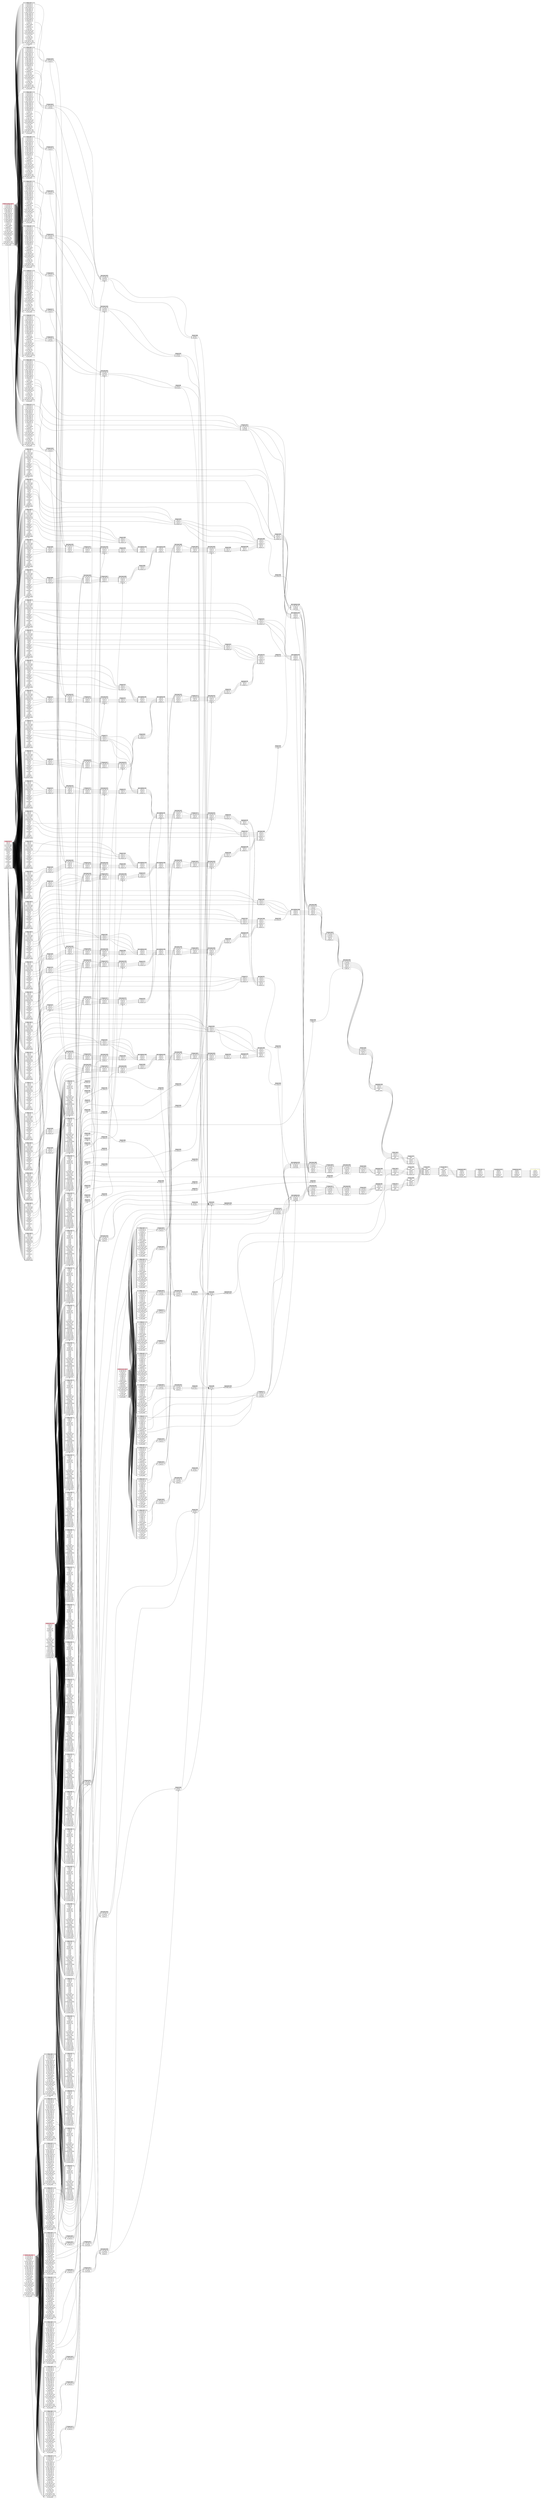 // Automatically generated by TPCDSFlowTestSuite


digraph {
  graph [pad="0.5", nodesep="0.5", ranksep="2", fontname="Helvetica"];
  node [shape=plain]
  rankdir=LR;

  
"Aggregate_107" [label=<
<table border="1" cellborder="0" cellspacing="0">
  <tr><td bgcolor="lightgray" port="nodeName"><i>Aggregate_107</i></td></tr>
  <tr><td port="0">average_sales</td></tr>
</table>>];
     

"Aggregate_145" [label=<
<table border="1" cellborder="0" cellspacing="0">
  <tr><td bgcolor="lightgray" port="nodeName"><i>Aggregate_145</i></td></tr>
  <tr><td port="0">brand_id</td></tr>
<tr><td port="1">class_id</td></tr>
<tr><td port="2">category_id</td></tr>
</table>>];
     

"Aggregate_185" [label=<
<table border="1" cellborder="0" cellspacing="0">
  <tr><td bgcolor="lightgray" port="nodeName"><i>Aggregate_185</i></td></tr>
  <tr><td port="0">brand_id</td></tr>
<tr><td port="1">class_id</td></tr>
<tr><td port="2">category_id</td></tr>
</table>>];
     

"Aggregate_195" [label=<
<table border="1" cellborder="0" cellspacing="0">
  <tr><td bgcolor="lightgray" port="nodeName"><i>Aggregate_195</i></td></tr>
  <tr><td port="0">i_brand_id</td></tr>
<tr><td port="1">i_class_id</td></tr>
<tr><td port="2">i_category_id</td></tr>
<tr><td port="3">sales</td></tr>
<tr><td port="4">number_sales</td></tr>
</table>>];
     

"Aggregate_216" [label=<
<table border="1" cellborder="0" cellspacing="0">
  <tr><td bgcolor="lightgray" port="nodeName"><i>Aggregate_216</i></td></tr>
  <tr><td port="0">average_sales</td></tr>
</table>>];
     

"Aggregate_254" [label=<
<table border="1" cellborder="0" cellspacing="0">
  <tr><td bgcolor="lightgray" port="nodeName"><i>Aggregate_254</i></td></tr>
  <tr><td port="0">brand_id</td></tr>
<tr><td port="1">class_id</td></tr>
<tr><td port="2">category_id</td></tr>
</table>>];
     

"Aggregate_294" [label=<
<table border="1" cellborder="0" cellspacing="0">
  <tr><td bgcolor="lightgray" port="nodeName"><i>Aggregate_294</i></td></tr>
  <tr><td port="0">brand_id</td></tr>
<tr><td port="1">class_id</td></tr>
<tr><td port="2">category_id</td></tr>
</table>>];
     

"Aggregate_304" [label=<
<table border="1" cellborder="0" cellspacing="0">
  <tr><td bgcolor="lightgray" port="nodeName"><i>Aggregate_304</i></td></tr>
  <tr><td port="0">i_brand_id</td></tr>
<tr><td port="1">i_class_id</td></tr>
<tr><td port="2">i_category_id</td></tr>
<tr><td port="3">sales</td></tr>
<tr><td port="4">number_sales</td></tr>
</table>>];
     

"Aggregate_325" [label=<
<table border="1" cellborder="0" cellspacing="0">
  <tr><td bgcolor="lightgray" port="nodeName"><i>Aggregate_325</i></td></tr>
  <tr><td port="0">average_sales</td></tr>
</table>>];
     

"Aggregate_329" [label=<
<table border="1" cellborder="0" cellspacing="0">
  <tr><td bgcolor="lightgray" port="nodeName"><i>Aggregate_329</i></td></tr>
  <tr><td port="0">channel</td></tr>
<tr><td port="1">i_brand_id</td></tr>
<tr><td port="2">i_class_id</td></tr>
<tr><td port="3">i_category_id</td></tr>
<tr><td port="4">sum(sales)</td></tr>
<tr><td port="5">sum(number_sales)</td></tr>
</table>>];
     

"Aggregate_36" [label=<
<table border="1" cellborder="0" cellspacing="0">
  <tr><td bgcolor="lightgray" port="nodeName"><i>Aggregate_36</i></td></tr>
  <tr><td port="0">brand_id</td></tr>
<tr><td port="1">class_id</td></tr>
<tr><td port="2">category_id</td></tr>
</table>>];
     

"Aggregate_76" [label=<
<table border="1" cellborder="0" cellspacing="0">
  <tr><td bgcolor="lightgray" port="nodeName"><i>Aggregate_76</i></td></tr>
  <tr><td port="0">brand_id</td></tr>
<tr><td port="1">class_id</td></tr>
<tr><td port="2">category_id</td></tr>
</table>>];
     

"Aggregate_86" [label=<
<table border="1" cellborder="0" cellspacing="0">
  <tr><td bgcolor="lightgray" port="nodeName"><i>Aggregate_86</i></td></tr>
  <tr><td port="0">i_brand_id</td></tr>
<tr><td port="1">i_class_id</td></tr>
<tr><td port="2">i_category_id</td></tr>
<tr><td port="3">sales</td></tr>
<tr><td port="4">number_sales</td></tr>
</table>>];
     

"Expand_328" [label=<
<table border="1" cellborder="0" cellspacing="0">
  <tr><td bgcolor="lightgray" port="nodeName"><i>Expand_328</i></td></tr>
  <tr><td port="0">sales</td></tr>
<tr><td port="1">number_sales</td></tr>
<tr><td port="2">channel</td></tr>
<tr><td port="3">i_brand_id</td></tr>
<tr><td port="4">i_class_id</td></tr>
<tr><td port="5">i_category_id</td></tr>
<tr><td port="6">spark_grouping_id</td></tr>
</table>>];
     

"Filter_0" [label=<
<table border="1" cellborder="0" cellspacing="0">
  <tr><td bgcolor="lightgray" port="nodeName"><i>Filter_0</i></td></tr>
  <tr><td port="0">ss_sold_date_sk</td></tr>
<tr><td port="1">ss_sold_time_sk</td></tr>
<tr><td port="2">ss_item_sk</td></tr>
<tr><td port="3">ss_customer_sk</td></tr>
<tr><td port="4">ss_cdemo_sk</td></tr>
<tr><td port="5">ss_hdemo_sk</td></tr>
<tr><td port="6">ss_addr_sk</td></tr>
<tr><td port="7">ss_store_sk</td></tr>
<tr><td port="8">ss_promo_sk</td></tr>
<tr><td port="9">ss_ticket_number</td></tr>
<tr><td port="10">ss_quantity</td></tr>
<tr><td port="11">ss_wholesale_cost</td></tr>
<tr><td port="12">ss_list_price</td></tr>
<tr><td port="13">ss_sales_price</td></tr>
<tr><td port="14">ss_ext_discount_amt</td></tr>
<tr><td port="15">ss_ext_sales_price</td></tr>
<tr><td port="16">ss_ext_wholesale_cost</td></tr>
<tr><td port="17">ss_ext_list_price</td></tr>
<tr><td port="18">ss_ext_tax</td></tr>
<tr><td port="19">ss_coupon_amt</td></tr>
<tr><td port="20">ss_net_paid</td></tr>
<tr><td port="21">ss_net_paid_inc_tax</td></tr>
<tr><td port="22">ss_net_profit</td></tr>
</table>>];
     

"Filter_10" [label=<
<table border="1" cellborder="0" cellspacing="0">
  <tr><td bgcolor="lightgray" port="nodeName"><i>Filter_10</i></td></tr>
  <tr><td port="0">i_item_sk</td></tr>
<tr><td port="1">i_item_id</td></tr>
<tr><td port="2">i_rec_start_date</td></tr>
<tr><td port="3">i_rec_end_date</td></tr>
<tr><td port="4">i_item_desc</td></tr>
<tr><td port="5">i_current_price</td></tr>
<tr><td port="6">i_wholesale_cost</td></tr>
<tr><td port="7">i_brand_id</td></tr>
<tr><td port="8">i_brand</td></tr>
<tr><td port="9">i_class_id</td></tr>
<tr><td port="10">i_class</td></tr>
<tr><td port="11">i_category_id</td></tr>
<tr><td port="12">i_category</td></tr>
<tr><td port="13">i_manufact_id</td></tr>
<tr><td port="14">i_manufact</td></tr>
<tr><td port="15">i_size</td></tr>
<tr><td port="16">i_formulation</td></tr>
<tr><td port="17">i_color</td></tr>
<tr><td port="18">i_units</td></tr>
<tr><td port="19">i_container</td></tr>
<tr><td port="20">i_manager_id</td></tr>
<tr><td port="21">i_product_name</td></tr>
</table>>];
     

"Filter_100" [label=<
<table border="1" cellborder="0" cellspacing="0">
  <tr><td bgcolor="lightgray" port="nodeName"><i>Filter_100</i></td></tr>
  <tr><td port="0">ws_sold_date_sk</td></tr>
<tr><td port="1">ws_sold_time_sk</td></tr>
<tr><td port="2">ws_ship_date_sk</td></tr>
<tr><td port="3">ws_item_sk</td></tr>
<tr><td port="4">ws_bill_customer_sk</td></tr>
<tr><td port="5">ws_bill_cdemo_sk</td></tr>
<tr><td port="6">ws_bill_hdemo_sk</td></tr>
<tr><td port="7">ws_bill_addr_sk</td></tr>
<tr><td port="8">ws_ship_customer_sk</td></tr>
<tr><td port="9">ws_ship_cdemo_sk</td></tr>
<tr><td port="10">ws_ship_hdemo_sk</td></tr>
<tr><td port="11">ws_ship_addr_sk</td></tr>
<tr><td port="12">ws_web_page_sk</td></tr>
<tr><td port="13">ws_web_site_sk</td></tr>
<tr><td port="14">ws_ship_mode_sk</td></tr>
<tr><td port="15">ws_warehouse_sk</td></tr>
<tr><td port="16">ws_promo_sk</td></tr>
<tr><td port="17">ws_order_number</td></tr>
<tr><td port="18">ws_quantity</td></tr>
<tr><td port="19">ws_wholesale_cost</td></tr>
<tr><td port="20">ws_list_price</td></tr>
<tr><td port="21">ws_sales_price</td></tr>
<tr><td port="22">ws_ext_discount_amt</td></tr>
<tr><td port="23">ws_ext_sales_price</td></tr>
<tr><td port="24">ws_ext_wholesale_cost</td></tr>
<tr><td port="25">ws_ext_list_price</td></tr>
<tr><td port="26">ws_ext_tax</td></tr>
<tr><td port="27">ws_coupon_amt</td></tr>
<tr><td port="28">ws_ext_ship_cost</td></tr>
<tr><td port="29">ws_net_paid</td></tr>
<tr><td port="30">ws_net_paid_inc_tax</td></tr>
<tr><td port="31">ws_net_paid_inc_ship</td></tr>
<tr><td port="32">ws_net_paid_inc_ship_tax</td></tr>
<tr><td port="33">ws_net_profit</td></tr>
</table>>];
     

"Filter_102" [label=<
<table border="1" cellborder="0" cellspacing="0">
  <tr><td bgcolor="lightgray" port="nodeName"><i>Filter_102</i></td></tr>
  <tr><td port="0">d_date_sk</td></tr>
<tr><td port="1">d_date_id</td></tr>
<tr><td port="2">d_date</td></tr>
<tr><td port="3">d_month_seq</td></tr>
<tr><td port="4">d_week_seq</td></tr>
<tr><td port="5">d_quarter_seq</td></tr>
<tr><td port="6">d_year</td></tr>
<tr><td port="7">d_dow</td></tr>
<tr><td port="8">d_moy</td></tr>
<tr><td port="9">d_dom</td></tr>
<tr><td port="10">d_qoy</td></tr>
<tr><td port="11">d_fy_year</td></tr>
<tr><td port="12">d_fy_quarter_seq</td></tr>
<tr><td port="13">d_fy_week_seq</td></tr>
<tr><td port="14">d_day_name</td></tr>
<tr><td port="15">d_quarter_name</td></tr>
<tr><td port="16">d_holiday</td></tr>
<tr><td port="17">d_weekend</td></tr>
<tr><td port="18">d_following_holiday</td></tr>
<tr><td port="19">d_first_dom</td></tr>
<tr><td port="20">d_last_dom</td></tr>
<tr><td port="21">d_same_day_ly</td></tr>
<tr><td port="22">d_same_day_lq</td></tr>
<tr><td port="23">d_current_day</td></tr>
<tr><td port="24">d_current_week</td></tr>
<tr><td port="25">d_current_month</td></tr>
<tr><td port="26">d_current_quarter</td></tr>
<tr><td port="27">d_current_year</td></tr>
</table>>];
     

"Filter_109" [label=<
<table border="1" cellborder="0" cellspacing="0">
  <tr><td bgcolor="lightgray" port="nodeName"><i>Filter_109</i></td></tr>
  <tr><td port="0">cs_sold_date_sk</td></tr>
<tr><td port="1">cs_sold_time_sk</td></tr>
<tr><td port="2">cs_ship_date_sk</td></tr>
<tr><td port="3">cs_bill_customer_sk</td></tr>
<tr><td port="4">cs_bill_cdemo_sk</td></tr>
<tr><td port="5">cs_bill_hdemo_sk</td></tr>
<tr><td port="6">cs_bill_addr_sk</td></tr>
<tr><td port="7">cs_ship_customer_sk</td></tr>
<tr><td port="8">cs_ship_cdemo_sk</td></tr>
<tr><td port="9">cs_ship_hdemo_sk</td></tr>
<tr><td port="10">cs_ship_addr_sk</td></tr>
<tr><td port="11">cs_call_center_sk</td></tr>
<tr><td port="12">cs_catalog_page_sk</td></tr>
<tr><td port="13">cs_ship_mode_sk</td></tr>
<tr><td port="14">cs_warehouse_sk</td></tr>
<tr><td port="15">cs_item_sk</td></tr>
<tr><td port="16">cs_promo_sk</td></tr>
<tr><td port="17">cs_order_number</td></tr>
<tr><td port="18">cs_quantity</td></tr>
<tr><td port="19">cs_wholesale_cost</td></tr>
<tr><td port="20">cs_list_price</td></tr>
<tr><td port="21">cs_sales_price</td></tr>
<tr><td port="22">cs_ext_discount_amt</td></tr>
<tr><td port="23">cs_ext_sales_price</td></tr>
<tr><td port="24">cs_ext_wholesale_cost</td></tr>
<tr><td port="25">cs_ext_list_price</td></tr>
<tr><td port="26">cs_ext_tax</td></tr>
<tr><td port="27">cs_coupon_amt</td></tr>
<tr><td port="28">cs_ext_ship_cost</td></tr>
<tr><td port="29">cs_net_paid</td></tr>
<tr><td port="30">cs_net_paid_inc_tax</td></tr>
<tr><td port="31">cs_net_paid_inc_ship</td></tr>
<tr><td port="32">cs_net_paid_inc_ship_tax</td></tr>
<tr><td port="33">cs_net_profit</td></tr>
</table>>];
     

"Filter_111" [label=<
<table border="1" cellborder="0" cellspacing="0">
  <tr><td bgcolor="lightgray" port="nodeName"><i>Filter_111</i></td></tr>
  <tr><td port="0">i_item_sk</td></tr>
<tr><td port="1">i_item_id</td></tr>
<tr><td port="2">i_rec_start_date</td></tr>
<tr><td port="3">i_rec_end_date</td></tr>
<tr><td port="4">i_item_desc</td></tr>
<tr><td port="5">i_current_price</td></tr>
<tr><td port="6">i_wholesale_cost</td></tr>
<tr><td port="7">i_brand_id</td></tr>
<tr><td port="8">i_brand</td></tr>
<tr><td port="9">i_class_id</td></tr>
<tr><td port="10">i_class</td></tr>
<tr><td port="11">i_category_id</td></tr>
<tr><td port="12">i_category</td></tr>
<tr><td port="13">i_manufact_id</td></tr>
<tr><td port="14">i_manufact</td></tr>
<tr><td port="15">i_size</td></tr>
<tr><td port="16">i_formulation</td></tr>
<tr><td port="17">i_color</td></tr>
<tr><td port="18">i_units</td></tr>
<tr><td port="19">i_container</td></tr>
<tr><td port="20">i_manager_id</td></tr>
<tr><td port="21">i_product_name</td></tr>
</table>>];
     

"Filter_113" [label=<
<table border="1" cellborder="0" cellspacing="0">
  <tr><td bgcolor="lightgray" port="nodeName"><i>Filter_113</i></td></tr>
  <tr><td port="0">ss_sold_date_sk</td></tr>
<tr><td port="1">ss_sold_time_sk</td></tr>
<tr><td port="2">ss_item_sk</td></tr>
<tr><td port="3">ss_customer_sk</td></tr>
<tr><td port="4">ss_cdemo_sk</td></tr>
<tr><td port="5">ss_hdemo_sk</td></tr>
<tr><td port="6">ss_addr_sk</td></tr>
<tr><td port="7">ss_store_sk</td></tr>
<tr><td port="8">ss_promo_sk</td></tr>
<tr><td port="9">ss_ticket_number</td></tr>
<tr><td port="10">ss_quantity</td></tr>
<tr><td port="11">ss_wholesale_cost</td></tr>
<tr><td port="12">ss_list_price</td></tr>
<tr><td port="13">ss_sales_price</td></tr>
<tr><td port="14">ss_ext_discount_amt</td></tr>
<tr><td port="15">ss_ext_sales_price</td></tr>
<tr><td port="16">ss_ext_wholesale_cost</td></tr>
<tr><td port="17">ss_ext_list_price</td></tr>
<tr><td port="18">ss_ext_tax</td></tr>
<tr><td port="19">ss_coupon_amt</td></tr>
<tr><td port="20">ss_net_paid</td></tr>
<tr><td port="21">ss_net_paid_inc_tax</td></tr>
<tr><td port="22">ss_net_profit</td></tr>
</table>>];
     

"Filter_115" [label=<
<table border="1" cellborder="0" cellspacing="0">
  <tr><td bgcolor="lightgray" port="nodeName"><i>Filter_115</i></td></tr>
  <tr><td port="0">i_item_sk</td></tr>
<tr><td port="1">i_item_id</td></tr>
<tr><td port="2">i_rec_start_date</td></tr>
<tr><td port="3">i_rec_end_date</td></tr>
<tr><td port="4">i_item_desc</td></tr>
<tr><td port="5">i_current_price</td></tr>
<tr><td port="6">i_wholesale_cost</td></tr>
<tr><td port="7">i_brand_id</td></tr>
<tr><td port="8">i_brand</td></tr>
<tr><td port="9">i_class_id</td></tr>
<tr><td port="10">i_class</td></tr>
<tr><td port="11">i_category_id</td></tr>
<tr><td port="12">i_category</td></tr>
<tr><td port="13">i_manufact_id</td></tr>
<tr><td port="14">i_manufact</td></tr>
<tr><td port="15">i_size</td></tr>
<tr><td port="16">i_formulation</td></tr>
<tr><td port="17">i_color</td></tr>
<tr><td port="18">i_units</td></tr>
<tr><td port="19">i_container</td></tr>
<tr><td port="20">i_manager_id</td></tr>
<tr><td port="21">i_product_name</td></tr>
</table>>];
     

"Filter_117" [label=<
<table border="1" cellborder="0" cellspacing="0">
  <tr><td bgcolor="lightgray" port="nodeName"><i>Filter_117</i></td></tr>
  <tr><td port="0">cs_sold_date_sk</td></tr>
<tr><td port="1">cs_sold_time_sk</td></tr>
<tr><td port="2">cs_ship_date_sk</td></tr>
<tr><td port="3">cs_bill_customer_sk</td></tr>
<tr><td port="4">cs_bill_cdemo_sk</td></tr>
<tr><td port="5">cs_bill_hdemo_sk</td></tr>
<tr><td port="6">cs_bill_addr_sk</td></tr>
<tr><td port="7">cs_ship_customer_sk</td></tr>
<tr><td port="8">cs_ship_cdemo_sk</td></tr>
<tr><td port="9">cs_ship_hdemo_sk</td></tr>
<tr><td port="10">cs_ship_addr_sk</td></tr>
<tr><td port="11">cs_call_center_sk</td></tr>
<tr><td port="12">cs_catalog_page_sk</td></tr>
<tr><td port="13">cs_ship_mode_sk</td></tr>
<tr><td port="14">cs_warehouse_sk</td></tr>
<tr><td port="15">cs_item_sk</td></tr>
<tr><td port="16">cs_promo_sk</td></tr>
<tr><td port="17">cs_order_number</td></tr>
<tr><td port="18">cs_quantity</td></tr>
<tr><td port="19">cs_wholesale_cost</td></tr>
<tr><td port="20">cs_list_price</td></tr>
<tr><td port="21">cs_sales_price</td></tr>
<tr><td port="22">cs_ext_discount_amt</td></tr>
<tr><td port="23">cs_ext_sales_price</td></tr>
<tr><td port="24">cs_ext_wholesale_cost</td></tr>
<tr><td port="25">cs_ext_list_price</td></tr>
<tr><td port="26">cs_ext_tax</td></tr>
<tr><td port="27">cs_coupon_amt</td></tr>
<tr><td port="28">cs_ext_ship_cost</td></tr>
<tr><td port="29">cs_net_paid</td></tr>
<tr><td port="30">cs_net_paid_inc_tax</td></tr>
<tr><td port="31">cs_net_paid_inc_ship</td></tr>
<tr><td port="32">cs_net_paid_inc_ship_tax</td></tr>
<tr><td port="33">cs_net_profit</td></tr>
</table>>];
     

"Filter_119" [label=<
<table border="1" cellborder="0" cellspacing="0">
  <tr><td bgcolor="lightgray" port="nodeName"><i>Filter_119</i></td></tr>
  <tr><td port="0">i_item_sk</td></tr>
<tr><td port="1">i_item_id</td></tr>
<tr><td port="2">i_rec_start_date</td></tr>
<tr><td port="3">i_rec_end_date</td></tr>
<tr><td port="4">i_item_desc</td></tr>
<tr><td port="5">i_current_price</td></tr>
<tr><td port="6">i_wholesale_cost</td></tr>
<tr><td port="7">i_brand_id</td></tr>
<tr><td port="8">i_brand</td></tr>
<tr><td port="9">i_class_id</td></tr>
<tr><td port="10">i_class</td></tr>
<tr><td port="11">i_category_id</td></tr>
<tr><td port="12">i_category</td></tr>
<tr><td port="13">i_manufact_id</td></tr>
<tr><td port="14">i_manufact</td></tr>
<tr><td port="15">i_size</td></tr>
<tr><td port="16">i_formulation</td></tr>
<tr><td port="17">i_color</td></tr>
<tr><td port="18">i_units</td></tr>
<tr><td port="19">i_container</td></tr>
<tr><td port="20">i_manager_id</td></tr>
<tr><td port="21">i_product_name</td></tr>
</table>>];
     

"Filter_123" [label=<
<table border="1" cellborder="0" cellspacing="0">
  <tr><td bgcolor="lightgray" port="nodeName"><i>Filter_123</i></td></tr>
  <tr><td port="0">d_date_sk</td></tr>
<tr><td port="1">d_date_id</td></tr>
<tr><td port="2">d_date</td></tr>
<tr><td port="3">d_month_seq</td></tr>
<tr><td port="4">d_week_seq</td></tr>
<tr><td port="5">d_quarter_seq</td></tr>
<tr><td port="6">d_year</td></tr>
<tr><td port="7">d_dow</td></tr>
<tr><td port="8">d_moy</td></tr>
<tr><td port="9">d_dom</td></tr>
<tr><td port="10">d_qoy</td></tr>
<tr><td port="11">d_fy_year</td></tr>
<tr><td port="12">d_fy_quarter_seq</td></tr>
<tr><td port="13">d_fy_week_seq</td></tr>
<tr><td port="14">d_day_name</td></tr>
<tr><td port="15">d_quarter_name</td></tr>
<tr><td port="16">d_holiday</td></tr>
<tr><td port="17">d_weekend</td></tr>
<tr><td port="18">d_following_holiday</td></tr>
<tr><td port="19">d_first_dom</td></tr>
<tr><td port="20">d_last_dom</td></tr>
<tr><td port="21">d_same_day_ly</td></tr>
<tr><td port="22">d_same_day_lq</td></tr>
<tr><td port="23">d_current_day</td></tr>
<tr><td port="24">d_current_week</td></tr>
<tr><td port="25">d_current_month</td></tr>
<tr><td port="26">d_current_quarter</td></tr>
<tr><td port="27">d_current_year</td></tr>
</table>>];
     

"Filter_128" [label=<
<table border="1" cellborder="0" cellspacing="0">
  <tr><td bgcolor="lightgray" port="nodeName"><i>Filter_128</i></td></tr>
  <tr><td port="0">ws_sold_date_sk</td></tr>
<tr><td port="1">ws_sold_time_sk</td></tr>
<tr><td port="2">ws_ship_date_sk</td></tr>
<tr><td port="3">ws_item_sk</td></tr>
<tr><td port="4">ws_bill_customer_sk</td></tr>
<tr><td port="5">ws_bill_cdemo_sk</td></tr>
<tr><td port="6">ws_bill_hdemo_sk</td></tr>
<tr><td port="7">ws_bill_addr_sk</td></tr>
<tr><td port="8">ws_ship_customer_sk</td></tr>
<tr><td port="9">ws_ship_cdemo_sk</td></tr>
<tr><td port="10">ws_ship_hdemo_sk</td></tr>
<tr><td port="11">ws_ship_addr_sk</td></tr>
<tr><td port="12">ws_web_page_sk</td></tr>
<tr><td port="13">ws_web_site_sk</td></tr>
<tr><td port="14">ws_ship_mode_sk</td></tr>
<tr><td port="15">ws_warehouse_sk</td></tr>
<tr><td port="16">ws_promo_sk</td></tr>
<tr><td port="17">ws_order_number</td></tr>
<tr><td port="18">ws_quantity</td></tr>
<tr><td port="19">ws_wholesale_cost</td></tr>
<tr><td port="20">ws_list_price</td></tr>
<tr><td port="21">ws_sales_price</td></tr>
<tr><td port="22">ws_ext_discount_amt</td></tr>
<tr><td port="23">ws_ext_sales_price</td></tr>
<tr><td port="24">ws_ext_wholesale_cost</td></tr>
<tr><td port="25">ws_ext_list_price</td></tr>
<tr><td port="26">ws_ext_tax</td></tr>
<tr><td port="27">ws_coupon_amt</td></tr>
<tr><td port="28">ws_ext_ship_cost</td></tr>
<tr><td port="29">ws_net_paid</td></tr>
<tr><td port="30">ws_net_paid_inc_tax</td></tr>
<tr><td port="31">ws_net_paid_inc_ship</td></tr>
<tr><td port="32">ws_net_paid_inc_ship_tax</td></tr>
<tr><td port="33">ws_net_profit</td></tr>
</table>>];
     

"Filter_130" [label=<
<table border="1" cellborder="0" cellspacing="0">
  <tr><td bgcolor="lightgray" port="nodeName"><i>Filter_130</i></td></tr>
  <tr><td port="0">i_item_sk</td></tr>
<tr><td port="1">i_item_id</td></tr>
<tr><td port="2">i_rec_start_date</td></tr>
<tr><td port="3">i_rec_end_date</td></tr>
<tr><td port="4">i_item_desc</td></tr>
<tr><td port="5">i_current_price</td></tr>
<tr><td port="6">i_wholesale_cost</td></tr>
<tr><td port="7">i_brand_id</td></tr>
<tr><td port="8">i_brand</td></tr>
<tr><td port="9">i_class_id</td></tr>
<tr><td port="10">i_class</td></tr>
<tr><td port="11">i_category_id</td></tr>
<tr><td port="12">i_category</td></tr>
<tr><td port="13">i_manufact_id</td></tr>
<tr><td port="14">i_manufact</td></tr>
<tr><td port="15">i_size</td></tr>
<tr><td port="16">i_formulation</td></tr>
<tr><td port="17">i_color</td></tr>
<tr><td port="18">i_units</td></tr>
<tr><td port="19">i_container</td></tr>
<tr><td port="20">i_manager_id</td></tr>
<tr><td port="21">i_product_name</td></tr>
</table>>];
     

"Filter_134" [label=<
<table border="1" cellborder="0" cellspacing="0">
  <tr><td bgcolor="lightgray" port="nodeName"><i>Filter_134</i></td></tr>
  <tr><td port="0">d_date_sk</td></tr>
<tr><td port="1">d_date_id</td></tr>
<tr><td port="2">d_date</td></tr>
<tr><td port="3">d_month_seq</td></tr>
<tr><td port="4">d_week_seq</td></tr>
<tr><td port="5">d_quarter_seq</td></tr>
<tr><td port="6">d_year</td></tr>
<tr><td port="7">d_dow</td></tr>
<tr><td port="8">d_moy</td></tr>
<tr><td port="9">d_dom</td></tr>
<tr><td port="10">d_qoy</td></tr>
<tr><td port="11">d_fy_year</td></tr>
<tr><td port="12">d_fy_quarter_seq</td></tr>
<tr><td port="13">d_fy_week_seq</td></tr>
<tr><td port="14">d_day_name</td></tr>
<tr><td port="15">d_quarter_name</td></tr>
<tr><td port="16">d_holiday</td></tr>
<tr><td port="17">d_weekend</td></tr>
<tr><td port="18">d_following_holiday</td></tr>
<tr><td port="19">d_first_dom</td></tr>
<tr><td port="20">d_last_dom</td></tr>
<tr><td port="21">d_same_day_ly</td></tr>
<tr><td port="22">d_same_day_lq</td></tr>
<tr><td port="23">d_current_day</td></tr>
<tr><td port="24">d_current_week</td></tr>
<tr><td port="25">d_current_month</td></tr>
<tr><td port="26">d_current_quarter</td></tr>
<tr><td port="27">d_current_year</td></tr>
</table>>];
     

"Filter_14" [label=<
<table border="1" cellborder="0" cellspacing="0">
  <tr><td bgcolor="lightgray" port="nodeName"><i>Filter_14</i></td></tr>
  <tr><td port="0">d_date_sk</td></tr>
<tr><td port="1">d_date_id</td></tr>
<tr><td port="2">d_date</td></tr>
<tr><td port="3">d_month_seq</td></tr>
<tr><td port="4">d_week_seq</td></tr>
<tr><td port="5">d_quarter_seq</td></tr>
<tr><td port="6">d_year</td></tr>
<tr><td port="7">d_dow</td></tr>
<tr><td port="8">d_moy</td></tr>
<tr><td port="9">d_dom</td></tr>
<tr><td port="10">d_qoy</td></tr>
<tr><td port="11">d_fy_year</td></tr>
<tr><td port="12">d_fy_quarter_seq</td></tr>
<tr><td port="13">d_fy_week_seq</td></tr>
<tr><td port="14">d_day_name</td></tr>
<tr><td port="15">d_quarter_name</td></tr>
<tr><td port="16">d_holiday</td></tr>
<tr><td port="17">d_weekend</td></tr>
<tr><td port="18">d_following_holiday</td></tr>
<tr><td port="19">d_first_dom</td></tr>
<tr><td port="20">d_last_dom</td></tr>
<tr><td port="21">d_same_day_ly</td></tr>
<tr><td port="22">d_same_day_lq</td></tr>
<tr><td port="23">d_current_day</td></tr>
<tr><td port="24">d_current_week</td></tr>
<tr><td port="25">d_current_month</td></tr>
<tr><td port="26">d_current_quarter</td></tr>
<tr><td port="27">d_current_year</td></tr>
</table>>];
     

"Filter_141" [label=<
<table border="1" cellborder="0" cellspacing="0">
  <tr><td bgcolor="lightgray" port="nodeName"><i>Filter_141</i></td></tr>
  <tr><td port="0">d_date_sk</td></tr>
<tr><td port="1">d_date_id</td></tr>
<tr><td port="2">d_date</td></tr>
<tr><td port="3">d_month_seq</td></tr>
<tr><td port="4">d_week_seq</td></tr>
<tr><td port="5">d_quarter_seq</td></tr>
<tr><td port="6">d_year</td></tr>
<tr><td port="7">d_dow</td></tr>
<tr><td port="8">d_moy</td></tr>
<tr><td port="9">d_dom</td></tr>
<tr><td port="10">d_qoy</td></tr>
<tr><td port="11">d_fy_year</td></tr>
<tr><td port="12">d_fy_quarter_seq</td></tr>
<tr><td port="13">d_fy_week_seq</td></tr>
<tr><td port="14">d_day_name</td></tr>
<tr><td port="15">d_quarter_name</td></tr>
<tr><td port="16">d_holiday</td></tr>
<tr><td port="17">d_weekend</td></tr>
<tr><td port="18">d_following_holiday</td></tr>
<tr><td port="19">d_first_dom</td></tr>
<tr><td port="20">d_last_dom</td></tr>
<tr><td port="21">d_same_day_ly</td></tr>
<tr><td port="22">d_same_day_lq</td></tr>
<tr><td port="23">d_current_day</td></tr>
<tr><td port="24">d_current_week</td></tr>
<tr><td port="25">d_current_month</td></tr>
<tr><td port="26">d_current_quarter</td></tr>
<tr><td port="27">d_current_year</td></tr>
</table>>];
     

"Filter_149" [label=<
<table border="1" cellborder="0" cellspacing="0">
  <tr><td bgcolor="lightgray" port="nodeName"><i>Filter_149</i></td></tr>
  <tr><td port="0">i_item_sk</td></tr>
<tr><td port="1">i_item_id</td></tr>
<tr><td port="2">i_rec_start_date</td></tr>
<tr><td port="3">i_rec_end_date</td></tr>
<tr><td port="4">i_item_desc</td></tr>
<tr><td port="5">i_current_price</td></tr>
<tr><td port="6">i_wholesale_cost</td></tr>
<tr><td port="7">i_brand_id</td></tr>
<tr><td port="8">i_brand</td></tr>
<tr><td port="9">i_class_id</td></tr>
<tr><td port="10">i_class</td></tr>
<tr><td port="11">i_category_id</td></tr>
<tr><td port="12">i_category</td></tr>
<tr><td port="13">i_manufact_id</td></tr>
<tr><td port="14">i_manufact</td></tr>
<tr><td port="15">i_size</td></tr>
<tr><td port="16">i_formulation</td></tr>
<tr><td port="17">i_color</td></tr>
<tr><td port="18">i_units</td></tr>
<tr><td port="19">i_container</td></tr>
<tr><td port="20">i_manager_id</td></tr>
<tr><td port="21">i_product_name</td></tr>
</table>>];
     

"Filter_151" [label=<
<table border="1" cellborder="0" cellspacing="0">
  <tr><td bgcolor="lightgray" port="nodeName"><i>Filter_151</i></td></tr>
  <tr><td port="0">i_item_sk</td></tr>
<tr><td port="1">i_item_id</td></tr>
<tr><td port="2">i_rec_start_date</td></tr>
<tr><td port="3">i_rec_end_date</td></tr>
<tr><td port="4">i_item_desc</td></tr>
<tr><td port="5">i_current_price</td></tr>
<tr><td port="6">i_wholesale_cost</td></tr>
<tr><td port="7">i_brand_id</td></tr>
<tr><td port="8">i_brand</td></tr>
<tr><td port="9">i_class_id</td></tr>
<tr><td port="10">i_class</td></tr>
<tr><td port="11">i_category_id</td></tr>
<tr><td port="12">i_category</td></tr>
<tr><td port="13">i_manufact_id</td></tr>
<tr><td port="14">i_manufact</td></tr>
<tr><td port="15">i_size</td></tr>
<tr><td port="16">i_formulation</td></tr>
<tr><td port="17">i_color</td></tr>
<tr><td port="18">i_units</td></tr>
<tr><td port="19">i_container</td></tr>
<tr><td port="20">i_manager_id</td></tr>
<tr><td port="21">i_product_name</td></tr>
</table>>];
     

"Filter_153" [label=<
<table border="1" cellborder="0" cellspacing="0">
  <tr><td bgcolor="lightgray" port="nodeName"><i>Filter_153</i></td></tr>
  <tr><td port="0">ss_sold_date_sk</td></tr>
<tr><td port="1">ss_sold_time_sk</td></tr>
<tr><td port="2">ss_item_sk</td></tr>
<tr><td port="3">ss_customer_sk</td></tr>
<tr><td port="4">ss_cdemo_sk</td></tr>
<tr><td port="5">ss_hdemo_sk</td></tr>
<tr><td port="6">ss_addr_sk</td></tr>
<tr><td port="7">ss_store_sk</td></tr>
<tr><td port="8">ss_promo_sk</td></tr>
<tr><td port="9">ss_ticket_number</td></tr>
<tr><td port="10">ss_quantity</td></tr>
<tr><td port="11">ss_wholesale_cost</td></tr>
<tr><td port="12">ss_list_price</td></tr>
<tr><td port="13">ss_sales_price</td></tr>
<tr><td port="14">ss_ext_discount_amt</td></tr>
<tr><td port="15">ss_ext_sales_price</td></tr>
<tr><td port="16">ss_ext_wholesale_cost</td></tr>
<tr><td port="17">ss_ext_list_price</td></tr>
<tr><td port="18">ss_ext_tax</td></tr>
<tr><td port="19">ss_coupon_amt</td></tr>
<tr><td port="20">ss_net_paid</td></tr>
<tr><td port="21">ss_net_paid_inc_tax</td></tr>
<tr><td port="22">ss_net_profit</td></tr>
</table>>];
     

"Filter_155" [label=<
<table border="1" cellborder="0" cellspacing="0">
  <tr><td bgcolor="lightgray" port="nodeName"><i>Filter_155</i></td></tr>
  <tr><td port="0">i_item_sk</td></tr>
<tr><td port="1">i_item_id</td></tr>
<tr><td port="2">i_rec_start_date</td></tr>
<tr><td port="3">i_rec_end_date</td></tr>
<tr><td port="4">i_item_desc</td></tr>
<tr><td port="5">i_current_price</td></tr>
<tr><td port="6">i_wholesale_cost</td></tr>
<tr><td port="7">i_brand_id</td></tr>
<tr><td port="8">i_brand</td></tr>
<tr><td port="9">i_class_id</td></tr>
<tr><td port="10">i_class</td></tr>
<tr><td port="11">i_category_id</td></tr>
<tr><td port="12">i_category</td></tr>
<tr><td port="13">i_manufact_id</td></tr>
<tr><td port="14">i_manufact</td></tr>
<tr><td port="15">i_size</td></tr>
<tr><td port="16">i_formulation</td></tr>
<tr><td port="17">i_color</td></tr>
<tr><td port="18">i_units</td></tr>
<tr><td port="19">i_container</td></tr>
<tr><td port="20">i_manager_id</td></tr>
<tr><td port="21">i_product_name</td></tr>
</table>>];
     

"Filter_157" [label=<
<table border="1" cellborder="0" cellspacing="0">
  <tr><td bgcolor="lightgray" port="nodeName"><i>Filter_157</i></td></tr>
  <tr><td port="0">cs_sold_date_sk</td></tr>
<tr><td port="1">cs_sold_time_sk</td></tr>
<tr><td port="2">cs_ship_date_sk</td></tr>
<tr><td port="3">cs_bill_customer_sk</td></tr>
<tr><td port="4">cs_bill_cdemo_sk</td></tr>
<tr><td port="5">cs_bill_hdemo_sk</td></tr>
<tr><td port="6">cs_bill_addr_sk</td></tr>
<tr><td port="7">cs_ship_customer_sk</td></tr>
<tr><td port="8">cs_ship_cdemo_sk</td></tr>
<tr><td port="9">cs_ship_hdemo_sk</td></tr>
<tr><td port="10">cs_ship_addr_sk</td></tr>
<tr><td port="11">cs_call_center_sk</td></tr>
<tr><td port="12">cs_catalog_page_sk</td></tr>
<tr><td port="13">cs_ship_mode_sk</td></tr>
<tr><td port="14">cs_warehouse_sk</td></tr>
<tr><td port="15">cs_item_sk</td></tr>
<tr><td port="16">cs_promo_sk</td></tr>
<tr><td port="17">cs_order_number</td></tr>
<tr><td port="18">cs_quantity</td></tr>
<tr><td port="19">cs_wholesale_cost</td></tr>
<tr><td port="20">cs_list_price</td></tr>
<tr><td port="21">cs_sales_price</td></tr>
<tr><td port="22">cs_ext_discount_amt</td></tr>
<tr><td port="23">cs_ext_sales_price</td></tr>
<tr><td port="24">cs_ext_wholesale_cost</td></tr>
<tr><td port="25">cs_ext_list_price</td></tr>
<tr><td port="26">cs_ext_tax</td></tr>
<tr><td port="27">cs_coupon_amt</td></tr>
<tr><td port="28">cs_ext_ship_cost</td></tr>
<tr><td port="29">cs_net_paid</td></tr>
<tr><td port="30">cs_net_paid_inc_tax</td></tr>
<tr><td port="31">cs_net_paid_inc_ship</td></tr>
<tr><td port="32">cs_net_paid_inc_ship_tax</td></tr>
<tr><td port="33">cs_net_profit</td></tr>
</table>>];
     

"Filter_159" [label=<
<table border="1" cellborder="0" cellspacing="0">
  <tr><td bgcolor="lightgray" port="nodeName"><i>Filter_159</i></td></tr>
  <tr><td port="0">i_item_sk</td></tr>
<tr><td port="1">i_item_id</td></tr>
<tr><td port="2">i_rec_start_date</td></tr>
<tr><td port="3">i_rec_end_date</td></tr>
<tr><td port="4">i_item_desc</td></tr>
<tr><td port="5">i_current_price</td></tr>
<tr><td port="6">i_wholesale_cost</td></tr>
<tr><td port="7">i_brand_id</td></tr>
<tr><td port="8">i_brand</td></tr>
<tr><td port="9">i_class_id</td></tr>
<tr><td port="10">i_class</td></tr>
<tr><td port="11">i_category_id</td></tr>
<tr><td port="12">i_category</td></tr>
<tr><td port="13">i_manufact_id</td></tr>
<tr><td port="14">i_manufact</td></tr>
<tr><td port="15">i_size</td></tr>
<tr><td port="16">i_formulation</td></tr>
<tr><td port="17">i_color</td></tr>
<tr><td port="18">i_units</td></tr>
<tr><td port="19">i_container</td></tr>
<tr><td port="20">i_manager_id</td></tr>
<tr><td port="21">i_product_name</td></tr>
</table>>];
     

"Filter_163" [label=<
<table border="1" cellborder="0" cellspacing="0">
  <tr><td bgcolor="lightgray" port="nodeName"><i>Filter_163</i></td></tr>
  <tr><td port="0">d_date_sk</td></tr>
<tr><td port="1">d_date_id</td></tr>
<tr><td port="2">d_date</td></tr>
<tr><td port="3">d_month_seq</td></tr>
<tr><td port="4">d_week_seq</td></tr>
<tr><td port="5">d_quarter_seq</td></tr>
<tr><td port="6">d_year</td></tr>
<tr><td port="7">d_dow</td></tr>
<tr><td port="8">d_moy</td></tr>
<tr><td port="9">d_dom</td></tr>
<tr><td port="10">d_qoy</td></tr>
<tr><td port="11">d_fy_year</td></tr>
<tr><td port="12">d_fy_quarter_seq</td></tr>
<tr><td port="13">d_fy_week_seq</td></tr>
<tr><td port="14">d_day_name</td></tr>
<tr><td port="15">d_quarter_name</td></tr>
<tr><td port="16">d_holiday</td></tr>
<tr><td port="17">d_weekend</td></tr>
<tr><td port="18">d_following_holiday</td></tr>
<tr><td port="19">d_first_dom</td></tr>
<tr><td port="20">d_last_dom</td></tr>
<tr><td port="21">d_same_day_ly</td></tr>
<tr><td port="22">d_same_day_lq</td></tr>
<tr><td port="23">d_current_day</td></tr>
<tr><td port="24">d_current_week</td></tr>
<tr><td port="25">d_current_month</td></tr>
<tr><td port="26">d_current_quarter</td></tr>
<tr><td port="27">d_current_year</td></tr>
</table>>];
     

"Filter_168" [label=<
<table border="1" cellborder="0" cellspacing="0">
  <tr><td bgcolor="lightgray" port="nodeName"><i>Filter_168</i></td></tr>
  <tr><td port="0">ws_sold_date_sk</td></tr>
<tr><td port="1">ws_sold_time_sk</td></tr>
<tr><td port="2">ws_ship_date_sk</td></tr>
<tr><td port="3">ws_item_sk</td></tr>
<tr><td port="4">ws_bill_customer_sk</td></tr>
<tr><td port="5">ws_bill_cdemo_sk</td></tr>
<tr><td port="6">ws_bill_hdemo_sk</td></tr>
<tr><td port="7">ws_bill_addr_sk</td></tr>
<tr><td port="8">ws_ship_customer_sk</td></tr>
<tr><td port="9">ws_ship_cdemo_sk</td></tr>
<tr><td port="10">ws_ship_hdemo_sk</td></tr>
<tr><td port="11">ws_ship_addr_sk</td></tr>
<tr><td port="12">ws_web_page_sk</td></tr>
<tr><td port="13">ws_web_site_sk</td></tr>
<tr><td port="14">ws_ship_mode_sk</td></tr>
<tr><td port="15">ws_warehouse_sk</td></tr>
<tr><td port="16">ws_promo_sk</td></tr>
<tr><td port="17">ws_order_number</td></tr>
<tr><td port="18">ws_quantity</td></tr>
<tr><td port="19">ws_wholesale_cost</td></tr>
<tr><td port="20">ws_list_price</td></tr>
<tr><td port="21">ws_sales_price</td></tr>
<tr><td port="22">ws_ext_discount_amt</td></tr>
<tr><td port="23">ws_ext_sales_price</td></tr>
<tr><td port="24">ws_ext_wholesale_cost</td></tr>
<tr><td port="25">ws_ext_list_price</td></tr>
<tr><td port="26">ws_ext_tax</td></tr>
<tr><td port="27">ws_coupon_amt</td></tr>
<tr><td port="28">ws_ext_ship_cost</td></tr>
<tr><td port="29">ws_net_paid</td></tr>
<tr><td port="30">ws_net_paid_inc_tax</td></tr>
<tr><td port="31">ws_net_paid_inc_ship</td></tr>
<tr><td port="32">ws_net_paid_inc_ship_tax</td></tr>
<tr><td port="33">ws_net_profit</td></tr>
</table>>];
     

"Filter_170" [label=<
<table border="1" cellborder="0" cellspacing="0">
  <tr><td bgcolor="lightgray" port="nodeName"><i>Filter_170</i></td></tr>
  <tr><td port="0">i_item_sk</td></tr>
<tr><td port="1">i_item_id</td></tr>
<tr><td port="2">i_rec_start_date</td></tr>
<tr><td port="3">i_rec_end_date</td></tr>
<tr><td port="4">i_item_desc</td></tr>
<tr><td port="5">i_current_price</td></tr>
<tr><td port="6">i_wholesale_cost</td></tr>
<tr><td port="7">i_brand_id</td></tr>
<tr><td port="8">i_brand</td></tr>
<tr><td port="9">i_class_id</td></tr>
<tr><td port="10">i_class</td></tr>
<tr><td port="11">i_category_id</td></tr>
<tr><td port="12">i_category</td></tr>
<tr><td port="13">i_manufact_id</td></tr>
<tr><td port="14">i_manufact</td></tr>
<tr><td port="15">i_size</td></tr>
<tr><td port="16">i_formulation</td></tr>
<tr><td port="17">i_color</td></tr>
<tr><td port="18">i_units</td></tr>
<tr><td port="19">i_container</td></tr>
<tr><td port="20">i_manager_id</td></tr>
<tr><td port="21">i_product_name</td></tr>
</table>>];
     

"Filter_174" [label=<
<table border="1" cellborder="0" cellspacing="0">
  <tr><td bgcolor="lightgray" port="nodeName"><i>Filter_174</i></td></tr>
  <tr><td port="0">d_date_sk</td></tr>
<tr><td port="1">d_date_id</td></tr>
<tr><td port="2">d_date</td></tr>
<tr><td port="3">d_month_seq</td></tr>
<tr><td port="4">d_week_seq</td></tr>
<tr><td port="5">d_quarter_seq</td></tr>
<tr><td port="6">d_year</td></tr>
<tr><td port="7">d_dow</td></tr>
<tr><td port="8">d_moy</td></tr>
<tr><td port="9">d_dom</td></tr>
<tr><td port="10">d_qoy</td></tr>
<tr><td port="11">d_fy_year</td></tr>
<tr><td port="12">d_fy_quarter_seq</td></tr>
<tr><td port="13">d_fy_week_seq</td></tr>
<tr><td port="14">d_day_name</td></tr>
<tr><td port="15">d_quarter_name</td></tr>
<tr><td port="16">d_holiday</td></tr>
<tr><td port="17">d_weekend</td></tr>
<tr><td port="18">d_following_holiday</td></tr>
<tr><td port="19">d_first_dom</td></tr>
<tr><td port="20">d_last_dom</td></tr>
<tr><td port="21">d_same_day_ly</td></tr>
<tr><td port="22">d_same_day_lq</td></tr>
<tr><td port="23">d_current_day</td></tr>
<tr><td port="24">d_current_week</td></tr>
<tr><td port="25">d_current_month</td></tr>
<tr><td port="26">d_current_quarter</td></tr>
<tr><td port="27">d_current_year</td></tr>
</table>>];
     

"Filter_181" [label=<
<table border="1" cellborder="0" cellspacing="0">
  <tr><td bgcolor="lightgray" port="nodeName"><i>Filter_181</i></td></tr>
  <tr><td port="0">d_date_sk</td></tr>
<tr><td port="1">d_date_id</td></tr>
<tr><td port="2">d_date</td></tr>
<tr><td port="3">d_month_seq</td></tr>
<tr><td port="4">d_week_seq</td></tr>
<tr><td port="5">d_quarter_seq</td></tr>
<tr><td port="6">d_year</td></tr>
<tr><td port="7">d_dow</td></tr>
<tr><td port="8">d_moy</td></tr>
<tr><td port="9">d_dom</td></tr>
<tr><td port="10">d_qoy</td></tr>
<tr><td port="11">d_fy_year</td></tr>
<tr><td port="12">d_fy_quarter_seq</td></tr>
<tr><td port="13">d_fy_week_seq</td></tr>
<tr><td port="14">d_day_name</td></tr>
<tr><td port="15">d_quarter_name</td></tr>
<tr><td port="16">d_holiday</td></tr>
<tr><td port="17">d_weekend</td></tr>
<tr><td port="18">d_following_holiday</td></tr>
<tr><td port="19">d_first_dom</td></tr>
<tr><td port="20">d_last_dom</td></tr>
<tr><td port="21">d_same_day_ly</td></tr>
<tr><td port="22">d_same_day_lq</td></tr>
<tr><td port="23">d_current_day</td></tr>
<tr><td port="24">d_current_week</td></tr>
<tr><td port="25">d_current_month</td></tr>
<tr><td port="26">d_current_quarter</td></tr>
<tr><td port="27">d_current_year</td></tr>
</table>>];
     

"Filter_19" [label=<
<table border="1" cellborder="0" cellspacing="0">
  <tr><td bgcolor="lightgray" port="nodeName"><i>Filter_19</i></td></tr>
  <tr><td port="0">ws_sold_date_sk</td></tr>
<tr><td port="1">ws_sold_time_sk</td></tr>
<tr><td port="2">ws_ship_date_sk</td></tr>
<tr><td port="3">ws_item_sk</td></tr>
<tr><td port="4">ws_bill_customer_sk</td></tr>
<tr><td port="5">ws_bill_cdemo_sk</td></tr>
<tr><td port="6">ws_bill_hdemo_sk</td></tr>
<tr><td port="7">ws_bill_addr_sk</td></tr>
<tr><td port="8">ws_ship_customer_sk</td></tr>
<tr><td port="9">ws_ship_cdemo_sk</td></tr>
<tr><td port="10">ws_ship_hdemo_sk</td></tr>
<tr><td port="11">ws_ship_addr_sk</td></tr>
<tr><td port="12">ws_web_page_sk</td></tr>
<tr><td port="13">ws_web_site_sk</td></tr>
<tr><td port="14">ws_ship_mode_sk</td></tr>
<tr><td port="15">ws_warehouse_sk</td></tr>
<tr><td port="16">ws_promo_sk</td></tr>
<tr><td port="17">ws_order_number</td></tr>
<tr><td port="18">ws_quantity</td></tr>
<tr><td port="19">ws_wholesale_cost</td></tr>
<tr><td port="20">ws_list_price</td></tr>
<tr><td port="21">ws_sales_price</td></tr>
<tr><td port="22">ws_ext_discount_amt</td></tr>
<tr><td port="23">ws_ext_sales_price</td></tr>
<tr><td port="24">ws_ext_wholesale_cost</td></tr>
<tr><td port="25">ws_ext_list_price</td></tr>
<tr><td port="26">ws_ext_tax</td></tr>
<tr><td port="27">ws_coupon_amt</td></tr>
<tr><td port="28">ws_ext_ship_cost</td></tr>
<tr><td port="29">ws_net_paid</td></tr>
<tr><td port="30">ws_net_paid_inc_tax</td></tr>
<tr><td port="31">ws_net_paid_inc_ship</td></tr>
<tr><td port="32">ws_net_paid_inc_ship_tax</td></tr>
<tr><td port="33">ws_net_profit</td></tr>
</table>>];
     

"Filter_191" [label=<
<table border="1" cellborder="0" cellspacing="0">
  <tr><td bgcolor="lightgray" port="nodeName"><i>Filter_191</i></td></tr>
  <tr><td port="0">d_date_sk</td></tr>
<tr><td port="1">d_date_id</td></tr>
<tr><td port="2">d_date</td></tr>
<tr><td port="3">d_month_seq</td></tr>
<tr><td port="4">d_week_seq</td></tr>
<tr><td port="5">d_quarter_seq</td></tr>
<tr><td port="6">d_year</td></tr>
<tr><td port="7">d_dow</td></tr>
<tr><td port="8">d_moy</td></tr>
<tr><td port="9">d_dom</td></tr>
<tr><td port="10">d_qoy</td></tr>
<tr><td port="11">d_fy_year</td></tr>
<tr><td port="12">d_fy_quarter_seq</td></tr>
<tr><td port="13">d_fy_week_seq</td></tr>
<tr><td port="14">d_day_name</td></tr>
<tr><td port="15">d_quarter_name</td></tr>
<tr><td port="16">d_holiday</td></tr>
<tr><td port="17">d_weekend</td></tr>
<tr><td port="18">d_following_holiday</td></tr>
<tr><td port="19">d_first_dom</td></tr>
<tr><td port="20">d_last_dom</td></tr>
<tr><td port="21">d_same_day_ly</td></tr>
<tr><td port="22">d_same_day_lq</td></tr>
<tr><td port="23">d_current_day</td></tr>
<tr><td port="24">d_current_week</td></tr>
<tr><td port="25">d_current_month</td></tr>
<tr><td port="26">d_current_quarter</td></tr>
<tr><td port="27">d_current_year</td></tr>
</table>>];
     

"Filter_196" [label=<
<table border="1" cellborder="0" cellspacing="0">
  <tr><td bgcolor="lightgray" port="nodeName"><i>Filter_196</i></td></tr>
  <tr><td port="0">i_brand_id</td></tr>
<tr><td port="1">i_class_id</td></tr>
<tr><td port="2">i_category_id</td></tr>
<tr><td port="3">sales</td></tr>
<tr><td port="4">number_sales</td></tr>
</table>>];
     

"Filter_197" [label=<
<table border="1" cellborder="0" cellspacing="0">
  <tr><td bgcolor="lightgray" port="nodeName"><i>Filter_197</i></td></tr>
  <tr><td port="0">ss_sold_date_sk</td></tr>
<tr><td port="1">ss_sold_time_sk</td></tr>
<tr><td port="2">ss_item_sk</td></tr>
<tr><td port="3">ss_customer_sk</td></tr>
<tr><td port="4">ss_cdemo_sk</td></tr>
<tr><td port="5">ss_hdemo_sk</td></tr>
<tr><td port="6">ss_addr_sk</td></tr>
<tr><td port="7">ss_store_sk</td></tr>
<tr><td port="8">ss_promo_sk</td></tr>
<tr><td port="9">ss_ticket_number</td></tr>
<tr><td port="10">ss_quantity</td></tr>
<tr><td port="11">ss_wholesale_cost</td></tr>
<tr><td port="12">ss_list_price</td></tr>
<tr><td port="13">ss_sales_price</td></tr>
<tr><td port="14">ss_ext_discount_amt</td></tr>
<tr><td port="15">ss_ext_sales_price</td></tr>
<tr><td port="16">ss_ext_wholesale_cost</td></tr>
<tr><td port="17">ss_ext_list_price</td></tr>
<tr><td port="18">ss_ext_tax</td></tr>
<tr><td port="19">ss_coupon_amt</td></tr>
<tr><td port="20">ss_net_paid</td></tr>
<tr><td port="21">ss_net_paid_inc_tax</td></tr>
<tr><td port="22">ss_net_profit</td></tr>
</table>>];
     

"Filter_199" [label=<
<table border="1" cellborder="0" cellspacing="0">
  <tr><td bgcolor="lightgray" port="nodeName"><i>Filter_199</i></td></tr>
  <tr><td port="0">d_date_sk</td></tr>
<tr><td port="1">d_date_id</td></tr>
<tr><td port="2">d_date</td></tr>
<tr><td port="3">d_month_seq</td></tr>
<tr><td port="4">d_week_seq</td></tr>
<tr><td port="5">d_quarter_seq</td></tr>
<tr><td port="6">d_year</td></tr>
<tr><td port="7">d_dow</td></tr>
<tr><td port="8">d_moy</td></tr>
<tr><td port="9">d_dom</td></tr>
<tr><td port="10">d_qoy</td></tr>
<tr><td port="11">d_fy_year</td></tr>
<tr><td port="12">d_fy_quarter_seq</td></tr>
<tr><td port="13">d_fy_week_seq</td></tr>
<tr><td port="14">d_day_name</td></tr>
<tr><td port="15">d_quarter_name</td></tr>
<tr><td port="16">d_holiday</td></tr>
<tr><td port="17">d_weekend</td></tr>
<tr><td port="18">d_following_holiday</td></tr>
<tr><td port="19">d_first_dom</td></tr>
<tr><td port="20">d_last_dom</td></tr>
<tr><td port="21">d_same_day_ly</td></tr>
<tr><td port="22">d_same_day_lq</td></tr>
<tr><td port="23">d_current_day</td></tr>
<tr><td port="24">d_current_week</td></tr>
<tr><td port="25">d_current_month</td></tr>
<tr><td port="26">d_current_quarter</td></tr>
<tr><td port="27">d_current_year</td></tr>
</table>>];
     

"Filter_2" [label=<
<table border="1" cellborder="0" cellspacing="0">
  <tr><td bgcolor="lightgray" port="nodeName"><i>Filter_2</i></td></tr>
  <tr><td port="0">i_item_sk</td></tr>
<tr><td port="1">i_item_id</td></tr>
<tr><td port="2">i_rec_start_date</td></tr>
<tr><td port="3">i_rec_end_date</td></tr>
<tr><td port="4">i_item_desc</td></tr>
<tr><td port="5">i_current_price</td></tr>
<tr><td port="6">i_wholesale_cost</td></tr>
<tr><td port="7">i_brand_id</td></tr>
<tr><td port="8">i_brand</td></tr>
<tr><td port="9">i_class_id</td></tr>
<tr><td port="10">i_class</td></tr>
<tr><td port="11">i_category_id</td></tr>
<tr><td port="12">i_category</td></tr>
<tr><td port="13">i_manufact_id</td></tr>
<tr><td port="14">i_manufact</td></tr>
<tr><td port="15">i_size</td></tr>
<tr><td port="16">i_formulation</td></tr>
<tr><td port="17">i_color</td></tr>
<tr><td port="18">i_units</td></tr>
<tr><td port="19">i_container</td></tr>
<tr><td port="20">i_manager_id</td></tr>
<tr><td port="21">i_product_name</td></tr>
</table>>];
     

"Filter_203" [label=<
<table border="1" cellborder="0" cellspacing="0">
  <tr><td bgcolor="lightgray" port="nodeName"><i>Filter_203</i></td></tr>
  <tr><td port="0">cs_sold_date_sk</td></tr>
<tr><td port="1">cs_sold_time_sk</td></tr>
<tr><td port="2">cs_ship_date_sk</td></tr>
<tr><td port="3">cs_bill_customer_sk</td></tr>
<tr><td port="4">cs_bill_cdemo_sk</td></tr>
<tr><td port="5">cs_bill_hdemo_sk</td></tr>
<tr><td port="6">cs_bill_addr_sk</td></tr>
<tr><td port="7">cs_ship_customer_sk</td></tr>
<tr><td port="8">cs_ship_cdemo_sk</td></tr>
<tr><td port="9">cs_ship_hdemo_sk</td></tr>
<tr><td port="10">cs_ship_addr_sk</td></tr>
<tr><td port="11">cs_call_center_sk</td></tr>
<tr><td port="12">cs_catalog_page_sk</td></tr>
<tr><td port="13">cs_ship_mode_sk</td></tr>
<tr><td port="14">cs_warehouse_sk</td></tr>
<tr><td port="15">cs_item_sk</td></tr>
<tr><td port="16">cs_promo_sk</td></tr>
<tr><td port="17">cs_order_number</td></tr>
<tr><td port="18">cs_quantity</td></tr>
<tr><td port="19">cs_wholesale_cost</td></tr>
<tr><td port="20">cs_list_price</td></tr>
<tr><td port="21">cs_sales_price</td></tr>
<tr><td port="22">cs_ext_discount_amt</td></tr>
<tr><td port="23">cs_ext_sales_price</td></tr>
<tr><td port="24">cs_ext_wholesale_cost</td></tr>
<tr><td port="25">cs_ext_list_price</td></tr>
<tr><td port="26">cs_ext_tax</td></tr>
<tr><td port="27">cs_coupon_amt</td></tr>
<tr><td port="28">cs_ext_ship_cost</td></tr>
<tr><td port="29">cs_net_paid</td></tr>
<tr><td port="30">cs_net_paid_inc_tax</td></tr>
<tr><td port="31">cs_net_paid_inc_ship</td></tr>
<tr><td port="32">cs_net_paid_inc_ship_tax</td></tr>
<tr><td port="33">cs_net_profit</td></tr>
</table>>];
     

"Filter_205" [label=<
<table border="1" cellborder="0" cellspacing="0">
  <tr><td bgcolor="lightgray" port="nodeName"><i>Filter_205</i></td></tr>
  <tr><td port="0">d_date_sk</td></tr>
<tr><td port="1">d_date_id</td></tr>
<tr><td port="2">d_date</td></tr>
<tr><td port="3">d_month_seq</td></tr>
<tr><td port="4">d_week_seq</td></tr>
<tr><td port="5">d_quarter_seq</td></tr>
<tr><td port="6">d_year</td></tr>
<tr><td port="7">d_dow</td></tr>
<tr><td port="8">d_moy</td></tr>
<tr><td port="9">d_dom</td></tr>
<tr><td port="10">d_qoy</td></tr>
<tr><td port="11">d_fy_year</td></tr>
<tr><td port="12">d_fy_quarter_seq</td></tr>
<tr><td port="13">d_fy_week_seq</td></tr>
<tr><td port="14">d_day_name</td></tr>
<tr><td port="15">d_quarter_name</td></tr>
<tr><td port="16">d_holiday</td></tr>
<tr><td port="17">d_weekend</td></tr>
<tr><td port="18">d_following_holiday</td></tr>
<tr><td port="19">d_first_dom</td></tr>
<tr><td port="20">d_last_dom</td></tr>
<tr><td port="21">d_same_day_ly</td></tr>
<tr><td port="22">d_same_day_lq</td></tr>
<tr><td port="23">d_current_day</td></tr>
<tr><td port="24">d_current_week</td></tr>
<tr><td port="25">d_current_month</td></tr>
<tr><td port="26">d_current_quarter</td></tr>
<tr><td port="27">d_current_year</td></tr>
</table>>];
     

"Filter_209" [label=<
<table border="1" cellborder="0" cellspacing="0">
  <tr><td bgcolor="lightgray" port="nodeName"><i>Filter_209</i></td></tr>
  <tr><td port="0">ws_sold_date_sk</td></tr>
<tr><td port="1">ws_sold_time_sk</td></tr>
<tr><td port="2">ws_ship_date_sk</td></tr>
<tr><td port="3">ws_item_sk</td></tr>
<tr><td port="4">ws_bill_customer_sk</td></tr>
<tr><td port="5">ws_bill_cdemo_sk</td></tr>
<tr><td port="6">ws_bill_hdemo_sk</td></tr>
<tr><td port="7">ws_bill_addr_sk</td></tr>
<tr><td port="8">ws_ship_customer_sk</td></tr>
<tr><td port="9">ws_ship_cdemo_sk</td></tr>
<tr><td port="10">ws_ship_hdemo_sk</td></tr>
<tr><td port="11">ws_ship_addr_sk</td></tr>
<tr><td port="12">ws_web_page_sk</td></tr>
<tr><td port="13">ws_web_site_sk</td></tr>
<tr><td port="14">ws_ship_mode_sk</td></tr>
<tr><td port="15">ws_warehouse_sk</td></tr>
<tr><td port="16">ws_promo_sk</td></tr>
<tr><td port="17">ws_order_number</td></tr>
<tr><td port="18">ws_quantity</td></tr>
<tr><td port="19">ws_wholesale_cost</td></tr>
<tr><td port="20">ws_list_price</td></tr>
<tr><td port="21">ws_sales_price</td></tr>
<tr><td port="22">ws_ext_discount_amt</td></tr>
<tr><td port="23">ws_ext_sales_price</td></tr>
<tr><td port="24">ws_ext_wholesale_cost</td></tr>
<tr><td port="25">ws_ext_list_price</td></tr>
<tr><td port="26">ws_ext_tax</td></tr>
<tr><td port="27">ws_coupon_amt</td></tr>
<tr><td port="28">ws_ext_ship_cost</td></tr>
<tr><td port="29">ws_net_paid</td></tr>
<tr><td port="30">ws_net_paid_inc_tax</td></tr>
<tr><td port="31">ws_net_paid_inc_ship</td></tr>
<tr><td port="32">ws_net_paid_inc_ship_tax</td></tr>
<tr><td port="33">ws_net_profit</td></tr>
</table>>];
     

"Filter_21" [label=<
<table border="1" cellborder="0" cellspacing="0">
  <tr><td bgcolor="lightgray" port="nodeName"><i>Filter_21</i></td></tr>
  <tr><td port="0">i_item_sk</td></tr>
<tr><td port="1">i_item_id</td></tr>
<tr><td port="2">i_rec_start_date</td></tr>
<tr><td port="3">i_rec_end_date</td></tr>
<tr><td port="4">i_item_desc</td></tr>
<tr><td port="5">i_current_price</td></tr>
<tr><td port="6">i_wholesale_cost</td></tr>
<tr><td port="7">i_brand_id</td></tr>
<tr><td port="8">i_brand</td></tr>
<tr><td port="9">i_class_id</td></tr>
<tr><td port="10">i_class</td></tr>
<tr><td port="11">i_category_id</td></tr>
<tr><td port="12">i_category</td></tr>
<tr><td port="13">i_manufact_id</td></tr>
<tr><td port="14">i_manufact</td></tr>
<tr><td port="15">i_size</td></tr>
<tr><td port="16">i_formulation</td></tr>
<tr><td port="17">i_color</td></tr>
<tr><td port="18">i_units</td></tr>
<tr><td port="19">i_container</td></tr>
<tr><td port="20">i_manager_id</td></tr>
<tr><td port="21">i_product_name</td></tr>
</table>>];
     

"Filter_211" [label=<
<table border="1" cellborder="0" cellspacing="0">
  <tr><td bgcolor="lightgray" port="nodeName"><i>Filter_211</i></td></tr>
  <tr><td port="0">d_date_sk</td></tr>
<tr><td port="1">d_date_id</td></tr>
<tr><td port="2">d_date</td></tr>
<tr><td port="3">d_month_seq</td></tr>
<tr><td port="4">d_week_seq</td></tr>
<tr><td port="5">d_quarter_seq</td></tr>
<tr><td port="6">d_year</td></tr>
<tr><td port="7">d_dow</td></tr>
<tr><td port="8">d_moy</td></tr>
<tr><td port="9">d_dom</td></tr>
<tr><td port="10">d_qoy</td></tr>
<tr><td port="11">d_fy_year</td></tr>
<tr><td port="12">d_fy_quarter_seq</td></tr>
<tr><td port="13">d_fy_week_seq</td></tr>
<tr><td port="14">d_day_name</td></tr>
<tr><td port="15">d_quarter_name</td></tr>
<tr><td port="16">d_holiday</td></tr>
<tr><td port="17">d_weekend</td></tr>
<tr><td port="18">d_following_holiday</td></tr>
<tr><td port="19">d_first_dom</td></tr>
<tr><td port="20">d_last_dom</td></tr>
<tr><td port="21">d_same_day_ly</td></tr>
<tr><td port="22">d_same_day_lq</td></tr>
<tr><td port="23">d_current_day</td></tr>
<tr><td port="24">d_current_week</td></tr>
<tr><td port="25">d_current_month</td></tr>
<tr><td port="26">d_current_quarter</td></tr>
<tr><td port="27">d_current_year</td></tr>
</table>>];
     

"Filter_218" [label=<
<table border="1" cellborder="0" cellspacing="0">
  <tr><td bgcolor="lightgray" port="nodeName"><i>Filter_218</i></td></tr>
  <tr><td port="0">ws_sold_date_sk</td></tr>
<tr><td port="1">ws_sold_time_sk</td></tr>
<tr><td port="2">ws_ship_date_sk</td></tr>
<tr><td port="3">ws_item_sk</td></tr>
<tr><td port="4">ws_bill_customer_sk</td></tr>
<tr><td port="5">ws_bill_cdemo_sk</td></tr>
<tr><td port="6">ws_bill_hdemo_sk</td></tr>
<tr><td port="7">ws_bill_addr_sk</td></tr>
<tr><td port="8">ws_ship_customer_sk</td></tr>
<tr><td port="9">ws_ship_cdemo_sk</td></tr>
<tr><td port="10">ws_ship_hdemo_sk</td></tr>
<tr><td port="11">ws_ship_addr_sk</td></tr>
<tr><td port="12">ws_web_page_sk</td></tr>
<tr><td port="13">ws_web_site_sk</td></tr>
<tr><td port="14">ws_ship_mode_sk</td></tr>
<tr><td port="15">ws_warehouse_sk</td></tr>
<tr><td port="16">ws_promo_sk</td></tr>
<tr><td port="17">ws_order_number</td></tr>
<tr><td port="18">ws_quantity</td></tr>
<tr><td port="19">ws_wholesale_cost</td></tr>
<tr><td port="20">ws_list_price</td></tr>
<tr><td port="21">ws_sales_price</td></tr>
<tr><td port="22">ws_ext_discount_amt</td></tr>
<tr><td port="23">ws_ext_sales_price</td></tr>
<tr><td port="24">ws_ext_wholesale_cost</td></tr>
<tr><td port="25">ws_ext_list_price</td></tr>
<tr><td port="26">ws_ext_tax</td></tr>
<tr><td port="27">ws_coupon_amt</td></tr>
<tr><td port="28">ws_ext_ship_cost</td></tr>
<tr><td port="29">ws_net_paid</td></tr>
<tr><td port="30">ws_net_paid_inc_tax</td></tr>
<tr><td port="31">ws_net_paid_inc_ship</td></tr>
<tr><td port="32">ws_net_paid_inc_ship_tax</td></tr>
<tr><td port="33">ws_net_profit</td></tr>
</table>>];
     

"Filter_220" [label=<
<table border="1" cellborder="0" cellspacing="0">
  <tr><td bgcolor="lightgray" port="nodeName"><i>Filter_220</i></td></tr>
  <tr><td port="0">i_item_sk</td></tr>
<tr><td port="1">i_item_id</td></tr>
<tr><td port="2">i_rec_start_date</td></tr>
<tr><td port="3">i_rec_end_date</td></tr>
<tr><td port="4">i_item_desc</td></tr>
<tr><td port="5">i_current_price</td></tr>
<tr><td port="6">i_wholesale_cost</td></tr>
<tr><td port="7">i_brand_id</td></tr>
<tr><td port="8">i_brand</td></tr>
<tr><td port="9">i_class_id</td></tr>
<tr><td port="10">i_class</td></tr>
<tr><td port="11">i_category_id</td></tr>
<tr><td port="12">i_category</td></tr>
<tr><td port="13">i_manufact_id</td></tr>
<tr><td port="14">i_manufact</td></tr>
<tr><td port="15">i_size</td></tr>
<tr><td port="16">i_formulation</td></tr>
<tr><td port="17">i_color</td></tr>
<tr><td port="18">i_units</td></tr>
<tr><td port="19">i_container</td></tr>
<tr><td port="20">i_manager_id</td></tr>
<tr><td port="21">i_product_name</td></tr>
</table>>];
     

"Filter_222" [label=<
<table border="1" cellborder="0" cellspacing="0">
  <tr><td bgcolor="lightgray" port="nodeName"><i>Filter_222</i></td></tr>
  <tr><td port="0">ss_sold_date_sk</td></tr>
<tr><td port="1">ss_sold_time_sk</td></tr>
<tr><td port="2">ss_item_sk</td></tr>
<tr><td port="3">ss_customer_sk</td></tr>
<tr><td port="4">ss_cdemo_sk</td></tr>
<tr><td port="5">ss_hdemo_sk</td></tr>
<tr><td port="6">ss_addr_sk</td></tr>
<tr><td port="7">ss_store_sk</td></tr>
<tr><td port="8">ss_promo_sk</td></tr>
<tr><td port="9">ss_ticket_number</td></tr>
<tr><td port="10">ss_quantity</td></tr>
<tr><td port="11">ss_wholesale_cost</td></tr>
<tr><td port="12">ss_list_price</td></tr>
<tr><td port="13">ss_sales_price</td></tr>
<tr><td port="14">ss_ext_discount_amt</td></tr>
<tr><td port="15">ss_ext_sales_price</td></tr>
<tr><td port="16">ss_ext_wholesale_cost</td></tr>
<tr><td port="17">ss_ext_list_price</td></tr>
<tr><td port="18">ss_ext_tax</td></tr>
<tr><td port="19">ss_coupon_amt</td></tr>
<tr><td port="20">ss_net_paid</td></tr>
<tr><td port="21">ss_net_paid_inc_tax</td></tr>
<tr><td port="22">ss_net_profit</td></tr>
</table>>];
     

"Filter_224" [label=<
<table border="1" cellborder="0" cellspacing="0">
  <tr><td bgcolor="lightgray" port="nodeName"><i>Filter_224</i></td></tr>
  <tr><td port="0">i_item_sk</td></tr>
<tr><td port="1">i_item_id</td></tr>
<tr><td port="2">i_rec_start_date</td></tr>
<tr><td port="3">i_rec_end_date</td></tr>
<tr><td port="4">i_item_desc</td></tr>
<tr><td port="5">i_current_price</td></tr>
<tr><td port="6">i_wholesale_cost</td></tr>
<tr><td port="7">i_brand_id</td></tr>
<tr><td port="8">i_brand</td></tr>
<tr><td port="9">i_class_id</td></tr>
<tr><td port="10">i_class</td></tr>
<tr><td port="11">i_category_id</td></tr>
<tr><td port="12">i_category</td></tr>
<tr><td port="13">i_manufact_id</td></tr>
<tr><td port="14">i_manufact</td></tr>
<tr><td port="15">i_size</td></tr>
<tr><td port="16">i_formulation</td></tr>
<tr><td port="17">i_color</td></tr>
<tr><td port="18">i_units</td></tr>
<tr><td port="19">i_container</td></tr>
<tr><td port="20">i_manager_id</td></tr>
<tr><td port="21">i_product_name</td></tr>
</table>>];
     

"Filter_226" [label=<
<table border="1" cellborder="0" cellspacing="0">
  <tr><td bgcolor="lightgray" port="nodeName"><i>Filter_226</i></td></tr>
  <tr><td port="0">cs_sold_date_sk</td></tr>
<tr><td port="1">cs_sold_time_sk</td></tr>
<tr><td port="2">cs_ship_date_sk</td></tr>
<tr><td port="3">cs_bill_customer_sk</td></tr>
<tr><td port="4">cs_bill_cdemo_sk</td></tr>
<tr><td port="5">cs_bill_hdemo_sk</td></tr>
<tr><td port="6">cs_bill_addr_sk</td></tr>
<tr><td port="7">cs_ship_customer_sk</td></tr>
<tr><td port="8">cs_ship_cdemo_sk</td></tr>
<tr><td port="9">cs_ship_hdemo_sk</td></tr>
<tr><td port="10">cs_ship_addr_sk</td></tr>
<tr><td port="11">cs_call_center_sk</td></tr>
<tr><td port="12">cs_catalog_page_sk</td></tr>
<tr><td port="13">cs_ship_mode_sk</td></tr>
<tr><td port="14">cs_warehouse_sk</td></tr>
<tr><td port="15">cs_item_sk</td></tr>
<tr><td port="16">cs_promo_sk</td></tr>
<tr><td port="17">cs_order_number</td></tr>
<tr><td port="18">cs_quantity</td></tr>
<tr><td port="19">cs_wholesale_cost</td></tr>
<tr><td port="20">cs_list_price</td></tr>
<tr><td port="21">cs_sales_price</td></tr>
<tr><td port="22">cs_ext_discount_amt</td></tr>
<tr><td port="23">cs_ext_sales_price</td></tr>
<tr><td port="24">cs_ext_wholesale_cost</td></tr>
<tr><td port="25">cs_ext_list_price</td></tr>
<tr><td port="26">cs_ext_tax</td></tr>
<tr><td port="27">cs_coupon_amt</td></tr>
<tr><td port="28">cs_ext_ship_cost</td></tr>
<tr><td port="29">cs_net_paid</td></tr>
<tr><td port="30">cs_net_paid_inc_tax</td></tr>
<tr><td port="31">cs_net_paid_inc_ship</td></tr>
<tr><td port="32">cs_net_paid_inc_ship_tax</td></tr>
<tr><td port="33">cs_net_profit</td></tr>
</table>>];
     

"Filter_228" [label=<
<table border="1" cellborder="0" cellspacing="0">
  <tr><td bgcolor="lightgray" port="nodeName"><i>Filter_228</i></td></tr>
  <tr><td port="0">i_item_sk</td></tr>
<tr><td port="1">i_item_id</td></tr>
<tr><td port="2">i_rec_start_date</td></tr>
<tr><td port="3">i_rec_end_date</td></tr>
<tr><td port="4">i_item_desc</td></tr>
<tr><td port="5">i_current_price</td></tr>
<tr><td port="6">i_wholesale_cost</td></tr>
<tr><td port="7">i_brand_id</td></tr>
<tr><td port="8">i_brand</td></tr>
<tr><td port="9">i_class_id</td></tr>
<tr><td port="10">i_class</td></tr>
<tr><td port="11">i_category_id</td></tr>
<tr><td port="12">i_category</td></tr>
<tr><td port="13">i_manufact_id</td></tr>
<tr><td port="14">i_manufact</td></tr>
<tr><td port="15">i_size</td></tr>
<tr><td port="16">i_formulation</td></tr>
<tr><td port="17">i_color</td></tr>
<tr><td port="18">i_units</td></tr>
<tr><td port="19">i_container</td></tr>
<tr><td port="20">i_manager_id</td></tr>
<tr><td port="21">i_product_name</td></tr>
</table>>];
     

"Filter_232" [label=<
<table border="1" cellborder="0" cellspacing="0">
  <tr><td bgcolor="lightgray" port="nodeName"><i>Filter_232</i></td></tr>
  <tr><td port="0">d_date_sk</td></tr>
<tr><td port="1">d_date_id</td></tr>
<tr><td port="2">d_date</td></tr>
<tr><td port="3">d_month_seq</td></tr>
<tr><td port="4">d_week_seq</td></tr>
<tr><td port="5">d_quarter_seq</td></tr>
<tr><td port="6">d_year</td></tr>
<tr><td port="7">d_dow</td></tr>
<tr><td port="8">d_moy</td></tr>
<tr><td port="9">d_dom</td></tr>
<tr><td port="10">d_qoy</td></tr>
<tr><td port="11">d_fy_year</td></tr>
<tr><td port="12">d_fy_quarter_seq</td></tr>
<tr><td port="13">d_fy_week_seq</td></tr>
<tr><td port="14">d_day_name</td></tr>
<tr><td port="15">d_quarter_name</td></tr>
<tr><td port="16">d_holiday</td></tr>
<tr><td port="17">d_weekend</td></tr>
<tr><td port="18">d_following_holiday</td></tr>
<tr><td port="19">d_first_dom</td></tr>
<tr><td port="20">d_last_dom</td></tr>
<tr><td port="21">d_same_day_ly</td></tr>
<tr><td port="22">d_same_day_lq</td></tr>
<tr><td port="23">d_current_day</td></tr>
<tr><td port="24">d_current_week</td></tr>
<tr><td port="25">d_current_month</td></tr>
<tr><td port="26">d_current_quarter</td></tr>
<tr><td port="27">d_current_year</td></tr>
</table>>];
     

"Filter_237" [label=<
<table border="1" cellborder="0" cellspacing="0">
  <tr><td bgcolor="lightgray" port="nodeName"><i>Filter_237</i></td></tr>
  <tr><td port="0">ws_sold_date_sk</td></tr>
<tr><td port="1">ws_sold_time_sk</td></tr>
<tr><td port="2">ws_ship_date_sk</td></tr>
<tr><td port="3">ws_item_sk</td></tr>
<tr><td port="4">ws_bill_customer_sk</td></tr>
<tr><td port="5">ws_bill_cdemo_sk</td></tr>
<tr><td port="6">ws_bill_hdemo_sk</td></tr>
<tr><td port="7">ws_bill_addr_sk</td></tr>
<tr><td port="8">ws_ship_customer_sk</td></tr>
<tr><td port="9">ws_ship_cdemo_sk</td></tr>
<tr><td port="10">ws_ship_hdemo_sk</td></tr>
<tr><td port="11">ws_ship_addr_sk</td></tr>
<tr><td port="12">ws_web_page_sk</td></tr>
<tr><td port="13">ws_web_site_sk</td></tr>
<tr><td port="14">ws_ship_mode_sk</td></tr>
<tr><td port="15">ws_warehouse_sk</td></tr>
<tr><td port="16">ws_promo_sk</td></tr>
<tr><td port="17">ws_order_number</td></tr>
<tr><td port="18">ws_quantity</td></tr>
<tr><td port="19">ws_wholesale_cost</td></tr>
<tr><td port="20">ws_list_price</td></tr>
<tr><td port="21">ws_sales_price</td></tr>
<tr><td port="22">ws_ext_discount_amt</td></tr>
<tr><td port="23">ws_ext_sales_price</td></tr>
<tr><td port="24">ws_ext_wholesale_cost</td></tr>
<tr><td port="25">ws_ext_list_price</td></tr>
<tr><td port="26">ws_ext_tax</td></tr>
<tr><td port="27">ws_coupon_amt</td></tr>
<tr><td port="28">ws_ext_ship_cost</td></tr>
<tr><td port="29">ws_net_paid</td></tr>
<tr><td port="30">ws_net_paid_inc_tax</td></tr>
<tr><td port="31">ws_net_paid_inc_ship</td></tr>
<tr><td port="32">ws_net_paid_inc_ship_tax</td></tr>
<tr><td port="33">ws_net_profit</td></tr>
</table>>];
     

"Filter_239" [label=<
<table border="1" cellborder="0" cellspacing="0">
  <tr><td bgcolor="lightgray" port="nodeName"><i>Filter_239</i></td></tr>
  <tr><td port="0">i_item_sk</td></tr>
<tr><td port="1">i_item_id</td></tr>
<tr><td port="2">i_rec_start_date</td></tr>
<tr><td port="3">i_rec_end_date</td></tr>
<tr><td port="4">i_item_desc</td></tr>
<tr><td port="5">i_current_price</td></tr>
<tr><td port="6">i_wholesale_cost</td></tr>
<tr><td port="7">i_brand_id</td></tr>
<tr><td port="8">i_brand</td></tr>
<tr><td port="9">i_class_id</td></tr>
<tr><td port="10">i_class</td></tr>
<tr><td port="11">i_category_id</td></tr>
<tr><td port="12">i_category</td></tr>
<tr><td port="13">i_manufact_id</td></tr>
<tr><td port="14">i_manufact</td></tr>
<tr><td port="15">i_size</td></tr>
<tr><td port="16">i_formulation</td></tr>
<tr><td port="17">i_color</td></tr>
<tr><td port="18">i_units</td></tr>
<tr><td port="19">i_container</td></tr>
<tr><td port="20">i_manager_id</td></tr>
<tr><td port="21">i_product_name</td></tr>
</table>>];
     

"Filter_243" [label=<
<table border="1" cellborder="0" cellspacing="0">
  <tr><td bgcolor="lightgray" port="nodeName"><i>Filter_243</i></td></tr>
  <tr><td port="0">d_date_sk</td></tr>
<tr><td port="1">d_date_id</td></tr>
<tr><td port="2">d_date</td></tr>
<tr><td port="3">d_month_seq</td></tr>
<tr><td port="4">d_week_seq</td></tr>
<tr><td port="5">d_quarter_seq</td></tr>
<tr><td port="6">d_year</td></tr>
<tr><td port="7">d_dow</td></tr>
<tr><td port="8">d_moy</td></tr>
<tr><td port="9">d_dom</td></tr>
<tr><td port="10">d_qoy</td></tr>
<tr><td port="11">d_fy_year</td></tr>
<tr><td port="12">d_fy_quarter_seq</td></tr>
<tr><td port="13">d_fy_week_seq</td></tr>
<tr><td port="14">d_day_name</td></tr>
<tr><td port="15">d_quarter_name</td></tr>
<tr><td port="16">d_holiday</td></tr>
<tr><td port="17">d_weekend</td></tr>
<tr><td port="18">d_following_holiday</td></tr>
<tr><td port="19">d_first_dom</td></tr>
<tr><td port="20">d_last_dom</td></tr>
<tr><td port="21">d_same_day_ly</td></tr>
<tr><td port="22">d_same_day_lq</td></tr>
<tr><td port="23">d_current_day</td></tr>
<tr><td port="24">d_current_week</td></tr>
<tr><td port="25">d_current_month</td></tr>
<tr><td port="26">d_current_quarter</td></tr>
<tr><td port="27">d_current_year</td></tr>
</table>>];
     

"Filter_25" [label=<
<table border="1" cellborder="0" cellspacing="0">
  <tr><td bgcolor="lightgray" port="nodeName"><i>Filter_25</i></td></tr>
  <tr><td port="0">d_date_sk</td></tr>
<tr><td port="1">d_date_id</td></tr>
<tr><td port="2">d_date</td></tr>
<tr><td port="3">d_month_seq</td></tr>
<tr><td port="4">d_week_seq</td></tr>
<tr><td port="5">d_quarter_seq</td></tr>
<tr><td port="6">d_year</td></tr>
<tr><td port="7">d_dow</td></tr>
<tr><td port="8">d_moy</td></tr>
<tr><td port="9">d_dom</td></tr>
<tr><td port="10">d_qoy</td></tr>
<tr><td port="11">d_fy_year</td></tr>
<tr><td port="12">d_fy_quarter_seq</td></tr>
<tr><td port="13">d_fy_week_seq</td></tr>
<tr><td port="14">d_day_name</td></tr>
<tr><td port="15">d_quarter_name</td></tr>
<tr><td port="16">d_holiday</td></tr>
<tr><td port="17">d_weekend</td></tr>
<tr><td port="18">d_following_holiday</td></tr>
<tr><td port="19">d_first_dom</td></tr>
<tr><td port="20">d_last_dom</td></tr>
<tr><td port="21">d_same_day_ly</td></tr>
<tr><td port="22">d_same_day_lq</td></tr>
<tr><td port="23">d_current_day</td></tr>
<tr><td port="24">d_current_week</td></tr>
<tr><td port="25">d_current_month</td></tr>
<tr><td port="26">d_current_quarter</td></tr>
<tr><td port="27">d_current_year</td></tr>
</table>>];
     

"Filter_250" [label=<
<table border="1" cellborder="0" cellspacing="0">
  <tr><td bgcolor="lightgray" port="nodeName"><i>Filter_250</i></td></tr>
  <tr><td port="0">d_date_sk</td></tr>
<tr><td port="1">d_date_id</td></tr>
<tr><td port="2">d_date</td></tr>
<tr><td port="3">d_month_seq</td></tr>
<tr><td port="4">d_week_seq</td></tr>
<tr><td port="5">d_quarter_seq</td></tr>
<tr><td port="6">d_year</td></tr>
<tr><td port="7">d_dow</td></tr>
<tr><td port="8">d_moy</td></tr>
<tr><td port="9">d_dom</td></tr>
<tr><td port="10">d_qoy</td></tr>
<tr><td port="11">d_fy_year</td></tr>
<tr><td port="12">d_fy_quarter_seq</td></tr>
<tr><td port="13">d_fy_week_seq</td></tr>
<tr><td port="14">d_day_name</td></tr>
<tr><td port="15">d_quarter_name</td></tr>
<tr><td port="16">d_holiday</td></tr>
<tr><td port="17">d_weekend</td></tr>
<tr><td port="18">d_following_holiday</td></tr>
<tr><td port="19">d_first_dom</td></tr>
<tr><td port="20">d_last_dom</td></tr>
<tr><td port="21">d_same_day_ly</td></tr>
<tr><td port="22">d_same_day_lq</td></tr>
<tr><td port="23">d_current_day</td></tr>
<tr><td port="24">d_current_week</td></tr>
<tr><td port="25">d_current_month</td></tr>
<tr><td port="26">d_current_quarter</td></tr>
<tr><td port="27">d_current_year</td></tr>
</table>>];
     

"Filter_258" [label=<
<table border="1" cellborder="0" cellspacing="0">
  <tr><td bgcolor="lightgray" port="nodeName"><i>Filter_258</i></td></tr>
  <tr><td port="0">i_item_sk</td></tr>
<tr><td port="1">i_item_id</td></tr>
<tr><td port="2">i_rec_start_date</td></tr>
<tr><td port="3">i_rec_end_date</td></tr>
<tr><td port="4">i_item_desc</td></tr>
<tr><td port="5">i_current_price</td></tr>
<tr><td port="6">i_wholesale_cost</td></tr>
<tr><td port="7">i_brand_id</td></tr>
<tr><td port="8">i_brand</td></tr>
<tr><td port="9">i_class_id</td></tr>
<tr><td port="10">i_class</td></tr>
<tr><td port="11">i_category_id</td></tr>
<tr><td port="12">i_category</td></tr>
<tr><td port="13">i_manufact_id</td></tr>
<tr><td port="14">i_manufact</td></tr>
<tr><td port="15">i_size</td></tr>
<tr><td port="16">i_formulation</td></tr>
<tr><td port="17">i_color</td></tr>
<tr><td port="18">i_units</td></tr>
<tr><td port="19">i_container</td></tr>
<tr><td port="20">i_manager_id</td></tr>
<tr><td port="21">i_product_name</td></tr>
</table>>];
     

"Filter_260" [label=<
<table border="1" cellborder="0" cellspacing="0">
  <tr><td bgcolor="lightgray" port="nodeName"><i>Filter_260</i></td></tr>
  <tr><td port="0">i_item_sk</td></tr>
<tr><td port="1">i_item_id</td></tr>
<tr><td port="2">i_rec_start_date</td></tr>
<tr><td port="3">i_rec_end_date</td></tr>
<tr><td port="4">i_item_desc</td></tr>
<tr><td port="5">i_current_price</td></tr>
<tr><td port="6">i_wholesale_cost</td></tr>
<tr><td port="7">i_brand_id</td></tr>
<tr><td port="8">i_brand</td></tr>
<tr><td port="9">i_class_id</td></tr>
<tr><td port="10">i_class</td></tr>
<tr><td port="11">i_category_id</td></tr>
<tr><td port="12">i_category</td></tr>
<tr><td port="13">i_manufact_id</td></tr>
<tr><td port="14">i_manufact</td></tr>
<tr><td port="15">i_size</td></tr>
<tr><td port="16">i_formulation</td></tr>
<tr><td port="17">i_color</td></tr>
<tr><td port="18">i_units</td></tr>
<tr><td port="19">i_container</td></tr>
<tr><td port="20">i_manager_id</td></tr>
<tr><td port="21">i_product_name</td></tr>
</table>>];
     

"Filter_262" [label=<
<table border="1" cellborder="0" cellspacing="0">
  <tr><td bgcolor="lightgray" port="nodeName"><i>Filter_262</i></td></tr>
  <tr><td port="0">ss_sold_date_sk</td></tr>
<tr><td port="1">ss_sold_time_sk</td></tr>
<tr><td port="2">ss_item_sk</td></tr>
<tr><td port="3">ss_customer_sk</td></tr>
<tr><td port="4">ss_cdemo_sk</td></tr>
<tr><td port="5">ss_hdemo_sk</td></tr>
<tr><td port="6">ss_addr_sk</td></tr>
<tr><td port="7">ss_store_sk</td></tr>
<tr><td port="8">ss_promo_sk</td></tr>
<tr><td port="9">ss_ticket_number</td></tr>
<tr><td port="10">ss_quantity</td></tr>
<tr><td port="11">ss_wholesale_cost</td></tr>
<tr><td port="12">ss_list_price</td></tr>
<tr><td port="13">ss_sales_price</td></tr>
<tr><td port="14">ss_ext_discount_amt</td></tr>
<tr><td port="15">ss_ext_sales_price</td></tr>
<tr><td port="16">ss_ext_wholesale_cost</td></tr>
<tr><td port="17">ss_ext_list_price</td></tr>
<tr><td port="18">ss_ext_tax</td></tr>
<tr><td port="19">ss_coupon_amt</td></tr>
<tr><td port="20">ss_net_paid</td></tr>
<tr><td port="21">ss_net_paid_inc_tax</td></tr>
<tr><td port="22">ss_net_profit</td></tr>
</table>>];
     

"Filter_264" [label=<
<table border="1" cellborder="0" cellspacing="0">
  <tr><td bgcolor="lightgray" port="nodeName"><i>Filter_264</i></td></tr>
  <tr><td port="0">i_item_sk</td></tr>
<tr><td port="1">i_item_id</td></tr>
<tr><td port="2">i_rec_start_date</td></tr>
<tr><td port="3">i_rec_end_date</td></tr>
<tr><td port="4">i_item_desc</td></tr>
<tr><td port="5">i_current_price</td></tr>
<tr><td port="6">i_wholesale_cost</td></tr>
<tr><td port="7">i_brand_id</td></tr>
<tr><td port="8">i_brand</td></tr>
<tr><td port="9">i_class_id</td></tr>
<tr><td port="10">i_class</td></tr>
<tr><td port="11">i_category_id</td></tr>
<tr><td port="12">i_category</td></tr>
<tr><td port="13">i_manufact_id</td></tr>
<tr><td port="14">i_manufact</td></tr>
<tr><td port="15">i_size</td></tr>
<tr><td port="16">i_formulation</td></tr>
<tr><td port="17">i_color</td></tr>
<tr><td port="18">i_units</td></tr>
<tr><td port="19">i_container</td></tr>
<tr><td port="20">i_manager_id</td></tr>
<tr><td port="21">i_product_name</td></tr>
</table>>];
     

"Filter_266" [label=<
<table border="1" cellborder="0" cellspacing="0">
  <tr><td bgcolor="lightgray" port="nodeName"><i>Filter_266</i></td></tr>
  <tr><td port="0">cs_sold_date_sk</td></tr>
<tr><td port="1">cs_sold_time_sk</td></tr>
<tr><td port="2">cs_ship_date_sk</td></tr>
<tr><td port="3">cs_bill_customer_sk</td></tr>
<tr><td port="4">cs_bill_cdemo_sk</td></tr>
<tr><td port="5">cs_bill_hdemo_sk</td></tr>
<tr><td port="6">cs_bill_addr_sk</td></tr>
<tr><td port="7">cs_ship_customer_sk</td></tr>
<tr><td port="8">cs_ship_cdemo_sk</td></tr>
<tr><td port="9">cs_ship_hdemo_sk</td></tr>
<tr><td port="10">cs_ship_addr_sk</td></tr>
<tr><td port="11">cs_call_center_sk</td></tr>
<tr><td port="12">cs_catalog_page_sk</td></tr>
<tr><td port="13">cs_ship_mode_sk</td></tr>
<tr><td port="14">cs_warehouse_sk</td></tr>
<tr><td port="15">cs_item_sk</td></tr>
<tr><td port="16">cs_promo_sk</td></tr>
<tr><td port="17">cs_order_number</td></tr>
<tr><td port="18">cs_quantity</td></tr>
<tr><td port="19">cs_wholesale_cost</td></tr>
<tr><td port="20">cs_list_price</td></tr>
<tr><td port="21">cs_sales_price</td></tr>
<tr><td port="22">cs_ext_discount_amt</td></tr>
<tr><td port="23">cs_ext_sales_price</td></tr>
<tr><td port="24">cs_ext_wholesale_cost</td></tr>
<tr><td port="25">cs_ext_list_price</td></tr>
<tr><td port="26">cs_ext_tax</td></tr>
<tr><td port="27">cs_coupon_amt</td></tr>
<tr><td port="28">cs_ext_ship_cost</td></tr>
<tr><td port="29">cs_net_paid</td></tr>
<tr><td port="30">cs_net_paid_inc_tax</td></tr>
<tr><td port="31">cs_net_paid_inc_ship</td></tr>
<tr><td port="32">cs_net_paid_inc_ship_tax</td></tr>
<tr><td port="33">cs_net_profit</td></tr>
</table>>];
     

"Filter_268" [label=<
<table border="1" cellborder="0" cellspacing="0">
  <tr><td bgcolor="lightgray" port="nodeName"><i>Filter_268</i></td></tr>
  <tr><td port="0">i_item_sk</td></tr>
<tr><td port="1">i_item_id</td></tr>
<tr><td port="2">i_rec_start_date</td></tr>
<tr><td port="3">i_rec_end_date</td></tr>
<tr><td port="4">i_item_desc</td></tr>
<tr><td port="5">i_current_price</td></tr>
<tr><td port="6">i_wholesale_cost</td></tr>
<tr><td port="7">i_brand_id</td></tr>
<tr><td port="8">i_brand</td></tr>
<tr><td port="9">i_class_id</td></tr>
<tr><td port="10">i_class</td></tr>
<tr><td port="11">i_category_id</td></tr>
<tr><td port="12">i_category</td></tr>
<tr><td port="13">i_manufact_id</td></tr>
<tr><td port="14">i_manufact</td></tr>
<tr><td port="15">i_size</td></tr>
<tr><td port="16">i_formulation</td></tr>
<tr><td port="17">i_color</td></tr>
<tr><td port="18">i_units</td></tr>
<tr><td port="19">i_container</td></tr>
<tr><td port="20">i_manager_id</td></tr>
<tr><td port="21">i_product_name</td></tr>
</table>>];
     

"Filter_272" [label=<
<table border="1" cellborder="0" cellspacing="0">
  <tr><td bgcolor="lightgray" port="nodeName"><i>Filter_272</i></td></tr>
  <tr><td port="0">d_date_sk</td></tr>
<tr><td port="1">d_date_id</td></tr>
<tr><td port="2">d_date</td></tr>
<tr><td port="3">d_month_seq</td></tr>
<tr><td port="4">d_week_seq</td></tr>
<tr><td port="5">d_quarter_seq</td></tr>
<tr><td port="6">d_year</td></tr>
<tr><td port="7">d_dow</td></tr>
<tr><td port="8">d_moy</td></tr>
<tr><td port="9">d_dom</td></tr>
<tr><td port="10">d_qoy</td></tr>
<tr><td port="11">d_fy_year</td></tr>
<tr><td port="12">d_fy_quarter_seq</td></tr>
<tr><td port="13">d_fy_week_seq</td></tr>
<tr><td port="14">d_day_name</td></tr>
<tr><td port="15">d_quarter_name</td></tr>
<tr><td port="16">d_holiday</td></tr>
<tr><td port="17">d_weekend</td></tr>
<tr><td port="18">d_following_holiday</td></tr>
<tr><td port="19">d_first_dom</td></tr>
<tr><td port="20">d_last_dom</td></tr>
<tr><td port="21">d_same_day_ly</td></tr>
<tr><td port="22">d_same_day_lq</td></tr>
<tr><td port="23">d_current_day</td></tr>
<tr><td port="24">d_current_week</td></tr>
<tr><td port="25">d_current_month</td></tr>
<tr><td port="26">d_current_quarter</td></tr>
<tr><td port="27">d_current_year</td></tr>
</table>>];
     

"Filter_277" [label=<
<table border="1" cellborder="0" cellspacing="0">
  <tr><td bgcolor="lightgray" port="nodeName"><i>Filter_277</i></td></tr>
  <tr><td port="0">ws_sold_date_sk</td></tr>
<tr><td port="1">ws_sold_time_sk</td></tr>
<tr><td port="2">ws_ship_date_sk</td></tr>
<tr><td port="3">ws_item_sk</td></tr>
<tr><td port="4">ws_bill_customer_sk</td></tr>
<tr><td port="5">ws_bill_cdemo_sk</td></tr>
<tr><td port="6">ws_bill_hdemo_sk</td></tr>
<tr><td port="7">ws_bill_addr_sk</td></tr>
<tr><td port="8">ws_ship_customer_sk</td></tr>
<tr><td port="9">ws_ship_cdemo_sk</td></tr>
<tr><td port="10">ws_ship_hdemo_sk</td></tr>
<tr><td port="11">ws_ship_addr_sk</td></tr>
<tr><td port="12">ws_web_page_sk</td></tr>
<tr><td port="13">ws_web_site_sk</td></tr>
<tr><td port="14">ws_ship_mode_sk</td></tr>
<tr><td port="15">ws_warehouse_sk</td></tr>
<tr><td port="16">ws_promo_sk</td></tr>
<tr><td port="17">ws_order_number</td></tr>
<tr><td port="18">ws_quantity</td></tr>
<tr><td port="19">ws_wholesale_cost</td></tr>
<tr><td port="20">ws_list_price</td></tr>
<tr><td port="21">ws_sales_price</td></tr>
<tr><td port="22">ws_ext_discount_amt</td></tr>
<tr><td port="23">ws_ext_sales_price</td></tr>
<tr><td port="24">ws_ext_wholesale_cost</td></tr>
<tr><td port="25">ws_ext_list_price</td></tr>
<tr><td port="26">ws_ext_tax</td></tr>
<tr><td port="27">ws_coupon_amt</td></tr>
<tr><td port="28">ws_ext_ship_cost</td></tr>
<tr><td port="29">ws_net_paid</td></tr>
<tr><td port="30">ws_net_paid_inc_tax</td></tr>
<tr><td port="31">ws_net_paid_inc_ship</td></tr>
<tr><td port="32">ws_net_paid_inc_ship_tax</td></tr>
<tr><td port="33">ws_net_profit</td></tr>
</table>>];
     

"Filter_279" [label=<
<table border="1" cellborder="0" cellspacing="0">
  <tr><td bgcolor="lightgray" port="nodeName"><i>Filter_279</i></td></tr>
  <tr><td port="0">i_item_sk</td></tr>
<tr><td port="1">i_item_id</td></tr>
<tr><td port="2">i_rec_start_date</td></tr>
<tr><td port="3">i_rec_end_date</td></tr>
<tr><td port="4">i_item_desc</td></tr>
<tr><td port="5">i_current_price</td></tr>
<tr><td port="6">i_wholesale_cost</td></tr>
<tr><td port="7">i_brand_id</td></tr>
<tr><td port="8">i_brand</td></tr>
<tr><td port="9">i_class_id</td></tr>
<tr><td port="10">i_class</td></tr>
<tr><td port="11">i_category_id</td></tr>
<tr><td port="12">i_category</td></tr>
<tr><td port="13">i_manufact_id</td></tr>
<tr><td port="14">i_manufact</td></tr>
<tr><td port="15">i_size</td></tr>
<tr><td port="16">i_formulation</td></tr>
<tr><td port="17">i_color</td></tr>
<tr><td port="18">i_units</td></tr>
<tr><td port="19">i_container</td></tr>
<tr><td port="20">i_manager_id</td></tr>
<tr><td port="21">i_product_name</td></tr>
</table>>];
     

"Filter_283" [label=<
<table border="1" cellborder="0" cellspacing="0">
  <tr><td bgcolor="lightgray" port="nodeName"><i>Filter_283</i></td></tr>
  <tr><td port="0">d_date_sk</td></tr>
<tr><td port="1">d_date_id</td></tr>
<tr><td port="2">d_date</td></tr>
<tr><td port="3">d_month_seq</td></tr>
<tr><td port="4">d_week_seq</td></tr>
<tr><td port="5">d_quarter_seq</td></tr>
<tr><td port="6">d_year</td></tr>
<tr><td port="7">d_dow</td></tr>
<tr><td port="8">d_moy</td></tr>
<tr><td port="9">d_dom</td></tr>
<tr><td port="10">d_qoy</td></tr>
<tr><td port="11">d_fy_year</td></tr>
<tr><td port="12">d_fy_quarter_seq</td></tr>
<tr><td port="13">d_fy_week_seq</td></tr>
<tr><td port="14">d_day_name</td></tr>
<tr><td port="15">d_quarter_name</td></tr>
<tr><td port="16">d_holiday</td></tr>
<tr><td port="17">d_weekend</td></tr>
<tr><td port="18">d_following_holiday</td></tr>
<tr><td port="19">d_first_dom</td></tr>
<tr><td port="20">d_last_dom</td></tr>
<tr><td port="21">d_same_day_ly</td></tr>
<tr><td port="22">d_same_day_lq</td></tr>
<tr><td port="23">d_current_day</td></tr>
<tr><td port="24">d_current_week</td></tr>
<tr><td port="25">d_current_month</td></tr>
<tr><td port="26">d_current_quarter</td></tr>
<tr><td port="27">d_current_year</td></tr>
</table>>];
     

"Filter_290" [label=<
<table border="1" cellborder="0" cellspacing="0">
  <tr><td bgcolor="lightgray" port="nodeName"><i>Filter_290</i></td></tr>
  <tr><td port="0">d_date_sk</td></tr>
<tr><td port="1">d_date_id</td></tr>
<tr><td port="2">d_date</td></tr>
<tr><td port="3">d_month_seq</td></tr>
<tr><td port="4">d_week_seq</td></tr>
<tr><td port="5">d_quarter_seq</td></tr>
<tr><td port="6">d_year</td></tr>
<tr><td port="7">d_dow</td></tr>
<tr><td port="8">d_moy</td></tr>
<tr><td port="9">d_dom</td></tr>
<tr><td port="10">d_qoy</td></tr>
<tr><td port="11">d_fy_year</td></tr>
<tr><td port="12">d_fy_quarter_seq</td></tr>
<tr><td port="13">d_fy_week_seq</td></tr>
<tr><td port="14">d_day_name</td></tr>
<tr><td port="15">d_quarter_name</td></tr>
<tr><td port="16">d_holiday</td></tr>
<tr><td port="17">d_weekend</td></tr>
<tr><td port="18">d_following_holiday</td></tr>
<tr><td port="19">d_first_dom</td></tr>
<tr><td port="20">d_last_dom</td></tr>
<tr><td port="21">d_same_day_ly</td></tr>
<tr><td port="22">d_same_day_lq</td></tr>
<tr><td port="23">d_current_day</td></tr>
<tr><td port="24">d_current_week</td></tr>
<tr><td port="25">d_current_month</td></tr>
<tr><td port="26">d_current_quarter</td></tr>
<tr><td port="27">d_current_year</td></tr>
</table>>];
     

"Filter_300" [label=<
<table border="1" cellborder="0" cellspacing="0">
  <tr><td bgcolor="lightgray" port="nodeName"><i>Filter_300</i></td></tr>
  <tr><td port="0">d_date_sk</td></tr>
<tr><td port="1">d_date_id</td></tr>
<tr><td port="2">d_date</td></tr>
<tr><td port="3">d_month_seq</td></tr>
<tr><td port="4">d_week_seq</td></tr>
<tr><td port="5">d_quarter_seq</td></tr>
<tr><td port="6">d_year</td></tr>
<tr><td port="7">d_dow</td></tr>
<tr><td port="8">d_moy</td></tr>
<tr><td port="9">d_dom</td></tr>
<tr><td port="10">d_qoy</td></tr>
<tr><td port="11">d_fy_year</td></tr>
<tr><td port="12">d_fy_quarter_seq</td></tr>
<tr><td port="13">d_fy_week_seq</td></tr>
<tr><td port="14">d_day_name</td></tr>
<tr><td port="15">d_quarter_name</td></tr>
<tr><td port="16">d_holiday</td></tr>
<tr><td port="17">d_weekend</td></tr>
<tr><td port="18">d_following_holiday</td></tr>
<tr><td port="19">d_first_dom</td></tr>
<tr><td port="20">d_last_dom</td></tr>
<tr><td port="21">d_same_day_ly</td></tr>
<tr><td port="22">d_same_day_lq</td></tr>
<tr><td port="23">d_current_day</td></tr>
<tr><td port="24">d_current_week</td></tr>
<tr><td port="25">d_current_month</td></tr>
<tr><td port="26">d_current_quarter</td></tr>
<tr><td port="27">d_current_year</td></tr>
</table>>];
     

"Filter_305" [label=<
<table border="1" cellborder="0" cellspacing="0">
  <tr><td bgcolor="lightgray" port="nodeName"><i>Filter_305</i></td></tr>
  <tr><td port="0">i_brand_id</td></tr>
<tr><td port="1">i_class_id</td></tr>
<tr><td port="2">i_category_id</td></tr>
<tr><td port="3">sales</td></tr>
<tr><td port="4">number_sales</td></tr>
</table>>];
     

"Filter_306" [label=<
<table border="1" cellborder="0" cellspacing="0">
  <tr><td bgcolor="lightgray" port="nodeName"><i>Filter_306</i></td></tr>
  <tr><td port="0">ss_sold_date_sk</td></tr>
<tr><td port="1">ss_sold_time_sk</td></tr>
<tr><td port="2">ss_item_sk</td></tr>
<tr><td port="3">ss_customer_sk</td></tr>
<tr><td port="4">ss_cdemo_sk</td></tr>
<tr><td port="5">ss_hdemo_sk</td></tr>
<tr><td port="6">ss_addr_sk</td></tr>
<tr><td port="7">ss_store_sk</td></tr>
<tr><td port="8">ss_promo_sk</td></tr>
<tr><td port="9">ss_ticket_number</td></tr>
<tr><td port="10">ss_quantity</td></tr>
<tr><td port="11">ss_wholesale_cost</td></tr>
<tr><td port="12">ss_list_price</td></tr>
<tr><td port="13">ss_sales_price</td></tr>
<tr><td port="14">ss_ext_discount_amt</td></tr>
<tr><td port="15">ss_ext_sales_price</td></tr>
<tr><td port="16">ss_ext_wholesale_cost</td></tr>
<tr><td port="17">ss_ext_list_price</td></tr>
<tr><td port="18">ss_ext_tax</td></tr>
<tr><td port="19">ss_coupon_amt</td></tr>
<tr><td port="20">ss_net_paid</td></tr>
<tr><td port="21">ss_net_paid_inc_tax</td></tr>
<tr><td port="22">ss_net_profit</td></tr>
</table>>];
     

"Filter_308" [label=<
<table border="1" cellborder="0" cellspacing="0">
  <tr><td bgcolor="lightgray" port="nodeName"><i>Filter_308</i></td></tr>
  <tr><td port="0">d_date_sk</td></tr>
<tr><td port="1">d_date_id</td></tr>
<tr><td port="2">d_date</td></tr>
<tr><td port="3">d_month_seq</td></tr>
<tr><td port="4">d_week_seq</td></tr>
<tr><td port="5">d_quarter_seq</td></tr>
<tr><td port="6">d_year</td></tr>
<tr><td port="7">d_dow</td></tr>
<tr><td port="8">d_moy</td></tr>
<tr><td port="9">d_dom</td></tr>
<tr><td port="10">d_qoy</td></tr>
<tr><td port="11">d_fy_year</td></tr>
<tr><td port="12">d_fy_quarter_seq</td></tr>
<tr><td port="13">d_fy_week_seq</td></tr>
<tr><td port="14">d_day_name</td></tr>
<tr><td port="15">d_quarter_name</td></tr>
<tr><td port="16">d_holiday</td></tr>
<tr><td port="17">d_weekend</td></tr>
<tr><td port="18">d_following_holiday</td></tr>
<tr><td port="19">d_first_dom</td></tr>
<tr><td port="20">d_last_dom</td></tr>
<tr><td port="21">d_same_day_ly</td></tr>
<tr><td port="22">d_same_day_lq</td></tr>
<tr><td port="23">d_current_day</td></tr>
<tr><td port="24">d_current_week</td></tr>
<tr><td port="25">d_current_month</td></tr>
<tr><td port="26">d_current_quarter</td></tr>
<tr><td port="27">d_current_year</td></tr>
</table>>];
     

"Filter_312" [label=<
<table border="1" cellborder="0" cellspacing="0">
  <tr><td bgcolor="lightgray" port="nodeName"><i>Filter_312</i></td></tr>
  <tr><td port="0">cs_sold_date_sk</td></tr>
<tr><td port="1">cs_sold_time_sk</td></tr>
<tr><td port="2">cs_ship_date_sk</td></tr>
<tr><td port="3">cs_bill_customer_sk</td></tr>
<tr><td port="4">cs_bill_cdemo_sk</td></tr>
<tr><td port="5">cs_bill_hdemo_sk</td></tr>
<tr><td port="6">cs_bill_addr_sk</td></tr>
<tr><td port="7">cs_ship_customer_sk</td></tr>
<tr><td port="8">cs_ship_cdemo_sk</td></tr>
<tr><td port="9">cs_ship_hdemo_sk</td></tr>
<tr><td port="10">cs_ship_addr_sk</td></tr>
<tr><td port="11">cs_call_center_sk</td></tr>
<tr><td port="12">cs_catalog_page_sk</td></tr>
<tr><td port="13">cs_ship_mode_sk</td></tr>
<tr><td port="14">cs_warehouse_sk</td></tr>
<tr><td port="15">cs_item_sk</td></tr>
<tr><td port="16">cs_promo_sk</td></tr>
<tr><td port="17">cs_order_number</td></tr>
<tr><td port="18">cs_quantity</td></tr>
<tr><td port="19">cs_wholesale_cost</td></tr>
<tr><td port="20">cs_list_price</td></tr>
<tr><td port="21">cs_sales_price</td></tr>
<tr><td port="22">cs_ext_discount_amt</td></tr>
<tr><td port="23">cs_ext_sales_price</td></tr>
<tr><td port="24">cs_ext_wholesale_cost</td></tr>
<tr><td port="25">cs_ext_list_price</td></tr>
<tr><td port="26">cs_ext_tax</td></tr>
<tr><td port="27">cs_coupon_amt</td></tr>
<tr><td port="28">cs_ext_ship_cost</td></tr>
<tr><td port="29">cs_net_paid</td></tr>
<tr><td port="30">cs_net_paid_inc_tax</td></tr>
<tr><td port="31">cs_net_paid_inc_ship</td></tr>
<tr><td port="32">cs_net_paid_inc_ship_tax</td></tr>
<tr><td port="33">cs_net_profit</td></tr>
</table>>];
     

"Filter_314" [label=<
<table border="1" cellborder="0" cellspacing="0">
  <tr><td bgcolor="lightgray" port="nodeName"><i>Filter_314</i></td></tr>
  <tr><td port="0">d_date_sk</td></tr>
<tr><td port="1">d_date_id</td></tr>
<tr><td port="2">d_date</td></tr>
<tr><td port="3">d_month_seq</td></tr>
<tr><td port="4">d_week_seq</td></tr>
<tr><td port="5">d_quarter_seq</td></tr>
<tr><td port="6">d_year</td></tr>
<tr><td port="7">d_dow</td></tr>
<tr><td port="8">d_moy</td></tr>
<tr><td port="9">d_dom</td></tr>
<tr><td port="10">d_qoy</td></tr>
<tr><td port="11">d_fy_year</td></tr>
<tr><td port="12">d_fy_quarter_seq</td></tr>
<tr><td port="13">d_fy_week_seq</td></tr>
<tr><td port="14">d_day_name</td></tr>
<tr><td port="15">d_quarter_name</td></tr>
<tr><td port="16">d_holiday</td></tr>
<tr><td port="17">d_weekend</td></tr>
<tr><td port="18">d_following_holiday</td></tr>
<tr><td port="19">d_first_dom</td></tr>
<tr><td port="20">d_last_dom</td></tr>
<tr><td port="21">d_same_day_ly</td></tr>
<tr><td port="22">d_same_day_lq</td></tr>
<tr><td port="23">d_current_day</td></tr>
<tr><td port="24">d_current_week</td></tr>
<tr><td port="25">d_current_month</td></tr>
<tr><td port="26">d_current_quarter</td></tr>
<tr><td port="27">d_current_year</td></tr>
</table>>];
     

"Filter_318" [label=<
<table border="1" cellborder="0" cellspacing="0">
  <tr><td bgcolor="lightgray" port="nodeName"><i>Filter_318</i></td></tr>
  <tr><td port="0">ws_sold_date_sk</td></tr>
<tr><td port="1">ws_sold_time_sk</td></tr>
<tr><td port="2">ws_ship_date_sk</td></tr>
<tr><td port="3">ws_item_sk</td></tr>
<tr><td port="4">ws_bill_customer_sk</td></tr>
<tr><td port="5">ws_bill_cdemo_sk</td></tr>
<tr><td port="6">ws_bill_hdemo_sk</td></tr>
<tr><td port="7">ws_bill_addr_sk</td></tr>
<tr><td port="8">ws_ship_customer_sk</td></tr>
<tr><td port="9">ws_ship_cdemo_sk</td></tr>
<tr><td port="10">ws_ship_hdemo_sk</td></tr>
<tr><td port="11">ws_ship_addr_sk</td></tr>
<tr><td port="12">ws_web_page_sk</td></tr>
<tr><td port="13">ws_web_site_sk</td></tr>
<tr><td port="14">ws_ship_mode_sk</td></tr>
<tr><td port="15">ws_warehouse_sk</td></tr>
<tr><td port="16">ws_promo_sk</td></tr>
<tr><td port="17">ws_order_number</td></tr>
<tr><td port="18">ws_quantity</td></tr>
<tr><td port="19">ws_wholesale_cost</td></tr>
<tr><td port="20">ws_list_price</td></tr>
<tr><td port="21">ws_sales_price</td></tr>
<tr><td port="22">ws_ext_discount_amt</td></tr>
<tr><td port="23">ws_ext_sales_price</td></tr>
<tr><td port="24">ws_ext_wholesale_cost</td></tr>
<tr><td port="25">ws_ext_list_price</td></tr>
<tr><td port="26">ws_ext_tax</td></tr>
<tr><td port="27">ws_coupon_amt</td></tr>
<tr><td port="28">ws_ext_ship_cost</td></tr>
<tr><td port="29">ws_net_paid</td></tr>
<tr><td port="30">ws_net_paid_inc_tax</td></tr>
<tr><td port="31">ws_net_paid_inc_ship</td></tr>
<tr><td port="32">ws_net_paid_inc_ship_tax</td></tr>
<tr><td port="33">ws_net_profit</td></tr>
</table>>];
     

"Filter_32" [label=<
<table border="1" cellborder="0" cellspacing="0">
  <tr><td bgcolor="lightgray" port="nodeName"><i>Filter_32</i></td></tr>
  <tr><td port="0">d_date_sk</td></tr>
<tr><td port="1">d_date_id</td></tr>
<tr><td port="2">d_date</td></tr>
<tr><td port="3">d_month_seq</td></tr>
<tr><td port="4">d_week_seq</td></tr>
<tr><td port="5">d_quarter_seq</td></tr>
<tr><td port="6">d_year</td></tr>
<tr><td port="7">d_dow</td></tr>
<tr><td port="8">d_moy</td></tr>
<tr><td port="9">d_dom</td></tr>
<tr><td port="10">d_qoy</td></tr>
<tr><td port="11">d_fy_year</td></tr>
<tr><td port="12">d_fy_quarter_seq</td></tr>
<tr><td port="13">d_fy_week_seq</td></tr>
<tr><td port="14">d_day_name</td></tr>
<tr><td port="15">d_quarter_name</td></tr>
<tr><td port="16">d_holiday</td></tr>
<tr><td port="17">d_weekend</td></tr>
<tr><td port="18">d_following_holiday</td></tr>
<tr><td port="19">d_first_dom</td></tr>
<tr><td port="20">d_last_dom</td></tr>
<tr><td port="21">d_same_day_ly</td></tr>
<tr><td port="22">d_same_day_lq</td></tr>
<tr><td port="23">d_current_day</td></tr>
<tr><td port="24">d_current_week</td></tr>
<tr><td port="25">d_current_month</td></tr>
<tr><td port="26">d_current_quarter</td></tr>
<tr><td port="27">d_current_year</td></tr>
</table>>];
     

"Filter_320" [label=<
<table border="1" cellborder="0" cellspacing="0">
  <tr><td bgcolor="lightgray" port="nodeName"><i>Filter_320</i></td></tr>
  <tr><td port="0">d_date_sk</td></tr>
<tr><td port="1">d_date_id</td></tr>
<tr><td port="2">d_date</td></tr>
<tr><td port="3">d_month_seq</td></tr>
<tr><td port="4">d_week_seq</td></tr>
<tr><td port="5">d_quarter_seq</td></tr>
<tr><td port="6">d_year</td></tr>
<tr><td port="7">d_dow</td></tr>
<tr><td port="8">d_moy</td></tr>
<tr><td port="9">d_dom</td></tr>
<tr><td port="10">d_qoy</td></tr>
<tr><td port="11">d_fy_year</td></tr>
<tr><td port="12">d_fy_quarter_seq</td></tr>
<tr><td port="13">d_fy_week_seq</td></tr>
<tr><td port="14">d_day_name</td></tr>
<tr><td port="15">d_quarter_name</td></tr>
<tr><td port="16">d_holiday</td></tr>
<tr><td port="17">d_weekend</td></tr>
<tr><td port="18">d_following_holiday</td></tr>
<tr><td port="19">d_first_dom</td></tr>
<tr><td port="20">d_last_dom</td></tr>
<tr><td port="21">d_same_day_ly</td></tr>
<tr><td port="22">d_same_day_lq</td></tr>
<tr><td port="23">d_current_day</td></tr>
<tr><td port="24">d_current_week</td></tr>
<tr><td port="25">d_current_month</td></tr>
<tr><td port="26">d_current_quarter</td></tr>
<tr><td port="27">d_current_year</td></tr>
</table>>];
     

"Filter_4" [label=<
<table border="1" cellborder="0" cellspacing="0">
  <tr><td bgcolor="lightgray" port="nodeName"><i>Filter_4</i></td></tr>
  <tr><td port="0">ss_sold_date_sk</td></tr>
<tr><td port="1">ss_sold_time_sk</td></tr>
<tr><td port="2">ss_item_sk</td></tr>
<tr><td port="3">ss_customer_sk</td></tr>
<tr><td port="4">ss_cdemo_sk</td></tr>
<tr><td port="5">ss_hdemo_sk</td></tr>
<tr><td port="6">ss_addr_sk</td></tr>
<tr><td port="7">ss_store_sk</td></tr>
<tr><td port="8">ss_promo_sk</td></tr>
<tr><td port="9">ss_ticket_number</td></tr>
<tr><td port="10">ss_quantity</td></tr>
<tr><td port="11">ss_wholesale_cost</td></tr>
<tr><td port="12">ss_list_price</td></tr>
<tr><td port="13">ss_sales_price</td></tr>
<tr><td port="14">ss_ext_discount_amt</td></tr>
<tr><td port="15">ss_ext_sales_price</td></tr>
<tr><td port="16">ss_ext_wholesale_cost</td></tr>
<tr><td port="17">ss_ext_list_price</td></tr>
<tr><td port="18">ss_ext_tax</td></tr>
<tr><td port="19">ss_coupon_amt</td></tr>
<tr><td port="20">ss_net_paid</td></tr>
<tr><td port="21">ss_net_paid_inc_tax</td></tr>
<tr><td port="22">ss_net_profit</td></tr>
</table>>];
     

"Filter_40" [label=<
<table border="1" cellborder="0" cellspacing="0">
  <tr><td bgcolor="lightgray" port="nodeName"><i>Filter_40</i></td></tr>
  <tr><td port="0">i_item_sk</td></tr>
<tr><td port="1">i_item_id</td></tr>
<tr><td port="2">i_rec_start_date</td></tr>
<tr><td port="3">i_rec_end_date</td></tr>
<tr><td port="4">i_item_desc</td></tr>
<tr><td port="5">i_current_price</td></tr>
<tr><td port="6">i_wholesale_cost</td></tr>
<tr><td port="7">i_brand_id</td></tr>
<tr><td port="8">i_brand</td></tr>
<tr><td port="9">i_class_id</td></tr>
<tr><td port="10">i_class</td></tr>
<tr><td port="11">i_category_id</td></tr>
<tr><td port="12">i_category</td></tr>
<tr><td port="13">i_manufact_id</td></tr>
<tr><td port="14">i_manufact</td></tr>
<tr><td port="15">i_size</td></tr>
<tr><td port="16">i_formulation</td></tr>
<tr><td port="17">i_color</td></tr>
<tr><td port="18">i_units</td></tr>
<tr><td port="19">i_container</td></tr>
<tr><td port="20">i_manager_id</td></tr>
<tr><td port="21">i_product_name</td></tr>
</table>>];
     

"Filter_42" [label=<
<table border="1" cellborder="0" cellspacing="0">
  <tr><td bgcolor="lightgray" port="nodeName"><i>Filter_42</i></td></tr>
  <tr><td port="0">i_item_sk</td></tr>
<tr><td port="1">i_item_id</td></tr>
<tr><td port="2">i_rec_start_date</td></tr>
<tr><td port="3">i_rec_end_date</td></tr>
<tr><td port="4">i_item_desc</td></tr>
<tr><td port="5">i_current_price</td></tr>
<tr><td port="6">i_wholesale_cost</td></tr>
<tr><td port="7">i_brand_id</td></tr>
<tr><td port="8">i_brand</td></tr>
<tr><td port="9">i_class_id</td></tr>
<tr><td port="10">i_class</td></tr>
<tr><td port="11">i_category_id</td></tr>
<tr><td port="12">i_category</td></tr>
<tr><td port="13">i_manufact_id</td></tr>
<tr><td port="14">i_manufact</td></tr>
<tr><td port="15">i_size</td></tr>
<tr><td port="16">i_formulation</td></tr>
<tr><td port="17">i_color</td></tr>
<tr><td port="18">i_units</td></tr>
<tr><td port="19">i_container</td></tr>
<tr><td port="20">i_manager_id</td></tr>
<tr><td port="21">i_product_name</td></tr>
</table>>];
     

"Filter_44" [label=<
<table border="1" cellborder="0" cellspacing="0">
  <tr><td bgcolor="lightgray" port="nodeName"><i>Filter_44</i></td></tr>
  <tr><td port="0">ss_sold_date_sk</td></tr>
<tr><td port="1">ss_sold_time_sk</td></tr>
<tr><td port="2">ss_item_sk</td></tr>
<tr><td port="3">ss_customer_sk</td></tr>
<tr><td port="4">ss_cdemo_sk</td></tr>
<tr><td port="5">ss_hdemo_sk</td></tr>
<tr><td port="6">ss_addr_sk</td></tr>
<tr><td port="7">ss_store_sk</td></tr>
<tr><td port="8">ss_promo_sk</td></tr>
<tr><td port="9">ss_ticket_number</td></tr>
<tr><td port="10">ss_quantity</td></tr>
<tr><td port="11">ss_wholesale_cost</td></tr>
<tr><td port="12">ss_list_price</td></tr>
<tr><td port="13">ss_sales_price</td></tr>
<tr><td port="14">ss_ext_discount_amt</td></tr>
<tr><td port="15">ss_ext_sales_price</td></tr>
<tr><td port="16">ss_ext_wholesale_cost</td></tr>
<tr><td port="17">ss_ext_list_price</td></tr>
<tr><td port="18">ss_ext_tax</td></tr>
<tr><td port="19">ss_coupon_amt</td></tr>
<tr><td port="20">ss_net_paid</td></tr>
<tr><td port="21">ss_net_paid_inc_tax</td></tr>
<tr><td port="22">ss_net_profit</td></tr>
</table>>];
     

"Filter_46" [label=<
<table border="1" cellborder="0" cellspacing="0">
  <tr><td bgcolor="lightgray" port="nodeName"><i>Filter_46</i></td></tr>
  <tr><td port="0">i_item_sk</td></tr>
<tr><td port="1">i_item_id</td></tr>
<tr><td port="2">i_rec_start_date</td></tr>
<tr><td port="3">i_rec_end_date</td></tr>
<tr><td port="4">i_item_desc</td></tr>
<tr><td port="5">i_current_price</td></tr>
<tr><td port="6">i_wholesale_cost</td></tr>
<tr><td port="7">i_brand_id</td></tr>
<tr><td port="8">i_brand</td></tr>
<tr><td port="9">i_class_id</td></tr>
<tr><td port="10">i_class</td></tr>
<tr><td port="11">i_category_id</td></tr>
<tr><td port="12">i_category</td></tr>
<tr><td port="13">i_manufact_id</td></tr>
<tr><td port="14">i_manufact</td></tr>
<tr><td port="15">i_size</td></tr>
<tr><td port="16">i_formulation</td></tr>
<tr><td port="17">i_color</td></tr>
<tr><td port="18">i_units</td></tr>
<tr><td port="19">i_container</td></tr>
<tr><td port="20">i_manager_id</td></tr>
<tr><td port="21">i_product_name</td></tr>
</table>>];
     

"Filter_48" [label=<
<table border="1" cellborder="0" cellspacing="0">
  <tr><td bgcolor="lightgray" port="nodeName"><i>Filter_48</i></td></tr>
  <tr><td port="0">cs_sold_date_sk</td></tr>
<tr><td port="1">cs_sold_time_sk</td></tr>
<tr><td port="2">cs_ship_date_sk</td></tr>
<tr><td port="3">cs_bill_customer_sk</td></tr>
<tr><td port="4">cs_bill_cdemo_sk</td></tr>
<tr><td port="5">cs_bill_hdemo_sk</td></tr>
<tr><td port="6">cs_bill_addr_sk</td></tr>
<tr><td port="7">cs_ship_customer_sk</td></tr>
<tr><td port="8">cs_ship_cdemo_sk</td></tr>
<tr><td port="9">cs_ship_hdemo_sk</td></tr>
<tr><td port="10">cs_ship_addr_sk</td></tr>
<tr><td port="11">cs_call_center_sk</td></tr>
<tr><td port="12">cs_catalog_page_sk</td></tr>
<tr><td port="13">cs_ship_mode_sk</td></tr>
<tr><td port="14">cs_warehouse_sk</td></tr>
<tr><td port="15">cs_item_sk</td></tr>
<tr><td port="16">cs_promo_sk</td></tr>
<tr><td port="17">cs_order_number</td></tr>
<tr><td port="18">cs_quantity</td></tr>
<tr><td port="19">cs_wholesale_cost</td></tr>
<tr><td port="20">cs_list_price</td></tr>
<tr><td port="21">cs_sales_price</td></tr>
<tr><td port="22">cs_ext_discount_amt</td></tr>
<tr><td port="23">cs_ext_sales_price</td></tr>
<tr><td port="24">cs_ext_wholesale_cost</td></tr>
<tr><td port="25">cs_ext_list_price</td></tr>
<tr><td port="26">cs_ext_tax</td></tr>
<tr><td port="27">cs_coupon_amt</td></tr>
<tr><td port="28">cs_ext_ship_cost</td></tr>
<tr><td port="29">cs_net_paid</td></tr>
<tr><td port="30">cs_net_paid_inc_tax</td></tr>
<tr><td port="31">cs_net_paid_inc_ship</td></tr>
<tr><td port="32">cs_net_paid_inc_ship_tax</td></tr>
<tr><td port="33">cs_net_profit</td></tr>
</table>>];
     

"Filter_50" [label=<
<table border="1" cellborder="0" cellspacing="0">
  <tr><td bgcolor="lightgray" port="nodeName"><i>Filter_50</i></td></tr>
  <tr><td port="0">i_item_sk</td></tr>
<tr><td port="1">i_item_id</td></tr>
<tr><td port="2">i_rec_start_date</td></tr>
<tr><td port="3">i_rec_end_date</td></tr>
<tr><td port="4">i_item_desc</td></tr>
<tr><td port="5">i_current_price</td></tr>
<tr><td port="6">i_wholesale_cost</td></tr>
<tr><td port="7">i_brand_id</td></tr>
<tr><td port="8">i_brand</td></tr>
<tr><td port="9">i_class_id</td></tr>
<tr><td port="10">i_class</td></tr>
<tr><td port="11">i_category_id</td></tr>
<tr><td port="12">i_category</td></tr>
<tr><td port="13">i_manufact_id</td></tr>
<tr><td port="14">i_manufact</td></tr>
<tr><td port="15">i_size</td></tr>
<tr><td port="16">i_formulation</td></tr>
<tr><td port="17">i_color</td></tr>
<tr><td port="18">i_units</td></tr>
<tr><td port="19">i_container</td></tr>
<tr><td port="20">i_manager_id</td></tr>
<tr><td port="21">i_product_name</td></tr>
</table>>];
     

"Filter_54" [label=<
<table border="1" cellborder="0" cellspacing="0">
  <tr><td bgcolor="lightgray" port="nodeName"><i>Filter_54</i></td></tr>
  <tr><td port="0">d_date_sk</td></tr>
<tr><td port="1">d_date_id</td></tr>
<tr><td port="2">d_date</td></tr>
<tr><td port="3">d_month_seq</td></tr>
<tr><td port="4">d_week_seq</td></tr>
<tr><td port="5">d_quarter_seq</td></tr>
<tr><td port="6">d_year</td></tr>
<tr><td port="7">d_dow</td></tr>
<tr><td port="8">d_moy</td></tr>
<tr><td port="9">d_dom</td></tr>
<tr><td port="10">d_qoy</td></tr>
<tr><td port="11">d_fy_year</td></tr>
<tr><td port="12">d_fy_quarter_seq</td></tr>
<tr><td port="13">d_fy_week_seq</td></tr>
<tr><td port="14">d_day_name</td></tr>
<tr><td port="15">d_quarter_name</td></tr>
<tr><td port="16">d_holiday</td></tr>
<tr><td port="17">d_weekend</td></tr>
<tr><td port="18">d_following_holiday</td></tr>
<tr><td port="19">d_first_dom</td></tr>
<tr><td port="20">d_last_dom</td></tr>
<tr><td port="21">d_same_day_ly</td></tr>
<tr><td port="22">d_same_day_lq</td></tr>
<tr><td port="23">d_current_day</td></tr>
<tr><td port="24">d_current_week</td></tr>
<tr><td port="25">d_current_month</td></tr>
<tr><td port="26">d_current_quarter</td></tr>
<tr><td port="27">d_current_year</td></tr>
</table>>];
     

"Filter_59" [label=<
<table border="1" cellborder="0" cellspacing="0">
  <tr><td bgcolor="lightgray" port="nodeName"><i>Filter_59</i></td></tr>
  <tr><td port="0">ws_sold_date_sk</td></tr>
<tr><td port="1">ws_sold_time_sk</td></tr>
<tr><td port="2">ws_ship_date_sk</td></tr>
<tr><td port="3">ws_item_sk</td></tr>
<tr><td port="4">ws_bill_customer_sk</td></tr>
<tr><td port="5">ws_bill_cdemo_sk</td></tr>
<tr><td port="6">ws_bill_hdemo_sk</td></tr>
<tr><td port="7">ws_bill_addr_sk</td></tr>
<tr><td port="8">ws_ship_customer_sk</td></tr>
<tr><td port="9">ws_ship_cdemo_sk</td></tr>
<tr><td port="10">ws_ship_hdemo_sk</td></tr>
<tr><td port="11">ws_ship_addr_sk</td></tr>
<tr><td port="12">ws_web_page_sk</td></tr>
<tr><td port="13">ws_web_site_sk</td></tr>
<tr><td port="14">ws_ship_mode_sk</td></tr>
<tr><td port="15">ws_warehouse_sk</td></tr>
<tr><td port="16">ws_promo_sk</td></tr>
<tr><td port="17">ws_order_number</td></tr>
<tr><td port="18">ws_quantity</td></tr>
<tr><td port="19">ws_wholesale_cost</td></tr>
<tr><td port="20">ws_list_price</td></tr>
<tr><td port="21">ws_sales_price</td></tr>
<tr><td port="22">ws_ext_discount_amt</td></tr>
<tr><td port="23">ws_ext_sales_price</td></tr>
<tr><td port="24">ws_ext_wholesale_cost</td></tr>
<tr><td port="25">ws_ext_list_price</td></tr>
<tr><td port="26">ws_ext_tax</td></tr>
<tr><td port="27">ws_coupon_amt</td></tr>
<tr><td port="28">ws_ext_ship_cost</td></tr>
<tr><td port="29">ws_net_paid</td></tr>
<tr><td port="30">ws_net_paid_inc_tax</td></tr>
<tr><td port="31">ws_net_paid_inc_ship</td></tr>
<tr><td port="32">ws_net_paid_inc_ship_tax</td></tr>
<tr><td port="33">ws_net_profit</td></tr>
</table>>];
     

"Filter_6" [label=<
<table border="1" cellborder="0" cellspacing="0">
  <tr><td bgcolor="lightgray" port="nodeName"><i>Filter_6</i></td></tr>
  <tr><td port="0">i_item_sk</td></tr>
<tr><td port="1">i_item_id</td></tr>
<tr><td port="2">i_rec_start_date</td></tr>
<tr><td port="3">i_rec_end_date</td></tr>
<tr><td port="4">i_item_desc</td></tr>
<tr><td port="5">i_current_price</td></tr>
<tr><td port="6">i_wholesale_cost</td></tr>
<tr><td port="7">i_brand_id</td></tr>
<tr><td port="8">i_brand</td></tr>
<tr><td port="9">i_class_id</td></tr>
<tr><td port="10">i_class</td></tr>
<tr><td port="11">i_category_id</td></tr>
<tr><td port="12">i_category</td></tr>
<tr><td port="13">i_manufact_id</td></tr>
<tr><td port="14">i_manufact</td></tr>
<tr><td port="15">i_size</td></tr>
<tr><td port="16">i_formulation</td></tr>
<tr><td port="17">i_color</td></tr>
<tr><td port="18">i_units</td></tr>
<tr><td port="19">i_container</td></tr>
<tr><td port="20">i_manager_id</td></tr>
<tr><td port="21">i_product_name</td></tr>
</table>>];
     

"Filter_61" [label=<
<table border="1" cellborder="0" cellspacing="0">
  <tr><td bgcolor="lightgray" port="nodeName"><i>Filter_61</i></td></tr>
  <tr><td port="0">i_item_sk</td></tr>
<tr><td port="1">i_item_id</td></tr>
<tr><td port="2">i_rec_start_date</td></tr>
<tr><td port="3">i_rec_end_date</td></tr>
<tr><td port="4">i_item_desc</td></tr>
<tr><td port="5">i_current_price</td></tr>
<tr><td port="6">i_wholesale_cost</td></tr>
<tr><td port="7">i_brand_id</td></tr>
<tr><td port="8">i_brand</td></tr>
<tr><td port="9">i_class_id</td></tr>
<tr><td port="10">i_class</td></tr>
<tr><td port="11">i_category_id</td></tr>
<tr><td port="12">i_category</td></tr>
<tr><td port="13">i_manufact_id</td></tr>
<tr><td port="14">i_manufact</td></tr>
<tr><td port="15">i_size</td></tr>
<tr><td port="16">i_formulation</td></tr>
<tr><td port="17">i_color</td></tr>
<tr><td port="18">i_units</td></tr>
<tr><td port="19">i_container</td></tr>
<tr><td port="20">i_manager_id</td></tr>
<tr><td port="21">i_product_name</td></tr>
</table>>];
     

"Filter_65" [label=<
<table border="1" cellborder="0" cellspacing="0">
  <tr><td bgcolor="lightgray" port="nodeName"><i>Filter_65</i></td></tr>
  <tr><td port="0">d_date_sk</td></tr>
<tr><td port="1">d_date_id</td></tr>
<tr><td port="2">d_date</td></tr>
<tr><td port="3">d_month_seq</td></tr>
<tr><td port="4">d_week_seq</td></tr>
<tr><td port="5">d_quarter_seq</td></tr>
<tr><td port="6">d_year</td></tr>
<tr><td port="7">d_dow</td></tr>
<tr><td port="8">d_moy</td></tr>
<tr><td port="9">d_dom</td></tr>
<tr><td port="10">d_qoy</td></tr>
<tr><td port="11">d_fy_year</td></tr>
<tr><td port="12">d_fy_quarter_seq</td></tr>
<tr><td port="13">d_fy_week_seq</td></tr>
<tr><td port="14">d_day_name</td></tr>
<tr><td port="15">d_quarter_name</td></tr>
<tr><td port="16">d_holiday</td></tr>
<tr><td port="17">d_weekend</td></tr>
<tr><td port="18">d_following_holiday</td></tr>
<tr><td port="19">d_first_dom</td></tr>
<tr><td port="20">d_last_dom</td></tr>
<tr><td port="21">d_same_day_ly</td></tr>
<tr><td port="22">d_same_day_lq</td></tr>
<tr><td port="23">d_current_day</td></tr>
<tr><td port="24">d_current_week</td></tr>
<tr><td port="25">d_current_month</td></tr>
<tr><td port="26">d_current_quarter</td></tr>
<tr><td port="27">d_current_year</td></tr>
</table>>];
     

"Filter_72" [label=<
<table border="1" cellborder="0" cellspacing="0">
  <tr><td bgcolor="lightgray" port="nodeName"><i>Filter_72</i></td></tr>
  <tr><td port="0">d_date_sk</td></tr>
<tr><td port="1">d_date_id</td></tr>
<tr><td port="2">d_date</td></tr>
<tr><td port="3">d_month_seq</td></tr>
<tr><td port="4">d_week_seq</td></tr>
<tr><td port="5">d_quarter_seq</td></tr>
<tr><td port="6">d_year</td></tr>
<tr><td port="7">d_dow</td></tr>
<tr><td port="8">d_moy</td></tr>
<tr><td port="9">d_dom</td></tr>
<tr><td port="10">d_qoy</td></tr>
<tr><td port="11">d_fy_year</td></tr>
<tr><td port="12">d_fy_quarter_seq</td></tr>
<tr><td port="13">d_fy_week_seq</td></tr>
<tr><td port="14">d_day_name</td></tr>
<tr><td port="15">d_quarter_name</td></tr>
<tr><td port="16">d_holiday</td></tr>
<tr><td port="17">d_weekend</td></tr>
<tr><td port="18">d_following_holiday</td></tr>
<tr><td port="19">d_first_dom</td></tr>
<tr><td port="20">d_last_dom</td></tr>
<tr><td port="21">d_same_day_ly</td></tr>
<tr><td port="22">d_same_day_lq</td></tr>
<tr><td port="23">d_current_day</td></tr>
<tr><td port="24">d_current_week</td></tr>
<tr><td port="25">d_current_month</td></tr>
<tr><td port="26">d_current_quarter</td></tr>
<tr><td port="27">d_current_year</td></tr>
</table>>];
     

"Filter_8" [label=<
<table border="1" cellborder="0" cellspacing="0">
  <tr><td bgcolor="lightgray" port="nodeName"><i>Filter_8</i></td></tr>
  <tr><td port="0">cs_sold_date_sk</td></tr>
<tr><td port="1">cs_sold_time_sk</td></tr>
<tr><td port="2">cs_ship_date_sk</td></tr>
<tr><td port="3">cs_bill_customer_sk</td></tr>
<tr><td port="4">cs_bill_cdemo_sk</td></tr>
<tr><td port="5">cs_bill_hdemo_sk</td></tr>
<tr><td port="6">cs_bill_addr_sk</td></tr>
<tr><td port="7">cs_ship_customer_sk</td></tr>
<tr><td port="8">cs_ship_cdemo_sk</td></tr>
<tr><td port="9">cs_ship_hdemo_sk</td></tr>
<tr><td port="10">cs_ship_addr_sk</td></tr>
<tr><td port="11">cs_call_center_sk</td></tr>
<tr><td port="12">cs_catalog_page_sk</td></tr>
<tr><td port="13">cs_ship_mode_sk</td></tr>
<tr><td port="14">cs_warehouse_sk</td></tr>
<tr><td port="15">cs_item_sk</td></tr>
<tr><td port="16">cs_promo_sk</td></tr>
<tr><td port="17">cs_order_number</td></tr>
<tr><td port="18">cs_quantity</td></tr>
<tr><td port="19">cs_wholesale_cost</td></tr>
<tr><td port="20">cs_list_price</td></tr>
<tr><td port="21">cs_sales_price</td></tr>
<tr><td port="22">cs_ext_discount_amt</td></tr>
<tr><td port="23">cs_ext_sales_price</td></tr>
<tr><td port="24">cs_ext_wholesale_cost</td></tr>
<tr><td port="25">cs_ext_list_price</td></tr>
<tr><td port="26">cs_ext_tax</td></tr>
<tr><td port="27">cs_coupon_amt</td></tr>
<tr><td port="28">cs_ext_ship_cost</td></tr>
<tr><td port="29">cs_net_paid</td></tr>
<tr><td port="30">cs_net_paid_inc_tax</td></tr>
<tr><td port="31">cs_net_paid_inc_ship</td></tr>
<tr><td port="32">cs_net_paid_inc_ship_tax</td></tr>
<tr><td port="33">cs_net_profit</td></tr>
</table>>];
     

"Filter_82" [label=<
<table border="1" cellborder="0" cellspacing="0">
  <tr><td bgcolor="lightgray" port="nodeName"><i>Filter_82</i></td></tr>
  <tr><td port="0">d_date_sk</td></tr>
<tr><td port="1">d_date_id</td></tr>
<tr><td port="2">d_date</td></tr>
<tr><td port="3">d_month_seq</td></tr>
<tr><td port="4">d_week_seq</td></tr>
<tr><td port="5">d_quarter_seq</td></tr>
<tr><td port="6">d_year</td></tr>
<tr><td port="7">d_dow</td></tr>
<tr><td port="8">d_moy</td></tr>
<tr><td port="9">d_dom</td></tr>
<tr><td port="10">d_qoy</td></tr>
<tr><td port="11">d_fy_year</td></tr>
<tr><td port="12">d_fy_quarter_seq</td></tr>
<tr><td port="13">d_fy_week_seq</td></tr>
<tr><td port="14">d_day_name</td></tr>
<tr><td port="15">d_quarter_name</td></tr>
<tr><td port="16">d_holiday</td></tr>
<tr><td port="17">d_weekend</td></tr>
<tr><td port="18">d_following_holiday</td></tr>
<tr><td port="19">d_first_dom</td></tr>
<tr><td port="20">d_last_dom</td></tr>
<tr><td port="21">d_same_day_ly</td></tr>
<tr><td port="22">d_same_day_lq</td></tr>
<tr><td port="23">d_current_day</td></tr>
<tr><td port="24">d_current_week</td></tr>
<tr><td port="25">d_current_month</td></tr>
<tr><td port="26">d_current_quarter</td></tr>
<tr><td port="27">d_current_year</td></tr>
</table>>];
     

"Filter_87" [label=<
<table border="1" cellborder="0" cellspacing="0">
  <tr><td bgcolor="lightgray" port="nodeName"><i>Filter_87</i></td></tr>
  <tr><td port="0">i_brand_id</td></tr>
<tr><td port="1">i_class_id</td></tr>
<tr><td port="2">i_category_id</td></tr>
<tr><td port="3">sales</td></tr>
<tr><td port="4">number_sales</td></tr>
</table>>];
     

"Filter_88" [label=<
<table border="1" cellborder="0" cellspacing="0">
  <tr><td bgcolor="lightgray" port="nodeName"><i>Filter_88</i></td></tr>
  <tr><td port="0">ss_sold_date_sk</td></tr>
<tr><td port="1">ss_sold_time_sk</td></tr>
<tr><td port="2">ss_item_sk</td></tr>
<tr><td port="3">ss_customer_sk</td></tr>
<tr><td port="4">ss_cdemo_sk</td></tr>
<tr><td port="5">ss_hdemo_sk</td></tr>
<tr><td port="6">ss_addr_sk</td></tr>
<tr><td port="7">ss_store_sk</td></tr>
<tr><td port="8">ss_promo_sk</td></tr>
<tr><td port="9">ss_ticket_number</td></tr>
<tr><td port="10">ss_quantity</td></tr>
<tr><td port="11">ss_wholesale_cost</td></tr>
<tr><td port="12">ss_list_price</td></tr>
<tr><td port="13">ss_sales_price</td></tr>
<tr><td port="14">ss_ext_discount_amt</td></tr>
<tr><td port="15">ss_ext_sales_price</td></tr>
<tr><td port="16">ss_ext_wholesale_cost</td></tr>
<tr><td port="17">ss_ext_list_price</td></tr>
<tr><td port="18">ss_ext_tax</td></tr>
<tr><td port="19">ss_coupon_amt</td></tr>
<tr><td port="20">ss_net_paid</td></tr>
<tr><td port="21">ss_net_paid_inc_tax</td></tr>
<tr><td port="22">ss_net_profit</td></tr>
</table>>];
     

"Filter_90" [label=<
<table border="1" cellborder="0" cellspacing="0">
  <tr><td bgcolor="lightgray" port="nodeName"><i>Filter_90</i></td></tr>
  <tr><td port="0">d_date_sk</td></tr>
<tr><td port="1">d_date_id</td></tr>
<tr><td port="2">d_date</td></tr>
<tr><td port="3">d_month_seq</td></tr>
<tr><td port="4">d_week_seq</td></tr>
<tr><td port="5">d_quarter_seq</td></tr>
<tr><td port="6">d_year</td></tr>
<tr><td port="7">d_dow</td></tr>
<tr><td port="8">d_moy</td></tr>
<tr><td port="9">d_dom</td></tr>
<tr><td port="10">d_qoy</td></tr>
<tr><td port="11">d_fy_year</td></tr>
<tr><td port="12">d_fy_quarter_seq</td></tr>
<tr><td port="13">d_fy_week_seq</td></tr>
<tr><td port="14">d_day_name</td></tr>
<tr><td port="15">d_quarter_name</td></tr>
<tr><td port="16">d_holiday</td></tr>
<tr><td port="17">d_weekend</td></tr>
<tr><td port="18">d_following_holiday</td></tr>
<tr><td port="19">d_first_dom</td></tr>
<tr><td port="20">d_last_dom</td></tr>
<tr><td port="21">d_same_day_ly</td></tr>
<tr><td port="22">d_same_day_lq</td></tr>
<tr><td port="23">d_current_day</td></tr>
<tr><td port="24">d_current_week</td></tr>
<tr><td port="25">d_current_month</td></tr>
<tr><td port="26">d_current_quarter</td></tr>
<tr><td port="27">d_current_year</td></tr>
</table>>];
     

"Filter_94" [label=<
<table border="1" cellborder="0" cellspacing="0">
  <tr><td bgcolor="lightgray" port="nodeName"><i>Filter_94</i></td></tr>
  <tr><td port="0">cs_sold_date_sk</td></tr>
<tr><td port="1">cs_sold_time_sk</td></tr>
<tr><td port="2">cs_ship_date_sk</td></tr>
<tr><td port="3">cs_bill_customer_sk</td></tr>
<tr><td port="4">cs_bill_cdemo_sk</td></tr>
<tr><td port="5">cs_bill_hdemo_sk</td></tr>
<tr><td port="6">cs_bill_addr_sk</td></tr>
<tr><td port="7">cs_ship_customer_sk</td></tr>
<tr><td port="8">cs_ship_cdemo_sk</td></tr>
<tr><td port="9">cs_ship_hdemo_sk</td></tr>
<tr><td port="10">cs_ship_addr_sk</td></tr>
<tr><td port="11">cs_call_center_sk</td></tr>
<tr><td port="12">cs_catalog_page_sk</td></tr>
<tr><td port="13">cs_ship_mode_sk</td></tr>
<tr><td port="14">cs_warehouse_sk</td></tr>
<tr><td port="15">cs_item_sk</td></tr>
<tr><td port="16">cs_promo_sk</td></tr>
<tr><td port="17">cs_order_number</td></tr>
<tr><td port="18">cs_quantity</td></tr>
<tr><td port="19">cs_wholesale_cost</td></tr>
<tr><td port="20">cs_list_price</td></tr>
<tr><td port="21">cs_sales_price</td></tr>
<tr><td port="22">cs_ext_discount_amt</td></tr>
<tr><td port="23">cs_ext_sales_price</td></tr>
<tr><td port="24">cs_ext_wholesale_cost</td></tr>
<tr><td port="25">cs_ext_list_price</td></tr>
<tr><td port="26">cs_ext_tax</td></tr>
<tr><td port="27">cs_coupon_amt</td></tr>
<tr><td port="28">cs_ext_ship_cost</td></tr>
<tr><td port="29">cs_net_paid</td></tr>
<tr><td port="30">cs_net_paid_inc_tax</td></tr>
<tr><td port="31">cs_net_paid_inc_ship</td></tr>
<tr><td port="32">cs_net_paid_inc_ship_tax</td></tr>
<tr><td port="33">cs_net_profit</td></tr>
</table>>];
     

"Filter_96" [label=<
<table border="1" cellborder="0" cellspacing="0">
  <tr><td bgcolor="lightgray" port="nodeName"><i>Filter_96</i></td></tr>
  <tr><td port="0">d_date_sk</td></tr>
<tr><td port="1">d_date_id</td></tr>
<tr><td port="2">d_date</td></tr>
<tr><td port="3">d_month_seq</td></tr>
<tr><td port="4">d_week_seq</td></tr>
<tr><td port="5">d_quarter_seq</td></tr>
<tr><td port="6">d_year</td></tr>
<tr><td port="7">d_dow</td></tr>
<tr><td port="8">d_moy</td></tr>
<tr><td port="9">d_dom</td></tr>
<tr><td port="10">d_qoy</td></tr>
<tr><td port="11">d_fy_year</td></tr>
<tr><td port="12">d_fy_quarter_seq</td></tr>
<tr><td port="13">d_fy_week_seq</td></tr>
<tr><td port="14">d_day_name</td></tr>
<tr><td port="15">d_quarter_name</td></tr>
<tr><td port="16">d_holiday</td></tr>
<tr><td port="17">d_weekend</td></tr>
<tr><td port="18">d_following_holiday</td></tr>
<tr><td port="19">d_first_dom</td></tr>
<tr><td port="20">d_last_dom</td></tr>
<tr><td port="21">d_same_day_ly</td></tr>
<tr><td port="22">d_same_day_lq</td></tr>
<tr><td port="23">d_current_day</td></tr>
<tr><td port="24">d_current_week</td></tr>
<tr><td port="25">d_current_month</td></tr>
<tr><td port="26">d_current_quarter</td></tr>
<tr><td port="27">d_current_year</td></tr>
</table>>];
     

"GlobalLimit_332" [label=<
<table border="1" cellborder="0" cellspacing="0">
  <tr><td bgcolor="lightgray" port="nodeName"><i>GlobalLimit_332</i></td></tr>
  <tr><td port="0">channel</td></tr>
<tr><td port="1">i_brand_id</td></tr>
<tr><td port="2">i_class_id</td></tr>
<tr><td port="3">i_category_id</td></tr>
<tr><td port="4">sum(sales)</td></tr>
<tr><td port="5">sum(number_sales)</td></tr>
</table>>];
     

"Join_Inner_104" [label=<
<table border="1" cellborder="0" cellspacing="0">
  <tr><td bgcolor="lightgray" port="nodeName"><i>Join_Inner_104</i></td></tr>
  <tr><td port="0">ws_sold_date_sk</td></tr>
<tr><td port="1">ws_quantity</td></tr>
<tr><td port="2">ws_list_price</td></tr>
<tr><td port="3">d_date_sk</td></tr>
</table>>];
     

"Join_Inner_12" [label=<
<table border="1" cellborder="0" cellspacing="0">
  <tr><td bgcolor="lightgray" port="nodeName"><i>Join_Inner_12</i></td></tr>
  <tr><td port="0">cs_sold_date_sk</td></tr>
<tr><td port="1">cs_item_sk</td></tr>
<tr><td port="2">i_item_sk</td></tr>
<tr><td port="3">i_brand_id</td></tr>
<tr><td port="4">i_class_id</td></tr>
<tr><td port="5">i_category_id</td></tr>
</table>>];
     

"Join_Inner_121" [label=<
<table border="1" cellborder="0" cellspacing="0">
  <tr><td bgcolor="lightgray" port="nodeName"><i>Join_Inner_121</i></td></tr>
  <tr><td port="0">cs_sold_date_sk</td></tr>
<tr><td port="1">cs_item_sk</td></tr>
<tr><td port="2">i_item_sk</td></tr>
<tr><td port="3">i_brand_id</td></tr>
<tr><td port="4">i_class_id</td></tr>
<tr><td port="5">i_category_id</td></tr>
</table>>];
     

"Join_Inner_125" [label=<
<table border="1" cellborder="0" cellspacing="0">
  <tr><td bgcolor="lightgray" port="nodeName"><i>Join_Inner_125</i></td></tr>
  <tr><td port="0">cs_sold_date_sk</td></tr>
<tr><td port="1">i_brand_id</td></tr>
<tr><td port="2">i_class_id</td></tr>
<tr><td port="3">i_category_id</td></tr>
<tr><td port="4">d_date_sk</td></tr>
</table>>];
     

"Join_Inner_132" [label=<
<table border="1" cellborder="0" cellspacing="0">
  <tr><td bgcolor="lightgray" port="nodeName"><i>Join_Inner_132</i></td></tr>
  <tr><td port="0">ws_sold_date_sk</td></tr>
<tr><td port="1">ws_item_sk</td></tr>
<tr><td port="2">i_item_sk</td></tr>
<tr><td port="3">i_brand_id</td></tr>
<tr><td port="4">i_class_id</td></tr>
<tr><td port="5">i_category_id</td></tr>
</table>>];
     

"Join_Inner_136" [label=<
<table border="1" cellborder="0" cellspacing="0">
  <tr><td bgcolor="lightgray" port="nodeName"><i>Join_Inner_136</i></td></tr>
  <tr><td port="0">ws_sold_date_sk</td></tr>
<tr><td port="1">i_brand_id</td></tr>
<tr><td port="2">i_class_id</td></tr>
<tr><td port="3">i_category_id</td></tr>
<tr><td port="4">d_date_sk</td></tr>
</table>>];
     

"Join_Inner_139" [label=<
<table border="1" cellborder="0" cellspacing="0">
  <tr><td bgcolor="lightgray" port="nodeName"><i>Join_Inner_139</i></td></tr>
  <tr><td port="0">ss_sold_date_sk</td></tr>
<tr><td port="1">ss_item_sk</td></tr>
<tr><td port="2">i_item_sk</td></tr>
<tr><td port="3">i_brand_id</td></tr>
<tr><td port="4">i_class_id</td></tr>
<tr><td port="5">i_category_id</td></tr>
</table>>];
     

"Join_Inner_143" [label=<
<table border="1" cellborder="0" cellspacing="0">
  <tr><td bgcolor="lightgray" port="nodeName"><i>Join_Inner_143</i></td></tr>
  <tr><td port="0">ss_sold_date_sk</td></tr>
<tr><td port="1">i_brand_id</td></tr>
<tr><td port="2">i_class_id</td></tr>
<tr><td port="3">i_category_id</td></tr>
<tr><td port="4">d_date_sk</td></tr>
</table>>];
     

"Join_Inner_146" [label=<
<table border="1" cellborder="0" cellspacing="0">
  <tr><td bgcolor="lightgray" port="nodeName"><i>Join_Inner_146</i></td></tr>
  <tr><td port="0">i_item_sk</td></tr>
<tr><td port="1">i_brand_id</td></tr>
<tr><td port="2">i_class_id</td></tr>
<tr><td port="3">i_category_id</td></tr>
<tr><td port="4">brand_id</td></tr>
<tr><td port="5">class_id</td></tr>
<tr><td port="6">category_id</td></tr>
</table>>];
     

"Join_Inner_16" [label=<
<table border="1" cellborder="0" cellspacing="0">
  <tr><td bgcolor="lightgray" port="nodeName"><i>Join_Inner_16</i></td></tr>
  <tr><td port="0">cs_sold_date_sk</td></tr>
<tr><td port="1">i_brand_id</td></tr>
<tr><td port="2">i_class_id</td></tr>
<tr><td port="3">i_category_id</td></tr>
<tr><td port="4">d_date_sk</td></tr>
</table>>];
     

"Join_Inner_161" [label=<
<table border="1" cellborder="0" cellspacing="0">
  <tr><td bgcolor="lightgray" port="nodeName"><i>Join_Inner_161</i></td></tr>
  <tr><td port="0">cs_sold_date_sk</td></tr>
<tr><td port="1">cs_item_sk</td></tr>
<tr><td port="2">i_item_sk</td></tr>
<tr><td port="3">i_brand_id</td></tr>
<tr><td port="4">i_class_id</td></tr>
<tr><td port="5">i_category_id</td></tr>
</table>>];
     

"Join_Inner_165" [label=<
<table border="1" cellborder="0" cellspacing="0">
  <tr><td bgcolor="lightgray" port="nodeName"><i>Join_Inner_165</i></td></tr>
  <tr><td port="0">cs_sold_date_sk</td></tr>
<tr><td port="1">i_brand_id</td></tr>
<tr><td port="2">i_class_id</td></tr>
<tr><td port="3">i_category_id</td></tr>
<tr><td port="4">d_date_sk</td></tr>
</table>>];
     

"Join_Inner_172" [label=<
<table border="1" cellborder="0" cellspacing="0">
  <tr><td bgcolor="lightgray" port="nodeName"><i>Join_Inner_172</i></td></tr>
  <tr><td port="0">ws_sold_date_sk</td></tr>
<tr><td port="1">ws_item_sk</td></tr>
<tr><td port="2">i_item_sk</td></tr>
<tr><td port="3">i_brand_id</td></tr>
<tr><td port="4">i_class_id</td></tr>
<tr><td port="5">i_category_id</td></tr>
</table>>];
     

"Join_Inner_176" [label=<
<table border="1" cellborder="0" cellspacing="0">
  <tr><td bgcolor="lightgray" port="nodeName"><i>Join_Inner_176</i></td></tr>
  <tr><td port="0">ws_sold_date_sk</td></tr>
<tr><td port="1">i_brand_id</td></tr>
<tr><td port="2">i_class_id</td></tr>
<tr><td port="3">i_category_id</td></tr>
<tr><td port="4">d_date_sk</td></tr>
</table>>];
     

"Join_Inner_179" [label=<
<table border="1" cellborder="0" cellspacing="0">
  <tr><td bgcolor="lightgray" port="nodeName"><i>Join_Inner_179</i></td></tr>
  <tr><td port="0">ss_sold_date_sk</td></tr>
<tr><td port="1">ss_item_sk</td></tr>
<tr><td port="2">i_item_sk</td></tr>
<tr><td port="3">i_brand_id</td></tr>
<tr><td port="4">i_class_id</td></tr>
<tr><td port="5">i_category_id</td></tr>
</table>>];
     

"Join_Inner_183" [label=<
<table border="1" cellborder="0" cellspacing="0">
  <tr><td bgcolor="lightgray" port="nodeName"><i>Join_Inner_183</i></td></tr>
  <tr><td port="0">ss_sold_date_sk</td></tr>
<tr><td port="1">i_brand_id</td></tr>
<tr><td port="2">i_class_id</td></tr>
<tr><td port="3">i_category_id</td></tr>
<tr><td port="4">d_date_sk</td></tr>
</table>>];
     

"Join_Inner_186" [label=<
<table border="1" cellborder="0" cellspacing="0">
  <tr><td bgcolor="lightgray" port="nodeName"><i>Join_Inner_186</i></td></tr>
  <tr><td port="0">i_item_sk</td></tr>
<tr><td port="1">i_brand_id</td></tr>
<tr><td port="2">i_class_id</td></tr>
<tr><td port="3">i_category_id</td></tr>
<tr><td port="4">brand_id</td></tr>
<tr><td port="5">class_id</td></tr>
<tr><td port="6">category_id</td></tr>
</table>>];
     

"Join_Inner_189" [label=<
<table border="1" cellborder="0" cellspacing="0">
  <tr><td bgcolor="lightgray" port="nodeName"><i>Join_Inner_189</i></td></tr>
  <tr><td port="0">cs_sold_date_sk</td></tr>
<tr><td port="1">cs_item_sk</td></tr>
<tr><td port="2">cs_quantity</td></tr>
<tr><td port="3">cs_list_price</td></tr>
<tr><td port="4">i_item_sk</td></tr>
<tr><td port="5">i_brand_id</td></tr>
<tr><td port="6">i_class_id</td></tr>
<tr><td port="7">i_category_id</td></tr>
</table>>];
     

"Join_Inner_193" [label=<
<table border="1" cellborder="0" cellspacing="0">
  <tr><td bgcolor="lightgray" port="nodeName"><i>Join_Inner_193</i></td></tr>
  <tr><td port="0">cs_sold_date_sk</td></tr>
<tr><td port="1">cs_quantity</td></tr>
<tr><td port="2">cs_list_price</td></tr>
<tr><td port="3">i_brand_id</td></tr>
<tr><td port="4">i_class_id</td></tr>
<tr><td port="5">i_category_id</td></tr>
<tr><td port="6">d_date_sk</td></tr>
</table>>];
     

"Join_Inner_201" [label=<
<table border="1" cellborder="0" cellspacing="0">
  <tr><td bgcolor="lightgray" port="nodeName"><i>Join_Inner_201</i></td></tr>
  <tr><td port="0">ss_sold_date_sk</td></tr>
<tr><td port="1">ss_quantity</td></tr>
<tr><td port="2">ss_list_price</td></tr>
<tr><td port="3">d_date_sk</td></tr>
</table>>];
     

"Join_Inner_207" [label=<
<table border="1" cellborder="0" cellspacing="0">
  <tr><td bgcolor="lightgray" port="nodeName"><i>Join_Inner_207</i></td></tr>
  <tr><td port="0">cs_sold_date_sk</td></tr>
<tr><td port="1">cs_quantity</td></tr>
<tr><td port="2">cs_list_price</td></tr>
<tr><td port="3">d_date_sk</td></tr>
</table>>];
     

"Join_Inner_213" [label=<
<table border="1" cellborder="0" cellspacing="0">
  <tr><td bgcolor="lightgray" port="nodeName"><i>Join_Inner_213</i></td></tr>
  <tr><td port="0">ws_sold_date_sk</td></tr>
<tr><td port="1">ws_quantity</td></tr>
<tr><td port="2">ws_list_price</td></tr>
<tr><td port="3">d_date_sk</td></tr>
</table>>];
     

"Join_Inner_23" [label=<
<table border="1" cellborder="0" cellspacing="0">
  <tr><td bgcolor="lightgray" port="nodeName"><i>Join_Inner_23</i></td></tr>
  <tr><td port="0">ws_sold_date_sk</td></tr>
<tr><td port="1">ws_item_sk</td></tr>
<tr><td port="2">i_item_sk</td></tr>
<tr><td port="3">i_brand_id</td></tr>
<tr><td port="4">i_class_id</td></tr>
<tr><td port="5">i_category_id</td></tr>
</table>>];
     

"Join_Inner_230" [label=<
<table border="1" cellborder="0" cellspacing="0">
  <tr><td bgcolor="lightgray" port="nodeName"><i>Join_Inner_230</i></td></tr>
  <tr><td port="0">cs_sold_date_sk</td></tr>
<tr><td port="1">cs_item_sk</td></tr>
<tr><td port="2">i_item_sk</td></tr>
<tr><td port="3">i_brand_id</td></tr>
<tr><td port="4">i_class_id</td></tr>
<tr><td port="5">i_category_id</td></tr>
</table>>];
     

"Join_Inner_234" [label=<
<table border="1" cellborder="0" cellspacing="0">
  <tr><td bgcolor="lightgray" port="nodeName"><i>Join_Inner_234</i></td></tr>
  <tr><td port="0">cs_sold_date_sk</td></tr>
<tr><td port="1">i_brand_id</td></tr>
<tr><td port="2">i_class_id</td></tr>
<tr><td port="3">i_category_id</td></tr>
<tr><td port="4">d_date_sk</td></tr>
</table>>];
     

"Join_Inner_241" [label=<
<table border="1" cellborder="0" cellspacing="0">
  <tr><td bgcolor="lightgray" port="nodeName"><i>Join_Inner_241</i></td></tr>
  <tr><td port="0">ws_sold_date_sk</td></tr>
<tr><td port="1">ws_item_sk</td></tr>
<tr><td port="2">i_item_sk</td></tr>
<tr><td port="3">i_brand_id</td></tr>
<tr><td port="4">i_class_id</td></tr>
<tr><td port="5">i_category_id</td></tr>
</table>>];
     

"Join_Inner_245" [label=<
<table border="1" cellborder="0" cellspacing="0">
  <tr><td bgcolor="lightgray" port="nodeName"><i>Join_Inner_245</i></td></tr>
  <tr><td port="0">ws_sold_date_sk</td></tr>
<tr><td port="1">i_brand_id</td></tr>
<tr><td port="2">i_class_id</td></tr>
<tr><td port="3">i_category_id</td></tr>
<tr><td port="4">d_date_sk</td></tr>
</table>>];
     

"Join_Inner_248" [label=<
<table border="1" cellborder="0" cellspacing="0">
  <tr><td bgcolor="lightgray" port="nodeName"><i>Join_Inner_248</i></td></tr>
  <tr><td port="0">ss_sold_date_sk</td></tr>
<tr><td port="1">ss_item_sk</td></tr>
<tr><td port="2">i_item_sk</td></tr>
<tr><td port="3">i_brand_id</td></tr>
<tr><td port="4">i_class_id</td></tr>
<tr><td port="5">i_category_id</td></tr>
</table>>];
     

"Join_Inner_252" [label=<
<table border="1" cellborder="0" cellspacing="0">
  <tr><td bgcolor="lightgray" port="nodeName"><i>Join_Inner_252</i></td></tr>
  <tr><td port="0">ss_sold_date_sk</td></tr>
<tr><td port="1">i_brand_id</td></tr>
<tr><td port="2">i_class_id</td></tr>
<tr><td port="3">i_category_id</td></tr>
<tr><td port="4">d_date_sk</td></tr>
</table>>];
     

"Join_Inner_255" [label=<
<table border="1" cellborder="0" cellspacing="0">
  <tr><td bgcolor="lightgray" port="nodeName"><i>Join_Inner_255</i></td></tr>
  <tr><td port="0">i_item_sk</td></tr>
<tr><td port="1">i_brand_id</td></tr>
<tr><td port="2">i_class_id</td></tr>
<tr><td port="3">i_category_id</td></tr>
<tr><td port="4">brand_id</td></tr>
<tr><td port="5">class_id</td></tr>
<tr><td port="6">category_id</td></tr>
</table>>];
     

"Join_Inner_27" [label=<
<table border="1" cellborder="0" cellspacing="0">
  <tr><td bgcolor="lightgray" port="nodeName"><i>Join_Inner_27</i></td></tr>
  <tr><td port="0">ws_sold_date_sk</td></tr>
<tr><td port="1">i_brand_id</td></tr>
<tr><td port="2">i_class_id</td></tr>
<tr><td port="3">i_category_id</td></tr>
<tr><td port="4">d_date_sk</td></tr>
</table>>];
     

"Join_Inner_270" [label=<
<table border="1" cellborder="0" cellspacing="0">
  <tr><td bgcolor="lightgray" port="nodeName"><i>Join_Inner_270</i></td></tr>
  <tr><td port="0">cs_sold_date_sk</td></tr>
<tr><td port="1">cs_item_sk</td></tr>
<tr><td port="2">i_item_sk</td></tr>
<tr><td port="3">i_brand_id</td></tr>
<tr><td port="4">i_class_id</td></tr>
<tr><td port="5">i_category_id</td></tr>
</table>>];
     

"Join_Inner_274" [label=<
<table border="1" cellborder="0" cellspacing="0">
  <tr><td bgcolor="lightgray" port="nodeName"><i>Join_Inner_274</i></td></tr>
  <tr><td port="0">cs_sold_date_sk</td></tr>
<tr><td port="1">i_brand_id</td></tr>
<tr><td port="2">i_class_id</td></tr>
<tr><td port="3">i_category_id</td></tr>
<tr><td port="4">d_date_sk</td></tr>
</table>>];
     

"Join_Inner_281" [label=<
<table border="1" cellborder="0" cellspacing="0">
  <tr><td bgcolor="lightgray" port="nodeName"><i>Join_Inner_281</i></td></tr>
  <tr><td port="0">ws_sold_date_sk</td></tr>
<tr><td port="1">ws_item_sk</td></tr>
<tr><td port="2">i_item_sk</td></tr>
<tr><td port="3">i_brand_id</td></tr>
<tr><td port="4">i_class_id</td></tr>
<tr><td port="5">i_category_id</td></tr>
</table>>];
     

"Join_Inner_285" [label=<
<table border="1" cellborder="0" cellspacing="0">
  <tr><td bgcolor="lightgray" port="nodeName"><i>Join_Inner_285</i></td></tr>
  <tr><td port="0">ws_sold_date_sk</td></tr>
<tr><td port="1">i_brand_id</td></tr>
<tr><td port="2">i_class_id</td></tr>
<tr><td port="3">i_category_id</td></tr>
<tr><td port="4">d_date_sk</td></tr>
</table>>];
     

"Join_Inner_288" [label=<
<table border="1" cellborder="0" cellspacing="0">
  <tr><td bgcolor="lightgray" port="nodeName"><i>Join_Inner_288</i></td></tr>
  <tr><td port="0">ss_sold_date_sk</td></tr>
<tr><td port="1">ss_item_sk</td></tr>
<tr><td port="2">i_item_sk</td></tr>
<tr><td port="3">i_brand_id</td></tr>
<tr><td port="4">i_class_id</td></tr>
<tr><td port="5">i_category_id</td></tr>
</table>>];
     

"Join_Inner_292" [label=<
<table border="1" cellborder="0" cellspacing="0">
  <tr><td bgcolor="lightgray" port="nodeName"><i>Join_Inner_292</i></td></tr>
  <tr><td port="0">ss_sold_date_sk</td></tr>
<tr><td port="1">i_brand_id</td></tr>
<tr><td port="2">i_class_id</td></tr>
<tr><td port="3">i_category_id</td></tr>
<tr><td port="4">d_date_sk</td></tr>
</table>>];
     

"Join_Inner_295" [label=<
<table border="1" cellborder="0" cellspacing="0">
  <tr><td bgcolor="lightgray" port="nodeName"><i>Join_Inner_295</i></td></tr>
  <tr><td port="0">i_item_sk</td></tr>
<tr><td port="1">i_brand_id</td></tr>
<tr><td port="2">i_class_id</td></tr>
<tr><td port="3">i_category_id</td></tr>
<tr><td port="4">brand_id</td></tr>
<tr><td port="5">class_id</td></tr>
<tr><td port="6">category_id</td></tr>
</table>>];
     

"Join_Inner_298" [label=<
<table border="1" cellborder="0" cellspacing="0">
  <tr><td bgcolor="lightgray" port="nodeName"><i>Join_Inner_298</i></td></tr>
  <tr><td port="0">ws_sold_date_sk</td></tr>
<tr><td port="1">ws_item_sk</td></tr>
<tr><td port="2">ws_quantity</td></tr>
<tr><td port="3">ws_list_price</td></tr>
<tr><td port="4">i_item_sk</td></tr>
<tr><td port="5">i_brand_id</td></tr>
<tr><td port="6">i_class_id</td></tr>
<tr><td port="7">i_category_id</td></tr>
</table>>];
     

"Join_Inner_30" [label=<
<table border="1" cellborder="0" cellspacing="0">
  <tr><td bgcolor="lightgray" port="nodeName"><i>Join_Inner_30</i></td></tr>
  <tr><td port="0">ss_sold_date_sk</td></tr>
<tr><td port="1">ss_item_sk</td></tr>
<tr><td port="2">i_item_sk</td></tr>
<tr><td port="3">i_brand_id</td></tr>
<tr><td port="4">i_class_id</td></tr>
<tr><td port="5">i_category_id</td></tr>
</table>>];
     

"Join_Inner_302" [label=<
<table border="1" cellborder="0" cellspacing="0">
  <tr><td bgcolor="lightgray" port="nodeName"><i>Join_Inner_302</i></td></tr>
  <tr><td port="0">ws_sold_date_sk</td></tr>
<tr><td port="1">ws_quantity</td></tr>
<tr><td port="2">ws_list_price</td></tr>
<tr><td port="3">i_brand_id</td></tr>
<tr><td port="4">i_class_id</td></tr>
<tr><td port="5">i_category_id</td></tr>
<tr><td port="6">d_date_sk</td></tr>
</table>>];
     

"Join_Inner_310" [label=<
<table border="1" cellborder="0" cellspacing="0">
  <tr><td bgcolor="lightgray" port="nodeName"><i>Join_Inner_310</i></td></tr>
  <tr><td port="0">ss_sold_date_sk</td></tr>
<tr><td port="1">ss_quantity</td></tr>
<tr><td port="2">ss_list_price</td></tr>
<tr><td port="3">d_date_sk</td></tr>
</table>>];
     

"Join_Inner_316" [label=<
<table border="1" cellborder="0" cellspacing="0">
  <tr><td bgcolor="lightgray" port="nodeName"><i>Join_Inner_316</i></td></tr>
  <tr><td port="0">cs_sold_date_sk</td></tr>
<tr><td port="1">cs_quantity</td></tr>
<tr><td port="2">cs_list_price</td></tr>
<tr><td port="3">d_date_sk</td></tr>
</table>>];
     

"Join_Inner_322" [label=<
<table border="1" cellborder="0" cellspacing="0">
  <tr><td bgcolor="lightgray" port="nodeName"><i>Join_Inner_322</i></td></tr>
  <tr><td port="0">ws_sold_date_sk</td></tr>
<tr><td port="1">ws_quantity</td></tr>
<tr><td port="2">ws_list_price</td></tr>
<tr><td port="3">d_date_sk</td></tr>
</table>>];
     

"Join_Inner_34" [label=<
<table border="1" cellborder="0" cellspacing="0">
  <tr><td bgcolor="lightgray" port="nodeName"><i>Join_Inner_34</i></td></tr>
  <tr><td port="0">ss_sold_date_sk</td></tr>
<tr><td port="1">i_brand_id</td></tr>
<tr><td port="2">i_class_id</td></tr>
<tr><td port="3">i_category_id</td></tr>
<tr><td port="4">d_date_sk</td></tr>
</table>>];
     

"Join_Inner_37" [label=<
<table border="1" cellborder="0" cellspacing="0">
  <tr><td bgcolor="lightgray" port="nodeName"><i>Join_Inner_37</i></td></tr>
  <tr><td port="0">i_item_sk</td></tr>
<tr><td port="1">i_brand_id</td></tr>
<tr><td port="2">i_class_id</td></tr>
<tr><td port="3">i_category_id</td></tr>
<tr><td port="4">brand_id</td></tr>
<tr><td port="5">class_id</td></tr>
<tr><td port="6">category_id</td></tr>
</table>>];
     

"Join_Inner_52" [label=<
<table border="1" cellborder="0" cellspacing="0">
  <tr><td bgcolor="lightgray" port="nodeName"><i>Join_Inner_52</i></td></tr>
  <tr><td port="0">cs_sold_date_sk</td></tr>
<tr><td port="1">cs_item_sk</td></tr>
<tr><td port="2">i_item_sk</td></tr>
<tr><td port="3">i_brand_id</td></tr>
<tr><td port="4">i_class_id</td></tr>
<tr><td port="5">i_category_id</td></tr>
</table>>];
     

"Join_Inner_56" [label=<
<table border="1" cellborder="0" cellspacing="0">
  <tr><td bgcolor="lightgray" port="nodeName"><i>Join_Inner_56</i></td></tr>
  <tr><td port="0">cs_sold_date_sk</td></tr>
<tr><td port="1">i_brand_id</td></tr>
<tr><td port="2">i_class_id</td></tr>
<tr><td port="3">i_category_id</td></tr>
<tr><td port="4">d_date_sk</td></tr>
</table>>];
     

"Join_Inner_63" [label=<
<table border="1" cellborder="0" cellspacing="0">
  <tr><td bgcolor="lightgray" port="nodeName"><i>Join_Inner_63</i></td></tr>
  <tr><td port="0">ws_sold_date_sk</td></tr>
<tr><td port="1">ws_item_sk</td></tr>
<tr><td port="2">i_item_sk</td></tr>
<tr><td port="3">i_brand_id</td></tr>
<tr><td port="4">i_class_id</td></tr>
<tr><td port="5">i_category_id</td></tr>
</table>>];
     

"Join_Inner_67" [label=<
<table border="1" cellborder="0" cellspacing="0">
  <tr><td bgcolor="lightgray" port="nodeName"><i>Join_Inner_67</i></td></tr>
  <tr><td port="0">ws_sold_date_sk</td></tr>
<tr><td port="1">i_brand_id</td></tr>
<tr><td port="2">i_class_id</td></tr>
<tr><td port="3">i_category_id</td></tr>
<tr><td port="4">d_date_sk</td></tr>
</table>>];
     

"Join_Inner_70" [label=<
<table border="1" cellborder="0" cellspacing="0">
  <tr><td bgcolor="lightgray" port="nodeName"><i>Join_Inner_70</i></td></tr>
  <tr><td port="0">ss_sold_date_sk</td></tr>
<tr><td port="1">ss_item_sk</td></tr>
<tr><td port="2">i_item_sk</td></tr>
<tr><td port="3">i_brand_id</td></tr>
<tr><td port="4">i_class_id</td></tr>
<tr><td port="5">i_category_id</td></tr>
</table>>];
     

"Join_Inner_74" [label=<
<table border="1" cellborder="0" cellspacing="0">
  <tr><td bgcolor="lightgray" port="nodeName"><i>Join_Inner_74</i></td></tr>
  <tr><td port="0">ss_sold_date_sk</td></tr>
<tr><td port="1">i_brand_id</td></tr>
<tr><td port="2">i_class_id</td></tr>
<tr><td port="3">i_category_id</td></tr>
<tr><td port="4">d_date_sk</td></tr>
</table>>];
     

"Join_Inner_77" [label=<
<table border="1" cellborder="0" cellspacing="0">
  <tr><td bgcolor="lightgray" port="nodeName"><i>Join_Inner_77</i></td></tr>
  <tr><td port="0">i_item_sk</td></tr>
<tr><td port="1">i_brand_id</td></tr>
<tr><td port="2">i_class_id</td></tr>
<tr><td port="3">i_category_id</td></tr>
<tr><td port="4">brand_id</td></tr>
<tr><td port="5">class_id</td></tr>
<tr><td port="6">category_id</td></tr>
</table>>];
     

"Join_Inner_80" [label=<
<table border="1" cellborder="0" cellspacing="0">
  <tr><td bgcolor="lightgray" port="nodeName"><i>Join_Inner_80</i></td></tr>
  <tr><td port="0">ss_sold_date_sk</td></tr>
<tr><td port="1">ss_item_sk</td></tr>
<tr><td port="2">ss_quantity</td></tr>
<tr><td port="3">ss_list_price</td></tr>
<tr><td port="4">i_item_sk</td></tr>
<tr><td port="5">i_brand_id</td></tr>
<tr><td port="6">i_class_id</td></tr>
<tr><td port="7">i_category_id</td></tr>
</table>>];
     

"Join_Inner_84" [label=<
<table border="1" cellborder="0" cellspacing="0">
  <tr><td bgcolor="lightgray" port="nodeName"><i>Join_Inner_84</i></td></tr>
  <tr><td port="0">ss_sold_date_sk</td></tr>
<tr><td port="1">ss_quantity</td></tr>
<tr><td port="2">ss_list_price</td></tr>
<tr><td port="3">i_brand_id</td></tr>
<tr><td port="4">i_class_id</td></tr>
<tr><td port="5">i_category_id</td></tr>
<tr><td port="6">d_date_sk</td></tr>
</table>>];
     

"Join_Inner_92" [label=<
<table border="1" cellborder="0" cellspacing="0">
  <tr><td bgcolor="lightgray" port="nodeName"><i>Join_Inner_92</i></td></tr>
  <tr><td port="0">ss_sold_date_sk</td></tr>
<tr><td port="1">ss_quantity</td></tr>
<tr><td port="2">ss_list_price</td></tr>
<tr><td port="3">d_date_sk</td></tr>
</table>>];
     

"Join_Inner_98" [label=<
<table border="1" cellborder="0" cellspacing="0">
  <tr><td bgcolor="lightgray" port="nodeName"><i>Join_Inner_98</i></td></tr>
  <tr><td port="0">cs_sold_date_sk</td></tr>
<tr><td port="1">cs_quantity</td></tr>
<tr><td port="2">cs_list_price</td></tr>
<tr><td port="3">d_date_sk</td></tr>
</table>>];
     

"Join_LeftSemi_127" [label=<
<table border="1" cellborder="0" cellspacing="0">
  <tr><td bgcolor="lightgray" port="nodeName"><i>Join_LeftSemi_127</i></td></tr>
  <tr><td port="0">i_item_sk</td></tr>
<tr><td port="1">i_brand_id</td></tr>
<tr><td port="2">i_class_id</td></tr>
<tr><td port="3">i_category_id</td></tr>
</table>>];
     

"Join_LeftSemi_138" [label=<
<table border="1" cellborder="0" cellspacing="0">
  <tr><td bgcolor="lightgray" port="nodeName"><i>Join_LeftSemi_138</i></td></tr>
  <tr><td port="0">i_item_sk</td></tr>
<tr><td port="1">i_brand_id</td></tr>
<tr><td port="2">i_class_id</td></tr>
<tr><td port="3">i_category_id</td></tr>
</table>>];
     

"Join_LeftSemi_148" [label=<
<table border="1" cellborder="0" cellspacing="0">
  <tr><td bgcolor="lightgray" port="nodeName"><i>Join_LeftSemi_148</i></td></tr>
  <tr><td port="0">cs_sold_date_sk</td></tr>
<tr><td port="1">cs_item_sk</td></tr>
<tr><td port="2">cs_quantity</td></tr>
<tr><td port="3">cs_list_price</td></tr>
</table>>];
     

"Join_LeftSemi_167" [label=<
<table border="1" cellborder="0" cellspacing="0">
  <tr><td bgcolor="lightgray" port="nodeName"><i>Join_LeftSemi_167</i></td></tr>
  <tr><td port="0">i_item_sk</td></tr>
<tr><td port="1">i_brand_id</td></tr>
<tr><td port="2">i_class_id</td></tr>
<tr><td port="3">i_category_id</td></tr>
</table>>];
     

"Join_LeftSemi_178" [label=<
<table border="1" cellborder="0" cellspacing="0">
  <tr><td bgcolor="lightgray" port="nodeName"><i>Join_LeftSemi_178</i></td></tr>
  <tr><td port="0">i_item_sk</td></tr>
<tr><td port="1">i_brand_id</td></tr>
<tr><td port="2">i_class_id</td></tr>
<tr><td port="3">i_category_id</td></tr>
</table>>];
     

"Join_LeftSemi_18" [label=<
<table border="1" cellborder="0" cellspacing="0">
  <tr><td bgcolor="lightgray" port="nodeName"><i>Join_LeftSemi_18</i></td></tr>
  <tr><td port="0">i_item_sk</td></tr>
<tr><td port="1">i_brand_id</td></tr>
<tr><td port="2">i_class_id</td></tr>
<tr><td port="3">i_category_id</td></tr>
</table>>];
     

"Join_LeftSemi_188" [label=<
<table border="1" cellborder="0" cellspacing="0">
  <tr><td bgcolor="lightgray" port="nodeName"><i>Join_LeftSemi_188</i></td></tr>
  <tr><td port="0">i_item_sk</td></tr>
<tr><td port="1">i_brand_id</td></tr>
<tr><td port="2">i_class_id</td></tr>
<tr><td port="3">i_category_id</td></tr>
</table>>];
     

"Join_LeftSemi_236" [label=<
<table border="1" cellborder="0" cellspacing="0">
  <tr><td bgcolor="lightgray" port="nodeName"><i>Join_LeftSemi_236</i></td></tr>
  <tr><td port="0">i_item_sk</td></tr>
<tr><td port="1">i_brand_id</td></tr>
<tr><td port="2">i_class_id</td></tr>
<tr><td port="3">i_category_id</td></tr>
</table>>];
     

"Join_LeftSemi_247" [label=<
<table border="1" cellborder="0" cellspacing="0">
  <tr><td bgcolor="lightgray" port="nodeName"><i>Join_LeftSemi_247</i></td></tr>
  <tr><td port="0">i_item_sk</td></tr>
<tr><td port="1">i_brand_id</td></tr>
<tr><td port="2">i_class_id</td></tr>
<tr><td port="3">i_category_id</td></tr>
</table>>];
     

"Join_LeftSemi_257" [label=<
<table border="1" cellborder="0" cellspacing="0">
  <tr><td bgcolor="lightgray" port="nodeName"><i>Join_LeftSemi_257</i></td></tr>
  <tr><td port="0">ws_sold_date_sk</td></tr>
<tr><td port="1">ws_item_sk</td></tr>
<tr><td port="2">ws_quantity</td></tr>
<tr><td port="3">ws_list_price</td></tr>
</table>>];
     

"Join_LeftSemi_276" [label=<
<table border="1" cellborder="0" cellspacing="0">
  <tr><td bgcolor="lightgray" port="nodeName"><i>Join_LeftSemi_276</i></td></tr>
  <tr><td port="0">i_item_sk</td></tr>
<tr><td port="1">i_brand_id</td></tr>
<tr><td port="2">i_class_id</td></tr>
<tr><td port="3">i_category_id</td></tr>
</table>>];
     

"Join_LeftSemi_287" [label=<
<table border="1" cellborder="0" cellspacing="0">
  <tr><td bgcolor="lightgray" port="nodeName"><i>Join_LeftSemi_287</i></td></tr>
  <tr><td port="0">i_item_sk</td></tr>
<tr><td port="1">i_brand_id</td></tr>
<tr><td port="2">i_class_id</td></tr>
<tr><td port="3">i_category_id</td></tr>
</table>>];
     

"Join_LeftSemi_29" [label=<
<table border="1" cellborder="0" cellspacing="0">
  <tr><td bgcolor="lightgray" port="nodeName"><i>Join_LeftSemi_29</i></td></tr>
  <tr><td port="0">i_item_sk</td></tr>
<tr><td port="1">i_brand_id</td></tr>
<tr><td port="2">i_class_id</td></tr>
<tr><td port="3">i_category_id</td></tr>
</table>>];
     

"Join_LeftSemi_297" [label=<
<table border="1" cellborder="0" cellspacing="0">
  <tr><td bgcolor="lightgray" port="nodeName"><i>Join_LeftSemi_297</i></td></tr>
  <tr><td port="0">i_item_sk</td></tr>
<tr><td port="1">i_brand_id</td></tr>
<tr><td port="2">i_class_id</td></tr>
<tr><td port="3">i_category_id</td></tr>
</table>>];
     

"Join_LeftSemi_39" [label=<
<table border="1" cellborder="0" cellspacing="0">
  <tr><td bgcolor="lightgray" port="nodeName"><i>Join_LeftSemi_39</i></td></tr>
  <tr><td port="0">ss_sold_date_sk</td></tr>
<tr><td port="1">ss_item_sk</td></tr>
<tr><td port="2">ss_quantity</td></tr>
<tr><td port="3">ss_list_price</td></tr>
</table>>];
     

"Join_LeftSemi_58" [label=<
<table border="1" cellborder="0" cellspacing="0">
  <tr><td bgcolor="lightgray" port="nodeName"><i>Join_LeftSemi_58</i></td></tr>
  <tr><td port="0">i_item_sk</td></tr>
<tr><td port="1">i_brand_id</td></tr>
<tr><td port="2">i_class_id</td></tr>
<tr><td port="3">i_category_id</td></tr>
</table>>];
     

"Join_LeftSemi_69" [label=<
<table border="1" cellborder="0" cellspacing="0">
  <tr><td bgcolor="lightgray" port="nodeName"><i>Join_LeftSemi_69</i></td></tr>
  <tr><td port="0">i_item_sk</td></tr>
<tr><td port="1">i_brand_id</td></tr>
<tr><td port="2">i_class_id</td></tr>
<tr><td port="3">i_category_id</td></tr>
</table>>];
     

"Join_LeftSemi_79" [label=<
<table border="1" cellborder="0" cellspacing="0">
  <tr><td bgcolor="lightgray" port="nodeName"><i>Join_LeftSemi_79</i></td></tr>
  <tr><td port="0">i_item_sk</td></tr>
<tr><td port="1">i_brand_id</td></tr>
<tr><td port="2">i_class_id</td></tr>
<tr><td port="3">i_category_id</td></tr>
</table>>];
     

"LocalLimit_331" [label=<
<table border="1" cellborder="0" cellspacing="0">
  <tr><td bgcolor="lightgray" port="nodeName"><i>LocalLimit_331</i></td></tr>
  <tr><td port="0">channel</td></tr>
<tr><td port="1">i_brand_id</td></tr>
<tr><td port="2">i_class_id</td></tr>
<tr><td port="3">i_category_id</td></tr>
<tr><td port="4">sum(sales)</td></tr>
<tr><td port="5">sum(number_sales)</td></tr>
</table>>];
     

"Project_1" [label=<
<table border="1" cellborder="0" cellspacing="0">
  <tr><td bgcolor="lightgray" port="nodeName"><i>Project_1</i></td></tr>
  <tr><td port="0">ss_sold_date_sk</td></tr>
<tr><td port="1">ss_item_sk</td></tr>
<tr><td port="2">ss_quantity</td></tr>
<tr><td port="3">ss_list_price</td></tr>
</table>>];
     

"Project_101" [label=<
<table border="1" cellborder="0" cellspacing="0">
  <tr><td bgcolor="lightgray" port="nodeName"><i>Project_101</i></td></tr>
  <tr><td port="0">ws_sold_date_sk</td></tr>
<tr><td port="1">ws_quantity</td></tr>
<tr><td port="2">ws_list_price</td></tr>
</table>>];
     

"Project_103" [label=<
<table border="1" cellborder="0" cellspacing="0">
  <tr><td bgcolor="lightgray" port="nodeName"><i>Project_103</i></td></tr>
  <tr><td port="0">d_date_sk</td></tr>
</table>>];
     

"Project_105" [label=<
<table border="1" cellborder="0" cellspacing="0">
  <tr><td bgcolor="lightgray" port="nodeName"><i>Project_105</i></td></tr>
  <tr><td port="0">quantity</td></tr>
<tr><td port="1">list_price</td></tr>
</table>>];
     

"Project_108" [label=<
<table border="1" cellborder="0" cellspacing="0">
  <tr><td bgcolor="lightgray" port="nodeName"><i>Project_108</i></td></tr>
  <tr><td port="0">sales</td></tr>
<tr><td port="1">number_sales</td></tr>
<tr><td port="2">channel</td></tr>
<tr><td port="3">i_brand_id</td></tr>
<tr><td port="4">i_class_id</td></tr>
<tr><td port="5">i_category_id</td></tr>
</table>>];
     

"Project_11" [label=<
<table border="1" cellborder="0" cellspacing="0">
  <tr><td bgcolor="lightgray" port="nodeName"><i>Project_11</i></td></tr>
  <tr><td port="0">i_item_sk</td></tr>
<tr><td port="1">i_brand_id</td></tr>
<tr><td port="2">i_class_id</td></tr>
<tr><td port="3">i_category_id</td></tr>
</table>>];
     

"Project_110" [label=<
<table border="1" cellborder="0" cellspacing="0">
  <tr><td bgcolor="lightgray" port="nodeName"><i>Project_110</i></td></tr>
  <tr><td port="0">cs_sold_date_sk</td></tr>
<tr><td port="1">cs_item_sk</td></tr>
<tr><td port="2">cs_quantity</td></tr>
<tr><td port="3">cs_list_price</td></tr>
</table>>];
     

"Project_112" [label=<
<table border="1" cellborder="0" cellspacing="0">
  <tr><td bgcolor="lightgray" port="nodeName"><i>Project_112</i></td></tr>
  <tr><td port="0">i_item_sk</td></tr>
<tr><td port="1">i_brand_id</td></tr>
<tr><td port="2">i_class_id</td></tr>
<tr><td port="3">i_category_id</td></tr>
</table>>];
     

"Project_114" [label=<
<table border="1" cellborder="0" cellspacing="0">
  <tr><td bgcolor="lightgray" port="nodeName"><i>Project_114</i></td></tr>
  <tr><td port="0">ss_sold_date_sk</td></tr>
<tr><td port="1">ss_item_sk</td></tr>
</table>>];
     

"Project_116" [label=<
<table border="1" cellborder="0" cellspacing="0">
  <tr><td bgcolor="lightgray" port="nodeName"><i>Project_116</i></td></tr>
  <tr><td port="0">i_item_sk</td></tr>
<tr><td port="1">i_brand_id</td></tr>
<tr><td port="2">i_class_id</td></tr>
<tr><td port="3">i_category_id</td></tr>
</table>>];
     

"Project_118" [label=<
<table border="1" cellborder="0" cellspacing="0">
  <tr><td bgcolor="lightgray" port="nodeName"><i>Project_118</i></td></tr>
  <tr><td port="0">cs_sold_date_sk</td></tr>
<tr><td port="1">cs_item_sk</td></tr>
</table>>];
     

"Project_120" [label=<
<table border="1" cellborder="0" cellspacing="0">
  <tr><td bgcolor="lightgray" port="nodeName"><i>Project_120</i></td></tr>
  <tr><td port="0">i_item_sk</td></tr>
<tr><td port="1">i_brand_id</td></tr>
<tr><td port="2">i_class_id</td></tr>
<tr><td port="3">i_category_id</td></tr>
</table>>];
     

"Project_122" [label=<
<table border="1" cellborder="0" cellspacing="0">
  <tr><td bgcolor="lightgray" port="nodeName"><i>Project_122</i></td></tr>
  <tr><td port="0">cs_sold_date_sk</td></tr>
<tr><td port="1">i_brand_id</td></tr>
<tr><td port="2">i_class_id</td></tr>
<tr><td port="3">i_category_id</td></tr>
</table>>];
     

"Project_124" [label=<
<table border="1" cellborder="0" cellspacing="0">
  <tr><td bgcolor="lightgray" port="nodeName"><i>Project_124</i></td></tr>
  <tr><td port="0">d_date_sk</td></tr>
</table>>];
     

"Project_126" [label=<
<table border="1" cellborder="0" cellspacing="0">
  <tr><td bgcolor="lightgray" port="nodeName"><i>Project_126</i></td></tr>
  <tr><td port="0">i_brand_id</td></tr>
<tr><td port="1">i_class_id</td></tr>
<tr><td port="2">i_category_id</td></tr>
</table>>];
     

"Project_129" [label=<
<table border="1" cellborder="0" cellspacing="0">
  <tr><td bgcolor="lightgray" port="nodeName"><i>Project_129</i></td></tr>
  <tr><td port="0">ws_sold_date_sk</td></tr>
<tr><td port="1">ws_item_sk</td></tr>
</table>>];
     

"Project_13" [label=<
<table border="1" cellborder="0" cellspacing="0">
  <tr><td bgcolor="lightgray" port="nodeName"><i>Project_13</i></td></tr>
  <tr><td port="0">cs_sold_date_sk</td></tr>
<tr><td port="1">i_brand_id</td></tr>
<tr><td port="2">i_class_id</td></tr>
<tr><td port="3">i_category_id</td></tr>
</table>>];
     

"Project_131" [label=<
<table border="1" cellborder="0" cellspacing="0">
  <tr><td bgcolor="lightgray" port="nodeName"><i>Project_131</i></td></tr>
  <tr><td port="0">i_item_sk</td></tr>
<tr><td port="1">i_brand_id</td></tr>
<tr><td port="2">i_class_id</td></tr>
<tr><td port="3">i_category_id</td></tr>
</table>>];
     

"Project_133" [label=<
<table border="1" cellborder="0" cellspacing="0">
  <tr><td bgcolor="lightgray" port="nodeName"><i>Project_133</i></td></tr>
  <tr><td port="0">ws_sold_date_sk</td></tr>
<tr><td port="1">i_brand_id</td></tr>
<tr><td port="2">i_class_id</td></tr>
<tr><td port="3">i_category_id</td></tr>
</table>>];
     

"Project_135" [label=<
<table border="1" cellborder="0" cellspacing="0">
  <tr><td bgcolor="lightgray" port="nodeName"><i>Project_135</i></td></tr>
  <tr><td port="0">d_date_sk</td></tr>
</table>>];
     

"Project_137" [label=<
<table border="1" cellborder="0" cellspacing="0">
  <tr><td bgcolor="lightgray" port="nodeName"><i>Project_137</i></td></tr>
  <tr><td port="0">i_brand_id</td></tr>
<tr><td port="1">i_class_id</td></tr>
<tr><td port="2">i_category_id</td></tr>
</table>>];
     

"Project_140" [label=<
<table border="1" cellborder="0" cellspacing="0">
  <tr><td bgcolor="lightgray" port="nodeName"><i>Project_140</i></td></tr>
  <tr><td port="0">ss_sold_date_sk</td></tr>
<tr><td port="1">i_brand_id</td></tr>
<tr><td port="2">i_class_id</td></tr>
<tr><td port="3">i_category_id</td></tr>
</table>>];
     

"Project_142" [label=<
<table border="1" cellborder="0" cellspacing="0">
  <tr><td bgcolor="lightgray" port="nodeName"><i>Project_142</i></td></tr>
  <tr><td port="0">d_date_sk</td></tr>
</table>>];
     

"Project_144" [label=<
<table border="1" cellborder="0" cellspacing="0">
  <tr><td bgcolor="lightgray" port="nodeName"><i>Project_144</i></td></tr>
  <tr><td port="0">brand_id</td></tr>
<tr><td port="1">class_id</td></tr>
<tr><td port="2">category_id</td></tr>
</table>>];
     

"Project_147" [label=<
<table border="1" cellborder="0" cellspacing="0">
  <tr><td bgcolor="lightgray" port="nodeName"><i>Project_147</i></td></tr>
  <tr><td port="0">ss_item_sk</td></tr>
</table>>];
     

"Project_15" [label=<
<table border="1" cellborder="0" cellspacing="0">
  <tr><td bgcolor="lightgray" port="nodeName"><i>Project_15</i></td></tr>
  <tr><td port="0">d_date_sk</td></tr>
</table>>];
     

"Project_150" [label=<
<table border="1" cellborder="0" cellspacing="0">
  <tr><td bgcolor="lightgray" port="nodeName"><i>Project_150</i></td></tr>
  <tr><td port="0">i_item_sk</td></tr>
<tr><td port="1">i_brand_id</td></tr>
<tr><td port="2">i_class_id</td></tr>
<tr><td port="3">i_category_id</td></tr>
</table>>];
     

"Project_152" [label=<
<table border="1" cellborder="0" cellspacing="0">
  <tr><td bgcolor="lightgray" port="nodeName"><i>Project_152</i></td></tr>
  <tr><td port="0">i_item_sk</td></tr>
<tr><td port="1">i_brand_id</td></tr>
<tr><td port="2">i_class_id</td></tr>
<tr><td port="3">i_category_id</td></tr>
</table>>];
     

"Project_154" [label=<
<table border="1" cellborder="0" cellspacing="0">
  <tr><td bgcolor="lightgray" port="nodeName"><i>Project_154</i></td></tr>
  <tr><td port="0">ss_sold_date_sk</td></tr>
<tr><td port="1">ss_item_sk</td></tr>
</table>>];
     

"Project_156" [label=<
<table border="1" cellborder="0" cellspacing="0">
  <tr><td bgcolor="lightgray" port="nodeName"><i>Project_156</i></td></tr>
  <tr><td port="0">i_item_sk</td></tr>
<tr><td port="1">i_brand_id</td></tr>
<tr><td port="2">i_class_id</td></tr>
<tr><td port="3">i_category_id</td></tr>
</table>>];
     

"Project_158" [label=<
<table border="1" cellborder="0" cellspacing="0">
  <tr><td bgcolor="lightgray" port="nodeName"><i>Project_158</i></td></tr>
  <tr><td port="0">cs_sold_date_sk</td></tr>
<tr><td port="1">cs_item_sk</td></tr>
</table>>];
     

"Project_160" [label=<
<table border="1" cellborder="0" cellspacing="0">
  <tr><td bgcolor="lightgray" port="nodeName"><i>Project_160</i></td></tr>
  <tr><td port="0">i_item_sk</td></tr>
<tr><td port="1">i_brand_id</td></tr>
<tr><td port="2">i_class_id</td></tr>
<tr><td port="3">i_category_id</td></tr>
</table>>];
     

"Project_162" [label=<
<table border="1" cellborder="0" cellspacing="0">
  <tr><td bgcolor="lightgray" port="nodeName"><i>Project_162</i></td></tr>
  <tr><td port="0">cs_sold_date_sk</td></tr>
<tr><td port="1">i_brand_id</td></tr>
<tr><td port="2">i_class_id</td></tr>
<tr><td port="3">i_category_id</td></tr>
</table>>];
     

"Project_164" [label=<
<table border="1" cellborder="0" cellspacing="0">
  <tr><td bgcolor="lightgray" port="nodeName"><i>Project_164</i></td></tr>
  <tr><td port="0">d_date_sk</td></tr>
</table>>];
     

"Project_166" [label=<
<table border="1" cellborder="0" cellspacing="0">
  <tr><td bgcolor="lightgray" port="nodeName"><i>Project_166</i></td></tr>
  <tr><td port="0">i_brand_id</td></tr>
<tr><td port="1">i_class_id</td></tr>
<tr><td port="2">i_category_id</td></tr>
</table>>];
     

"Project_169" [label=<
<table border="1" cellborder="0" cellspacing="0">
  <tr><td bgcolor="lightgray" port="nodeName"><i>Project_169</i></td></tr>
  <tr><td port="0">ws_sold_date_sk</td></tr>
<tr><td port="1">ws_item_sk</td></tr>
</table>>];
     

"Project_17" [label=<
<table border="1" cellborder="0" cellspacing="0">
  <tr><td bgcolor="lightgray" port="nodeName"><i>Project_17</i></td></tr>
  <tr><td port="0">i_brand_id</td></tr>
<tr><td port="1">i_class_id</td></tr>
<tr><td port="2">i_category_id</td></tr>
</table>>];
     

"Project_171" [label=<
<table border="1" cellborder="0" cellspacing="0">
  <tr><td bgcolor="lightgray" port="nodeName"><i>Project_171</i></td></tr>
  <tr><td port="0">i_item_sk</td></tr>
<tr><td port="1">i_brand_id</td></tr>
<tr><td port="2">i_class_id</td></tr>
<tr><td port="3">i_category_id</td></tr>
</table>>];
     

"Project_173" [label=<
<table border="1" cellborder="0" cellspacing="0">
  <tr><td bgcolor="lightgray" port="nodeName"><i>Project_173</i></td></tr>
  <tr><td port="0">ws_sold_date_sk</td></tr>
<tr><td port="1">i_brand_id</td></tr>
<tr><td port="2">i_class_id</td></tr>
<tr><td port="3">i_category_id</td></tr>
</table>>];
     

"Project_175" [label=<
<table border="1" cellborder="0" cellspacing="0">
  <tr><td bgcolor="lightgray" port="nodeName"><i>Project_175</i></td></tr>
  <tr><td port="0">d_date_sk</td></tr>
</table>>];
     

"Project_177" [label=<
<table border="1" cellborder="0" cellspacing="0">
  <tr><td bgcolor="lightgray" port="nodeName"><i>Project_177</i></td></tr>
  <tr><td port="0">i_brand_id</td></tr>
<tr><td port="1">i_class_id</td></tr>
<tr><td port="2">i_category_id</td></tr>
</table>>];
     

"Project_180" [label=<
<table border="1" cellborder="0" cellspacing="0">
  <tr><td bgcolor="lightgray" port="nodeName"><i>Project_180</i></td></tr>
  <tr><td port="0">ss_sold_date_sk</td></tr>
<tr><td port="1">i_brand_id</td></tr>
<tr><td port="2">i_class_id</td></tr>
<tr><td port="3">i_category_id</td></tr>
</table>>];
     

"Project_182" [label=<
<table border="1" cellborder="0" cellspacing="0">
  <tr><td bgcolor="lightgray" port="nodeName"><i>Project_182</i></td></tr>
  <tr><td port="0">d_date_sk</td></tr>
</table>>];
     

"Project_184" [label=<
<table border="1" cellborder="0" cellspacing="0">
  <tr><td bgcolor="lightgray" port="nodeName"><i>Project_184</i></td></tr>
  <tr><td port="0">brand_id</td></tr>
<tr><td port="1">class_id</td></tr>
<tr><td port="2">category_id</td></tr>
</table>>];
     

"Project_187" [label=<
<table border="1" cellborder="0" cellspacing="0">
  <tr><td bgcolor="lightgray" port="nodeName"><i>Project_187</i></td></tr>
  <tr><td port="0">ss_item_sk</td></tr>
</table>>];
     

"Project_190" [label=<
<table border="1" cellborder="0" cellspacing="0">
  <tr><td bgcolor="lightgray" port="nodeName"><i>Project_190</i></td></tr>
  <tr><td port="0">cs_sold_date_sk</td></tr>
<tr><td port="1">cs_quantity</td></tr>
<tr><td port="2">cs_list_price</td></tr>
<tr><td port="3">i_brand_id</td></tr>
<tr><td port="4">i_class_id</td></tr>
<tr><td port="5">i_category_id</td></tr>
</table>>];
     

"Project_192" [label=<
<table border="1" cellborder="0" cellspacing="0">
  <tr><td bgcolor="lightgray" port="nodeName"><i>Project_192</i></td></tr>
  <tr><td port="0">d_date_sk</td></tr>
</table>>];
     

"Project_194" [label=<
<table border="1" cellborder="0" cellspacing="0">
  <tr><td bgcolor="lightgray" port="nodeName"><i>Project_194</i></td></tr>
  <tr><td port="0">cs_quantity</td></tr>
<tr><td port="1">cs_list_price</td></tr>
<tr><td port="2">i_brand_id</td></tr>
<tr><td port="3">i_class_id</td></tr>
<tr><td port="4">i_category_id</td></tr>
</table>>];
     

"Project_198" [label=<
<table border="1" cellborder="0" cellspacing="0">
  <tr><td bgcolor="lightgray" port="nodeName"><i>Project_198</i></td></tr>
  <tr><td port="0">ss_sold_date_sk</td></tr>
<tr><td port="1">ss_quantity</td></tr>
<tr><td port="2">ss_list_price</td></tr>
</table>>];
     

"Project_20" [label=<
<table border="1" cellborder="0" cellspacing="0">
  <tr><td bgcolor="lightgray" port="nodeName"><i>Project_20</i></td></tr>
  <tr><td port="0">ws_sold_date_sk</td></tr>
<tr><td port="1">ws_item_sk</td></tr>
</table>>];
     

"Project_200" [label=<
<table border="1" cellborder="0" cellspacing="0">
  <tr><td bgcolor="lightgray" port="nodeName"><i>Project_200</i></td></tr>
  <tr><td port="0">d_date_sk</td></tr>
</table>>];
     

"Project_202" [label=<
<table border="1" cellborder="0" cellspacing="0">
  <tr><td bgcolor="lightgray" port="nodeName"><i>Project_202</i></td></tr>
  <tr><td port="0">quantity</td></tr>
<tr><td port="1">list_price</td></tr>
</table>>];
     

"Project_204" [label=<
<table border="1" cellborder="0" cellspacing="0">
  <tr><td bgcolor="lightgray" port="nodeName"><i>Project_204</i></td></tr>
  <tr><td port="0">cs_sold_date_sk</td></tr>
<tr><td port="1">cs_quantity</td></tr>
<tr><td port="2">cs_list_price</td></tr>
</table>>];
     

"Project_206" [label=<
<table border="1" cellborder="0" cellspacing="0">
  <tr><td bgcolor="lightgray" port="nodeName"><i>Project_206</i></td></tr>
  <tr><td port="0">d_date_sk</td></tr>
</table>>];
     

"Project_208" [label=<
<table border="1" cellborder="0" cellspacing="0">
  <tr><td bgcolor="lightgray" port="nodeName"><i>Project_208</i></td></tr>
  <tr><td port="0">quantity</td></tr>
<tr><td port="1">list_price</td></tr>
</table>>];
     

"Project_210" [label=<
<table border="1" cellborder="0" cellspacing="0">
  <tr><td bgcolor="lightgray" port="nodeName"><i>Project_210</i></td></tr>
  <tr><td port="0">ws_sold_date_sk</td></tr>
<tr><td port="1">ws_quantity</td></tr>
<tr><td port="2">ws_list_price</td></tr>
</table>>];
     

"Project_212" [label=<
<table border="1" cellborder="0" cellspacing="0">
  <tr><td bgcolor="lightgray" port="nodeName"><i>Project_212</i></td></tr>
  <tr><td port="0">d_date_sk</td></tr>
</table>>];
     

"Project_214" [label=<
<table border="1" cellborder="0" cellspacing="0">
  <tr><td bgcolor="lightgray" port="nodeName"><i>Project_214</i></td></tr>
  <tr><td port="0">quantity</td></tr>
<tr><td port="1">list_price</td></tr>
</table>>];
     

"Project_217" [label=<
<table border="1" cellborder="0" cellspacing="0">
  <tr><td bgcolor="lightgray" port="nodeName"><i>Project_217</i></td></tr>
  <tr><td port="0">sales</td></tr>
<tr><td port="1">number_sales</td></tr>
<tr><td port="2">channel</td></tr>
<tr><td port="3">i_brand_id</td></tr>
<tr><td port="4">i_class_id</td></tr>
<tr><td port="5">i_category_id</td></tr>
</table>>];
     

"Project_219" [label=<
<table border="1" cellborder="0" cellspacing="0">
  <tr><td bgcolor="lightgray" port="nodeName"><i>Project_219</i></td></tr>
  <tr><td port="0">ws_sold_date_sk</td></tr>
<tr><td port="1">ws_item_sk</td></tr>
<tr><td port="2">ws_quantity</td></tr>
<tr><td port="3">ws_list_price</td></tr>
</table>>];
     

"Project_22" [label=<
<table border="1" cellborder="0" cellspacing="0">
  <tr><td bgcolor="lightgray" port="nodeName"><i>Project_22</i></td></tr>
  <tr><td port="0">i_item_sk</td></tr>
<tr><td port="1">i_brand_id</td></tr>
<tr><td port="2">i_class_id</td></tr>
<tr><td port="3">i_category_id</td></tr>
</table>>];
     

"Project_221" [label=<
<table border="1" cellborder="0" cellspacing="0">
  <tr><td bgcolor="lightgray" port="nodeName"><i>Project_221</i></td></tr>
  <tr><td port="0">i_item_sk</td></tr>
<tr><td port="1">i_brand_id</td></tr>
<tr><td port="2">i_class_id</td></tr>
<tr><td port="3">i_category_id</td></tr>
</table>>];
     

"Project_223" [label=<
<table border="1" cellborder="0" cellspacing="0">
  <tr><td bgcolor="lightgray" port="nodeName"><i>Project_223</i></td></tr>
  <tr><td port="0">ss_sold_date_sk</td></tr>
<tr><td port="1">ss_item_sk</td></tr>
</table>>];
     

"Project_225" [label=<
<table border="1" cellborder="0" cellspacing="0">
  <tr><td bgcolor="lightgray" port="nodeName"><i>Project_225</i></td></tr>
  <tr><td port="0">i_item_sk</td></tr>
<tr><td port="1">i_brand_id</td></tr>
<tr><td port="2">i_class_id</td></tr>
<tr><td port="3">i_category_id</td></tr>
</table>>];
     

"Project_227" [label=<
<table border="1" cellborder="0" cellspacing="0">
  <tr><td bgcolor="lightgray" port="nodeName"><i>Project_227</i></td></tr>
  <tr><td port="0">cs_sold_date_sk</td></tr>
<tr><td port="1">cs_item_sk</td></tr>
</table>>];
     

"Project_229" [label=<
<table border="1" cellborder="0" cellspacing="0">
  <tr><td bgcolor="lightgray" port="nodeName"><i>Project_229</i></td></tr>
  <tr><td port="0">i_item_sk</td></tr>
<tr><td port="1">i_brand_id</td></tr>
<tr><td port="2">i_class_id</td></tr>
<tr><td port="3">i_category_id</td></tr>
</table>>];
     

"Project_231" [label=<
<table border="1" cellborder="0" cellspacing="0">
  <tr><td bgcolor="lightgray" port="nodeName"><i>Project_231</i></td></tr>
  <tr><td port="0">cs_sold_date_sk</td></tr>
<tr><td port="1">i_brand_id</td></tr>
<tr><td port="2">i_class_id</td></tr>
<tr><td port="3">i_category_id</td></tr>
</table>>];
     

"Project_233" [label=<
<table border="1" cellborder="0" cellspacing="0">
  <tr><td bgcolor="lightgray" port="nodeName"><i>Project_233</i></td></tr>
  <tr><td port="0">d_date_sk</td></tr>
</table>>];
     

"Project_235" [label=<
<table border="1" cellborder="0" cellspacing="0">
  <tr><td bgcolor="lightgray" port="nodeName"><i>Project_235</i></td></tr>
  <tr><td port="0">i_brand_id</td></tr>
<tr><td port="1">i_class_id</td></tr>
<tr><td port="2">i_category_id</td></tr>
</table>>];
     

"Project_238" [label=<
<table border="1" cellborder="0" cellspacing="0">
  <tr><td bgcolor="lightgray" port="nodeName"><i>Project_238</i></td></tr>
  <tr><td port="0">ws_sold_date_sk</td></tr>
<tr><td port="1">ws_item_sk</td></tr>
</table>>];
     

"Project_24" [label=<
<table border="1" cellborder="0" cellspacing="0">
  <tr><td bgcolor="lightgray" port="nodeName"><i>Project_24</i></td></tr>
  <tr><td port="0">ws_sold_date_sk</td></tr>
<tr><td port="1">i_brand_id</td></tr>
<tr><td port="2">i_class_id</td></tr>
<tr><td port="3">i_category_id</td></tr>
</table>>];
     

"Project_240" [label=<
<table border="1" cellborder="0" cellspacing="0">
  <tr><td bgcolor="lightgray" port="nodeName"><i>Project_240</i></td></tr>
  <tr><td port="0">i_item_sk</td></tr>
<tr><td port="1">i_brand_id</td></tr>
<tr><td port="2">i_class_id</td></tr>
<tr><td port="3">i_category_id</td></tr>
</table>>];
     

"Project_242" [label=<
<table border="1" cellborder="0" cellspacing="0">
  <tr><td bgcolor="lightgray" port="nodeName"><i>Project_242</i></td></tr>
  <tr><td port="0">ws_sold_date_sk</td></tr>
<tr><td port="1">i_brand_id</td></tr>
<tr><td port="2">i_class_id</td></tr>
<tr><td port="3">i_category_id</td></tr>
</table>>];
     

"Project_244" [label=<
<table border="1" cellborder="0" cellspacing="0">
  <tr><td bgcolor="lightgray" port="nodeName"><i>Project_244</i></td></tr>
  <tr><td port="0">d_date_sk</td></tr>
</table>>];
     

"Project_246" [label=<
<table border="1" cellborder="0" cellspacing="0">
  <tr><td bgcolor="lightgray" port="nodeName"><i>Project_246</i></td></tr>
  <tr><td port="0">i_brand_id</td></tr>
<tr><td port="1">i_class_id</td></tr>
<tr><td port="2">i_category_id</td></tr>
</table>>];
     

"Project_249" [label=<
<table border="1" cellborder="0" cellspacing="0">
  <tr><td bgcolor="lightgray" port="nodeName"><i>Project_249</i></td></tr>
  <tr><td port="0">ss_sold_date_sk</td></tr>
<tr><td port="1">i_brand_id</td></tr>
<tr><td port="2">i_class_id</td></tr>
<tr><td port="3">i_category_id</td></tr>
</table>>];
     

"Project_251" [label=<
<table border="1" cellborder="0" cellspacing="0">
  <tr><td bgcolor="lightgray" port="nodeName"><i>Project_251</i></td></tr>
  <tr><td port="0">d_date_sk</td></tr>
</table>>];
     

"Project_253" [label=<
<table border="1" cellborder="0" cellspacing="0">
  <tr><td bgcolor="lightgray" port="nodeName"><i>Project_253</i></td></tr>
  <tr><td port="0">brand_id</td></tr>
<tr><td port="1">class_id</td></tr>
<tr><td port="2">category_id</td></tr>
</table>>];
     

"Project_256" [label=<
<table border="1" cellborder="0" cellspacing="0">
  <tr><td bgcolor="lightgray" port="nodeName"><i>Project_256</i></td></tr>
  <tr><td port="0">ss_item_sk</td></tr>
</table>>];
     

"Project_259" [label=<
<table border="1" cellborder="0" cellspacing="0">
  <tr><td bgcolor="lightgray" port="nodeName"><i>Project_259</i></td></tr>
  <tr><td port="0">i_item_sk</td></tr>
<tr><td port="1">i_brand_id</td></tr>
<tr><td port="2">i_class_id</td></tr>
<tr><td port="3">i_category_id</td></tr>
</table>>];
     

"Project_26" [label=<
<table border="1" cellborder="0" cellspacing="0">
  <tr><td bgcolor="lightgray" port="nodeName"><i>Project_26</i></td></tr>
  <tr><td port="0">d_date_sk</td></tr>
</table>>];
     

"Project_261" [label=<
<table border="1" cellborder="0" cellspacing="0">
  <tr><td bgcolor="lightgray" port="nodeName"><i>Project_261</i></td></tr>
  <tr><td port="0">i_item_sk</td></tr>
<tr><td port="1">i_brand_id</td></tr>
<tr><td port="2">i_class_id</td></tr>
<tr><td port="3">i_category_id</td></tr>
</table>>];
     

"Project_263" [label=<
<table border="1" cellborder="0" cellspacing="0">
  <tr><td bgcolor="lightgray" port="nodeName"><i>Project_263</i></td></tr>
  <tr><td port="0">ss_sold_date_sk</td></tr>
<tr><td port="1">ss_item_sk</td></tr>
</table>>];
     

"Project_265" [label=<
<table border="1" cellborder="0" cellspacing="0">
  <tr><td bgcolor="lightgray" port="nodeName"><i>Project_265</i></td></tr>
  <tr><td port="0">i_item_sk</td></tr>
<tr><td port="1">i_brand_id</td></tr>
<tr><td port="2">i_class_id</td></tr>
<tr><td port="3">i_category_id</td></tr>
</table>>];
     

"Project_267" [label=<
<table border="1" cellborder="0" cellspacing="0">
  <tr><td bgcolor="lightgray" port="nodeName"><i>Project_267</i></td></tr>
  <tr><td port="0">cs_sold_date_sk</td></tr>
<tr><td port="1">cs_item_sk</td></tr>
</table>>];
     

"Project_269" [label=<
<table border="1" cellborder="0" cellspacing="0">
  <tr><td bgcolor="lightgray" port="nodeName"><i>Project_269</i></td></tr>
  <tr><td port="0">i_item_sk</td></tr>
<tr><td port="1">i_brand_id</td></tr>
<tr><td port="2">i_class_id</td></tr>
<tr><td port="3">i_category_id</td></tr>
</table>>];
     

"Project_271" [label=<
<table border="1" cellborder="0" cellspacing="0">
  <tr><td bgcolor="lightgray" port="nodeName"><i>Project_271</i></td></tr>
  <tr><td port="0">cs_sold_date_sk</td></tr>
<tr><td port="1">i_brand_id</td></tr>
<tr><td port="2">i_class_id</td></tr>
<tr><td port="3">i_category_id</td></tr>
</table>>];
     

"Project_273" [label=<
<table border="1" cellborder="0" cellspacing="0">
  <tr><td bgcolor="lightgray" port="nodeName"><i>Project_273</i></td></tr>
  <tr><td port="0">d_date_sk</td></tr>
</table>>];
     

"Project_275" [label=<
<table border="1" cellborder="0" cellspacing="0">
  <tr><td bgcolor="lightgray" port="nodeName"><i>Project_275</i></td></tr>
  <tr><td port="0">i_brand_id</td></tr>
<tr><td port="1">i_class_id</td></tr>
<tr><td port="2">i_category_id</td></tr>
</table>>];
     

"Project_278" [label=<
<table border="1" cellborder="0" cellspacing="0">
  <tr><td bgcolor="lightgray" port="nodeName"><i>Project_278</i></td></tr>
  <tr><td port="0">ws_sold_date_sk</td></tr>
<tr><td port="1">ws_item_sk</td></tr>
</table>>];
     

"Project_28" [label=<
<table border="1" cellborder="0" cellspacing="0">
  <tr><td bgcolor="lightgray" port="nodeName"><i>Project_28</i></td></tr>
  <tr><td port="0">i_brand_id</td></tr>
<tr><td port="1">i_class_id</td></tr>
<tr><td port="2">i_category_id</td></tr>
</table>>];
     

"Project_280" [label=<
<table border="1" cellborder="0" cellspacing="0">
  <tr><td bgcolor="lightgray" port="nodeName"><i>Project_280</i></td></tr>
  <tr><td port="0">i_item_sk</td></tr>
<tr><td port="1">i_brand_id</td></tr>
<tr><td port="2">i_class_id</td></tr>
<tr><td port="3">i_category_id</td></tr>
</table>>];
     

"Project_282" [label=<
<table border="1" cellborder="0" cellspacing="0">
  <tr><td bgcolor="lightgray" port="nodeName"><i>Project_282</i></td></tr>
  <tr><td port="0">ws_sold_date_sk</td></tr>
<tr><td port="1">i_brand_id</td></tr>
<tr><td port="2">i_class_id</td></tr>
<tr><td port="3">i_category_id</td></tr>
</table>>];
     

"Project_284" [label=<
<table border="1" cellborder="0" cellspacing="0">
  <tr><td bgcolor="lightgray" port="nodeName"><i>Project_284</i></td></tr>
  <tr><td port="0">d_date_sk</td></tr>
</table>>];
     

"Project_286" [label=<
<table border="1" cellborder="0" cellspacing="0">
  <tr><td bgcolor="lightgray" port="nodeName"><i>Project_286</i></td></tr>
  <tr><td port="0">i_brand_id</td></tr>
<tr><td port="1">i_class_id</td></tr>
<tr><td port="2">i_category_id</td></tr>
</table>>];
     

"Project_289" [label=<
<table border="1" cellborder="0" cellspacing="0">
  <tr><td bgcolor="lightgray" port="nodeName"><i>Project_289</i></td></tr>
  <tr><td port="0">ss_sold_date_sk</td></tr>
<tr><td port="1">i_brand_id</td></tr>
<tr><td port="2">i_class_id</td></tr>
<tr><td port="3">i_category_id</td></tr>
</table>>];
     

"Project_291" [label=<
<table border="1" cellborder="0" cellspacing="0">
  <tr><td bgcolor="lightgray" port="nodeName"><i>Project_291</i></td></tr>
  <tr><td port="0">d_date_sk</td></tr>
</table>>];
     

"Project_293" [label=<
<table border="1" cellborder="0" cellspacing="0">
  <tr><td bgcolor="lightgray" port="nodeName"><i>Project_293</i></td></tr>
  <tr><td port="0">brand_id</td></tr>
<tr><td port="1">class_id</td></tr>
<tr><td port="2">category_id</td></tr>
</table>>];
     

"Project_296" [label=<
<table border="1" cellborder="0" cellspacing="0">
  <tr><td bgcolor="lightgray" port="nodeName"><i>Project_296</i></td></tr>
  <tr><td port="0">ss_item_sk</td></tr>
</table>>];
     

"Project_299" [label=<
<table border="1" cellborder="0" cellspacing="0">
  <tr><td bgcolor="lightgray" port="nodeName"><i>Project_299</i></td></tr>
  <tr><td port="0">ws_sold_date_sk</td></tr>
<tr><td port="1">ws_quantity</td></tr>
<tr><td port="2">ws_list_price</td></tr>
<tr><td port="3">i_brand_id</td></tr>
<tr><td port="4">i_class_id</td></tr>
<tr><td port="5">i_category_id</td></tr>
</table>>];
     

"Project_3" [label=<
<table border="1" cellborder="0" cellspacing="0">
  <tr><td bgcolor="lightgray" port="nodeName"><i>Project_3</i></td></tr>
  <tr><td port="0">i_item_sk</td></tr>
<tr><td port="1">i_brand_id</td></tr>
<tr><td port="2">i_class_id</td></tr>
<tr><td port="3">i_category_id</td></tr>
</table>>];
     

"Project_301" [label=<
<table border="1" cellborder="0" cellspacing="0">
  <tr><td bgcolor="lightgray" port="nodeName"><i>Project_301</i></td></tr>
  <tr><td port="0">d_date_sk</td></tr>
</table>>];
     

"Project_303" [label=<
<table border="1" cellborder="0" cellspacing="0">
  <tr><td bgcolor="lightgray" port="nodeName"><i>Project_303</i></td></tr>
  <tr><td port="0">ws_quantity</td></tr>
<tr><td port="1">ws_list_price</td></tr>
<tr><td port="2">i_brand_id</td></tr>
<tr><td port="3">i_class_id</td></tr>
<tr><td port="4">i_category_id</td></tr>
</table>>];
     

"Project_307" [label=<
<table border="1" cellborder="0" cellspacing="0">
  <tr><td bgcolor="lightgray" port="nodeName"><i>Project_307</i></td></tr>
  <tr><td port="0">ss_sold_date_sk</td></tr>
<tr><td port="1">ss_quantity</td></tr>
<tr><td port="2">ss_list_price</td></tr>
</table>>];
     

"Project_309" [label=<
<table border="1" cellborder="0" cellspacing="0">
  <tr><td bgcolor="lightgray" port="nodeName"><i>Project_309</i></td></tr>
  <tr><td port="0">d_date_sk</td></tr>
</table>>];
     

"Project_31" [label=<
<table border="1" cellborder="0" cellspacing="0">
  <tr><td bgcolor="lightgray" port="nodeName"><i>Project_31</i></td></tr>
  <tr><td port="0">ss_sold_date_sk</td></tr>
<tr><td port="1">i_brand_id</td></tr>
<tr><td port="2">i_class_id</td></tr>
<tr><td port="3">i_category_id</td></tr>
</table>>];
     

"Project_311" [label=<
<table border="1" cellborder="0" cellspacing="0">
  <tr><td bgcolor="lightgray" port="nodeName"><i>Project_311</i></td></tr>
  <tr><td port="0">quantity</td></tr>
<tr><td port="1">list_price</td></tr>
</table>>];
     

"Project_313" [label=<
<table border="1" cellborder="0" cellspacing="0">
  <tr><td bgcolor="lightgray" port="nodeName"><i>Project_313</i></td></tr>
  <tr><td port="0">cs_sold_date_sk</td></tr>
<tr><td port="1">cs_quantity</td></tr>
<tr><td port="2">cs_list_price</td></tr>
</table>>];
     

"Project_315" [label=<
<table border="1" cellborder="0" cellspacing="0">
  <tr><td bgcolor="lightgray" port="nodeName"><i>Project_315</i></td></tr>
  <tr><td port="0">d_date_sk</td></tr>
</table>>];
     

"Project_317" [label=<
<table border="1" cellborder="0" cellspacing="0">
  <tr><td bgcolor="lightgray" port="nodeName"><i>Project_317</i></td></tr>
  <tr><td port="0">quantity</td></tr>
<tr><td port="1">list_price</td></tr>
</table>>];
     

"Project_319" [label=<
<table border="1" cellborder="0" cellspacing="0">
  <tr><td bgcolor="lightgray" port="nodeName"><i>Project_319</i></td></tr>
  <tr><td port="0">ws_sold_date_sk</td></tr>
<tr><td port="1">ws_quantity</td></tr>
<tr><td port="2">ws_list_price</td></tr>
</table>>];
     

"Project_321" [label=<
<table border="1" cellborder="0" cellspacing="0">
  <tr><td bgcolor="lightgray" port="nodeName"><i>Project_321</i></td></tr>
  <tr><td port="0">d_date_sk</td></tr>
</table>>];
     

"Project_323" [label=<
<table border="1" cellborder="0" cellspacing="0">
  <tr><td bgcolor="lightgray" port="nodeName"><i>Project_323</i></td></tr>
  <tr><td port="0">quantity</td></tr>
<tr><td port="1">list_price</td></tr>
</table>>];
     

"Project_326" [label=<
<table border="1" cellborder="0" cellspacing="0">
  <tr><td bgcolor="lightgray" port="nodeName"><i>Project_326</i></td></tr>
  <tr><td port="0">sales</td></tr>
<tr><td port="1">number_sales</td></tr>
<tr><td port="2">channel</td></tr>
<tr><td port="3">i_brand_id</td></tr>
<tr><td port="4">i_class_id</td></tr>
<tr><td port="5">i_category_id</td></tr>
</table>>];
     

"Project_33" [label=<
<table border="1" cellborder="0" cellspacing="0">
  <tr><td bgcolor="lightgray" port="nodeName"><i>Project_33</i></td></tr>
  <tr><td port="0">d_date_sk</td></tr>
</table>>];
     

"Project_35" [label=<
<table border="1" cellborder="0" cellspacing="0">
  <tr><td bgcolor="lightgray" port="nodeName"><i>Project_35</i></td></tr>
  <tr><td port="0">brand_id</td></tr>
<tr><td port="1">class_id</td></tr>
<tr><td port="2">category_id</td></tr>
</table>>];
     

"Project_38" [label=<
<table border="1" cellborder="0" cellspacing="0">
  <tr><td bgcolor="lightgray" port="nodeName"><i>Project_38</i></td></tr>
  <tr><td port="0">ss_item_sk</td></tr>
</table>>];
     

"Project_41" [label=<
<table border="1" cellborder="0" cellspacing="0">
  <tr><td bgcolor="lightgray" port="nodeName"><i>Project_41</i></td></tr>
  <tr><td port="0">i_item_sk</td></tr>
<tr><td port="1">i_brand_id</td></tr>
<tr><td port="2">i_class_id</td></tr>
<tr><td port="3">i_category_id</td></tr>
</table>>];
     

"Project_43" [label=<
<table border="1" cellborder="0" cellspacing="0">
  <tr><td bgcolor="lightgray" port="nodeName"><i>Project_43</i></td></tr>
  <tr><td port="0">i_item_sk</td></tr>
<tr><td port="1">i_brand_id</td></tr>
<tr><td port="2">i_class_id</td></tr>
<tr><td port="3">i_category_id</td></tr>
</table>>];
     

"Project_45" [label=<
<table border="1" cellborder="0" cellspacing="0">
  <tr><td bgcolor="lightgray" port="nodeName"><i>Project_45</i></td></tr>
  <tr><td port="0">ss_sold_date_sk</td></tr>
<tr><td port="1">ss_item_sk</td></tr>
</table>>];
     

"Project_47" [label=<
<table border="1" cellborder="0" cellspacing="0">
  <tr><td bgcolor="lightgray" port="nodeName"><i>Project_47</i></td></tr>
  <tr><td port="0">i_item_sk</td></tr>
<tr><td port="1">i_brand_id</td></tr>
<tr><td port="2">i_class_id</td></tr>
<tr><td port="3">i_category_id</td></tr>
</table>>];
     

"Project_49" [label=<
<table border="1" cellborder="0" cellspacing="0">
  <tr><td bgcolor="lightgray" port="nodeName"><i>Project_49</i></td></tr>
  <tr><td port="0">cs_sold_date_sk</td></tr>
<tr><td port="1">cs_item_sk</td></tr>
</table>>];
     

"Project_5" [label=<
<table border="1" cellborder="0" cellspacing="0">
  <tr><td bgcolor="lightgray" port="nodeName"><i>Project_5</i></td></tr>
  <tr><td port="0">ss_sold_date_sk</td></tr>
<tr><td port="1">ss_item_sk</td></tr>
</table>>];
     

"Project_51" [label=<
<table border="1" cellborder="0" cellspacing="0">
  <tr><td bgcolor="lightgray" port="nodeName"><i>Project_51</i></td></tr>
  <tr><td port="0">i_item_sk</td></tr>
<tr><td port="1">i_brand_id</td></tr>
<tr><td port="2">i_class_id</td></tr>
<tr><td port="3">i_category_id</td></tr>
</table>>];
     

"Project_53" [label=<
<table border="1" cellborder="0" cellspacing="0">
  <tr><td bgcolor="lightgray" port="nodeName"><i>Project_53</i></td></tr>
  <tr><td port="0">cs_sold_date_sk</td></tr>
<tr><td port="1">i_brand_id</td></tr>
<tr><td port="2">i_class_id</td></tr>
<tr><td port="3">i_category_id</td></tr>
</table>>];
     

"Project_55" [label=<
<table border="1" cellborder="0" cellspacing="0">
  <tr><td bgcolor="lightgray" port="nodeName"><i>Project_55</i></td></tr>
  <tr><td port="0">d_date_sk</td></tr>
</table>>];
     

"Project_57" [label=<
<table border="1" cellborder="0" cellspacing="0">
  <tr><td bgcolor="lightgray" port="nodeName"><i>Project_57</i></td></tr>
  <tr><td port="0">i_brand_id</td></tr>
<tr><td port="1">i_class_id</td></tr>
<tr><td port="2">i_category_id</td></tr>
</table>>];
     

"Project_60" [label=<
<table border="1" cellborder="0" cellspacing="0">
  <tr><td bgcolor="lightgray" port="nodeName"><i>Project_60</i></td></tr>
  <tr><td port="0">ws_sold_date_sk</td></tr>
<tr><td port="1">ws_item_sk</td></tr>
</table>>];
     

"Project_62" [label=<
<table border="1" cellborder="0" cellspacing="0">
  <tr><td bgcolor="lightgray" port="nodeName"><i>Project_62</i></td></tr>
  <tr><td port="0">i_item_sk</td></tr>
<tr><td port="1">i_brand_id</td></tr>
<tr><td port="2">i_class_id</td></tr>
<tr><td port="3">i_category_id</td></tr>
</table>>];
     

"Project_64" [label=<
<table border="1" cellborder="0" cellspacing="0">
  <tr><td bgcolor="lightgray" port="nodeName"><i>Project_64</i></td></tr>
  <tr><td port="0">ws_sold_date_sk</td></tr>
<tr><td port="1">i_brand_id</td></tr>
<tr><td port="2">i_class_id</td></tr>
<tr><td port="3">i_category_id</td></tr>
</table>>];
     

"Project_66" [label=<
<table border="1" cellborder="0" cellspacing="0">
  <tr><td bgcolor="lightgray" port="nodeName"><i>Project_66</i></td></tr>
  <tr><td port="0">d_date_sk</td></tr>
</table>>];
     

"Project_68" [label=<
<table border="1" cellborder="0" cellspacing="0">
  <tr><td bgcolor="lightgray" port="nodeName"><i>Project_68</i></td></tr>
  <tr><td port="0">i_brand_id</td></tr>
<tr><td port="1">i_class_id</td></tr>
<tr><td port="2">i_category_id</td></tr>
</table>>];
     

"Project_7" [label=<
<table border="1" cellborder="0" cellspacing="0">
  <tr><td bgcolor="lightgray" port="nodeName"><i>Project_7</i></td></tr>
  <tr><td port="0">i_item_sk</td></tr>
<tr><td port="1">i_brand_id</td></tr>
<tr><td port="2">i_class_id</td></tr>
<tr><td port="3">i_category_id</td></tr>
</table>>];
     

"Project_71" [label=<
<table border="1" cellborder="0" cellspacing="0">
  <tr><td bgcolor="lightgray" port="nodeName"><i>Project_71</i></td></tr>
  <tr><td port="0">ss_sold_date_sk</td></tr>
<tr><td port="1">i_brand_id</td></tr>
<tr><td port="2">i_class_id</td></tr>
<tr><td port="3">i_category_id</td></tr>
</table>>];
     

"Project_73" [label=<
<table border="1" cellborder="0" cellspacing="0">
  <tr><td bgcolor="lightgray" port="nodeName"><i>Project_73</i></td></tr>
  <tr><td port="0">d_date_sk</td></tr>
</table>>];
     

"Project_75" [label=<
<table border="1" cellborder="0" cellspacing="0">
  <tr><td bgcolor="lightgray" port="nodeName"><i>Project_75</i></td></tr>
  <tr><td port="0">brand_id</td></tr>
<tr><td port="1">class_id</td></tr>
<tr><td port="2">category_id</td></tr>
</table>>];
     

"Project_78" [label=<
<table border="1" cellborder="0" cellspacing="0">
  <tr><td bgcolor="lightgray" port="nodeName"><i>Project_78</i></td></tr>
  <tr><td port="0">ss_item_sk</td></tr>
</table>>];
     

"Project_81" [label=<
<table border="1" cellborder="0" cellspacing="0">
  <tr><td bgcolor="lightgray" port="nodeName"><i>Project_81</i></td></tr>
  <tr><td port="0">ss_sold_date_sk</td></tr>
<tr><td port="1">ss_quantity</td></tr>
<tr><td port="2">ss_list_price</td></tr>
<tr><td port="3">i_brand_id</td></tr>
<tr><td port="4">i_class_id</td></tr>
<tr><td port="5">i_category_id</td></tr>
</table>>];
     

"Project_83" [label=<
<table border="1" cellborder="0" cellspacing="0">
  <tr><td bgcolor="lightgray" port="nodeName"><i>Project_83</i></td></tr>
  <tr><td port="0">d_date_sk</td></tr>
</table>>];
     

"Project_85" [label=<
<table border="1" cellborder="0" cellspacing="0">
  <tr><td bgcolor="lightgray" port="nodeName"><i>Project_85</i></td></tr>
  <tr><td port="0">ss_quantity</td></tr>
<tr><td port="1">ss_list_price</td></tr>
<tr><td port="2">i_brand_id</td></tr>
<tr><td port="3">i_class_id</td></tr>
<tr><td port="4">i_category_id</td></tr>
</table>>];
     

"Project_89" [label=<
<table border="1" cellborder="0" cellspacing="0">
  <tr><td bgcolor="lightgray" port="nodeName"><i>Project_89</i></td></tr>
  <tr><td port="0">ss_sold_date_sk</td></tr>
<tr><td port="1">ss_quantity</td></tr>
<tr><td port="2">ss_list_price</td></tr>
</table>>];
     

"Project_9" [label=<
<table border="1" cellborder="0" cellspacing="0">
  <tr><td bgcolor="lightgray" port="nodeName"><i>Project_9</i></td></tr>
  <tr><td port="0">cs_sold_date_sk</td></tr>
<tr><td port="1">cs_item_sk</td></tr>
</table>>];
     

"Project_91" [label=<
<table border="1" cellborder="0" cellspacing="0">
  <tr><td bgcolor="lightgray" port="nodeName"><i>Project_91</i></td></tr>
  <tr><td port="0">d_date_sk</td></tr>
</table>>];
     

"Project_93" [label=<
<table border="1" cellborder="0" cellspacing="0">
  <tr><td bgcolor="lightgray" port="nodeName"><i>Project_93</i></td></tr>
  <tr><td port="0">quantity</td></tr>
<tr><td port="1">list_price</td></tr>
</table>>];
     

"Project_95" [label=<
<table border="1" cellborder="0" cellspacing="0">
  <tr><td bgcolor="lightgray" port="nodeName"><i>Project_95</i></td></tr>
  <tr><td port="0">cs_sold_date_sk</td></tr>
<tr><td port="1">cs_quantity</td></tr>
<tr><td port="2">cs_list_price</td></tr>
</table>>];
     

"Project_97" [label=<
<table border="1" cellborder="0" cellspacing="0">
  <tr><td bgcolor="lightgray" port="nodeName"><i>Project_97</i></td></tr>
  <tr><td port="0">d_date_sk</td></tr>
</table>>];
     

"Project_99" [label=<
<table border="1" cellborder="0" cellspacing="0">
  <tr><td bgcolor="lightgray" port="nodeName"><i>Project_99</i></td></tr>
  <tr><td port="0">quantity</td></tr>
<tr><td port="1">list_price</td></tr>
</table>>];
     

"Sort_330" [label=<
<table border="1" cellborder="0" cellspacing="0">
  <tr><td bgcolor="lightgray" port="nodeName"><i>Sort_330</i></td></tr>
  <tr><td port="0">channel</td></tr>
<tr><td port="1">i_brand_id</td></tr>
<tr><td port="2">i_class_id</td></tr>
<tr><td port="3">i_category_id</td></tr>
<tr><td port="4">sum(sales)</td></tr>
<tr><td port="5">sum(number_sales)</td></tr>
</table>>];
     

"Union_106" [label=<
<table border="1" cellborder="0" cellspacing="0">
  <tr><td bgcolor="lightgray" port="nodeName"><i>Union_106</i></td></tr>
  <tr><td port="0">quantity</td></tr>
<tr><td port="1">list_price</td></tr>
</table>>];
     

"Union_215" [label=<
<table border="1" cellborder="0" cellspacing="0">
  <tr><td bgcolor="lightgray" port="nodeName"><i>Union_215</i></td></tr>
  <tr><td port="0">quantity</td></tr>
<tr><td port="1">list_price</td></tr>
</table>>];
     

"Union_324" [label=<
<table border="1" cellborder="0" cellspacing="0">
  <tr><td bgcolor="lightgray" port="nodeName"><i>Union_324</i></td></tr>
  <tr><td port="0">quantity</td></tr>
<tr><td port="1">list_price</td></tr>
</table>>];
     

"Union_327" [label=<
<table border="1" cellborder="0" cellspacing="0">
  <tr><td bgcolor="lightgray" port="nodeName"><i>Union_327</i></td></tr>
  <tr><td port="0">sales</td></tr>
<tr><td port="1">number_sales</td></tr>
<tr><td port="2">channel</td></tr>
<tr><td port="3">i_brand_id</td></tr>
<tr><td port="4">i_class_id</td></tr>
<tr><td port="5">i_category_id</td></tr>
</table>>];
     

"default.catalog_sales" [label=<
<table border="1" cellborder="0" cellspacing="0">
  <tr><td bgcolor="lightpink" port="nodeName"><i>default.catalog_sales</i></td></tr>
  <tr><td port="0">cs_sold_date_sk</td></tr>
<tr><td port="1">cs_sold_time_sk</td></tr>
<tr><td port="2">cs_ship_date_sk</td></tr>
<tr><td port="3">cs_bill_customer_sk</td></tr>
<tr><td port="4">cs_bill_cdemo_sk</td></tr>
<tr><td port="5">cs_bill_hdemo_sk</td></tr>
<tr><td port="6">cs_bill_addr_sk</td></tr>
<tr><td port="7">cs_ship_customer_sk</td></tr>
<tr><td port="8">cs_ship_cdemo_sk</td></tr>
<tr><td port="9">cs_ship_hdemo_sk</td></tr>
<tr><td port="10">cs_ship_addr_sk</td></tr>
<tr><td port="11">cs_call_center_sk</td></tr>
<tr><td port="12">cs_catalog_page_sk</td></tr>
<tr><td port="13">cs_ship_mode_sk</td></tr>
<tr><td port="14">cs_warehouse_sk</td></tr>
<tr><td port="15">cs_item_sk</td></tr>
<tr><td port="16">cs_promo_sk</td></tr>
<tr><td port="17">cs_order_number</td></tr>
<tr><td port="18">cs_quantity</td></tr>
<tr><td port="19">cs_wholesale_cost</td></tr>
<tr><td port="20">cs_list_price</td></tr>
<tr><td port="21">cs_sales_price</td></tr>
<tr><td port="22">cs_ext_discount_amt</td></tr>
<tr><td port="23">cs_ext_sales_price</td></tr>
<tr><td port="24">cs_ext_wholesale_cost</td></tr>
<tr><td port="25">cs_ext_list_price</td></tr>
<tr><td port="26">cs_ext_tax</td></tr>
<tr><td port="27">cs_coupon_amt</td></tr>
<tr><td port="28">cs_ext_ship_cost</td></tr>
<tr><td port="29">cs_net_paid</td></tr>
<tr><td port="30">cs_net_paid_inc_tax</td></tr>
<tr><td port="31">cs_net_paid_inc_ship</td></tr>
<tr><td port="32">cs_net_paid_inc_ship_tax</td></tr>
<tr><td port="33">cs_net_profit</td></tr>
</table>>];
     

"default.date_dim" [label=<
<table border="1" cellborder="0" cellspacing="0">
  <tr><td bgcolor="lightpink" port="nodeName"><i>default.date_dim</i></td></tr>
  <tr><td port="0">d_date_sk</td></tr>
<tr><td port="1">d_date_id</td></tr>
<tr><td port="2">d_date</td></tr>
<tr><td port="3">d_month_seq</td></tr>
<tr><td port="4">d_week_seq</td></tr>
<tr><td port="5">d_quarter_seq</td></tr>
<tr><td port="6">d_year</td></tr>
<tr><td port="7">d_dow</td></tr>
<tr><td port="8">d_moy</td></tr>
<tr><td port="9">d_dom</td></tr>
<tr><td port="10">d_qoy</td></tr>
<tr><td port="11">d_fy_year</td></tr>
<tr><td port="12">d_fy_quarter_seq</td></tr>
<tr><td port="13">d_fy_week_seq</td></tr>
<tr><td port="14">d_day_name</td></tr>
<tr><td port="15">d_quarter_name</td></tr>
<tr><td port="16">d_holiday</td></tr>
<tr><td port="17">d_weekend</td></tr>
<tr><td port="18">d_following_holiday</td></tr>
<tr><td port="19">d_first_dom</td></tr>
<tr><td port="20">d_last_dom</td></tr>
<tr><td port="21">d_same_day_ly</td></tr>
<tr><td port="22">d_same_day_lq</td></tr>
<tr><td port="23">d_current_day</td></tr>
<tr><td port="24">d_current_week</td></tr>
<tr><td port="25">d_current_month</td></tr>
<tr><td port="26">d_current_quarter</td></tr>
<tr><td port="27">d_current_year</td></tr>
</table>>];
     

"default.item" [label=<
<table border="1" cellborder="0" cellspacing="0">
  <tr><td bgcolor="lightpink" port="nodeName"><i>default.item</i></td></tr>
  <tr><td port="0">i_item_sk</td></tr>
<tr><td port="1">i_item_id</td></tr>
<tr><td port="2">i_rec_start_date</td></tr>
<tr><td port="3">i_rec_end_date</td></tr>
<tr><td port="4">i_item_desc</td></tr>
<tr><td port="5">i_current_price</td></tr>
<tr><td port="6">i_wholesale_cost</td></tr>
<tr><td port="7">i_brand_id</td></tr>
<tr><td port="8">i_brand</td></tr>
<tr><td port="9">i_class_id</td></tr>
<tr><td port="10">i_class</td></tr>
<tr><td port="11">i_category_id</td></tr>
<tr><td port="12">i_category</td></tr>
<tr><td port="13">i_manufact_id</td></tr>
<tr><td port="14">i_manufact</td></tr>
<tr><td port="15">i_size</td></tr>
<tr><td port="16">i_formulation</td></tr>
<tr><td port="17">i_color</td></tr>
<tr><td port="18">i_units</td></tr>
<tr><td port="19">i_container</td></tr>
<tr><td port="20">i_manager_id</td></tr>
<tr><td port="21">i_product_name</td></tr>
</table>>];
     

"default.store_sales" [label=<
<table border="1" cellborder="0" cellspacing="0">
  <tr><td bgcolor="lightpink" port="nodeName"><i>default.store_sales</i></td></tr>
  <tr><td port="0">ss_sold_date_sk</td></tr>
<tr><td port="1">ss_sold_time_sk</td></tr>
<tr><td port="2">ss_item_sk</td></tr>
<tr><td port="3">ss_customer_sk</td></tr>
<tr><td port="4">ss_cdemo_sk</td></tr>
<tr><td port="5">ss_hdemo_sk</td></tr>
<tr><td port="6">ss_addr_sk</td></tr>
<tr><td port="7">ss_store_sk</td></tr>
<tr><td port="8">ss_promo_sk</td></tr>
<tr><td port="9">ss_ticket_number</td></tr>
<tr><td port="10">ss_quantity</td></tr>
<tr><td port="11">ss_wholesale_cost</td></tr>
<tr><td port="12">ss_list_price</td></tr>
<tr><td port="13">ss_sales_price</td></tr>
<tr><td port="14">ss_ext_discount_amt</td></tr>
<tr><td port="15">ss_ext_sales_price</td></tr>
<tr><td port="16">ss_ext_wholesale_cost</td></tr>
<tr><td port="17">ss_ext_list_price</td></tr>
<tr><td port="18">ss_ext_tax</td></tr>
<tr><td port="19">ss_coupon_amt</td></tr>
<tr><td port="20">ss_net_paid</td></tr>
<tr><td port="21">ss_net_paid_inc_tax</td></tr>
<tr><td port="22">ss_net_profit</td></tr>
</table>>];
     

"default.web_sales" [label=<
<table border="1" cellborder="0" cellspacing="0">
  <tr><td bgcolor="lightpink" port="nodeName"><i>default.web_sales</i></td></tr>
  <tr><td port="0">ws_sold_date_sk</td></tr>
<tr><td port="1">ws_sold_time_sk</td></tr>
<tr><td port="2">ws_ship_date_sk</td></tr>
<tr><td port="3">ws_item_sk</td></tr>
<tr><td port="4">ws_bill_customer_sk</td></tr>
<tr><td port="5">ws_bill_cdemo_sk</td></tr>
<tr><td port="6">ws_bill_hdemo_sk</td></tr>
<tr><td port="7">ws_bill_addr_sk</td></tr>
<tr><td port="8">ws_ship_customer_sk</td></tr>
<tr><td port="9">ws_ship_cdemo_sk</td></tr>
<tr><td port="10">ws_ship_hdemo_sk</td></tr>
<tr><td port="11">ws_ship_addr_sk</td></tr>
<tr><td port="12">ws_web_page_sk</td></tr>
<tr><td port="13">ws_web_site_sk</td></tr>
<tr><td port="14">ws_ship_mode_sk</td></tr>
<tr><td port="15">ws_warehouse_sk</td></tr>
<tr><td port="16">ws_promo_sk</td></tr>
<tr><td port="17">ws_order_number</td></tr>
<tr><td port="18">ws_quantity</td></tr>
<tr><td port="19">ws_wholesale_cost</td></tr>
<tr><td port="20">ws_list_price</td></tr>
<tr><td port="21">ws_sales_price</td></tr>
<tr><td port="22">ws_ext_discount_amt</td></tr>
<tr><td port="23">ws_ext_sales_price</td></tr>
<tr><td port="24">ws_ext_wholesale_cost</td></tr>
<tr><td port="25">ws_ext_list_price</td></tr>
<tr><td port="26">ws_ext_tax</td></tr>
<tr><td port="27">ws_coupon_amt</td></tr>
<tr><td port="28">ws_ext_ship_cost</td></tr>
<tr><td port="29">ws_net_paid</td></tr>
<tr><td port="30">ws_net_paid_inc_tax</td></tr>
<tr><td port="31">ws_net_paid_inc_ship</td></tr>
<tr><td port="32">ws_net_paid_inc_ship_tax</td></tr>
<tr><td port="33">ws_net_profit</td></tr>
</table>>];
     

"v" [label=<
<table border="1" cellborder="0" cellspacing="0">
  <tr><td bgcolor="lightyellow" port="nodeName"><i>v</i></td></tr>
  <tr><td port="0">channel</td></tr>
<tr><td port="1">i_brand_id</td></tr>
<tr><td port="2">i_class_id</td></tr>
<tr><td port="3">i_category_id</td></tr>
<tr><td port="4">sum(sales)</td></tr>
<tr><td port="5">sum(number_sales)</td></tr>
</table>>];
     
  "Aggregate_107":0 -> "Filter_87":3
"Aggregate_145":0 -> "Join_Inner_146":4;
"Aggregate_145":1 -> "Join_Inner_146":5;
"Aggregate_145":2 -> "Join_Inner_146":6;
"Aggregate_185":0 -> "Join_Inner_186":4;
"Aggregate_185":1 -> "Join_Inner_186":5;
"Aggregate_185":2 -> "Join_Inner_186":6;
"Aggregate_195":0 -> "Filter_196":0;
"Aggregate_195":1 -> "Filter_196":1;
"Aggregate_195":2 -> "Filter_196":2;
"Aggregate_195":3 -> "Filter_196":3;
"Aggregate_195":4 -> "Filter_196":4;
"Aggregate_216":0 -> "Filter_196":3
"Aggregate_254":0 -> "Join_Inner_255":4;
"Aggregate_254":1 -> "Join_Inner_255":5;
"Aggregate_254":2 -> "Join_Inner_255":6;
"Aggregate_294":0 -> "Join_Inner_295":4;
"Aggregate_294":1 -> "Join_Inner_295":5;
"Aggregate_294":2 -> "Join_Inner_295":6;
"Aggregate_304":0 -> "Filter_305":0;
"Aggregate_304":1 -> "Filter_305":1;
"Aggregate_304":2 -> "Filter_305":2;
"Aggregate_304":3 -> "Filter_305":3;
"Aggregate_304":4 -> "Filter_305":4;
"Aggregate_325":0 -> "Filter_305":3
"Aggregate_329":0 -> "Sort_330":0;
"Aggregate_329":1 -> "Sort_330":1;
"Aggregate_329":2 -> "Sort_330":2;
"Aggregate_329":3 -> "Sort_330":3;
"Aggregate_329":4 -> "Sort_330":4;
"Aggregate_329":5 -> "Sort_330":5;
"Aggregate_36":0 -> "Join_Inner_37":4;
"Aggregate_36":1 -> "Join_Inner_37":5;
"Aggregate_36":2 -> "Join_Inner_37":6;
"Aggregate_76":0 -> "Join_Inner_77":4;
"Aggregate_76":1 -> "Join_Inner_77":5;
"Aggregate_76":2 -> "Join_Inner_77":6;
"Aggregate_86":0 -> "Filter_87":0;
"Aggregate_86":1 -> "Filter_87":1;
"Aggregate_86":2 -> "Filter_87":2;
"Aggregate_86":3 -> "Filter_87":3;
"Aggregate_86":4 -> "Filter_87":4;
"Expand_328":0 -> "Aggregate_329":4;
"Expand_328":1 -> "Aggregate_329":5;
"Expand_328":2 -> "Aggregate_329":0;
"Expand_328":3 -> "Aggregate_329":1;
"Expand_328":4 -> "Aggregate_329":2;
"Expand_328":5 -> "Aggregate_329":3;
"Filter_0":0 -> "Project_1":0;
"Filter_0":10 -> "Project_1":2;
"Filter_0":12 -> "Project_1":3;
"Filter_0":2 -> "Project_1":1;
"Filter_10":0 -> "Project_11":0;
"Filter_10":11 -> "Project_11":3;
"Filter_10":7 -> "Project_11":1;
"Filter_10":9 -> "Project_11":2;
"Filter_100":0 -> "Project_101":0;
"Filter_100":18 -> "Project_101":1;
"Filter_100":20 -> "Project_101":2;
"Filter_102":0 -> "Project_103":0;
"Filter_109":0 -> "Project_110":0;
"Filter_109":15 -> "Project_110":1;
"Filter_109":18 -> "Project_110":2;
"Filter_109":20 -> "Project_110":3;
"Filter_111":0 -> "Project_112":0;
"Filter_111":11 -> "Project_112":3;
"Filter_111":7 -> "Project_112":1;
"Filter_111":9 -> "Project_112":2;
"Filter_113":0 -> "Project_114":0;
"Filter_113":2 -> "Project_114":1;
"Filter_115":0 -> "Project_116":0;
"Filter_115":11 -> "Project_116":3;
"Filter_115":7 -> "Project_116":1;
"Filter_115":9 -> "Project_116":2;
"Filter_117":0 -> "Project_118":0;
"Filter_117":15 -> "Project_118":1;
"Filter_119":0 -> "Project_120":0;
"Filter_119":11 -> "Project_120":3;
"Filter_119":7 -> "Project_120":1;
"Filter_119":9 -> "Project_120":2;
"Filter_123":0 -> "Project_124":0;
"Filter_128":0 -> "Project_129":0;
"Filter_128":3 -> "Project_129":1;
"Filter_130":0 -> "Project_131":0;
"Filter_130":11 -> "Project_131":3;
"Filter_130":7 -> "Project_131":1;
"Filter_130":9 -> "Project_131":2;
"Filter_134":0 -> "Project_135":0;
"Filter_14":0 -> "Project_15":0;
"Filter_141":0 -> "Project_142":0;
"Filter_149":0 -> "Project_150":0;
"Filter_149":11 -> "Project_150":3;
"Filter_149":7 -> "Project_150":1;
"Filter_149":9 -> "Project_150":2;
"Filter_151":0 -> "Project_152":0;
"Filter_151":11 -> "Project_152":3;
"Filter_151":7 -> "Project_152":1;
"Filter_151":9 -> "Project_152":2;
"Filter_153":0 -> "Project_154":0;
"Filter_153":2 -> "Project_154":1;
"Filter_155":0 -> "Project_156":0;
"Filter_155":11 -> "Project_156":3;
"Filter_155":7 -> "Project_156":1;
"Filter_155":9 -> "Project_156":2;
"Filter_157":0 -> "Project_158":0;
"Filter_157":15 -> "Project_158":1;
"Filter_159":0 -> "Project_160":0;
"Filter_159":11 -> "Project_160":3;
"Filter_159":7 -> "Project_160":1;
"Filter_159":9 -> "Project_160":2;
"Filter_163":0 -> "Project_164":0;
"Filter_168":0 -> "Project_169":0;
"Filter_168":3 -> "Project_169":1;
"Filter_170":0 -> "Project_171":0;
"Filter_170":11 -> "Project_171":3;
"Filter_170":7 -> "Project_171":1;
"Filter_170":9 -> "Project_171":2;
"Filter_174":0 -> "Project_175":0;
"Filter_181":0 -> "Project_182":0;
"Filter_19":0 -> "Project_20":0;
"Filter_19":3 -> "Project_20":1;
"Filter_191":0 -> "Project_192":0;
"Filter_196":0 -> "Project_217":3;
"Filter_196":1 -> "Project_217":4;
"Filter_196":2 -> "Project_217":5;
"Filter_196":3 -> "Project_217":0;
"Filter_196":4 -> "Project_217":1;
"Filter_197":0 -> "Project_198":0;
"Filter_197":10 -> "Project_198":1;
"Filter_197":12 -> "Project_198":2;
"Filter_199":0 -> "Project_200":0;
"Filter_2":0 -> "Project_3":0;
"Filter_2":11 -> "Project_3":3;
"Filter_2":7 -> "Project_3":1;
"Filter_2":9 -> "Project_3":2;
"Filter_203":0 -> "Project_204":0;
"Filter_203":18 -> "Project_204":1;
"Filter_203":20 -> "Project_204":2;
"Filter_205":0 -> "Project_206":0;
"Filter_209":0 -> "Project_210":0;
"Filter_209":18 -> "Project_210":1;
"Filter_209":20 -> "Project_210":2;
"Filter_21":0 -> "Project_22":0;
"Filter_21":11 -> "Project_22":3;
"Filter_21":7 -> "Project_22":1;
"Filter_21":9 -> "Project_22":2;
"Filter_211":0 -> "Project_212":0;
"Filter_218":0 -> "Project_219":0;
"Filter_218":18 -> "Project_219":2;
"Filter_218":20 -> "Project_219":3;
"Filter_218":3 -> "Project_219":1;
"Filter_220":0 -> "Project_221":0;
"Filter_220":11 -> "Project_221":3;
"Filter_220":7 -> "Project_221":1;
"Filter_220":9 -> "Project_221":2;
"Filter_222":0 -> "Project_223":0;
"Filter_222":2 -> "Project_223":1;
"Filter_224":0 -> "Project_225":0;
"Filter_224":11 -> "Project_225":3;
"Filter_224":7 -> "Project_225":1;
"Filter_224":9 -> "Project_225":2;
"Filter_226":0 -> "Project_227":0;
"Filter_226":15 -> "Project_227":1;
"Filter_228":0 -> "Project_229":0;
"Filter_228":11 -> "Project_229":3;
"Filter_228":7 -> "Project_229":1;
"Filter_228":9 -> "Project_229":2;
"Filter_232":0 -> "Project_233":0;
"Filter_237":0 -> "Project_238":0;
"Filter_237":3 -> "Project_238":1;
"Filter_239":0 -> "Project_240":0;
"Filter_239":11 -> "Project_240":3;
"Filter_239":7 -> "Project_240":1;
"Filter_239":9 -> "Project_240":2;
"Filter_243":0 -> "Project_244":0;
"Filter_25":0 -> "Project_26":0;
"Filter_250":0 -> "Project_251":0;
"Filter_258":0 -> "Project_259":0;
"Filter_258":11 -> "Project_259":3;
"Filter_258":7 -> "Project_259":1;
"Filter_258":9 -> "Project_259":2;
"Filter_260":0 -> "Project_261":0;
"Filter_260":11 -> "Project_261":3;
"Filter_260":7 -> "Project_261":1;
"Filter_260":9 -> "Project_261":2;
"Filter_262":0 -> "Project_263":0;
"Filter_262":2 -> "Project_263":1;
"Filter_264":0 -> "Project_265":0;
"Filter_264":11 -> "Project_265":3;
"Filter_264":7 -> "Project_265":1;
"Filter_264":9 -> "Project_265":2;
"Filter_266":0 -> "Project_267":0;
"Filter_266":15 -> "Project_267":1;
"Filter_268":0 -> "Project_269":0;
"Filter_268":11 -> "Project_269":3;
"Filter_268":7 -> "Project_269":1;
"Filter_268":9 -> "Project_269":2;
"Filter_272":0 -> "Project_273":0;
"Filter_277":0 -> "Project_278":0;
"Filter_277":3 -> "Project_278":1;
"Filter_279":0 -> "Project_280":0;
"Filter_279":11 -> "Project_280":3;
"Filter_279":7 -> "Project_280":1;
"Filter_279":9 -> "Project_280":2;
"Filter_283":0 -> "Project_284":0;
"Filter_290":0 -> "Project_291":0;
"Filter_300":0 -> "Project_301":0;
"Filter_305":0 -> "Project_326":3;
"Filter_305":1 -> "Project_326":4;
"Filter_305":2 -> "Project_326":5;
"Filter_305":3 -> "Project_326":0;
"Filter_305":4 -> "Project_326":1;
"Filter_306":0 -> "Project_307":0;
"Filter_306":10 -> "Project_307":1;
"Filter_306":12 -> "Project_307":2;
"Filter_308":0 -> "Project_309":0;
"Filter_312":0 -> "Project_313":0;
"Filter_312":18 -> "Project_313":1;
"Filter_312":20 -> "Project_313":2;
"Filter_314":0 -> "Project_315":0;
"Filter_318":0 -> "Project_319":0;
"Filter_318":18 -> "Project_319":1;
"Filter_318":20 -> "Project_319":2;
"Filter_32":0 -> "Project_33":0;
"Filter_320":0 -> "Project_321":0;
"Filter_4":0 -> "Project_5":0;
"Filter_4":2 -> "Project_5":1;
"Filter_40":0 -> "Project_41":0;
"Filter_40":11 -> "Project_41":3;
"Filter_40":7 -> "Project_41":1;
"Filter_40":9 -> "Project_41":2;
"Filter_42":0 -> "Project_43":0;
"Filter_42":11 -> "Project_43":3;
"Filter_42":7 -> "Project_43":1;
"Filter_42":9 -> "Project_43":2;
"Filter_44":0 -> "Project_45":0;
"Filter_44":2 -> "Project_45":1;
"Filter_46":0 -> "Project_47":0;
"Filter_46":11 -> "Project_47":3;
"Filter_46":7 -> "Project_47":1;
"Filter_46":9 -> "Project_47":2;
"Filter_48":0 -> "Project_49":0;
"Filter_48":15 -> "Project_49":1;
"Filter_50":0 -> "Project_51":0;
"Filter_50":11 -> "Project_51":3;
"Filter_50":7 -> "Project_51":1;
"Filter_50":9 -> "Project_51":2;
"Filter_54":0 -> "Project_55":0;
"Filter_59":0 -> "Project_60":0;
"Filter_59":3 -> "Project_60":1;
"Filter_6":0 -> "Project_7":0;
"Filter_6":11 -> "Project_7":3;
"Filter_6":7 -> "Project_7":1;
"Filter_6":9 -> "Project_7":2;
"Filter_61":0 -> "Project_62":0;
"Filter_61":11 -> "Project_62":3;
"Filter_61":7 -> "Project_62":1;
"Filter_61":9 -> "Project_62":2;
"Filter_65":0 -> "Project_66":0;
"Filter_72":0 -> "Project_73":0;
"Filter_8":0 -> "Project_9":0;
"Filter_8":15 -> "Project_9":1;
"Filter_82":0 -> "Project_83":0;
"Filter_87":0 -> "Project_108":3;
"Filter_87":1 -> "Project_108":4;
"Filter_87":2 -> "Project_108":5;
"Filter_87":3 -> "Project_108":0;
"Filter_87":4 -> "Project_108":1;
"Filter_88":0 -> "Project_89":0;
"Filter_88":10 -> "Project_89":1;
"Filter_88":12 -> "Project_89":2;
"Filter_90":0 -> "Project_91":0;
"Filter_94":0 -> "Project_95":0;
"Filter_94":18 -> "Project_95":1;
"Filter_94":20 -> "Project_95":2;
"Filter_96":0 -> "Project_97":0;
"GlobalLimit_332":0 -> "v":0;
"GlobalLimit_332":1 -> "v":1;
"GlobalLimit_332":2 -> "v":2;
"GlobalLimit_332":3 -> "v":3;
"GlobalLimit_332":4 -> "v":4;
"GlobalLimit_332":5 -> "v":5;
"Join_Inner_104":1 -> "Project_105":0;
"Join_Inner_104":2 -> "Project_105":1;
"Join_Inner_12":0 -> "Project_13":0;
"Join_Inner_12":3 -> "Project_13":1;
"Join_Inner_12":4 -> "Project_13":2;
"Join_Inner_12":5 -> "Project_13":3;
"Join_Inner_121":0 -> "Project_122":0;
"Join_Inner_121":3 -> "Project_122":1;
"Join_Inner_121":4 -> "Project_122":2;
"Join_Inner_121":5 -> "Project_122":3;
"Join_Inner_125":1 -> "Project_126":0;
"Join_Inner_125":2 -> "Project_126":1;
"Join_Inner_125":3 -> "Project_126":2;
"Join_Inner_132":0 -> "Project_133":0;
"Join_Inner_132":3 -> "Project_133":1;
"Join_Inner_132":4 -> "Project_133":2;
"Join_Inner_132":5 -> "Project_133":3;
"Join_Inner_136":1 -> "Project_137":0;
"Join_Inner_136":2 -> "Project_137":1;
"Join_Inner_136":3 -> "Project_137":2;
"Join_Inner_139":0 -> "Project_140":0;
"Join_Inner_139":3 -> "Project_140":1;
"Join_Inner_139":4 -> "Project_140":2;
"Join_Inner_139":5 -> "Project_140":3;
"Join_Inner_143":1 -> "Project_144":0;
"Join_Inner_143":2 -> "Project_144":1;
"Join_Inner_143":3 -> "Project_144":2;
"Join_Inner_146":0 -> "Project_147":0;
"Join_Inner_16":1 -> "Project_17":0;
"Join_Inner_16":2 -> "Project_17":1;
"Join_Inner_16":3 -> "Project_17":2;
"Join_Inner_161":0 -> "Project_162":0;
"Join_Inner_161":3 -> "Project_162":1;
"Join_Inner_161":4 -> "Project_162":2;
"Join_Inner_161":5 -> "Project_162":3;
"Join_Inner_165":1 -> "Project_166":0;
"Join_Inner_165":2 -> "Project_166":1;
"Join_Inner_165":3 -> "Project_166":2;
"Join_Inner_172":0 -> "Project_173":0;
"Join_Inner_172":3 -> "Project_173":1;
"Join_Inner_172":4 -> "Project_173":2;
"Join_Inner_172":5 -> "Project_173":3;
"Join_Inner_176":1 -> "Project_177":0;
"Join_Inner_176":2 -> "Project_177":1;
"Join_Inner_176":3 -> "Project_177":2;
"Join_Inner_179":0 -> "Project_180":0;
"Join_Inner_179":3 -> "Project_180":1;
"Join_Inner_179":4 -> "Project_180":2;
"Join_Inner_179":5 -> "Project_180":3;
"Join_Inner_183":1 -> "Project_184":0;
"Join_Inner_183":2 -> "Project_184":1;
"Join_Inner_183":3 -> "Project_184":2;
"Join_Inner_186":0 -> "Project_187":0;
"Join_Inner_189":0 -> "Project_190":0;
"Join_Inner_189":2 -> "Project_190":1;
"Join_Inner_189":3 -> "Project_190":2;
"Join_Inner_189":5 -> "Project_190":3;
"Join_Inner_189":6 -> "Project_190":4;
"Join_Inner_189":7 -> "Project_190":5;
"Join_Inner_193":1 -> "Project_194":0;
"Join_Inner_193":2 -> "Project_194":1;
"Join_Inner_193":3 -> "Project_194":2;
"Join_Inner_193":4 -> "Project_194":3;
"Join_Inner_193":5 -> "Project_194":4;
"Join_Inner_201":1 -> "Project_202":0;
"Join_Inner_201":2 -> "Project_202":1;
"Join_Inner_207":1 -> "Project_208":0;
"Join_Inner_207":2 -> "Project_208":1;
"Join_Inner_213":1 -> "Project_214":0;
"Join_Inner_213":2 -> "Project_214":1;
"Join_Inner_23":0 -> "Project_24":0;
"Join_Inner_23":3 -> "Project_24":1;
"Join_Inner_23":4 -> "Project_24":2;
"Join_Inner_23":5 -> "Project_24":3;
"Join_Inner_230":0 -> "Project_231":0;
"Join_Inner_230":3 -> "Project_231":1;
"Join_Inner_230":4 -> "Project_231":2;
"Join_Inner_230":5 -> "Project_231":3;
"Join_Inner_234":1 -> "Project_235":0;
"Join_Inner_234":2 -> "Project_235":1;
"Join_Inner_234":3 -> "Project_235":2;
"Join_Inner_241":0 -> "Project_242":0;
"Join_Inner_241":3 -> "Project_242":1;
"Join_Inner_241":4 -> "Project_242":2;
"Join_Inner_241":5 -> "Project_242":3;
"Join_Inner_245":1 -> "Project_246":0;
"Join_Inner_245":2 -> "Project_246":1;
"Join_Inner_245":3 -> "Project_246":2;
"Join_Inner_248":0 -> "Project_249":0;
"Join_Inner_248":3 -> "Project_249":1;
"Join_Inner_248":4 -> "Project_249":2;
"Join_Inner_248":5 -> "Project_249":3;
"Join_Inner_252":1 -> "Project_253":0;
"Join_Inner_252":2 -> "Project_253":1;
"Join_Inner_252":3 -> "Project_253":2;
"Join_Inner_255":0 -> "Project_256":0;
"Join_Inner_27":1 -> "Project_28":0;
"Join_Inner_27":2 -> "Project_28":1;
"Join_Inner_27":3 -> "Project_28":2;
"Join_Inner_270":0 -> "Project_271":0;
"Join_Inner_270":3 -> "Project_271":1;
"Join_Inner_270":4 -> "Project_271":2;
"Join_Inner_270":5 -> "Project_271":3;
"Join_Inner_274":1 -> "Project_275":0;
"Join_Inner_274":2 -> "Project_275":1;
"Join_Inner_274":3 -> "Project_275":2;
"Join_Inner_281":0 -> "Project_282":0;
"Join_Inner_281":3 -> "Project_282":1;
"Join_Inner_281":4 -> "Project_282":2;
"Join_Inner_281":5 -> "Project_282":3;
"Join_Inner_285":1 -> "Project_286":0;
"Join_Inner_285":2 -> "Project_286":1;
"Join_Inner_285":3 -> "Project_286":2;
"Join_Inner_288":0 -> "Project_289":0;
"Join_Inner_288":3 -> "Project_289":1;
"Join_Inner_288":4 -> "Project_289":2;
"Join_Inner_288":5 -> "Project_289":3;
"Join_Inner_292":1 -> "Project_293":0;
"Join_Inner_292":2 -> "Project_293":1;
"Join_Inner_292":3 -> "Project_293":2;
"Join_Inner_295":0 -> "Project_296":0;
"Join_Inner_298":0 -> "Project_299":0;
"Join_Inner_298":2 -> "Project_299":1;
"Join_Inner_298":3 -> "Project_299":2;
"Join_Inner_298":5 -> "Project_299":3;
"Join_Inner_298":6 -> "Project_299":4;
"Join_Inner_298":7 -> "Project_299":5;
"Join_Inner_30":0 -> "Project_31":0;
"Join_Inner_30":3 -> "Project_31":1;
"Join_Inner_30":4 -> "Project_31":2;
"Join_Inner_30":5 -> "Project_31":3;
"Join_Inner_302":1 -> "Project_303":0;
"Join_Inner_302":2 -> "Project_303":1;
"Join_Inner_302":3 -> "Project_303":2;
"Join_Inner_302":4 -> "Project_303":3;
"Join_Inner_302":5 -> "Project_303":4;
"Join_Inner_310":1 -> "Project_311":0;
"Join_Inner_310":2 -> "Project_311":1;
"Join_Inner_316":1 -> "Project_317":0;
"Join_Inner_316":2 -> "Project_317":1;
"Join_Inner_322":1 -> "Project_323":0;
"Join_Inner_322":2 -> "Project_323":1;
"Join_Inner_34":1 -> "Project_35":0;
"Join_Inner_34":2 -> "Project_35":1;
"Join_Inner_34":3 -> "Project_35":2;
"Join_Inner_37":0 -> "Project_38":0;
"Join_Inner_52":0 -> "Project_53":0;
"Join_Inner_52":3 -> "Project_53":1;
"Join_Inner_52":4 -> "Project_53":2;
"Join_Inner_52":5 -> "Project_53":3;
"Join_Inner_56":1 -> "Project_57":0;
"Join_Inner_56":2 -> "Project_57":1;
"Join_Inner_56":3 -> "Project_57":2;
"Join_Inner_63":0 -> "Project_64":0;
"Join_Inner_63":3 -> "Project_64":1;
"Join_Inner_63":4 -> "Project_64":2;
"Join_Inner_63":5 -> "Project_64":3;
"Join_Inner_67":1 -> "Project_68":0;
"Join_Inner_67":2 -> "Project_68":1;
"Join_Inner_67":3 -> "Project_68":2;
"Join_Inner_70":0 -> "Project_71":0;
"Join_Inner_70":3 -> "Project_71":1;
"Join_Inner_70":4 -> "Project_71":2;
"Join_Inner_70":5 -> "Project_71":3;
"Join_Inner_74":1 -> "Project_75":0;
"Join_Inner_74":2 -> "Project_75":1;
"Join_Inner_74":3 -> "Project_75":2;
"Join_Inner_77":0 -> "Project_78":0;
"Join_Inner_80":0 -> "Project_81":0;
"Join_Inner_80":2 -> "Project_81":1;
"Join_Inner_80":3 -> "Project_81":2;
"Join_Inner_80":5 -> "Project_81":3;
"Join_Inner_80":6 -> "Project_81":4;
"Join_Inner_80":7 -> "Project_81":5;
"Join_Inner_84":1 -> "Project_85":0;
"Join_Inner_84":2 -> "Project_85":1;
"Join_Inner_84":3 -> "Project_85":2;
"Join_Inner_84":4 -> "Project_85":3;
"Join_Inner_84":5 -> "Project_85":4;
"Join_Inner_92":1 -> "Project_93":0;
"Join_Inner_92":2 -> "Project_93":1;
"Join_Inner_98":1 -> "Project_99":0;
"Join_Inner_98":2 -> "Project_99":1;
"Join_LeftSemi_127":0 -> "Join_LeftSemi_138":0;
"Join_LeftSemi_127":1 -> "Join_LeftSemi_138":1;
"Join_LeftSemi_127":2 -> "Join_LeftSemi_138":2;
"Join_LeftSemi_127":3 -> "Join_LeftSemi_138":3;
"Join_LeftSemi_138":0 -> "Join_Inner_139":2;
"Join_LeftSemi_138":1 -> "Join_Inner_139":3;
"Join_LeftSemi_138":2 -> "Join_Inner_139":4;
"Join_LeftSemi_138":3 -> "Join_Inner_139":5;
"Join_LeftSemi_148":0 -> "Join_Inner_189":0;
"Join_LeftSemi_148":1 -> "Join_Inner_189":1;
"Join_LeftSemi_148":2 -> "Join_Inner_189":2;
"Join_LeftSemi_148":3 -> "Join_Inner_189":3;
"Join_LeftSemi_167":0 -> "Join_LeftSemi_178":0;
"Join_LeftSemi_167":1 -> "Join_LeftSemi_178":1;
"Join_LeftSemi_167":2 -> "Join_LeftSemi_178":2;
"Join_LeftSemi_167":3 -> "Join_LeftSemi_178":3;
"Join_LeftSemi_178":0 -> "Join_Inner_179":2;
"Join_LeftSemi_178":1 -> "Join_Inner_179":3;
"Join_LeftSemi_178":2 -> "Join_Inner_179":4;
"Join_LeftSemi_178":3 -> "Join_Inner_179":5;
"Join_LeftSemi_18":0 -> "Join_LeftSemi_29":0;
"Join_LeftSemi_18":1 -> "Join_LeftSemi_29":1;
"Join_LeftSemi_18":2 -> "Join_LeftSemi_29":2;
"Join_LeftSemi_18":3 -> "Join_LeftSemi_29":3;
"Join_LeftSemi_188":0 -> "Join_Inner_189":4;
"Join_LeftSemi_188":1 -> "Join_Inner_189":5;
"Join_LeftSemi_188":2 -> "Join_Inner_189":6;
"Join_LeftSemi_188":3 -> "Join_Inner_189":7;
"Join_LeftSemi_236":0 -> "Join_LeftSemi_247":0;
"Join_LeftSemi_236":1 -> "Join_LeftSemi_247":1;
"Join_LeftSemi_236":2 -> "Join_LeftSemi_247":2;
"Join_LeftSemi_236":3 -> "Join_LeftSemi_247":3;
"Join_LeftSemi_247":0 -> "Join_Inner_248":2;
"Join_LeftSemi_247":1 -> "Join_Inner_248":3;
"Join_LeftSemi_247":2 -> "Join_Inner_248":4;
"Join_LeftSemi_247":3 -> "Join_Inner_248":5;
"Join_LeftSemi_257":0 -> "Join_Inner_298":0;
"Join_LeftSemi_257":1 -> "Join_Inner_298":1;
"Join_LeftSemi_257":2 -> "Join_Inner_298":2;
"Join_LeftSemi_257":3 -> "Join_Inner_298":3;
"Join_LeftSemi_276":0 -> "Join_LeftSemi_287":0;
"Join_LeftSemi_276":1 -> "Join_LeftSemi_287":1;
"Join_LeftSemi_276":2 -> "Join_LeftSemi_287":2;
"Join_LeftSemi_276":3 -> "Join_LeftSemi_287":3;
"Join_LeftSemi_287":0 -> "Join_Inner_288":2;
"Join_LeftSemi_287":1 -> "Join_Inner_288":3;
"Join_LeftSemi_287":2 -> "Join_Inner_288":4;
"Join_LeftSemi_287":3 -> "Join_Inner_288":5;
"Join_LeftSemi_29":0 -> "Join_Inner_30":2;
"Join_LeftSemi_29":1 -> "Join_Inner_30":3;
"Join_LeftSemi_29":2 -> "Join_Inner_30":4;
"Join_LeftSemi_29":3 -> "Join_Inner_30":5;
"Join_LeftSemi_297":0 -> "Join_Inner_298":4;
"Join_LeftSemi_297":1 -> "Join_Inner_298":5;
"Join_LeftSemi_297":2 -> "Join_Inner_298":6;
"Join_LeftSemi_297":3 -> "Join_Inner_298":7;
"Join_LeftSemi_39":0 -> "Join_Inner_80":0;
"Join_LeftSemi_39":1 -> "Join_Inner_80":1;
"Join_LeftSemi_39":2 -> "Join_Inner_80":2;
"Join_LeftSemi_39":3 -> "Join_Inner_80":3;
"Join_LeftSemi_58":0 -> "Join_LeftSemi_69":0;
"Join_LeftSemi_58":1 -> "Join_LeftSemi_69":1;
"Join_LeftSemi_58":2 -> "Join_LeftSemi_69":2;
"Join_LeftSemi_58":3 -> "Join_LeftSemi_69":3;
"Join_LeftSemi_69":0 -> "Join_Inner_70":2;
"Join_LeftSemi_69":1 -> "Join_Inner_70":3;
"Join_LeftSemi_69":2 -> "Join_Inner_70":4;
"Join_LeftSemi_69":3 -> "Join_Inner_70":5;
"Join_LeftSemi_79":0 -> "Join_Inner_80":4;
"Join_LeftSemi_79":1 -> "Join_Inner_80":5;
"Join_LeftSemi_79":2 -> "Join_Inner_80":6;
"Join_LeftSemi_79":3 -> "Join_Inner_80":7;
"LocalLimit_331":0 -> "GlobalLimit_332":0;
"LocalLimit_331":1 -> "GlobalLimit_332":1;
"LocalLimit_331":2 -> "GlobalLimit_332":2;
"LocalLimit_331":3 -> "GlobalLimit_332":3;
"LocalLimit_331":4 -> "GlobalLimit_332":4;
"LocalLimit_331":5 -> "GlobalLimit_332":5;
"Project_1":0 -> "Join_LeftSemi_39":0;
"Project_1":1 -> "Join_LeftSemi_39":1;
"Project_1":2 -> "Join_LeftSemi_39":2;
"Project_1":3 -> "Join_LeftSemi_39":3;
"Project_101":0 -> "Join_Inner_104":0;
"Project_101":1 -> "Join_Inner_104":1;
"Project_101":2 -> "Join_Inner_104":2;
"Project_103":0 -> "Join_Inner_104":3;
"Project_105":0 -> "Union_106":0
"Project_105":1 -> "Union_106":1
"Project_108":0 -> "Union_327":0
"Project_108":1 -> "Union_327":1
"Project_108":2 -> "Union_327":2
"Project_108":3 -> "Union_327":3
"Project_108":4 -> "Union_327":4
"Project_108":5 -> "Union_327":5
"Project_11":0 -> "Join_Inner_12":2;
"Project_11":1 -> "Join_Inner_12":3;
"Project_11":2 -> "Join_Inner_12":4;
"Project_11":3 -> "Join_Inner_12":5;
"Project_110":0 -> "Join_LeftSemi_148":0;
"Project_110":1 -> "Join_LeftSemi_148":1;
"Project_110":2 -> "Join_LeftSemi_148":2;
"Project_110":3 -> "Join_LeftSemi_148":3;
"Project_112":0 -> "Join_Inner_146":0;
"Project_112":1 -> "Join_Inner_146":1;
"Project_112":2 -> "Join_Inner_146":2;
"Project_112":3 -> "Join_Inner_146":3;
"Project_114":0 -> "Join_Inner_139":0;
"Project_114":1 -> "Join_Inner_139":1;
"Project_116":0 -> "Join_LeftSemi_127":0;
"Project_116":1 -> "Join_LeftSemi_127":1;
"Project_116":2 -> "Join_LeftSemi_127":2;
"Project_116":3 -> "Join_LeftSemi_127":3;
"Project_118":0 -> "Join_Inner_121":0;
"Project_118":1 -> "Join_Inner_121":1;
"Project_120":0 -> "Join_Inner_121":2;
"Project_120":1 -> "Join_Inner_121":3;
"Project_120":2 -> "Join_Inner_121":4;
"Project_120":3 -> "Join_Inner_121":5;
"Project_122":0 -> "Join_Inner_125":0;
"Project_122":1 -> "Join_Inner_125":1;
"Project_122":2 -> "Join_Inner_125":2;
"Project_122":3 -> "Join_Inner_125":3;
"Project_124":0 -> "Join_Inner_125":4;
"Project_126":0 -> "Join_LeftSemi_127":1;
"Project_126":1 -> "Join_LeftSemi_127":2;
"Project_126":2 -> "Join_LeftSemi_127":3;
"Project_129":0 -> "Join_Inner_132":0;
"Project_129":1 -> "Join_Inner_132":1;
"Project_13":0 -> "Join_Inner_16":0;
"Project_13":1 -> "Join_Inner_16":1;
"Project_13":2 -> "Join_Inner_16":2;
"Project_13":3 -> "Join_Inner_16":3;
"Project_131":0 -> "Join_Inner_132":2;
"Project_131":1 -> "Join_Inner_132":3;
"Project_131":2 -> "Join_Inner_132":4;
"Project_131":3 -> "Join_Inner_132":5;
"Project_133":0 -> "Join_Inner_136":0;
"Project_133":1 -> "Join_Inner_136":1;
"Project_133":2 -> "Join_Inner_136":2;
"Project_133":3 -> "Join_Inner_136":3;
"Project_135":0 -> "Join_Inner_136":4;
"Project_137":0 -> "Join_LeftSemi_138":1;
"Project_137":1 -> "Join_LeftSemi_138":2;
"Project_137":2 -> "Join_LeftSemi_138":3;
"Project_140":0 -> "Join_Inner_143":0;
"Project_140":1 -> "Join_Inner_143":1;
"Project_140":2 -> "Join_Inner_143":2;
"Project_140":3 -> "Join_Inner_143":3;
"Project_142":0 -> "Join_Inner_143":4;
"Project_144":0 -> "Aggregate_145":0;
"Project_144":1 -> "Aggregate_145":1;
"Project_144":2 -> "Aggregate_145":2;
"Project_147":0 -> "Join_LeftSemi_148":1;
"Project_15":0 -> "Join_Inner_16":4;
"Project_150":0 -> "Join_LeftSemi_188":0;
"Project_150":1 -> "Join_LeftSemi_188":1;
"Project_150":2 -> "Join_LeftSemi_188":2;
"Project_150":3 -> "Join_LeftSemi_188":3;
"Project_152":0 -> "Join_Inner_186":0;
"Project_152":1 -> "Join_Inner_186":1;
"Project_152":2 -> "Join_Inner_186":2;
"Project_152":3 -> "Join_Inner_186":3;
"Project_154":0 -> "Join_Inner_179":0;
"Project_154":1 -> "Join_Inner_179":1;
"Project_156":0 -> "Join_LeftSemi_167":0;
"Project_156":1 -> "Join_LeftSemi_167":1;
"Project_156":2 -> "Join_LeftSemi_167":2;
"Project_156":3 -> "Join_LeftSemi_167":3;
"Project_158":0 -> "Join_Inner_161":0;
"Project_158":1 -> "Join_Inner_161":1;
"Project_160":0 -> "Join_Inner_161":2;
"Project_160":1 -> "Join_Inner_161":3;
"Project_160":2 -> "Join_Inner_161":4;
"Project_160":3 -> "Join_Inner_161":5;
"Project_162":0 -> "Join_Inner_165":0;
"Project_162":1 -> "Join_Inner_165":1;
"Project_162":2 -> "Join_Inner_165":2;
"Project_162":3 -> "Join_Inner_165":3;
"Project_164":0 -> "Join_Inner_165":4;
"Project_166":0 -> "Join_LeftSemi_167":1;
"Project_166":1 -> "Join_LeftSemi_167":2;
"Project_166":2 -> "Join_LeftSemi_167":3;
"Project_169":0 -> "Join_Inner_172":0;
"Project_169":1 -> "Join_Inner_172":1;
"Project_17":0 -> "Join_LeftSemi_18":1;
"Project_17":1 -> "Join_LeftSemi_18":2;
"Project_17":2 -> "Join_LeftSemi_18":3;
"Project_171":0 -> "Join_Inner_172":2;
"Project_171":1 -> "Join_Inner_172":3;
"Project_171":2 -> "Join_Inner_172":4;
"Project_171":3 -> "Join_Inner_172":5;
"Project_173":0 -> "Join_Inner_176":0;
"Project_173":1 -> "Join_Inner_176":1;
"Project_173":2 -> "Join_Inner_176":2;
"Project_173":3 -> "Join_Inner_176":3;
"Project_175":0 -> "Join_Inner_176":4;
"Project_177":0 -> "Join_LeftSemi_178":1;
"Project_177":1 -> "Join_LeftSemi_178":2;
"Project_177":2 -> "Join_LeftSemi_178":3;
"Project_180":0 -> "Join_Inner_183":0;
"Project_180":1 -> "Join_Inner_183":1;
"Project_180":2 -> "Join_Inner_183":2;
"Project_180":3 -> "Join_Inner_183":3;
"Project_182":0 -> "Join_Inner_183":4;
"Project_184":0 -> "Aggregate_185":0;
"Project_184":1 -> "Aggregate_185":1;
"Project_184":2 -> "Aggregate_185":2;
"Project_187":0 -> "Join_LeftSemi_188":0;
"Project_190":0 -> "Join_Inner_193":0;
"Project_190":1 -> "Join_Inner_193":1;
"Project_190":2 -> "Join_Inner_193":2;
"Project_190":3 -> "Join_Inner_193":3;
"Project_190":4 -> "Join_Inner_193":4;
"Project_190":5 -> "Join_Inner_193":5;
"Project_192":0 -> "Join_Inner_193":6;
"Project_194":0 -> "Aggregate_195":3;
"Project_194":1 -> "Aggregate_195":3;
"Project_194":2 -> "Aggregate_195":0;
"Project_194":3 -> "Aggregate_195":1;
"Project_194":4 -> "Aggregate_195":2;
"Project_198":0 -> "Join_Inner_201":0;
"Project_198":1 -> "Join_Inner_201":1;
"Project_198":2 -> "Join_Inner_201":2;
"Project_20":0 -> "Join_Inner_23":0;
"Project_20":1 -> "Join_Inner_23":1;
"Project_200":0 -> "Join_Inner_201":3;
"Project_202":0 -> "Union_215":0
"Project_202":1 -> "Union_215":1
"Project_204":0 -> "Join_Inner_207":0;
"Project_204":1 -> "Join_Inner_207":1;
"Project_204":2 -> "Join_Inner_207":2;
"Project_206":0 -> "Join_Inner_207":3;
"Project_208":0 -> "Union_215":0
"Project_208":1 -> "Union_215":1
"Project_210":0 -> "Join_Inner_213":0;
"Project_210":1 -> "Join_Inner_213":1;
"Project_210":2 -> "Join_Inner_213":2;
"Project_212":0 -> "Join_Inner_213":3;
"Project_214":0 -> "Union_215":0
"Project_214":1 -> "Union_215":1
"Project_217":0 -> "Union_327":0
"Project_217":1 -> "Union_327":1
"Project_217":2 -> "Union_327":2
"Project_217":3 -> "Union_327":3
"Project_217":4 -> "Union_327":4
"Project_217":5 -> "Union_327":5
"Project_219":0 -> "Join_LeftSemi_257":0;
"Project_219":1 -> "Join_LeftSemi_257":1;
"Project_219":2 -> "Join_LeftSemi_257":2;
"Project_219":3 -> "Join_LeftSemi_257":3;
"Project_22":0 -> "Join_Inner_23":2;
"Project_22":1 -> "Join_Inner_23":3;
"Project_22":2 -> "Join_Inner_23":4;
"Project_22":3 -> "Join_Inner_23":5;
"Project_221":0 -> "Join_Inner_255":0;
"Project_221":1 -> "Join_Inner_255":1;
"Project_221":2 -> "Join_Inner_255":2;
"Project_221":3 -> "Join_Inner_255":3;
"Project_223":0 -> "Join_Inner_248":0;
"Project_223":1 -> "Join_Inner_248":1;
"Project_225":0 -> "Join_LeftSemi_236":0;
"Project_225":1 -> "Join_LeftSemi_236":1;
"Project_225":2 -> "Join_LeftSemi_236":2;
"Project_225":3 -> "Join_LeftSemi_236":3;
"Project_227":0 -> "Join_Inner_230":0;
"Project_227":1 -> "Join_Inner_230":1;
"Project_229":0 -> "Join_Inner_230":2;
"Project_229":1 -> "Join_Inner_230":3;
"Project_229":2 -> "Join_Inner_230":4;
"Project_229":3 -> "Join_Inner_230":5;
"Project_231":0 -> "Join_Inner_234":0;
"Project_231":1 -> "Join_Inner_234":1;
"Project_231":2 -> "Join_Inner_234":2;
"Project_231":3 -> "Join_Inner_234":3;
"Project_233":0 -> "Join_Inner_234":4;
"Project_235":0 -> "Join_LeftSemi_236":1;
"Project_235":1 -> "Join_LeftSemi_236":2;
"Project_235":2 -> "Join_LeftSemi_236":3;
"Project_238":0 -> "Join_Inner_241":0;
"Project_238":1 -> "Join_Inner_241":1;
"Project_24":0 -> "Join_Inner_27":0;
"Project_24":1 -> "Join_Inner_27":1;
"Project_24":2 -> "Join_Inner_27":2;
"Project_24":3 -> "Join_Inner_27":3;
"Project_240":0 -> "Join_Inner_241":2;
"Project_240":1 -> "Join_Inner_241":3;
"Project_240":2 -> "Join_Inner_241":4;
"Project_240":3 -> "Join_Inner_241":5;
"Project_242":0 -> "Join_Inner_245":0;
"Project_242":1 -> "Join_Inner_245":1;
"Project_242":2 -> "Join_Inner_245":2;
"Project_242":3 -> "Join_Inner_245":3;
"Project_244":0 -> "Join_Inner_245":4;
"Project_246":0 -> "Join_LeftSemi_247":1;
"Project_246":1 -> "Join_LeftSemi_247":2;
"Project_246":2 -> "Join_LeftSemi_247":3;
"Project_249":0 -> "Join_Inner_252":0;
"Project_249":1 -> "Join_Inner_252":1;
"Project_249":2 -> "Join_Inner_252":2;
"Project_249":3 -> "Join_Inner_252":3;
"Project_251":0 -> "Join_Inner_252":4;
"Project_253":0 -> "Aggregate_254":0;
"Project_253":1 -> "Aggregate_254":1;
"Project_253":2 -> "Aggregate_254":2;
"Project_256":0 -> "Join_LeftSemi_257":1;
"Project_259":0 -> "Join_LeftSemi_297":0;
"Project_259":1 -> "Join_LeftSemi_297":1;
"Project_259":2 -> "Join_LeftSemi_297":2;
"Project_259":3 -> "Join_LeftSemi_297":3;
"Project_26":0 -> "Join_Inner_27":4;
"Project_261":0 -> "Join_Inner_295":0;
"Project_261":1 -> "Join_Inner_295":1;
"Project_261":2 -> "Join_Inner_295":2;
"Project_261":3 -> "Join_Inner_295":3;
"Project_263":0 -> "Join_Inner_288":0;
"Project_263":1 -> "Join_Inner_288":1;
"Project_265":0 -> "Join_LeftSemi_276":0;
"Project_265":1 -> "Join_LeftSemi_276":1;
"Project_265":2 -> "Join_LeftSemi_276":2;
"Project_265":3 -> "Join_LeftSemi_276":3;
"Project_267":0 -> "Join_Inner_270":0;
"Project_267":1 -> "Join_Inner_270":1;
"Project_269":0 -> "Join_Inner_270":2;
"Project_269":1 -> "Join_Inner_270":3;
"Project_269":2 -> "Join_Inner_270":4;
"Project_269":3 -> "Join_Inner_270":5;
"Project_271":0 -> "Join_Inner_274":0;
"Project_271":1 -> "Join_Inner_274":1;
"Project_271":2 -> "Join_Inner_274":2;
"Project_271":3 -> "Join_Inner_274":3;
"Project_273":0 -> "Join_Inner_274":4;
"Project_275":0 -> "Join_LeftSemi_276":1;
"Project_275":1 -> "Join_LeftSemi_276":2;
"Project_275":2 -> "Join_LeftSemi_276":3;
"Project_278":0 -> "Join_Inner_281":0;
"Project_278":1 -> "Join_Inner_281":1;
"Project_28":0 -> "Join_LeftSemi_29":1;
"Project_28":1 -> "Join_LeftSemi_29":2;
"Project_28":2 -> "Join_LeftSemi_29":3;
"Project_280":0 -> "Join_Inner_281":2;
"Project_280":1 -> "Join_Inner_281":3;
"Project_280":2 -> "Join_Inner_281":4;
"Project_280":3 -> "Join_Inner_281":5;
"Project_282":0 -> "Join_Inner_285":0;
"Project_282":1 -> "Join_Inner_285":1;
"Project_282":2 -> "Join_Inner_285":2;
"Project_282":3 -> "Join_Inner_285":3;
"Project_284":0 -> "Join_Inner_285":4;
"Project_286":0 -> "Join_LeftSemi_287":1;
"Project_286":1 -> "Join_LeftSemi_287":2;
"Project_286":2 -> "Join_LeftSemi_287":3;
"Project_289":0 -> "Join_Inner_292":0;
"Project_289":1 -> "Join_Inner_292":1;
"Project_289":2 -> "Join_Inner_292":2;
"Project_289":3 -> "Join_Inner_292":3;
"Project_291":0 -> "Join_Inner_292":4;
"Project_293":0 -> "Aggregate_294":0;
"Project_293":1 -> "Aggregate_294":1;
"Project_293":2 -> "Aggregate_294":2;
"Project_296":0 -> "Join_LeftSemi_297":0;
"Project_299":0 -> "Join_Inner_302":0;
"Project_299":1 -> "Join_Inner_302":1;
"Project_299":2 -> "Join_Inner_302":2;
"Project_299":3 -> "Join_Inner_302":3;
"Project_299":4 -> "Join_Inner_302":4;
"Project_299":5 -> "Join_Inner_302":5;
"Project_3":0 -> "Join_Inner_37":0;
"Project_3":1 -> "Join_Inner_37":1;
"Project_3":2 -> "Join_Inner_37":2;
"Project_3":3 -> "Join_Inner_37":3;
"Project_301":0 -> "Join_Inner_302":6;
"Project_303":0 -> "Aggregate_304":3;
"Project_303":1 -> "Aggregate_304":3;
"Project_303":2 -> "Aggregate_304":0;
"Project_303":3 -> "Aggregate_304":1;
"Project_303":4 -> "Aggregate_304":2;
"Project_307":0 -> "Join_Inner_310":0;
"Project_307":1 -> "Join_Inner_310":1;
"Project_307":2 -> "Join_Inner_310":2;
"Project_309":0 -> "Join_Inner_310":3;
"Project_31":0 -> "Join_Inner_34":0;
"Project_31":1 -> "Join_Inner_34":1;
"Project_31":2 -> "Join_Inner_34":2;
"Project_31":3 -> "Join_Inner_34":3;
"Project_311":0 -> "Union_324":0
"Project_311":1 -> "Union_324":1
"Project_313":0 -> "Join_Inner_316":0;
"Project_313":1 -> "Join_Inner_316":1;
"Project_313":2 -> "Join_Inner_316":2;
"Project_315":0 -> "Join_Inner_316":3;
"Project_317":0 -> "Union_324":0
"Project_317":1 -> "Union_324":1
"Project_319":0 -> "Join_Inner_322":0;
"Project_319":1 -> "Join_Inner_322":1;
"Project_319":2 -> "Join_Inner_322":2;
"Project_321":0 -> "Join_Inner_322":3;
"Project_323":0 -> "Union_324":0
"Project_323":1 -> "Union_324":1
"Project_326":0 -> "Union_327":0
"Project_326":1 -> "Union_327":1
"Project_326":2 -> "Union_327":2
"Project_326":3 -> "Union_327":3
"Project_326":4 -> "Union_327":4
"Project_326":5 -> "Union_327":5
"Project_33":0 -> "Join_Inner_34":4;
"Project_35":0 -> "Aggregate_36":0;
"Project_35":1 -> "Aggregate_36":1;
"Project_35":2 -> "Aggregate_36":2;
"Project_38":0 -> "Join_LeftSemi_39":1;
"Project_41":0 -> "Join_LeftSemi_79":0;
"Project_41":1 -> "Join_LeftSemi_79":1;
"Project_41":2 -> "Join_LeftSemi_79":2;
"Project_41":3 -> "Join_LeftSemi_79":3;
"Project_43":0 -> "Join_Inner_77":0;
"Project_43":1 -> "Join_Inner_77":1;
"Project_43":2 -> "Join_Inner_77":2;
"Project_43":3 -> "Join_Inner_77":3;
"Project_45":0 -> "Join_Inner_70":0;
"Project_45":1 -> "Join_Inner_70":1;
"Project_47":0 -> "Join_LeftSemi_58":0;
"Project_47":1 -> "Join_LeftSemi_58":1;
"Project_47":2 -> "Join_LeftSemi_58":2;
"Project_47":3 -> "Join_LeftSemi_58":3;
"Project_49":0 -> "Join_Inner_52":0;
"Project_49":1 -> "Join_Inner_52":1;
"Project_5":0 -> "Join_Inner_30":0;
"Project_5":1 -> "Join_Inner_30":1;
"Project_51":0 -> "Join_Inner_52":2;
"Project_51":1 -> "Join_Inner_52":3;
"Project_51":2 -> "Join_Inner_52":4;
"Project_51":3 -> "Join_Inner_52":5;
"Project_53":0 -> "Join_Inner_56":0;
"Project_53":1 -> "Join_Inner_56":1;
"Project_53":2 -> "Join_Inner_56":2;
"Project_53":3 -> "Join_Inner_56":3;
"Project_55":0 -> "Join_Inner_56":4;
"Project_57":0 -> "Join_LeftSemi_58":1;
"Project_57":1 -> "Join_LeftSemi_58":2;
"Project_57":2 -> "Join_LeftSemi_58":3;
"Project_60":0 -> "Join_Inner_63":0;
"Project_60":1 -> "Join_Inner_63":1;
"Project_62":0 -> "Join_Inner_63":2;
"Project_62":1 -> "Join_Inner_63":3;
"Project_62":2 -> "Join_Inner_63":4;
"Project_62":3 -> "Join_Inner_63":5;
"Project_64":0 -> "Join_Inner_67":0;
"Project_64":1 -> "Join_Inner_67":1;
"Project_64":2 -> "Join_Inner_67":2;
"Project_64":3 -> "Join_Inner_67":3;
"Project_66":0 -> "Join_Inner_67":4;
"Project_68":0 -> "Join_LeftSemi_69":1;
"Project_68":1 -> "Join_LeftSemi_69":2;
"Project_68":2 -> "Join_LeftSemi_69":3;
"Project_7":0 -> "Join_LeftSemi_18":0;
"Project_7":1 -> "Join_LeftSemi_18":1;
"Project_7":2 -> "Join_LeftSemi_18":2;
"Project_7":3 -> "Join_LeftSemi_18":3;
"Project_71":0 -> "Join_Inner_74":0;
"Project_71":1 -> "Join_Inner_74":1;
"Project_71":2 -> "Join_Inner_74":2;
"Project_71":3 -> "Join_Inner_74":3;
"Project_73":0 -> "Join_Inner_74":4;
"Project_75":0 -> "Aggregate_76":0;
"Project_75":1 -> "Aggregate_76":1;
"Project_75":2 -> "Aggregate_76":2;
"Project_78":0 -> "Join_LeftSemi_79":0;
"Project_81":0 -> "Join_Inner_84":0;
"Project_81":1 -> "Join_Inner_84":1;
"Project_81":2 -> "Join_Inner_84":2;
"Project_81":3 -> "Join_Inner_84":3;
"Project_81":4 -> "Join_Inner_84":4;
"Project_81":5 -> "Join_Inner_84":5;
"Project_83":0 -> "Join_Inner_84":6;
"Project_85":0 -> "Aggregate_86":3;
"Project_85":1 -> "Aggregate_86":3;
"Project_85":2 -> "Aggregate_86":0;
"Project_85":3 -> "Aggregate_86":1;
"Project_85":4 -> "Aggregate_86":2;
"Project_89":0 -> "Join_Inner_92":0;
"Project_89":1 -> "Join_Inner_92":1;
"Project_89":2 -> "Join_Inner_92":2;
"Project_9":0 -> "Join_Inner_12":0;
"Project_9":1 -> "Join_Inner_12":1;
"Project_91":0 -> "Join_Inner_92":3;
"Project_93":0 -> "Union_106":0
"Project_93":1 -> "Union_106":1
"Project_95":0 -> "Join_Inner_98":0;
"Project_95":1 -> "Join_Inner_98":1;
"Project_95":2 -> "Join_Inner_98":2;
"Project_97":0 -> "Join_Inner_98":3;
"Project_99":0 -> "Union_106":0
"Project_99":1 -> "Union_106":1
"Sort_330":0 -> "LocalLimit_331":0;
"Sort_330":1 -> "LocalLimit_331":1;
"Sort_330":2 -> "LocalLimit_331":2;
"Sort_330":3 -> "LocalLimit_331":3;
"Sort_330":4 -> "LocalLimit_331":4;
"Sort_330":5 -> "LocalLimit_331":5;
"Union_106":0 -> "Aggregate_107":0;
"Union_106":1 -> "Aggregate_107":0;
"Union_215":0 -> "Aggregate_216":0;
"Union_215":1 -> "Aggregate_216":0;
"Union_324":0 -> "Aggregate_325":0;
"Union_324":1 -> "Aggregate_325":0;
"Union_327":0 -> "Expand_328":0;
"Union_327":1 -> "Expand_328":1;
"Union_327":2 -> "Expand_328":2;
"Union_327":3 -> "Expand_328":3;
"Union_327":4 -> "Expand_328":4;
"Union_327":5 -> "Expand_328":5;
"default.catalog_sales":0 -> "Filter_109":0;
"default.catalog_sales":0 -> "Filter_117":0;
"default.catalog_sales":0 -> "Filter_157":0;
"default.catalog_sales":0 -> "Filter_203":0;
"default.catalog_sales":0 -> "Filter_226":0;
"default.catalog_sales":0 -> "Filter_266":0;
"default.catalog_sales":0 -> "Filter_312":0;
"default.catalog_sales":0 -> "Filter_48":0;
"default.catalog_sales":0 -> "Filter_8":0;
"default.catalog_sales":0 -> "Filter_94":0;
"default.catalog_sales":1 -> "Filter_109":1;
"default.catalog_sales":1 -> "Filter_117":1;
"default.catalog_sales":1 -> "Filter_157":1;
"default.catalog_sales":1 -> "Filter_203":1;
"default.catalog_sales":1 -> "Filter_226":1;
"default.catalog_sales":1 -> "Filter_266":1;
"default.catalog_sales":1 -> "Filter_312":1;
"default.catalog_sales":1 -> "Filter_48":1;
"default.catalog_sales":1 -> "Filter_8":1;
"default.catalog_sales":1 -> "Filter_94":1;
"default.catalog_sales":10 -> "Filter_109":10;
"default.catalog_sales":10 -> "Filter_117":10;
"default.catalog_sales":10 -> "Filter_157":10;
"default.catalog_sales":10 -> "Filter_203":10;
"default.catalog_sales":10 -> "Filter_226":10;
"default.catalog_sales":10 -> "Filter_266":10;
"default.catalog_sales":10 -> "Filter_312":10;
"default.catalog_sales":10 -> "Filter_48":10;
"default.catalog_sales":10 -> "Filter_8":10;
"default.catalog_sales":10 -> "Filter_94":10;
"default.catalog_sales":11 -> "Filter_109":11;
"default.catalog_sales":11 -> "Filter_117":11;
"default.catalog_sales":11 -> "Filter_157":11;
"default.catalog_sales":11 -> "Filter_203":11;
"default.catalog_sales":11 -> "Filter_226":11;
"default.catalog_sales":11 -> "Filter_266":11;
"default.catalog_sales":11 -> "Filter_312":11;
"default.catalog_sales":11 -> "Filter_48":11;
"default.catalog_sales":11 -> "Filter_8":11;
"default.catalog_sales":11 -> "Filter_94":11;
"default.catalog_sales":12 -> "Filter_109":12;
"default.catalog_sales":12 -> "Filter_117":12;
"default.catalog_sales":12 -> "Filter_157":12;
"default.catalog_sales":12 -> "Filter_203":12;
"default.catalog_sales":12 -> "Filter_226":12;
"default.catalog_sales":12 -> "Filter_266":12;
"default.catalog_sales":12 -> "Filter_312":12;
"default.catalog_sales":12 -> "Filter_48":12;
"default.catalog_sales":12 -> "Filter_8":12;
"default.catalog_sales":12 -> "Filter_94":12;
"default.catalog_sales":13 -> "Filter_109":13;
"default.catalog_sales":13 -> "Filter_117":13;
"default.catalog_sales":13 -> "Filter_157":13;
"default.catalog_sales":13 -> "Filter_203":13;
"default.catalog_sales":13 -> "Filter_226":13;
"default.catalog_sales":13 -> "Filter_266":13;
"default.catalog_sales":13 -> "Filter_312":13;
"default.catalog_sales":13 -> "Filter_48":13;
"default.catalog_sales":13 -> "Filter_8":13;
"default.catalog_sales":13 -> "Filter_94":13;
"default.catalog_sales":14 -> "Filter_109":14;
"default.catalog_sales":14 -> "Filter_117":14;
"default.catalog_sales":14 -> "Filter_157":14;
"default.catalog_sales":14 -> "Filter_203":14;
"default.catalog_sales":14 -> "Filter_226":14;
"default.catalog_sales":14 -> "Filter_266":14;
"default.catalog_sales":14 -> "Filter_312":14;
"default.catalog_sales":14 -> "Filter_48":14;
"default.catalog_sales":14 -> "Filter_8":14;
"default.catalog_sales":14 -> "Filter_94":14;
"default.catalog_sales":15 -> "Filter_109":15;
"default.catalog_sales":15 -> "Filter_117":15;
"default.catalog_sales":15 -> "Filter_157":15;
"default.catalog_sales":15 -> "Filter_203":15;
"default.catalog_sales":15 -> "Filter_226":15;
"default.catalog_sales":15 -> "Filter_266":15;
"default.catalog_sales":15 -> "Filter_312":15;
"default.catalog_sales":15 -> "Filter_48":15;
"default.catalog_sales":15 -> "Filter_8":15;
"default.catalog_sales":15 -> "Filter_94":15;
"default.catalog_sales":16 -> "Filter_109":16;
"default.catalog_sales":16 -> "Filter_117":16;
"default.catalog_sales":16 -> "Filter_157":16;
"default.catalog_sales":16 -> "Filter_203":16;
"default.catalog_sales":16 -> "Filter_226":16;
"default.catalog_sales":16 -> "Filter_266":16;
"default.catalog_sales":16 -> "Filter_312":16;
"default.catalog_sales":16 -> "Filter_48":16;
"default.catalog_sales":16 -> "Filter_8":16;
"default.catalog_sales":16 -> "Filter_94":16;
"default.catalog_sales":17 -> "Filter_109":17;
"default.catalog_sales":17 -> "Filter_117":17;
"default.catalog_sales":17 -> "Filter_157":17;
"default.catalog_sales":17 -> "Filter_203":17;
"default.catalog_sales":17 -> "Filter_226":17;
"default.catalog_sales":17 -> "Filter_266":17;
"default.catalog_sales":17 -> "Filter_312":17;
"default.catalog_sales":17 -> "Filter_48":17;
"default.catalog_sales":17 -> "Filter_8":17;
"default.catalog_sales":17 -> "Filter_94":17;
"default.catalog_sales":18 -> "Filter_109":18;
"default.catalog_sales":18 -> "Filter_117":18;
"default.catalog_sales":18 -> "Filter_157":18;
"default.catalog_sales":18 -> "Filter_203":18;
"default.catalog_sales":18 -> "Filter_226":18;
"default.catalog_sales":18 -> "Filter_266":18;
"default.catalog_sales":18 -> "Filter_312":18;
"default.catalog_sales":18 -> "Filter_48":18;
"default.catalog_sales":18 -> "Filter_8":18;
"default.catalog_sales":18 -> "Filter_94":18;
"default.catalog_sales":19 -> "Filter_109":19;
"default.catalog_sales":19 -> "Filter_117":19;
"default.catalog_sales":19 -> "Filter_157":19;
"default.catalog_sales":19 -> "Filter_203":19;
"default.catalog_sales":19 -> "Filter_226":19;
"default.catalog_sales":19 -> "Filter_266":19;
"default.catalog_sales":19 -> "Filter_312":19;
"default.catalog_sales":19 -> "Filter_48":19;
"default.catalog_sales":19 -> "Filter_8":19;
"default.catalog_sales":19 -> "Filter_94":19;
"default.catalog_sales":2 -> "Filter_109":2;
"default.catalog_sales":2 -> "Filter_117":2;
"default.catalog_sales":2 -> "Filter_157":2;
"default.catalog_sales":2 -> "Filter_203":2;
"default.catalog_sales":2 -> "Filter_226":2;
"default.catalog_sales":2 -> "Filter_266":2;
"default.catalog_sales":2 -> "Filter_312":2;
"default.catalog_sales":2 -> "Filter_48":2;
"default.catalog_sales":2 -> "Filter_8":2;
"default.catalog_sales":2 -> "Filter_94":2;
"default.catalog_sales":20 -> "Filter_109":20;
"default.catalog_sales":20 -> "Filter_117":20;
"default.catalog_sales":20 -> "Filter_157":20;
"default.catalog_sales":20 -> "Filter_203":20;
"default.catalog_sales":20 -> "Filter_226":20;
"default.catalog_sales":20 -> "Filter_266":20;
"default.catalog_sales":20 -> "Filter_312":20;
"default.catalog_sales":20 -> "Filter_48":20;
"default.catalog_sales":20 -> "Filter_8":20;
"default.catalog_sales":20 -> "Filter_94":20;
"default.catalog_sales":21 -> "Filter_109":21;
"default.catalog_sales":21 -> "Filter_117":21;
"default.catalog_sales":21 -> "Filter_157":21;
"default.catalog_sales":21 -> "Filter_203":21;
"default.catalog_sales":21 -> "Filter_226":21;
"default.catalog_sales":21 -> "Filter_266":21;
"default.catalog_sales":21 -> "Filter_312":21;
"default.catalog_sales":21 -> "Filter_48":21;
"default.catalog_sales":21 -> "Filter_8":21;
"default.catalog_sales":21 -> "Filter_94":21;
"default.catalog_sales":22 -> "Filter_109":22;
"default.catalog_sales":22 -> "Filter_117":22;
"default.catalog_sales":22 -> "Filter_157":22;
"default.catalog_sales":22 -> "Filter_203":22;
"default.catalog_sales":22 -> "Filter_226":22;
"default.catalog_sales":22 -> "Filter_266":22;
"default.catalog_sales":22 -> "Filter_312":22;
"default.catalog_sales":22 -> "Filter_48":22;
"default.catalog_sales":22 -> "Filter_8":22;
"default.catalog_sales":22 -> "Filter_94":22;
"default.catalog_sales":23 -> "Filter_109":23;
"default.catalog_sales":23 -> "Filter_117":23;
"default.catalog_sales":23 -> "Filter_157":23;
"default.catalog_sales":23 -> "Filter_203":23;
"default.catalog_sales":23 -> "Filter_226":23;
"default.catalog_sales":23 -> "Filter_266":23;
"default.catalog_sales":23 -> "Filter_312":23;
"default.catalog_sales":23 -> "Filter_48":23;
"default.catalog_sales":23 -> "Filter_8":23;
"default.catalog_sales":23 -> "Filter_94":23;
"default.catalog_sales":24 -> "Filter_109":24;
"default.catalog_sales":24 -> "Filter_117":24;
"default.catalog_sales":24 -> "Filter_157":24;
"default.catalog_sales":24 -> "Filter_203":24;
"default.catalog_sales":24 -> "Filter_226":24;
"default.catalog_sales":24 -> "Filter_266":24;
"default.catalog_sales":24 -> "Filter_312":24;
"default.catalog_sales":24 -> "Filter_48":24;
"default.catalog_sales":24 -> "Filter_8":24;
"default.catalog_sales":24 -> "Filter_94":24;
"default.catalog_sales":25 -> "Filter_109":25;
"default.catalog_sales":25 -> "Filter_117":25;
"default.catalog_sales":25 -> "Filter_157":25;
"default.catalog_sales":25 -> "Filter_203":25;
"default.catalog_sales":25 -> "Filter_226":25;
"default.catalog_sales":25 -> "Filter_266":25;
"default.catalog_sales":25 -> "Filter_312":25;
"default.catalog_sales":25 -> "Filter_48":25;
"default.catalog_sales":25 -> "Filter_8":25;
"default.catalog_sales":25 -> "Filter_94":25;
"default.catalog_sales":26 -> "Filter_109":26;
"default.catalog_sales":26 -> "Filter_117":26;
"default.catalog_sales":26 -> "Filter_157":26;
"default.catalog_sales":26 -> "Filter_203":26;
"default.catalog_sales":26 -> "Filter_226":26;
"default.catalog_sales":26 -> "Filter_266":26;
"default.catalog_sales":26 -> "Filter_312":26;
"default.catalog_sales":26 -> "Filter_48":26;
"default.catalog_sales":26 -> "Filter_8":26;
"default.catalog_sales":26 -> "Filter_94":26;
"default.catalog_sales":27 -> "Filter_109":27;
"default.catalog_sales":27 -> "Filter_117":27;
"default.catalog_sales":27 -> "Filter_157":27;
"default.catalog_sales":27 -> "Filter_203":27;
"default.catalog_sales":27 -> "Filter_226":27;
"default.catalog_sales":27 -> "Filter_266":27;
"default.catalog_sales":27 -> "Filter_312":27;
"default.catalog_sales":27 -> "Filter_48":27;
"default.catalog_sales":27 -> "Filter_8":27;
"default.catalog_sales":27 -> "Filter_94":27;
"default.catalog_sales":28 -> "Filter_109":28;
"default.catalog_sales":28 -> "Filter_117":28;
"default.catalog_sales":28 -> "Filter_157":28;
"default.catalog_sales":28 -> "Filter_203":28;
"default.catalog_sales":28 -> "Filter_226":28;
"default.catalog_sales":28 -> "Filter_266":28;
"default.catalog_sales":28 -> "Filter_312":28;
"default.catalog_sales":28 -> "Filter_48":28;
"default.catalog_sales":28 -> "Filter_8":28;
"default.catalog_sales":28 -> "Filter_94":28;
"default.catalog_sales":29 -> "Filter_109":29;
"default.catalog_sales":29 -> "Filter_117":29;
"default.catalog_sales":29 -> "Filter_157":29;
"default.catalog_sales":29 -> "Filter_203":29;
"default.catalog_sales":29 -> "Filter_226":29;
"default.catalog_sales":29 -> "Filter_266":29;
"default.catalog_sales":29 -> "Filter_312":29;
"default.catalog_sales":29 -> "Filter_48":29;
"default.catalog_sales":29 -> "Filter_8":29;
"default.catalog_sales":29 -> "Filter_94":29;
"default.catalog_sales":3 -> "Filter_109":3;
"default.catalog_sales":3 -> "Filter_117":3;
"default.catalog_sales":3 -> "Filter_157":3;
"default.catalog_sales":3 -> "Filter_203":3;
"default.catalog_sales":3 -> "Filter_226":3;
"default.catalog_sales":3 -> "Filter_266":3;
"default.catalog_sales":3 -> "Filter_312":3;
"default.catalog_sales":3 -> "Filter_48":3;
"default.catalog_sales":3 -> "Filter_8":3;
"default.catalog_sales":3 -> "Filter_94":3;
"default.catalog_sales":30 -> "Filter_109":30;
"default.catalog_sales":30 -> "Filter_117":30;
"default.catalog_sales":30 -> "Filter_157":30;
"default.catalog_sales":30 -> "Filter_203":30;
"default.catalog_sales":30 -> "Filter_226":30;
"default.catalog_sales":30 -> "Filter_266":30;
"default.catalog_sales":30 -> "Filter_312":30;
"default.catalog_sales":30 -> "Filter_48":30;
"default.catalog_sales":30 -> "Filter_8":30;
"default.catalog_sales":30 -> "Filter_94":30;
"default.catalog_sales":31 -> "Filter_109":31;
"default.catalog_sales":31 -> "Filter_117":31;
"default.catalog_sales":31 -> "Filter_157":31;
"default.catalog_sales":31 -> "Filter_203":31;
"default.catalog_sales":31 -> "Filter_226":31;
"default.catalog_sales":31 -> "Filter_266":31;
"default.catalog_sales":31 -> "Filter_312":31;
"default.catalog_sales":31 -> "Filter_48":31;
"default.catalog_sales":31 -> "Filter_8":31;
"default.catalog_sales":31 -> "Filter_94":31;
"default.catalog_sales":32 -> "Filter_109":32;
"default.catalog_sales":32 -> "Filter_117":32;
"default.catalog_sales":32 -> "Filter_157":32;
"default.catalog_sales":32 -> "Filter_203":32;
"default.catalog_sales":32 -> "Filter_226":32;
"default.catalog_sales":32 -> "Filter_266":32;
"default.catalog_sales":32 -> "Filter_312":32;
"default.catalog_sales":32 -> "Filter_48":32;
"default.catalog_sales":32 -> "Filter_8":32;
"default.catalog_sales":32 -> "Filter_94":32;
"default.catalog_sales":33 -> "Filter_109":33;
"default.catalog_sales":33 -> "Filter_117":33;
"default.catalog_sales":33 -> "Filter_157":33;
"default.catalog_sales":33 -> "Filter_203":33;
"default.catalog_sales":33 -> "Filter_226":33;
"default.catalog_sales":33 -> "Filter_266":33;
"default.catalog_sales":33 -> "Filter_312":33;
"default.catalog_sales":33 -> "Filter_48":33;
"default.catalog_sales":33 -> "Filter_8":33;
"default.catalog_sales":33 -> "Filter_94":33;
"default.catalog_sales":4 -> "Filter_109":4;
"default.catalog_sales":4 -> "Filter_117":4;
"default.catalog_sales":4 -> "Filter_157":4;
"default.catalog_sales":4 -> "Filter_203":4;
"default.catalog_sales":4 -> "Filter_226":4;
"default.catalog_sales":4 -> "Filter_266":4;
"default.catalog_sales":4 -> "Filter_312":4;
"default.catalog_sales":4 -> "Filter_48":4;
"default.catalog_sales":4 -> "Filter_8":4;
"default.catalog_sales":4 -> "Filter_94":4;
"default.catalog_sales":5 -> "Filter_109":5;
"default.catalog_sales":5 -> "Filter_117":5;
"default.catalog_sales":5 -> "Filter_157":5;
"default.catalog_sales":5 -> "Filter_203":5;
"default.catalog_sales":5 -> "Filter_226":5;
"default.catalog_sales":5 -> "Filter_266":5;
"default.catalog_sales":5 -> "Filter_312":5;
"default.catalog_sales":5 -> "Filter_48":5;
"default.catalog_sales":5 -> "Filter_8":5;
"default.catalog_sales":5 -> "Filter_94":5;
"default.catalog_sales":6 -> "Filter_109":6;
"default.catalog_sales":6 -> "Filter_117":6;
"default.catalog_sales":6 -> "Filter_157":6;
"default.catalog_sales":6 -> "Filter_203":6;
"default.catalog_sales":6 -> "Filter_226":6;
"default.catalog_sales":6 -> "Filter_266":6;
"default.catalog_sales":6 -> "Filter_312":6;
"default.catalog_sales":6 -> "Filter_48":6;
"default.catalog_sales":6 -> "Filter_8":6;
"default.catalog_sales":6 -> "Filter_94":6;
"default.catalog_sales":7 -> "Filter_109":7;
"default.catalog_sales":7 -> "Filter_117":7;
"default.catalog_sales":7 -> "Filter_157":7;
"default.catalog_sales":7 -> "Filter_203":7;
"default.catalog_sales":7 -> "Filter_226":7;
"default.catalog_sales":7 -> "Filter_266":7;
"default.catalog_sales":7 -> "Filter_312":7;
"default.catalog_sales":7 -> "Filter_48":7;
"default.catalog_sales":7 -> "Filter_8":7;
"default.catalog_sales":7 -> "Filter_94":7;
"default.catalog_sales":8 -> "Filter_109":8;
"default.catalog_sales":8 -> "Filter_117":8;
"default.catalog_sales":8 -> "Filter_157":8;
"default.catalog_sales":8 -> "Filter_203":8;
"default.catalog_sales":8 -> "Filter_226":8;
"default.catalog_sales":8 -> "Filter_266":8;
"default.catalog_sales":8 -> "Filter_312":8;
"default.catalog_sales":8 -> "Filter_48":8;
"default.catalog_sales":8 -> "Filter_8":8;
"default.catalog_sales":8 -> "Filter_94":8;
"default.catalog_sales":9 -> "Filter_109":9;
"default.catalog_sales":9 -> "Filter_117":9;
"default.catalog_sales":9 -> "Filter_157":9;
"default.catalog_sales":9 -> "Filter_203":9;
"default.catalog_sales":9 -> "Filter_226":9;
"default.catalog_sales":9 -> "Filter_266":9;
"default.catalog_sales":9 -> "Filter_312":9;
"default.catalog_sales":9 -> "Filter_48":9;
"default.catalog_sales":9 -> "Filter_8":9;
"default.catalog_sales":9 -> "Filter_94":9;
"default.date_dim":0 -> "Filter_102":0;
"default.date_dim":0 -> "Filter_123":0;
"default.date_dim":0 -> "Filter_134":0;
"default.date_dim":0 -> "Filter_14":0;
"default.date_dim":0 -> "Filter_141":0;
"default.date_dim":0 -> "Filter_163":0;
"default.date_dim":0 -> "Filter_174":0;
"default.date_dim":0 -> "Filter_181":0;
"default.date_dim":0 -> "Filter_191":0;
"default.date_dim":0 -> "Filter_199":0;
"default.date_dim":0 -> "Filter_205":0;
"default.date_dim":0 -> "Filter_211":0;
"default.date_dim":0 -> "Filter_232":0;
"default.date_dim":0 -> "Filter_243":0;
"default.date_dim":0 -> "Filter_25":0;
"default.date_dim":0 -> "Filter_250":0;
"default.date_dim":0 -> "Filter_272":0;
"default.date_dim":0 -> "Filter_283":0;
"default.date_dim":0 -> "Filter_290":0;
"default.date_dim":0 -> "Filter_300":0;
"default.date_dim":0 -> "Filter_308":0;
"default.date_dim":0 -> "Filter_314":0;
"default.date_dim":0 -> "Filter_32":0;
"default.date_dim":0 -> "Filter_320":0;
"default.date_dim":0 -> "Filter_54":0;
"default.date_dim":0 -> "Filter_65":0;
"default.date_dim":0 -> "Filter_72":0;
"default.date_dim":0 -> "Filter_82":0;
"default.date_dim":0 -> "Filter_90":0;
"default.date_dim":0 -> "Filter_96":0;
"default.date_dim":1 -> "Filter_102":1;
"default.date_dim":1 -> "Filter_123":1;
"default.date_dim":1 -> "Filter_134":1;
"default.date_dim":1 -> "Filter_14":1;
"default.date_dim":1 -> "Filter_141":1;
"default.date_dim":1 -> "Filter_163":1;
"default.date_dim":1 -> "Filter_174":1;
"default.date_dim":1 -> "Filter_181":1;
"default.date_dim":1 -> "Filter_191":1;
"default.date_dim":1 -> "Filter_199":1;
"default.date_dim":1 -> "Filter_205":1;
"default.date_dim":1 -> "Filter_211":1;
"default.date_dim":1 -> "Filter_232":1;
"default.date_dim":1 -> "Filter_243":1;
"default.date_dim":1 -> "Filter_25":1;
"default.date_dim":1 -> "Filter_250":1;
"default.date_dim":1 -> "Filter_272":1;
"default.date_dim":1 -> "Filter_283":1;
"default.date_dim":1 -> "Filter_290":1;
"default.date_dim":1 -> "Filter_300":1;
"default.date_dim":1 -> "Filter_308":1;
"default.date_dim":1 -> "Filter_314":1;
"default.date_dim":1 -> "Filter_32":1;
"default.date_dim":1 -> "Filter_320":1;
"default.date_dim":1 -> "Filter_54":1;
"default.date_dim":1 -> "Filter_65":1;
"default.date_dim":1 -> "Filter_72":1;
"default.date_dim":1 -> "Filter_82":1;
"default.date_dim":1 -> "Filter_90":1;
"default.date_dim":1 -> "Filter_96":1;
"default.date_dim":10 -> "Filter_102":10;
"default.date_dim":10 -> "Filter_123":10;
"default.date_dim":10 -> "Filter_134":10;
"default.date_dim":10 -> "Filter_14":10;
"default.date_dim":10 -> "Filter_141":10;
"default.date_dim":10 -> "Filter_163":10;
"default.date_dim":10 -> "Filter_174":10;
"default.date_dim":10 -> "Filter_181":10;
"default.date_dim":10 -> "Filter_191":10;
"default.date_dim":10 -> "Filter_199":10;
"default.date_dim":10 -> "Filter_205":10;
"default.date_dim":10 -> "Filter_211":10;
"default.date_dim":10 -> "Filter_232":10;
"default.date_dim":10 -> "Filter_243":10;
"default.date_dim":10 -> "Filter_25":10;
"default.date_dim":10 -> "Filter_250":10;
"default.date_dim":10 -> "Filter_272":10;
"default.date_dim":10 -> "Filter_283":10;
"default.date_dim":10 -> "Filter_290":10;
"default.date_dim":10 -> "Filter_300":10;
"default.date_dim":10 -> "Filter_308":10;
"default.date_dim":10 -> "Filter_314":10;
"default.date_dim":10 -> "Filter_32":10;
"default.date_dim":10 -> "Filter_320":10;
"default.date_dim":10 -> "Filter_54":10;
"default.date_dim":10 -> "Filter_65":10;
"default.date_dim":10 -> "Filter_72":10;
"default.date_dim":10 -> "Filter_82":10;
"default.date_dim":10 -> "Filter_90":10;
"default.date_dim":10 -> "Filter_96":10;
"default.date_dim":11 -> "Filter_102":11;
"default.date_dim":11 -> "Filter_123":11;
"default.date_dim":11 -> "Filter_134":11;
"default.date_dim":11 -> "Filter_14":11;
"default.date_dim":11 -> "Filter_141":11;
"default.date_dim":11 -> "Filter_163":11;
"default.date_dim":11 -> "Filter_174":11;
"default.date_dim":11 -> "Filter_181":11;
"default.date_dim":11 -> "Filter_191":11;
"default.date_dim":11 -> "Filter_199":11;
"default.date_dim":11 -> "Filter_205":11;
"default.date_dim":11 -> "Filter_211":11;
"default.date_dim":11 -> "Filter_232":11;
"default.date_dim":11 -> "Filter_243":11;
"default.date_dim":11 -> "Filter_25":11;
"default.date_dim":11 -> "Filter_250":11;
"default.date_dim":11 -> "Filter_272":11;
"default.date_dim":11 -> "Filter_283":11;
"default.date_dim":11 -> "Filter_290":11;
"default.date_dim":11 -> "Filter_300":11;
"default.date_dim":11 -> "Filter_308":11;
"default.date_dim":11 -> "Filter_314":11;
"default.date_dim":11 -> "Filter_32":11;
"default.date_dim":11 -> "Filter_320":11;
"default.date_dim":11 -> "Filter_54":11;
"default.date_dim":11 -> "Filter_65":11;
"default.date_dim":11 -> "Filter_72":11;
"default.date_dim":11 -> "Filter_82":11;
"default.date_dim":11 -> "Filter_90":11;
"default.date_dim":11 -> "Filter_96":11;
"default.date_dim":12 -> "Filter_102":12;
"default.date_dim":12 -> "Filter_123":12;
"default.date_dim":12 -> "Filter_134":12;
"default.date_dim":12 -> "Filter_14":12;
"default.date_dim":12 -> "Filter_141":12;
"default.date_dim":12 -> "Filter_163":12;
"default.date_dim":12 -> "Filter_174":12;
"default.date_dim":12 -> "Filter_181":12;
"default.date_dim":12 -> "Filter_191":12;
"default.date_dim":12 -> "Filter_199":12;
"default.date_dim":12 -> "Filter_205":12;
"default.date_dim":12 -> "Filter_211":12;
"default.date_dim":12 -> "Filter_232":12;
"default.date_dim":12 -> "Filter_243":12;
"default.date_dim":12 -> "Filter_25":12;
"default.date_dim":12 -> "Filter_250":12;
"default.date_dim":12 -> "Filter_272":12;
"default.date_dim":12 -> "Filter_283":12;
"default.date_dim":12 -> "Filter_290":12;
"default.date_dim":12 -> "Filter_300":12;
"default.date_dim":12 -> "Filter_308":12;
"default.date_dim":12 -> "Filter_314":12;
"default.date_dim":12 -> "Filter_32":12;
"default.date_dim":12 -> "Filter_320":12;
"default.date_dim":12 -> "Filter_54":12;
"default.date_dim":12 -> "Filter_65":12;
"default.date_dim":12 -> "Filter_72":12;
"default.date_dim":12 -> "Filter_82":12;
"default.date_dim":12 -> "Filter_90":12;
"default.date_dim":12 -> "Filter_96":12;
"default.date_dim":13 -> "Filter_102":13;
"default.date_dim":13 -> "Filter_123":13;
"default.date_dim":13 -> "Filter_134":13;
"default.date_dim":13 -> "Filter_14":13;
"default.date_dim":13 -> "Filter_141":13;
"default.date_dim":13 -> "Filter_163":13;
"default.date_dim":13 -> "Filter_174":13;
"default.date_dim":13 -> "Filter_181":13;
"default.date_dim":13 -> "Filter_191":13;
"default.date_dim":13 -> "Filter_199":13;
"default.date_dim":13 -> "Filter_205":13;
"default.date_dim":13 -> "Filter_211":13;
"default.date_dim":13 -> "Filter_232":13;
"default.date_dim":13 -> "Filter_243":13;
"default.date_dim":13 -> "Filter_25":13;
"default.date_dim":13 -> "Filter_250":13;
"default.date_dim":13 -> "Filter_272":13;
"default.date_dim":13 -> "Filter_283":13;
"default.date_dim":13 -> "Filter_290":13;
"default.date_dim":13 -> "Filter_300":13;
"default.date_dim":13 -> "Filter_308":13;
"default.date_dim":13 -> "Filter_314":13;
"default.date_dim":13 -> "Filter_32":13;
"default.date_dim":13 -> "Filter_320":13;
"default.date_dim":13 -> "Filter_54":13;
"default.date_dim":13 -> "Filter_65":13;
"default.date_dim":13 -> "Filter_72":13;
"default.date_dim":13 -> "Filter_82":13;
"default.date_dim":13 -> "Filter_90":13;
"default.date_dim":13 -> "Filter_96":13;
"default.date_dim":14 -> "Filter_102":14;
"default.date_dim":14 -> "Filter_123":14;
"default.date_dim":14 -> "Filter_134":14;
"default.date_dim":14 -> "Filter_14":14;
"default.date_dim":14 -> "Filter_141":14;
"default.date_dim":14 -> "Filter_163":14;
"default.date_dim":14 -> "Filter_174":14;
"default.date_dim":14 -> "Filter_181":14;
"default.date_dim":14 -> "Filter_191":14;
"default.date_dim":14 -> "Filter_199":14;
"default.date_dim":14 -> "Filter_205":14;
"default.date_dim":14 -> "Filter_211":14;
"default.date_dim":14 -> "Filter_232":14;
"default.date_dim":14 -> "Filter_243":14;
"default.date_dim":14 -> "Filter_25":14;
"default.date_dim":14 -> "Filter_250":14;
"default.date_dim":14 -> "Filter_272":14;
"default.date_dim":14 -> "Filter_283":14;
"default.date_dim":14 -> "Filter_290":14;
"default.date_dim":14 -> "Filter_300":14;
"default.date_dim":14 -> "Filter_308":14;
"default.date_dim":14 -> "Filter_314":14;
"default.date_dim":14 -> "Filter_32":14;
"default.date_dim":14 -> "Filter_320":14;
"default.date_dim":14 -> "Filter_54":14;
"default.date_dim":14 -> "Filter_65":14;
"default.date_dim":14 -> "Filter_72":14;
"default.date_dim":14 -> "Filter_82":14;
"default.date_dim":14 -> "Filter_90":14;
"default.date_dim":14 -> "Filter_96":14;
"default.date_dim":15 -> "Filter_102":15;
"default.date_dim":15 -> "Filter_123":15;
"default.date_dim":15 -> "Filter_134":15;
"default.date_dim":15 -> "Filter_14":15;
"default.date_dim":15 -> "Filter_141":15;
"default.date_dim":15 -> "Filter_163":15;
"default.date_dim":15 -> "Filter_174":15;
"default.date_dim":15 -> "Filter_181":15;
"default.date_dim":15 -> "Filter_191":15;
"default.date_dim":15 -> "Filter_199":15;
"default.date_dim":15 -> "Filter_205":15;
"default.date_dim":15 -> "Filter_211":15;
"default.date_dim":15 -> "Filter_232":15;
"default.date_dim":15 -> "Filter_243":15;
"default.date_dim":15 -> "Filter_25":15;
"default.date_dim":15 -> "Filter_250":15;
"default.date_dim":15 -> "Filter_272":15;
"default.date_dim":15 -> "Filter_283":15;
"default.date_dim":15 -> "Filter_290":15;
"default.date_dim":15 -> "Filter_300":15;
"default.date_dim":15 -> "Filter_308":15;
"default.date_dim":15 -> "Filter_314":15;
"default.date_dim":15 -> "Filter_32":15;
"default.date_dim":15 -> "Filter_320":15;
"default.date_dim":15 -> "Filter_54":15;
"default.date_dim":15 -> "Filter_65":15;
"default.date_dim":15 -> "Filter_72":15;
"default.date_dim":15 -> "Filter_82":15;
"default.date_dim":15 -> "Filter_90":15;
"default.date_dim":15 -> "Filter_96":15;
"default.date_dim":16 -> "Filter_102":16;
"default.date_dim":16 -> "Filter_123":16;
"default.date_dim":16 -> "Filter_134":16;
"default.date_dim":16 -> "Filter_14":16;
"default.date_dim":16 -> "Filter_141":16;
"default.date_dim":16 -> "Filter_163":16;
"default.date_dim":16 -> "Filter_174":16;
"default.date_dim":16 -> "Filter_181":16;
"default.date_dim":16 -> "Filter_191":16;
"default.date_dim":16 -> "Filter_199":16;
"default.date_dim":16 -> "Filter_205":16;
"default.date_dim":16 -> "Filter_211":16;
"default.date_dim":16 -> "Filter_232":16;
"default.date_dim":16 -> "Filter_243":16;
"default.date_dim":16 -> "Filter_25":16;
"default.date_dim":16 -> "Filter_250":16;
"default.date_dim":16 -> "Filter_272":16;
"default.date_dim":16 -> "Filter_283":16;
"default.date_dim":16 -> "Filter_290":16;
"default.date_dim":16 -> "Filter_300":16;
"default.date_dim":16 -> "Filter_308":16;
"default.date_dim":16 -> "Filter_314":16;
"default.date_dim":16 -> "Filter_32":16;
"default.date_dim":16 -> "Filter_320":16;
"default.date_dim":16 -> "Filter_54":16;
"default.date_dim":16 -> "Filter_65":16;
"default.date_dim":16 -> "Filter_72":16;
"default.date_dim":16 -> "Filter_82":16;
"default.date_dim":16 -> "Filter_90":16;
"default.date_dim":16 -> "Filter_96":16;
"default.date_dim":17 -> "Filter_102":17;
"default.date_dim":17 -> "Filter_123":17;
"default.date_dim":17 -> "Filter_134":17;
"default.date_dim":17 -> "Filter_14":17;
"default.date_dim":17 -> "Filter_141":17;
"default.date_dim":17 -> "Filter_163":17;
"default.date_dim":17 -> "Filter_174":17;
"default.date_dim":17 -> "Filter_181":17;
"default.date_dim":17 -> "Filter_191":17;
"default.date_dim":17 -> "Filter_199":17;
"default.date_dim":17 -> "Filter_205":17;
"default.date_dim":17 -> "Filter_211":17;
"default.date_dim":17 -> "Filter_232":17;
"default.date_dim":17 -> "Filter_243":17;
"default.date_dim":17 -> "Filter_25":17;
"default.date_dim":17 -> "Filter_250":17;
"default.date_dim":17 -> "Filter_272":17;
"default.date_dim":17 -> "Filter_283":17;
"default.date_dim":17 -> "Filter_290":17;
"default.date_dim":17 -> "Filter_300":17;
"default.date_dim":17 -> "Filter_308":17;
"default.date_dim":17 -> "Filter_314":17;
"default.date_dim":17 -> "Filter_32":17;
"default.date_dim":17 -> "Filter_320":17;
"default.date_dim":17 -> "Filter_54":17;
"default.date_dim":17 -> "Filter_65":17;
"default.date_dim":17 -> "Filter_72":17;
"default.date_dim":17 -> "Filter_82":17;
"default.date_dim":17 -> "Filter_90":17;
"default.date_dim":17 -> "Filter_96":17;
"default.date_dim":18 -> "Filter_102":18;
"default.date_dim":18 -> "Filter_123":18;
"default.date_dim":18 -> "Filter_134":18;
"default.date_dim":18 -> "Filter_14":18;
"default.date_dim":18 -> "Filter_141":18;
"default.date_dim":18 -> "Filter_163":18;
"default.date_dim":18 -> "Filter_174":18;
"default.date_dim":18 -> "Filter_181":18;
"default.date_dim":18 -> "Filter_191":18;
"default.date_dim":18 -> "Filter_199":18;
"default.date_dim":18 -> "Filter_205":18;
"default.date_dim":18 -> "Filter_211":18;
"default.date_dim":18 -> "Filter_232":18;
"default.date_dim":18 -> "Filter_243":18;
"default.date_dim":18 -> "Filter_25":18;
"default.date_dim":18 -> "Filter_250":18;
"default.date_dim":18 -> "Filter_272":18;
"default.date_dim":18 -> "Filter_283":18;
"default.date_dim":18 -> "Filter_290":18;
"default.date_dim":18 -> "Filter_300":18;
"default.date_dim":18 -> "Filter_308":18;
"default.date_dim":18 -> "Filter_314":18;
"default.date_dim":18 -> "Filter_32":18;
"default.date_dim":18 -> "Filter_320":18;
"default.date_dim":18 -> "Filter_54":18;
"default.date_dim":18 -> "Filter_65":18;
"default.date_dim":18 -> "Filter_72":18;
"default.date_dim":18 -> "Filter_82":18;
"default.date_dim":18 -> "Filter_90":18;
"default.date_dim":18 -> "Filter_96":18;
"default.date_dim":19 -> "Filter_102":19;
"default.date_dim":19 -> "Filter_123":19;
"default.date_dim":19 -> "Filter_134":19;
"default.date_dim":19 -> "Filter_14":19;
"default.date_dim":19 -> "Filter_141":19;
"default.date_dim":19 -> "Filter_163":19;
"default.date_dim":19 -> "Filter_174":19;
"default.date_dim":19 -> "Filter_181":19;
"default.date_dim":19 -> "Filter_191":19;
"default.date_dim":19 -> "Filter_199":19;
"default.date_dim":19 -> "Filter_205":19;
"default.date_dim":19 -> "Filter_211":19;
"default.date_dim":19 -> "Filter_232":19;
"default.date_dim":19 -> "Filter_243":19;
"default.date_dim":19 -> "Filter_25":19;
"default.date_dim":19 -> "Filter_250":19;
"default.date_dim":19 -> "Filter_272":19;
"default.date_dim":19 -> "Filter_283":19;
"default.date_dim":19 -> "Filter_290":19;
"default.date_dim":19 -> "Filter_300":19;
"default.date_dim":19 -> "Filter_308":19;
"default.date_dim":19 -> "Filter_314":19;
"default.date_dim":19 -> "Filter_32":19;
"default.date_dim":19 -> "Filter_320":19;
"default.date_dim":19 -> "Filter_54":19;
"default.date_dim":19 -> "Filter_65":19;
"default.date_dim":19 -> "Filter_72":19;
"default.date_dim":19 -> "Filter_82":19;
"default.date_dim":19 -> "Filter_90":19;
"default.date_dim":19 -> "Filter_96":19;
"default.date_dim":2 -> "Filter_102":2;
"default.date_dim":2 -> "Filter_123":2;
"default.date_dim":2 -> "Filter_134":2;
"default.date_dim":2 -> "Filter_14":2;
"default.date_dim":2 -> "Filter_141":2;
"default.date_dim":2 -> "Filter_163":2;
"default.date_dim":2 -> "Filter_174":2;
"default.date_dim":2 -> "Filter_181":2;
"default.date_dim":2 -> "Filter_191":2;
"default.date_dim":2 -> "Filter_199":2;
"default.date_dim":2 -> "Filter_205":2;
"default.date_dim":2 -> "Filter_211":2;
"default.date_dim":2 -> "Filter_232":2;
"default.date_dim":2 -> "Filter_243":2;
"default.date_dim":2 -> "Filter_25":2;
"default.date_dim":2 -> "Filter_250":2;
"default.date_dim":2 -> "Filter_272":2;
"default.date_dim":2 -> "Filter_283":2;
"default.date_dim":2 -> "Filter_290":2;
"default.date_dim":2 -> "Filter_300":2;
"default.date_dim":2 -> "Filter_308":2;
"default.date_dim":2 -> "Filter_314":2;
"default.date_dim":2 -> "Filter_32":2;
"default.date_dim":2 -> "Filter_320":2;
"default.date_dim":2 -> "Filter_54":2;
"default.date_dim":2 -> "Filter_65":2;
"default.date_dim":2 -> "Filter_72":2;
"default.date_dim":2 -> "Filter_82":2;
"default.date_dim":2 -> "Filter_90":2;
"default.date_dim":2 -> "Filter_96":2;
"default.date_dim":20 -> "Filter_102":20;
"default.date_dim":20 -> "Filter_123":20;
"default.date_dim":20 -> "Filter_134":20;
"default.date_dim":20 -> "Filter_14":20;
"default.date_dim":20 -> "Filter_141":20;
"default.date_dim":20 -> "Filter_163":20;
"default.date_dim":20 -> "Filter_174":20;
"default.date_dim":20 -> "Filter_181":20;
"default.date_dim":20 -> "Filter_191":20;
"default.date_dim":20 -> "Filter_199":20;
"default.date_dim":20 -> "Filter_205":20;
"default.date_dim":20 -> "Filter_211":20;
"default.date_dim":20 -> "Filter_232":20;
"default.date_dim":20 -> "Filter_243":20;
"default.date_dim":20 -> "Filter_25":20;
"default.date_dim":20 -> "Filter_250":20;
"default.date_dim":20 -> "Filter_272":20;
"default.date_dim":20 -> "Filter_283":20;
"default.date_dim":20 -> "Filter_290":20;
"default.date_dim":20 -> "Filter_300":20;
"default.date_dim":20 -> "Filter_308":20;
"default.date_dim":20 -> "Filter_314":20;
"default.date_dim":20 -> "Filter_32":20;
"default.date_dim":20 -> "Filter_320":20;
"default.date_dim":20 -> "Filter_54":20;
"default.date_dim":20 -> "Filter_65":20;
"default.date_dim":20 -> "Filter_72":20;
"default.date_dim":20 -> "Filter_82":20;
"default.date_dim":20 -> "Filter_90":20;
"default.date_dim":20 -> "Filter_96":20;
"default.date_dim":21 -> "Filter_102":21;
"default.date_dim":21 -> "Filter_123":21;
"default.date_dim":21 -> "Filter_134":21;
"default.date_dim":21 -> "Filter_14":21;
"default.date_dim":21 -> "Filter_141":21;
"default.date_dim":21 -> "Filter_163":21;
"default.date_dim":21 -> "Filter_174":21;
"default.date_dim":21 -> "Filter_181":21;
"default.date_dim":21 -> "Filter_191":21;
"default.date_dim":21 -> "Filter_199":21;
"default.date_dim":21 -> "Filter_205":21;
"default.date_dim":21 -> "Filter_211":21;
"default.date_dim":21 -> "Filter_232":21;
"default.date_dim":21 -> "Filter_243":21;
"default.date_dim":21 -> "Filter_25":21;
"default.date_dim":21 -> "Filter_250":21;
"default.date_dim":21 -> "Filter_272":21;
"default.date_dim":21 -> "Filter_283":21;
"default.date_dim":21 -> "Filter_290":21;
"default.date_dim":21 -> "Filter_300":21;
"default.date_dim":21 -> "Filter_308":21;
"default.date_dim":21 -> "Filter_314":21;
"default.date_dim":21 -> "Filter_32":21;
"default.date_dim":21 -> "Filter_320":21;
"default.date_dim":21 -> "Filter_54":21;
"default.date_dim":21 -> "Filter_65":21;
"default.date_dim":21 -> "Filter_72":21;
"default.date_dim":21 -> "Filter_82":21;
"default.date_dim":21 -> "Filter_90":21;
"default.date_dim":21 -> "Filter_96":21;
"default.date_dim":22 -> "Filter_102":22;
"default.date_dim":22 -> "Filter_123":22;
"default.date_dim":22 -> "Filter_134":22;
"default.date_dim":22 -> "Filter_14":22;
"default.date_dim":22 -> "Filter_141":22;
"default.date_dim":22 -> "Filter_163":22;
"default.date_dim":22 -> "Filter_174":22;
"default.date_dim":22 -> "Filter_181":22;
"default.date_dim":22 -> "Filter_191":22;
"default.date_dim":22 -> "Filter_199":22;
"default.date_dim":22 -> "Filter_205":22;
"default.date_dim":22 -> "Filter_211":22;
"default.date_dim":22 -> "Filter_232":22;
"default.date_dim":22 -> "Filter_243":22;
"default.date_dim":22 -> "Filter_25":22;
"default.date_dim":22 -> "Filter_250":22;
"default.date_dim":22 -> "Filter_272":22;
"default.date_dim":22 -> "Filter_283":22;
"default.date_dim":22 -> "Filter_290":22;
"default.date_dim":22 -> "Filter_300":22;
"default.date_dim":22 -> "Filter_308":22;
"default.date_dim":22 -> "Filter_314":22;
"default.date_dim":22 -> "Filter_32":22;
"default.date_dim":22 -> "Filter_320":22;
"default.date_dim":22 -> "Filter_54":22;
"default.date_dim":22 -> "Filter_65":22;
"default.date_dim":22 -> "Filter_72":22;
"default.date_dim":22 -> "Filter_82":22;
"default.date_dim":22 -> "Filter_90":22;
"default.date_dim":22 -> "Filter_96":22;
"default.date_dim":23 -> "Filter_102":23;
"default.date_dim":23 -> "Filter_123":23;
"default.date_dim":23 -> "Filter_134":23;
"default.date_dim":23 -> "Filter_14":23;
"default.date_dim":23 -> "Filter_141":23;
"default.date_dim":23 -> "Filter_163":23;
"default.date_dim":23 -> "Filter_174":23;
"default.date_dim":23 -> "Filter_181":23;
"default.date_dim":23 -> "Filter_191":23;
"default.date_dim":23 -> "Filter_199":23;
"default.date_dim":23 -> "Filter_205":23;
"default.date_dim":23 -> "Filter_211":23;
"default.date_dim":23 -> "Filter_232":23;
"default.date_dim":23 -> "Filter_243":23;
"default.date_dim":23 -> "Filter_25":23;
"default.date_dim":23 -> "Filter_250":23;
"default.date_dim":23 -> "Filter_272":23;
"default.date_dim":23 -> "Filter_283":23;
"default.date_dim":23 -> "Filter_290":23;
"default.date_dim":23 -> "Filter_300":23;
"default.date_dim":23 -> "Filter_308":23;
"default.date_dim":23 -> "Filter_314":23;
"default.date_dim":23 -> "Filter_32":23;
"default.date_dim":23 -> "Filter_320":23;
"default.date_dim":23 -> "Filter_54":23;
"default.date_dim":23 -> "Filter_65":23;
"default.date_dim":23 -> "Filter_72":23;
"default.date_dim":23 -> "Filter_82":23;
"default.date_dim":23 -> "Filter_90":23;
"default.date_dim":23 -> "Filter_96":23;
"default.date_dim":24 -> "Filter_102":24;
"default.date_dim":24 -> "Filter_123":24;
"default.date_dim":24 -> "Filter_134":24;
"default.date_dim":24 -> "Filter_14":24;
"default.date_dim":24 -> "Filter_141":24;
"default.date_dim":24 -> "Filter_163":24;
"default.date_dim":24 -> "Filter_174":24;
"default.date_dim":24 -> "Filter_181":24;
"default.date_dim":24 -> "Filter_191":24;
"default.date_dim":24 -> "Filter_199":24;
"default.date_dim":24 -> "Filter_205":24;
"default.date_dim":24 -> "Filter_211":24;
"default.date_dim":24 -> "Filter_232":24;
"default.date_dim":24 -> "Filter_243":24;
"default.date_dim":24 -> "Filter_25":24;
"default.date_dim":24 -> "Filter_250":24;
"default.date_dim":24 -> "Filter_272":24;
"default.date_dim":24 -> "Filter_283":24;
"default.date_dim":24 -> "Filter_290":24;
"default.date_dim":24 -> "Filter_300":24;
"default.date_dim":24 -> "Filter_308":24;
"default.date_dim":24 -> "Filter_314":24;
"default.date_dim":24 -> "Filter_32":24;
"default.date_dim":24 -> "Filter_320":24;
"default.date_dim":24 -> "Filter_54":24;
"default.date_dim":24 -> "Filter_65":24;
"default.date_dim":24 -> "Filter_72":24;
"default.date_dim":24 -> "Filter_82":24;
"default.date_dim":24 -> "Filter_90":24;
"default.date_dim":24 -> "Filter_96":24;
"default.date_dim":25 -> "Filter_102":25;
"default.date_dim":25 -> "Filter_123":25;
"default.date_dim":25 -> "Filter_134":25;
"default.date_dim":25 -> "Filter_14":25;
"default.date_dim":25 -> "Filter_141":25;
"default.date_dim":25 -> "Filter_163":25;
"default.date_dim":25 -> "Filter_174":25;
"default.date_dim":25 -> "Filter_181":25;
"default.date_dim":25 -> "Filter_191":25;
"default.date_dim":25 -> "Filter_199":25;
"default.date_dim":25 -> "Filter_205":25;
"default.date_dim":25 -> "Filter_211":25;
"default.date_dim":25 -> "Filter_232":25;
"default.date_dim":25 -> "Filter_243":25;
"default.date_dim":25 -> "Filter_25":25;
"default.date_dim":25 -> "Filter_250":25;
"default.date_dim":25 -> "Filter_272":25;
"default.date_dim":25 -> "Filter_283":25;
"default.date_dim":25 -> "Filter_290":25;
"default.date_dim":25 -> "Filter_300":25;
"default.date_dim":25 -> "Filter_308":25;
"default.date_dim":25 -> "Filter_314":25;
"default.date_dim":25 -> "Filter_32":25;
"default.date_dim":25 -> "Filter_320":25;
"default.date_dim":25 -> "Filter_54":25;
"default.date_dim":25 -> "Filter_65":25;
"default.date_dim":25 -> "Filter_72":25;
"default.date_dim":25 -> "Filter_82":25;
"default.date_dim":25 -> "Filter_90":25;
"default.date_dim":25 -> "Filter_96":25;
"default.date_dim":26 -> "Filter_102":26;
"default.date_dim":26 -> "Filter_123":26;
"default.date_dim":26 -> "Filter_134":26;
"default.date_dim":26 -> "Filter_14":26;
"default.date_dim":26 -> "Filter_141":26;
"default.date_dim":26 -> "Filter_163":26;
"default.date_dim":26 -> "Filter_174":26;
"default.date_dim":26 -> "Filter_181":26;
"default.date_dim":26 -> "Filter_191":26;
"default.date_dim":26 -> "Filter_199":26;
"default.date_dim":26 -> "Filter_205":26;
"default.date_dim":26 -> "Filter_211":26;
"default.date_dim":26 -> "Filter_232":26;
"default.date_dim":26 -> "Filter_243":26;
"default.date_dim":26 -> "Filter_25":26;
"default.date_dim":26 -> "Filter_250":26;
"default.date_dim":26 -> "Filter_272":26;
"default.date_dim":26 -> "Filter_283":26;
"default.date_dim":26 -> "Filter_290":26;
"default.date_dim":26 -> "Filter_300":26;
"default.date_dim":26 -> "Filter_308":26;
"default.date_dim":26 -> "Filter_314":26;
"default.date_dim":26 -> "Filter_32":26;
"default.date_dim":26 -> "Filter_320":26;
"default.date_dim":26 -> "Filter_54":26;
"default.date_dim":26 -> "Filter_65":26;
"default.date_dim":26 -> "Filter_72":26;
"default.date_dim":26 -> "Filter_82":26;
"default.date_dim":26 -> "Filter_90":26;
"default.date_dim":26 -> "Filter_96":26;
"default.date_dim":27 -> "Filter_102":27;
"default.date_dim":27 -> "Filter_123":27;
"default.date_dim":27 -> "Filter_134":27;
"default.date_dim":27 -> "Filter_14":27;
"default.date_dim":27 -> "Filter_141":27;
"default.date_dim":27 -> "Filter_163":27;
"default.date_dim":27 -> "Filter_174":27;
"default.date_dim":27 -> "Filter_181":27;
"default.date_dim":27 -> "Filter_191":27;
"default.date_dim":27 -> "Filter_199":27;
"default.date_dim":27 -> "Filter_205":27;
"default.date_dim":27 -> "Filter_211":27;
"default.date_dim":27 -> "Filter_232":27;
"default.date_dim":27 -> "Filter_243":27;
"default.date_dim":27 -> "Filter_25":27;
"default.date_dim":27 -> "Filter_250":27;
"default.date_dim":27 -> "Filter_272":27;
"default.date_dim":27 -> "Filter_283":27;
"default.date_dim":27 -> "Filter_290":27;
"default.date_dim":27 -> "Filter_300":27;
"default.date_dim":27 -> "Filter_308":27;
"default.date_dim":27 -> "Filter_314":27;
"default.date_dim":27 -> "Filter_32":27;
"default.date_dim":27 -> "Filter_320":27;
"default.date_dim":27 -> "Filter_54":27;
"default.date_dim":27 -> "Filter_65":27;
"default.date_dim":27 -> "Filter_72":27;
"default.date_dim":27 -> "Filter_82":27;
"default.date_dim":27 -> "Filter_90":27;
"default.date_dim":27 -> "Filter_96":27;
"default.date_dim":3 -> "Filter_102":3;
"default.date_dim":3 -> "Filter_123":3;
"default.date_dim":3 -> "Filter_134":3;
"default.date_dim":3 -> "Filter_14":3;
"default.date_dim":3 -> "Filter_141":3;
"default.date_dim":3 -> "Filter_163":3;
"default.date_dim":3 -> "Filter_174":3;
"default.date_dim":3 -> "Filter_181":3;
"default.date_dim":3 -> "Filter_191":3;
"default.date_dim":3 -> "Filter_199":3;
"default.date_dim":3 -> "Filter_205":3;
"default.date_dim":3 -> "Filter_211":3;
"default.date_dim":3 -> "Filter_232":3;
"default.date_dim":3 -> "Filter_243":3;
"default.date_dim":3 -> "Filter_25":3;
"default.date_dim":3 -> "Filter_250":3;
"default.date_dim":3 -> "Filter_272":3;
"default.date_dim":3 -> "Filter_283":3;
"default.date_dim":3 -> "Filter_290":3;
"default.date_dim":3 -> "Filter_300":3;
"default.date_dim":3 -> "Filter_308":3;
"default.date_dim":3 -> "Filter_314":3;
"default.date_dim":3 -> "Filter_32":3;
"default.date_dim":3 -> "Filter_320":3;
"default.date_dim":3 -> "Filter_54":3;
"default.date_dim":3 -> "Filter_65":3;
"default.date_dim":3 -> "Filter_72":3;
"default.date_dim":3 -> "Filter_82":3;
"default.date_dim":3 -> "Filter_90":3;
"default.date_dim":3 -> "Filter_96":3;
"default.date_dim":4 -> "Filter_102":4;
"default.date_dim":4 -> "Filter_123":4;
"default.date_dim":4 -> "Filter_134":4;
"default.date_dim":4 -> "Filter_14":4;
"default.date_dim":4 -> "Filter_141":4;
"default.date_dim":4 -> "Filter_163":4;
"default.date_dim":4 -> "Filter_174":4;
"default.date_dim":4 -> "Filter_181":4;
"default.date_dim":4 -> "Filter_191":4;
"default.date_dim":4 -> "Filter_199":4;
"default.date_dim":4 -> "Filter_205":4;
"default.date_dim":4 -> "Filter_211":4;
"default.date_dim":4 -> "Filter_232":4;
"default.date_dim":4 -> "Filter_243":4;
"default.date_dim":4 -> "Filter_25":4;
"default.date_dim":4 -> "Filter_250":4;
"default.date_dim":4 -> "Filter_272":4;
"default.date_dim":4 -> "Filter_283":4;
"default.date_dim":4 -> "Filter_290":4;
"default.date_dim":4 -> "Filter_300":4;
"default.date_dim":4 -> "Filter_308":4;
"default.date_dim":4 -> "Filter_314":4;
"default.date_dim":4 -> "Filter_32":4;
"default.date_dim":4 -> "Filter_320":4;
"default.date_dim":4 -> "Filter_54":4;
"default.date_dim":4 -> "Filter_65":4;
"default.date_dim":4 -> "Filter_72":4;
"default.date_dim":4 -> "Filter_82":4;
"default.date_dim":4 -> "Filter_90":4;
"default.date_dim":4 -> "Filter_96":4;
"default.date_dim":5 -> "Filter_102":5;
"default.date_dim":5 -> "Filter_123":5;
"default.date_dim":5 -> "Filter_134":5;
"default.date_dim":5 -> "Filter_14":5;
"default.date_dim":5 -> "Filter_141":5;
"default.date_dim":5 -> "Filter_163":5;
"default.date_dim":5 -> "Filter_174":5;
"default.date_dim":5 -> "Filter_181":5;
"default.date_dim":5 -> "Filter_191":5;
"default.date_dim":5 -> "Filter_199":5;
"default.date_dim":5 -> "Filter_205":5;
"default.date_dim":5 -> "Filter_211":5;
"default.date_dim":5 -> "Filter_232":5;
"default.date_dim":5 -> "Filter_243":5;
"default.date_dim":5 -> "Filter_25":5;
"default.date_dim":5 -> "Filter_250":5;
"default.date_dim":5 -> "Filter_272":5;
"default.date_dim":5 -> "Filter_283":5;
"default.date_dim":5 -> "Filter_290":5;
"default.date_dim":5 -> "Filter_300":5;
"default.date_dim":5 -> "Filter_308":5;
"default.date_dim":5 -> "Filter_314":5;
"default.date_dim":5 -> "Filter_32":5;
"default.date_dim":5 -> "Filter_320":5;
"default.date_dim":5 -> "Filter_54":5;
"default.date_dim":5 -> "Filter_65":5;
"default.date_dim":5 -> "Filter_72":5;
"default.date_dim":5 -> "Filter_82":5;
"default.date_dim":5 -> "Filter_90":5;
"default.date_dim":5 -> "Filter_96":5;
"default.date_dim":6 -> "Filter_102":6;
"default.date_dim":6 -> "Filter_123":6;
"default.date_dim":6 -> "Filter_134":6;
"default.date_dim":6 -> "Filter_14":6;
"default.date_dim":6 -> "Filter_141":6;
"default.date_dim":6 -> "Filter_163":6;
"default.date_dim":6 -> "Filter_174":6;
"default.date_dim":6 -> "Filter_181":6;
"default.date_dim":6 -> "Filter_191":6;
"default.date_dim":6 -> "Filter_199":6;
"default.date_dim":6 -> "Filter_205":6;
"default.date_dim":6 -> "Filter_211":6;
"default.date_dim":6 -> "Filter_232":6;
"default.date_dim":6 -> "Filter_243":6;
"default.date_dim":6 -> "Filter_25":6;
"default.date_dim":6 -> "Filter_250":6;
"default.date_dim":6 -> "Filter_272":6;
"default.date_dim":6 -> "Filter_283":6;
"default.date_dim":6 -> "Filter_290":6;
"default.date_dim":6 -> "Filter_300":6;
"default.date_dim":6 -> "Filter_308":6;
"default.date_dim":6 -> "Filter_314":6;
"default.date_dim":6 -> "Filter_32":6;
"default.date_dim":6 -> "Filter_320":6;
"default.date_dim":6 -> "Filter_54":6;
"default.date_dim":6 -> "Filter_65":6;
"default.date_dim":6 -> "Filter_72":6;
"default.date_dim":6 -> "Filter_82":6;
"default.date_dim":6 -> "Filter_90":6;
"default.date_dim":6 -> "Filter_96":6;
"default.date_dim":7 -> "Filter_102":7;
"default.date_dim":7 -> "Filter_123":7;
"default.date_dim":7 -> "Filter_134":7;
"default.date_dim":7 -> "Filter_14":7;
"default.date_dim":7 -> "Filter_141":7;
"default.date_dim":7 -> "Filter_163":7;
"default.date_dim":7 -> "Filter_174":7;
"default.date_dim":7 -> "Filter_181":7;
"default.date_dim":7 -> "Filter_191":7;
"default.date_dim":7 -> "Filter_199":7;
"default.date_dim":7 -> "Filter_205":7;
"default.date_dim":7 -> "Filter_211":7;
"default.date_dim":7 -> "Filter_232":7;
"default.date_dim":7 -> "Filter_243":7;
"default.date_dim":7 -> "Filter_25":7;
"default.date_dim":7 -> "Filter_250":7;
"default.date_dim":7 -> "Filter_272":7;
"default.date_dim":7 -> "Filter_283":7;
"default.date_dim":7 -> "Filter_290":7;
"default.date_dim":7 -> "Filter_300":7;
"default.date_dim":7 -> "Filter_308":7;
"default.date_dim":7 -> "Filter_314":7;
"default.date_dim":7 -> "Filter_32":7;
"default.date_dim":7 -> "Filter_320":7;
"default.date_dim":7 -> "Filter_54":7;
"default.date_dim":7 -> "Filter_65":7;
"default.date_dim":7 -> "Filter_72":7;
"default.date_dim":7 -> "Filter_82":7;
"default.date_dim":7 -> "Filter_90":7;
"default.date_dim":7 -> "Filter_96":7;
"default.date_dim":8 -> "Filter_102":8;
"default.date_dim":8 -> "Filter_123":8;
"default.date_dim":8 -> "Filter_134":8;
"default.date_dim":8 -> "Filter_14":8;
"default.date_dim":8 -> "Filter_141":8;
"default.date_dim":8 -> "Filter_163":8;
"default.date_dim":8 -> "Filter_174":8;
"default.date_dim":8 -> "Filter_181":8;
"default.date_dim":8 -> "Filter_191":8;
"default.date_dim":8 -> "Filter_199":8;
"default.date_dim":8 -> "Filter_205":8;
"default.date_dim":8 -> "Filter_211":8;
"default.date_dim":8 -> "Filter_232":8;
"default.date_dim":8 -> "Filter_243":8;
"default.date_dim":8 -> "Filter_25":8;
"default.date_dim":8 -> "Filter_250":8;
"default.date_dim":8 -> "Filter_272":8;
"default.date_dim":8 -> "Filter_283":8;
"default.date_dim":8 -> "Filter_290":8;
"default.date_dim":8 -> "Filter_300":8;
"default.date_dim":8 -> "Filter_308":8;
"default.date_dim":8 -> "Filter_314":8;
"default.date_dim":8 -> "Filter_32":8;
"default.date_dim":8 -> "Filter_320":8;
"default.date_dim":8 -> "Filter_54":8;
"default.date_dim":8 -> "Filter_65":8;
"default.date_dim":8 -> "Filter_72":8;
"default.date_dim":8 -> "Filter_82":8;
"default.date_dim":8 -> "Filter_90":8;
"default.date_dim":8 -> "Filter_96":8;
"default.date_dim":9 -> "Filter_102":9;
"default.date_dim":9 -> "Filter_123":9;
"default.date_dim":9 -> "Filter_134":9;
"default.date_dim":9 -> "Filter_14":9;
"default.date_dim":9 -> "Filter_141":9;
"default.date_dim":9 -> "Filter_163":9;
"default.date_dim":9 -> "Filter_174":9;
"default.date_dim":9 -> "Filter_181":9;
"default.date_dim":9 -> "Filter_191":9;
"default.date_dim":9 -> "Filter_199":9;
"default.date_dim":9 -> "Filter_205":9;
"default.date_dim":9 -> "Filter_211":9;
"default.date_dim":9 -> "Filter_232":9;
"default.date_dim":9 -> "Filter_243":9;
"default.date_dim":9 -> "Filter_25":9;
"default.date_dim":9 -> "Filter_250":9;
"default.date_dim":9 -> "Filter_272":9;
"default.date_dim":9 -> "Filter_283":9;
"default.date_dim":9 -> "Filter_290":9;
"default.date_dim":9 -> "Filter_300":9;
"default.date_dim":9 -> "Filter_308":9;
"default.date_dim":9 -> "Filter_314":9;
"default.date_dim":9 -> "Filter_32":9;
"default.date_dim":9 -> "Filter_320":9;
"default.date_dim":9 -> "Filter_54":9;
"default.date_dim":9 -> "Filter_65":9;
"default.date_dim":9 -> "Filter_72":9;
"default.date_dim":9 -> "Filter_82":9;
"default.date_dim":9 -> "Filter_90":9;
"default.date_dim":9 -> "Filter_96":9;
"default.item":0 -> "Filter_10":0;
"default.item":0 -> "Filter_111":0;
"default.item":0 -> "Filter_115":0;
"default.item":0 -> "Filter_119":0;
"default.item":0 -> "Filter_130":0;
"default.item":0 -> "Filter_149":0;
"default.item":0 -> "Filter_151":0;
"default.item":0 -> "Filter_155":0;
"default.item":0 -> "Filter_159":0;
"default.item":0 -> "Filter_170":0;
"default.item":0 -> "Filter_2":0;
"default.item":0 -> "Filter_21":0;
"default.item":0 -> "Filter_220":0;
"default.item":0 -> "Filter_224":0;
"default.item":0 -> "Filter_228":0;
"default.item":0 -> "Filter_239":0;
"default.item":0 -> "Filter_258":0;
"default.item":0 -> "Filter_260":0;
"default.item":0 -> "Filter_264":0;
"default.item":0 -> "Filter_268":0;
"default.item":0 -> "Filter_279":0;
"default.item":0 -> "Filter_40":0;
"default.item":0 -> "Filter_42":0;
"default.item":0 -> "Filter_46":0;
"default.item":0 -> "Filter_50":0;
"default.item":0 -> "Filter_6":0;
"default.item":0 -> "Filter_61":0;
"default.item":1 -> "Filter_10":1;
"default.item":1 -> "Filter_111":1;
"default.item":1 -> "Filter_115":1;
"default.item":1 -> "Filter_119":1;
"default.item":1 -> "Filter_130":1;
"default.item":1 -> "Filter_149":1;
"default.item":1 -> "Filter_151":1;
"default.item":1 -> "Filter_155":1;
"default.item":1 -> "Filter_159":1;
"default.item":1 -> "Filter_170":1;
"default.item":1 -> "Filter_2":1;
"default.item":1 -> "Filter_21":1;
"default.item":1 -> "Filter_220":1;
"default.item":1 -> "Filter_224":1;
"default.item":1 -> "Filter_228":1;
"default.item":1 -> "Filter_239":1;
"default.item":1 -> "Filter_258":1;
"default.item":1 -> "Filter_260":1;
"default.item":1 -> "Filter_264":1;
"default.item":1 -> "Filter_268":1;
"default.item":1 -> "Filter_279":1;
"default.item":1 -> "Filter_40":1;
"default.item":1 -> "Filter_42":1;
"default.item":1 -> "Filter_46":1;
"default.item":1 -> "Filter_50":1;
"default.item":1 -> "Filter_6":1;
"default.item":1 -> "Filter_61":1;
"default.item":10 -> "Filter_10":10;
"default.item":10 -> "Filter_111":10;
"default.item":10 -> "Filter_115":10;
"default.item":10 -> "Filter_119":10;
"default.item":10 -> "Filter_130":10;
"default.item":10 -> "Filter_149":10;
"default.item":10 -> "Filter_151":10;
"default.item":10 -> "Filter_155":10;
"default.item":10 -> "Filter_159":10;
"default.item":10 -> "Filter_170":10;
"default.item":10 -> "Filter_2":10;
"default.item":10 -> "Filter_21":10;
"default.item":10 -> "Filter_220":10;
"default.item":10 -> "Filter_224":10;
"default.item":10 -> "Filter_228":10;
"default.item":10 -> "Filter_239":10;
"default.item":10 -> "Filter_258":10;
"default.item":10 -> "Filter_260":10;
"default.item":10 -> "Filter_264":10;
"default.item":10 -> "Filter_268":10;
"default.item":10 -> "Filter_279":10;
"default.item":10 -> "Filter_40":10;
"default.item":10 -> "Filter_42":10;
"default.item":10 -> "Filter_46":10;
"default.item":10 -> "Filter_50":10;
"default.item":10 -> "Filter_6":10;
"default.item":10 -> "Filter_61":10;
"default.item":11 -> "Filter_10":11;
"default.item":11 -> "Filter_111":11;
"default.item":11 -> "Filter_115":11;
"default.item":11 -> "Filter_119":11;
"default.item":11 -> "Filter_130":11;
"default.item":11 -> "Filter_149":11;
"default.item":11 -> "Filter_151":11;
"default.item":11 -> "Filter_155":11;
"default.item":11 -> "Filter_159":11;
"default.item":11 -> "Filter_170":11;
"default.item":11 -> "Filter_2":11;
"default.item":11 -> "Filter_21":11;
"default.item":11 -> "Filter_220":11;
"default.item":11 -> "Filter_224":11;
"default.item":11 -> "Filter_228":11;
"default.item":11 -> "Filter_239":11;
"default.item":11 -> "Filter_258":11;
"default.item":11 -> "Filter_260":11;
"default.item":11 -> "Filter_264":11;
"default.item":11 -> "Filter_268":11;
"default.item":11 -> "Filter_279":11;
"default.item":11 -> "Filter_40":11;
"default.item":11 -> "Filter_42":11;
"default.item":11 -> "Filter_46":11;
"default.item":11 -> "Filter_50":11;
"default.item":11 -> "Filter_6":11;
"default.item":11 -> "Filter_61":11;
"default.item":12 -> "Filter_10":12;
"default.item":12 -> "Filter_111":12;
"default.item":12 -> "Filter_115":12;
"default.item":12 -> "Filter_119":12;
"default.item":12 -> "Filter_130":12;
"default.item":12 -> "Filter_149":12;
"default.item":12 -> "Filter_151":12;
"default.item":12 -> "Filter_155":12;
"default.item":12 -> "Filter_159":12;
"default.item":12 -> "Filter_170":12;
"default.item":12 -> "Filter_2":12;
"default.item":12 -> "Filter_21":12;
"default.item":12 -> "Filter_220":12;
"default.item":12 -> "Filter_224":12;
"default.item":12 -> "Filter_228":12;
"default.item":12 -> "Filter_239":12;
"default.item":12 -> "Filter_258":12;
"default.item":12 -> "Filter_260":12;
"default.item":12 -> "Filter_264":12;
"default.item":12 -> "Filter_268":12;
"default.item":12 -> "Filter_279":12;
"default.item":12 -> "Filter_40":12;
"default.item":12 -> "Filter_42":12;
"default.item":12 -> "Filter_46":12;
"default.item":12 -> "Filter_50":12;
"default.item":12 -> "Filter_6":12;
"default.item":12 -> "Filter_61":12;
"default.item":13 -> "Filter_10":13;
"default.item":13 -> "Filter_111":13;
"default.item":13 -> "Filter_115":13;
"default.item":13 -> "Filter_119":13;
"default.item":13 -> "Filter_130":13;
"default.item":13 -> "Filter_149":13;
"default.item":13 -> "Filter_151":13;
"default.item":13 -> "Filter_155":13;
"default.item":13 -> "Filter_159":13;
"default.item":13 -> "Filter_170":13;
"default.item":13 -> "Filter_2":13;
"default.item":13 -> "Filter_21":13;
"default.item":13 -> "Filter_220":13;
"default.item":13 -> "Filter_224":13;
"default.item":13 -> "Filter_228":13;
"default.item":13 -> "Filter_239":13;
"default.item":13 -> "Filter_258":13;
"default.item":13 -> "Filter_260":13;
"default.item":13 -> "Filter_264":13;
"default.item":13 -> "Filter_268":13;
"default.item":13 -> "Filter_279":13;
"default.item":13 -> "Filter_40":13;
"default.item":13 -> "Filter_42":13;
"default.item":13 -> "Filter_46":13;
"default.item":13 -> "Filter_50":13;
"default.item":13 -> "Filter_6":13;
"default.item":13 -> "Filter_61":13;
"default.item":14 -> "Filter_10":14;
"default.item":14 -> "Filter_111":14;
"default.item":14 -> "Filter_115":14;
"default.item":14 -> "Filter_119":14;
"default.item":14 -> "Filter_130":14;
"default.item":14 -> "Filter_149":14;
"default.item":14 -> "Filter_151":14;
"default.item":14 -> "Filter_155":14;
"default.item":14 -> "Filter_159":14;
"default.item":14 -> "Filter_170":14;
"default.item":14 -> "Filter_2":14;
"default.item":14 -> "Filter_21":14;
"default.item":14 -> "Filter_220":14;
"default.item":14 -> "Filter_224":14;
"default.item":14 -> "Filter_228":14;
"default.item":14 -> "Filter_239":14;
"default.item":14 -> "Filter_258":14;
"default.item":14 -> "Filter_260":14;
"default.item":14 -> "Filter_264":14;
"default.item":14 -> "Filter_268":14;
"default.item":14 -> "Filter_279":14;
"default.item":14 -> "Filter_40":14;
"default.item":14 -> "Filter_42":14;
"default.item":14 -> "Filter_46":14;
"default.item":14 -> "Filter_50":14;
"default.item":14 -> "Filter_6":14;
"default.item":14 -> "Filter_61":14;
"default.item":15 -> "Filter_10":15;
"default.item":15 -> "Filter_111":15;
"default.item":15 -> "Filter_115":15;
"default.item":15 -> "Filter_119":15;
"default.item":15 -> "Filter_130":15;
"default.item":15 -> "Filter_149":15;
"default.item":15 -> "Filter_151":15;
"default.item":15 -> "Filter_155":15;
"default.item":15 -> "Filter_159":15;
"default.item":15 -> "Filter_170":15;
"default.item":15 -> "Filter_2":15;
"default.item":15 -> "Filter_21":15;
"default.item":15 -> "Filter_220":15;
"default.item":15 -> "Filter_224":15;
"default.item":15 -> "Filter_228":15;
"default.item":15 -> "Filter_239":15;
"default.item":15 -> "Filter_258":15;
"default.item":15 -> "Filter_260":15;
"default.item":15 -> "Filter_264":15;
"default.item":15 -> "Filter_268":15;
"default.item":15 -> "Filter_279":15;
"default.item":15 -> "Filter_40":15;
"default.item":15 -> "Filter_42":15;
"default.item":15 -> "Filter_46":15;
"default.item":15 -> "Filter_50":15;
"default.item":15 -> "Filter_6":15;
"default.item":15 -> "Filter_61":15;
"default.item":16 -> "Filter_10":16;
"default.item":16 -> "Filter_111":16;
"default.item":16 -> "Filter_115":16;
"default.item":16 -> "Filter_119":16;
"default.item":16 -> "Filter_130":16;
"default.item":16 -> "Filter_149":16;
"default.item":16 -> "Filter_151":16;
"default.item":16 -> "Filter_155":16;
"default.item":16 -> "Filter_159":16;
"default.item":16 -> "Filter_170":16;
"default.item":16 -> "Filter_2":16;
"default.item":16 -> "Filter_21":16;
"default.item":16 -> "Filter_220":16;
"default.item":16 -> "Filter_224":16;
"default.item":16 -> "Filter_228":16;
"default.item":16 -> "Filter_239":16;
"default.item":16 -> "Filter_258":16;
"default.item":16 -> "Filter_260":16;
"default.item":16 -> "Filter_264":16;
"default.item":16 -> "Filter_268":16;
"default.item":16 -> "Filter_279":16;
"default.item":16 -> "Filter_40":16;
"default.item":16 -> "Filter_42":16;
"default.item":16 -> "Filter_46":16;
"default.item":16 -> "Filter_50":16;
"default.item":16 -> "Filter_6":16;
"default.item":16 -> "Filter_61":16;
"default.item":17 -> "Filter_10":17;
"default.item":17 -> "Filter_111":17;
"default.item":17 -> "Filter_115":17;
"default.item":17 -> "Filter_119":17;
"default.item":17 -> "Filter_130":17;
"default.item":17 -> "Filter_149":17;
"default.item":17 -> "Filter_151":17;
"default.item":17 -> "Filter_155":17;
"default.item":17 -> "Filter_159":17;
"default.item":17 -> "Filter_170":17;
"default.item":17 -> "Filter_2":17;
"default.item":17 -> "Filter_21":17;
"default.item":17 -> "Filter_220":17;
"default.item":17 -> "Filter_224":17;
"default.item":17 -> "Filter_228":17;
"default.item":17 -> "Filter_239":17;
"default.item":17 -> "Filter_258":17;
"default.item":17 -> "Filter_260":17;
"default.item":17 -> "Filter_264":17;
"default.item":17 -> "Filter_268":17;
"default.item":17 -> "Filter_279":17;
"default.item":17 -> "Filter_40":17;
"default.item":17 -> "Filter_42":17;
"default.item":17 -> "Filter_46":17;
"default.item":17 -> "Filter_50":17;
"default.item":17 -> "Filter_6":17;
"default.item":17 -> "Filter_61":17;
"default.item":18 -> "Filter_10":18;
"default.item":18 -> "Filter_111":18;
"default.item":18 -> "Filter_115":18;
"default.item":18 -> "Filter_119":18;
"default.item":18 -> "Filter_130":18;
"default.item":18 -> "Filter_149":18;
"default.item":18 -> "Filter_151":18;
"default.item":18 -> "Filter_155":18;
"default.item":18 -> "Filter_159":18;
"default.item":18 -> "Filter_170":18;
"default.item":18 -> "Filter_2":18;
"default.item":18 -> "Filter_21":18;
"default.item":18 -> "Filter_220":18;
"default.item":18 -> "Filter_224":18;
"default.item":18 -> "Filter_228":18;
"default.item":18 -> "Filter_239":18;
"default.item":18 -> "Filter_258":18;
"default.item":18 -> "Filter_260":18;
"default.item":18 -> "Filter_264":18;
"default.item":18 -> "Filter_268":18;
"default.item":18 -> "Filter_279":18;
"default.item":18 -> "Filter_40":18;
"default.item":18 -> "Filter_42":18;
"default.item":18 -> "Filter_46":18;
"default.item":18 -> "Filter_50":18;
"default.item":18 -> "Filter_6":18;
"default.item":18 -> "Filter_61":18;
"default.item":19 -> "Filter_10":19;
"default.item":19 -> "Filter_111":19;
"default.item":19 -> "Filter_115":19;
"default.item":19 -> "Filter_119":19;
"default.item":19 -> "Filter_130":19;
"default.item":19 -> "Filter_149":19;
"default.item":19 -> "Filter_151":19;
"default.item":19 -> "Filter_155":19;
"default.item":19 -> "Filter_159":19;
"default.item":19 -> "Filter_170":19;
"default.item":19 -> "Filter_2":19;
"default.item":19 -> "Filter_21":19;
"default.item":19 -> "Filter_220":19;
"default.item":19 -> "Filter_224":19;
"default.item":19 -> "Filter_228":19;
"default.item":19 -> "Filter_239":19;
"default.item":19 -> "Filter_258":19;
"default.item":19 -> "Filter_260":19;
"default.item":19 -> "Filter_264":19;
"default.item":19 -> "Filter_268":19;
"default.item":19 -> "Filter_279":19;
"default.item":19 -> "Filter_40":19;
"default.item":19 -> "Filter_42":19;
"default.item":19 -> "Filter_46":19;
"default.item":19 -> "Filter_50":19;
"default.item":19 -> "Filter_6":19;
"default.item":19 -> "Filter_61":19;
"default.item":2 -> "Filter_10":2;
"default.item":2 -> "Filter_111":2;
"default.item":2 -> "Filter_115":2;
"default.item":2 -> "Filter_119":2;
"default.item":2 -> "Filter_130":2;
"default.item":2 -> "Filter_149":2;
"default.item":2 -> "Filter_151":2;
"default.item":2 -> "Filter_155":2;
"default.item":2 -> "Filter_159":2;
"default.item":2 -> "Filter_170":2;
"default.item":2 -> "Filter_2":2;
"default.item":2 -> "Filter_21":2;
"default.item":2 -> "Filter_220":2;
"default.item":2 -> "Filter_224":2;
"default.item":2 -> "Filter_228":2;
"default.item":2 -> "Filter_239":2;
"default.item":2 -> "Filter_258":2;
"default.item":2 -> "Filter_260":2;
"default.item":2 -> "Filter_264":2;
"default.item":2 -> "Filter_268":2;
"default.item":2 -> "Filter_279":2;
"default.item":2 -> "Filter_40":2;
"default.item":2 -> "Filter_42":2;
"default.item":2 -> "Filter_46":2;
"default.item":2 -> "Filter_50":2;
"default.item":2 -> "Filter_6":2;
"default.item":2 -> "Filter_61":2;
"default.item":20 -> "Filter_10":20;
"default.item":20 -> "Filter_111":20;
"default.item":20 -> "Filter_115":20;
"default.item":20 -> "Filter_119":20;
"default.item":20 -> "Filter_130":20;
"default.item":20 -> "Filter_149":20;
"default.item":20 -> "Filter_151":20;
"default.item":20 -> "Filter_155":20;
"default.item":20 -> "Filter_159":20;
"default.item":20 -> "Filter_170":20;
"default.item":20 -> "Filter_2":20;
"default.item":20 -> "Filter_21":20;
"default.item":20 -> "Filter_220":20;
"default.item":20 -> "Filter_224":20;
"default.item":20 -> "Filter_228":20;
"default.item":20 -> "Filter_239":20;
"default.item":20 -> "Filter_258":20;
"default.item":20 -> "Filter_260":20;
"default.item":20 -> "Filter_264":20;
"default.item":20 -> "Filter_268":20;
"default.item":20 -> "Filter_279":20;
"default.item":20 -> "Filter_40":20;
"default.item":20 -> "Filter_42":20;
"default.item":20 -> "Filter_46":20;
"default.item":20 -> "Filter_50":20;
"default.item":20 -> "Filter_6":20;
"default.item":20 -> "Filter_61":20;
"default.item":21 -> "Filter_10":21;
"default.item":21 -> "Filter_111":21;
"default.item":21 -> "Filter_115":21;
"default.item":21 -> "Filter_119":21;
"default.item":21 -> "Filter_130":21;
"default.item":21 -> "Filter_149":21;
"default.item":21 -> "Filter_151":21;
"default.item":21 -> "Filter_155":21;
"default.item":21 -> "Filter_159":21;
"default.item":21 -> "Filter_170":21;
"default.item":21 -> "Filter_2":21;
"default.item":21 -> "Filter_21":21;
"default.item":21 -> "Filter_220":21;
"default.item":21 -> "Filter_224":21;
"default.item":21 -> "Filter_228":21;
"default.item":21 -> "Filter_239":21;
"default.item":21 -> "Filter_258":21;
"default.item":21 -> "Filter_260":21;
"default.item":21 -> "Filter_264":21;
"default.item":21 -> "Filter_268":21;
"default.item":21 -> "Filter_279":21;
"default.item":21 -> "Filter_40":21;
"default.item":21 -> "Filter_42":21;
"default.item":21 -> "Filter_46":21;
"default.item":21 -> "Filter_50":21;
"default.item":21 -> "Filter_6":21;
"default.item":21 -> "Filter_61":21;
"default.item":3 -> "Filter_10":3;
"default.item":3 -> "Filter_111":3;
"default.item":3 -> "Filter_115":3;
"default.item":3 -> "Filter_119":3;
"default.item":3 -> "Filter_130":3;
"default.item":3 -> "Filter_149":3;
"default.item":3 -> "Filter_151":3;
"default.item":3 -> "Filter_155":3;
"default.item":3 -> "Filter_159":3;
"default.item":3 -> "Filter_170":3;
"default.item":3 -> "Filter_2":3;
"default.item":3 -> "Filter_21":3;
"default.item":3 -> "Filter_220":3;
"default.item":3 -> "Filter_224":3;
"default.item":3 -> "Filter_228":3;
"default.item":3 -> "Filter_239":3;
"default.item":3 -> "Filter_258":3;
"default.item":3 -> "Filter_260":3;
"default.item":3 -> "Filter_264":3;
"default.item":3 -> "Filter_268":3;
"default.item":3 -> "Filter_279":3;
"default.item":3 -> "Filter_40":3;
"default.item":3 -> "Filter_42":3;
"default.item":3 -> "Filter_46":3;
"default.item":3 -> "Filter_50":3;
"default.item":3 -> "Filter_6":3;
"default.item":3 -> "Filter_61":3;
"default.item":4 -> "Filter_10":4;
"default.item":4 -> "Filter_111":4;
"default.item":4 -> "Filter_115":4;
"default.item":4 -> "Filter_119":4;
"default.item":4 -> "Filter_130":4;
"default.item":4 -> "Filter_149":4;
"default.item":4 -> "Filter_151":4;
"default.item":4 -> "Filter_155":4;
"default.item":4 -> "Filter_159":4;
"default.item":4 -> "Filter_170":4;
"default.item":4 -> "Filter_2":4;
"default.item":4 -> "Filter_21":4;
"default.item":4 -> "Filter_220":4;
"default.item":4 -> "Filter_224":4;
"default.item":4 -> "Filter_228":4;
"default.item":4 -> "Filter_239":4;
"default.item":4 -> "Filter_258":4;
"default.item":4 -> "Filter_260":4;
"default.item":4 -> "Filter_264":4;
"default.item":4 -> "Filter_268":4;
"default.item":4 -> "Filter_279":4;
"default.item":4 -> "Filter_40":4;
"default.item":4 -> "Filter_42":4;
"default.item":4 -> "Filter_46":4;
"default.item":4 -> "Filter_50":4;
"default.item":4 -> "Filter_6":4;
"default.item":4 -> "Filter_61":4;
"default.item":5 -> "Filter_10":5;
"default.item":5 -> "Filter_111":5;
"default.item":5 -> "Filter_115":5;
"default.item":5 -> "Filter_119":5;
"default.item":5 -> "Filter_130":5;
"default.item":5 -> "Filter_149":5;
"default.item":5 -> "Filter_151":5;
"default.item":5 -> "Filter_155":5;
"default.item":5 -> "Filter_159":5;
"default.item":5 -> "Filter_170":5;
"default.item":5 -> "Filter_2":5;
"default.item":5 -> "Filter_21":5;
"default.item":5 -> "Filter_220":5;
"default.item":5 -> "Filter_224":5;
"default.item":5 -> "Filter_228":5;
"default.item":5 -> "Filter_239":5;
"default.item":5 -> "Filter_258":5;
"default.item":5 -> "Filter_260":5;
"default.item":5 -> "Filter_264":5;
"default.item":5 -> "Filter_268":5;
"default.item":5 -> "Filter_279":5;
"default.item":5 -> "Filter_40":5;
"default.item":5 -> "Filter_42":5;
"default.item":5 -> "Filter_46":5;
"default.item":5 -> "Filter_50":5;
"default.item":5 -> "Filter_6":5;
"default.item":5 -> "Filter_61":5;
"default.item":6 -> "Filter_10":6;
"default.item":6 -> "Filter_111":6;
"default.item":6 -> "Filter_115":6;
"default.item":6 -> "Filter_119":6;
"default.item":6 -> "Filter_130":6;
"default.item":6 -> "Filter_149":6;
"default.item":6 -> "Filter_151":6;
"default.item":6 -> "Filter_155":6;
"default.item":6 -> "Filter_159":6;
"default.item":6 -> "Filter_170":6;
"default.item":6 -> "Filter_2":6;
"default.item":6 -> "Filter_21":6;
"default.item":6 -> "Filter_220":6;
"default.item":6 -> "Filter_224":6;
"default.item":6 -> "Filter_228":6;
"default.item":6 -> "Filter_239":6;
"default.item":6 -> "Filter_258":6;
"default.item":6 -> "Filter_260":6;
"default.item":6 -> "Filter_264":6;
"default.item":6 -> "Filter_268":6;
"default.item":6 -> "Filter_279":6;
"default.item":6 -> "Filter_40":6;
"default.item":6 -> "Filter_42":6;
"default.item":6 -> "Filter_46":6;
"default.item":6 -> "Filter_50":6;
"default.item":6 -> "Filter_6":6;
"default.item":6 -> "Filter_61":6;
"default.item":7 -> "Filter_10":7;
"default.item":7 -> "Filter_111":7;
"default.item":7 -> "Filter_115":7;
"default.item":7 -> "Filter_119":7;
"default.item":7 -> "Filter_130":7;
"default.item":7 -> "Filter_149":7;
"default.item":7 -> "Filter_151":7;
"default.item":7 -> "Filter_155":7;
"default.item":7 -> "Filter_159":7;
"default.item":7 -> "Filter_170":7;
"default.item":7 -> "Filter_2":7;
"default.item":7 -> "Filter_21":7;
"default.item":7 -> "Filter_220":7;
"default.item":7 -> "Filter_224":7;
"default.item":7 -> "Filter_228":7;
"default.item":7 -> "Filter_239":7;
"default.item":7 -> "Filter_258":7;
"default.item":7 -> "Filter_260":7;
"default.item":7 -> "Filter_264":7;
"default.item":7 -> "Filter_268":7;
"default.item":7 -> "Filter_279":7;
"default.item":7 -> "Filter_40":7;
"default.item":7 -> "Filter_42":7;
"default.item":7 -> "Filter_46":7;
"default.item":7 -> "Filter_50":7;
"default.item":7 -> "Filter_6":7;
"default.item":7 -> "Filter_61":7;
"default.item":8 -> "Filter_10":8;
"default.item":8 -> "Filter_111":8;
"default.item":8 -> "Filter_115":8;
"default.item":8 -> "Filter_119":8;
"default.item":8 -> "Filter_130":8;
"default.item":8 -> "Filter_149":8;
"default.item":8 -> "Filter_151":8;
"default.item":8 -> "Filter_155":8;
"default.item":8 -> "Filter_159":8;
"default.item":8 -> "Filter_170":8;
"default.item":8 -> "Filter_2":8;
"default.item":8 -> "Filter_21":8;
"default.item":8 -> "Filter_220":8;
"default.item":8 -> "Filter_224":8;
"default.item":8 -> "Filter_228":8;
"default.item":8 -> "Filter_239":8;
"default.item":8 -> "Filter_258":8;
"default.item":8 -> "Filter_260":8;
"default.item":8 -> "Filter_264":8;
"default.item":8 -> "Filter_268":8;
"default.item":8 -> "Filter_279":8;
"default.item":8 -> "Filter_40":8;
"default.item":8 -> "Filter_42":8;
"default.item":8 -> "Filter_46":8;
"default.item":8 -> "Filter_50":8;
"default.item":8 -> "Filter_6":8;
"default.item":8 -> "Filter_61":8;
"default.item":9 -> "Filter_10":9;
"default.item":9 -> "Filter_111":9;
"default.item":9 -> "Filter_115":9;
"default.item":9 -> "Filter_119":9;
"default.item":9 -> "Filter_130":9;
"default.item":9 -> "Filter_149":9;
"default.item":9 -> "Filter_151":9;
"default.item":9 -> "Filter_155":9;
"default.item":9 -> "Filter_159":9;
"default.item":9 -> "Filter_170":9;
"default.item":9 -> "Filter_2":9;
"default.item":9 -> "Filter_21":9;
"default.item":9 -> "Filter_220":9;
"default.item":9 -> "Filter_224":9;
"default.item":9 -> "Filter_228":9;
"default.item":9 -> "Filter_239":9;
"default.item":9 -> "Filter_258":9;
"default.item":9 -> "Filter_260":9;
"default.item":9 -> "Filter_264":9;
"default.item":9 -> "Filter_268":9;
"default.item":9 -> "Filter_279":9;
"default.item":9 -> "Filter_40":9;
"default.item":9 -> "Filter_42":9;
"default.item":9 -> "Filter_46":9;
"default.item":9 -> "Filter_50":9;
"default.item":9 -> "Filter_6":9;
"default.item":9 -> "Filter_61":9;
"default.store_sales":0 -> "Filter_0":0;
"default.store_sales":0 -> "Filter_113":0;
"default.store_sales":0 -> "Filter_153":0;
"default.store_sales":0 -> "Filter_197":0;
"default.store_sales":0 -> "Filter_222":0;
"default.store_sales":0 -> "Filter_262":0;
"default.store_sales":0 -> "Filter_306":0;
"default.store_sales":0 -> "Filter_4":0;
"default.store_sales":0 -> "Filter_44":0;
"default.store_sales":0 -> "Filter_88":0;
"default.store_sales":1 -> "Filter_0":1;
"default.store_sales":1 -> "Filter_113":1;
"default.store_sales":1 -> "Filter_153":1;
"default.store_sales":1 -> "Filter_197":1;
"default.store_sales":1 -> "Filter_222":1;
"default.store_sales":1 -> "Filter_262":1;
"default.store_sales":1 -> "Filter_306":1;
"default.store_sales":1 -> "Filter_4":1;
"default.store_sales":1 -> "Filter_44":1;
"default.store_sales":1 -> "Filter_88":1;
"default.store_sales":10 -> "Filter_0":10;
"default.store_sales":10 -> "Filter_113":10;
"default.store_sales":10 -> "Filter_153":10;
"default.store_sales":10 -> "Filter_197":10;
"default.store_sales":10 -> "Filter_222":10;
"default.store_sales":10 -> "Filter_262":10;
"default.store_sales":10 -> "Filter_306":10;
"default.store_sales":10 -> "Filter_4":10;
"default.store_sales":10 -> "Filter_44":10;
"default.store_sales":10 -> "Filter_88":10;
"default.store_sales":11 -> "Filter_0":11;
"default.store_sales":11 -> "Filter_113":11;
"default.store_sales":11 -> "Filter_153":11;
"default.store_sales":11 -> "Filter_197":11;
"default.store_sales":11 -> "Filter_222":11;
"default.store_sales":11 -> "Filter_262":11;
"default.store_sales":11 -> "Filter_306":11;
"default.store_sales":11 -> "Filter_4":11;
"default.store_sales":11 -> "Filter_44":11;
"default.store_sales":11 -> "Filter_88":11;
"default.store_sales":12 -> "Filter_0":12;
"default.store_sales":12 -> "Filter_113":12;
"default.store_sales":12 -> "Filter_153":12;
"default.store_sales":12 -> "Filter_197":12;
"default.store_sales":12 -> "Filter_222":12;
"default.store_sales":12 -> "Filter_262":12;
"default.store_sales":12 -> "Filter_306":12;
"default.store_sales":12 -> "Filter_4":12;
"default.store_sales":12 -> "Filter_44":12;
"default.store_sales":12 -> "Filter_88":12;
"default.store_sales":13 -> "Filter_0":13;
"default.store_sales":13 -> "Filter_113":13;
"default.store_sales":13 -> "Filter_153":13;
"default.store_sales":13 -> "Filter_197":13;
"default.store_sales":13 -> "Filter_222":13;
"default.store_sales":13 -> "Filter_262":13;
"default.store_sales":13 -> "Filter_306":13;
"default.store_sales":13 -> "Filter_4":13;
"default.store_sales":13 -> "Filter_44":13;
"default.store_sales":13 -> "Filter_88":13;
"default.store_sales":14 -> "Filter_0":14;
"default.store_sales":14 -> "Filter_113":14;
"default.store_sales":14 -> "Filter_153":14;
"default.store_sales":14 -> "Filter_197":14;
"default.store_sales":14 -> "Filter_222":14;
"default.store_sales":14 -> "Filter_262":14;
"default.store_sales":14 -> "Filter_306":14;
"default.store_sales":14 -> "Filter_4":14;
"default.store_sales":14 -> "Filter_44":14;
"default.store_sales":14 -> "Filter_88":14;
"default.store_sales":15 -> "Filter_0":15;
"default.store_sales":15 -> "Filter_113":15;
"default.store_sales":15 -> "Filter_153":15;
"default.store_sales":15 -> "Filter_197":15;
"default.store_sales":15 -> "Filter_222":15;
"default.store_sales":15 -> "Filter_262":15;
"default.store_sales":15 -> "Filter_306":15;
"default.store_sales":15 -> "Filter_4":15;
"default.store_sales":15 -> "Filter_44":15;
"default.store_sales":15 -> "Filter_88":15;
"default.store_sales":16 -> "Filter_0":16;
"default.store_sales":16 -> "Filter_113":16;
"default.store_sales":16 -> "Filter_153":16;
"default.store_sales":16 -> "Filter_197":16;
"default.store_sales":16 -> "Filter_222":16;
"default.store_sales":16 -> "Filter_262":16;
"default.store_sales":16 -> "Filter_306":16;
"default.store_sales":16 -> "Filter_4":16;
"default.store_sales":16 -> "Filter_44":16;
"default.store_sales":16 -> "Filter_88":16;
"default.store_sales":17 -> "Filter_0":17;
"default.store_sales":17 -> "Filter_113":17;
"default.store_sales":17 -> "Filter_153":17;
"default.store_sales":17 -> "Filter_197":17;
"default.store_sales":17 -> "Filter_222":17;
"default.store_sales":17 -> "Filter_262":17;
"default.store_sales":17 -> "Filter_306":17;
"default.store_sales":17 -> "Filter_4":17;
"default.store_sales":17 -> "Filter_44":17;
"default.store_sales":17 -> "Filter_88":17;
"default.store_sales":18 -> "Filter_0":18;
"default.store_sales":18 -> "Filter_113":18;
"default.store_sales":18 -> "Filter_153":18;
"default.store_sales":18 -> "Filter_197":18;
"default.store_sales":18 -> "Filter_222":18;
"default.store_sales":18 -> "Filter_262":18;
"default.store_sales":18 -> "Filter_306":18;
"default.store_sales":18 -> "Filter_4":18;
"default.store_sales":18 -> "Filter_44":18;
"default.store_sales":18 -> "Filter_88":18;
"default.store_sales":19 -> "Filter_0":19;
"default.store_sales":19 -> "Filter_113":19;
"default.store_sales":19 -> "Filter_153":19;
"default.store_sales":19 -> "Filter_197":19;
"default.store_sales":19 -> "Filter_222":19;
"default.store_sales":19 -> "Filter_262":19;
"default.store_sales":19 -> "Filter_306":19;
"default.store_sales":19 -> "Filter_4":19;
"default.store_sales":19 -> "Filter_44":19;
"default.store_sales":19 -> "Filter_88":19;
"default.store_sales":2 -> "Filter_0":2;
"default.store_sales":2 -> "Filter_113":2;
"default.store_sales":2 -> "Filter_153":2;
"default.store_sales":2 -> "Filter_197":2;
"default.store_sales":2 -> "Filter_222":2;
"default.store_sales":2 -> "Filter_262":2;
"default.store_sales":2 -> "Filter_306":2;
"default.store_sales":2 -> "Filter_4":2;
"default.store_sales":2 -> "Filter_44":2;
"default.store_sales":2 -> "Filter_88":2;
"default.store_sales":20 -> "Filter_0":20;
"default.store_sales":20 -> "Filter_113":20;
"default.store_sales":20 -> "Filter_153":20;
"default.store_sales":20 -> "Filter_197":20;
"default.store_sales":20 -> "Filter_222":20;
"default.store_sales":20 -> "Filter_262":20;
"default.store_sales":20 -> "Filter_306":20;
"default.store_sales":20 -> "Filter_4":20;
"default.store_sales":20 -> "Filter_44":20;
"default.store_sales":20 -> "Filter_88":20;
"default.store_sales":21 -> "Filter_0":21;
"default.store_sales":21 -> "Filter_113":21;
"default.store_sales":21 -> "Filter_153":21;
"default.store_sales":21 -> "Filter_197":21;
"default.store_sales":21 -> "Filter_222":21;
"default.store_sales":21 -> "Filter_262":21;
"default.store_sales":21 -> "Filter_306":21;
"default.store_sales":21 -> "Filter_4":21;
"default.store_sales":21 -> "Filter_44":21;
"default.store_sales":21 -> "Filter_88":21;
"default.store_sales":22 -> "Filter_0":22;
"default.store_sales":22 -> "Filter_113":22;
"default.store_sales":22 -> "Filter_153":22;
"default.store_sales":22 -> "Filter_197":22;
"default.store_sales":22 -> "Filter_222":22;
"default.store_sales":22 -> "Filter_262":22;
"default.store_sales":22 -> "Filter_306":22;
"default.store_sales":22 -> "Filter_4":22;
"default.store_sales":22 -> "Filter_44":22;
"default.store_sales":22 -> "Filter_88":22;
"default.store_sales":3 -> "Filter_0":3;
"default.store_sales":3 -> "Filter_113":3;
"default.store_sales":3 -> "Filter_153":3;
"default.store_sales":3 -> "Filter_197":3;
"default.store_sales":3 -> "Filter_222":3;
"default.store_sales":3 -> "Filter_262":3;
"default.store_sales":3 -> "Filter_306":3;
"default.store_sales":3 -> "Filter_4":3;
"default.store_sales":3 -> "Filter_44":3;
"default.store_sales":3 -> "Filter_88":3;
"default.store_sales":4 -> "Filter_0":4;
"default.store_sales":4 -> "Filter_113":4;
"default.store_sales":4 -> "Filter_153":4;
"default.store_sales":4 -> "Filter_197":4;
"default.store_sales":4 -> "Filter_222":4;
"default.store_sales":4 -> "Filter_262":4;
"default.store_sales":4 -> "Filter_306":4;
"default.store_sales":4 -> "Filter_4":4;
"default.store_sales":4 -> "Filter_44":4;
"default.store_sales":4 -> "Filter_88":4;
"default.store_sales":5 -> "Filter_0":5;
"default.store_sales":5 -> "Filter_113":5;
"default.store_sales":5 -> "Filter_153":5;
"default.store_sales":5 -> "Filter_197":5;
"default.store_sales":5 -> "Filter_222":5;
"default.store_sales":5 -> "Filter_262":5;
"default.store_sales":5 -> "Filter_306":5;
"default.store_sales":5 -> "Filter_4":5;
"default.store_sales":5 -> "Filter_44":5;
"default.store_sales":5 -> "Filter_88":5;
"default.store_sales":6 -> "Filter_0":6;
"default.store_sales":6 -> "Filter_113":6;
"default.store_sales":6 -> "Filter_153":6;
"default.store_sales":6 -> "Filter_197":6;
"default.store_sales":6 -> "Filter_222":6;
"default.store_sales":6 -> "Filter_262":6;
"default.store_sales":6 -> "Filter_306":6;
"default.store_sales":6 -> "Filter_4":6;
"default.store_sales":6 -> "Filter_44":6;
"default.store_sales":6 -> "Filter_88":6;
"default.store_sales":7 -> "Filter_0":7;
"default.store_sales":7 -> "Filter_113":7;
"default.store_sales":7 -> "Filter_153":7;
"default.store_sales":7 -> "Filter_197":7;
"default.store_sales":7 -> "Filter_222":7;
"default.store_sales":7 -> "Filter_262":7;
"default.store_sales":7 -> "Filter_306":7;
"default.store_sales":7 -> "Filter_4":7;
"default.store_sales":7 -> "Filter_44":7;
"default.store_sales":7 -> "Filter_88":7;
"default.store_sales":8 -> "Filter_0":8;
"default.store_sales":8 -> "Filter_113":8;
"default.store_sales":8 -> "Filter_153":8;
"default.store_sales":8 -> "Filter_197":8;
"default.store_sales":8 -> "Filter_222":8;
"default.store_sales":8 -> "Filter_262":8;
"default.store_sales":8 -> "Filter_306":8;
"default.store_sales":8 -> "Filter_4":8;
"default.store_sales":8 -> "Filter_44":8;
"default.store_sales":8 -> "Filter_88":8;
"default.store_sales":9 -> "Filter_0":9;
"default.store_sales":9 -> "Filter_113":9;
"default.store_sales":9 -> "Filter_153":9;
"default.store_sales":9 -> "Filter_197":9;
"default.store_sales":9 -> "Filter_222":9;
"default.store_sales":9 -> "Filter_262":9;
"default.store_sales":9 -> "Filter_306":9;
"default.store_sales":9 -> "Filter_4":9;
"default.store_sales":9 -> "Filter_44":9;
"default.store_sales":9 -> "Filter_88":9;
"default.web_sales":0 -> "Filter_100":0;
"default.web_sales":0 -> "Filter_128":0;
"default.web_sales":0 -> "Filter_168":0;
"default.web_sales":0 -> "Filter_19":0;
"default.web_sales":0 -> "Filter_209":0;
"default.web_sales":0 -> "Filter_218":0;
"default.web_sales":0 -> "Filter_237":0;
"default.web_sales":0 -> "Filter_277":0;
"default.web_sales":0 -> "Filter_318":0;
"default.web_sales":0 -> "Filter_59":0;
"default.web_sales":1 -> "Filter_100":1;
"default.web_sales":1 -> "Filter_128":1;
"default.web_sales":1 -> "Filter_168":1;
"default.web_sales":1 -> "Filter_19":1;
"default.web_sales":1 -> "Filter_209":1;
"default.web_sales":1 -> "Filter_218":1;
"default.web_sales":1 -> "Filter_237":1;
"default.web_sales":1 -> "Filter_277":1;
"default.web_sales":1 -> "Filter_318":1;
"default.web_sales":1 -> "Filter_59":1;
"default.web_sales":10 -> "Filter_100":10;
"default.web_sales":10 -> "Filter_128":10;
"default.web_sales":10 -> "Filter_168":10;
"default.web_sales":10 -> "Filter_19":10;
"default.web_sales":10 -> "Filter_209":10;
"default.web_sales":10 -> "Filter_218":10;
"default.web_sales":10 -> "Filter_237":10;
"default.web_sales":10 -> "Filter_277":10;
"default.web_sales":10 -> "Filter_318":10;
"default.web_sales":10 -> "Filter_59":10;
"default.web_sales":11 -> "Filter_100":11;
"default.web_sales":11 -> "Filter_128":11;
"default.web_sales":11 -> "Filter_168":11;
"default.web_sales":11 -> "Filter_19":11;
"default.web_sales":11 -> "Filter_209":11;
"default.web_sales":11 -> "Filter_218":11;
"default.web_sales":11 -> "Filter_237":11;
"default.web_sales":11 -> "Filter_277":11;
"default.web_sales":11 -> "Filter_318":11;
"default.web_sales":11 -> "Filter_59":11;
"default.web_sales":12 -> "Filter_100":12;
"default.web_sales":12 -> "Filter_128":12;
"default.web_sales":12 -> "Filter_168":12;
"default.web_sales":12 -> "Filter_19":12;
"default.web_sales":12 -> "Filter_209":12;
"default.web_sales":12 -> "Filter_218":12;
"default.web_sales":12 -> "Filter_237":12;
"default.web_sales":12 -> "Filter_277":12;
"default.web_sales":12 -> "Filter_318":12;
"default.web_sales":12 -> "Filter_59":12;
"default.web_sales":13 -> "Filter_100":13;
"default.web_sales":13 -> "Filter_128":13;
"default.web_sales":13 -> "Filter_168":13;
"default.web_sales":13 -> "Filter_19":13;
"default.web_sales":13 -> "Filter_209":13;
"default.web_sales":13 -> "Filter_218":13;
"default.web_sales":13 -> "Filter_237":13;
"default.web_sales":13 -> "Filter_277":13;
"default.web_sales":13 -> "Filter_318":13;
"default.web_sales":13 -> "Filter_59":13;
"default.web_sales":14 -> "Filter_100":14;
"default.web_sales":14 -> "Filter_128":14;
"default.web_sales":14 -> "Filter_168":14;
"default.web_sales":14 -> "Filter_19":14;
"default.web_sales":14 -> "Filter_209":14;
"default.web_sales":14 -> "Filter_218":14;
"default.web_sales":14 -> "Filter_237":14;
"default.web_sales":14 -> "Filter_277":14;
"default.web_sales":14 -> "Filter_318":14;
"default.web_sales":14 -> "Filter_59":14;
"default.web_sales":15 -> "Filter_100":15;
"default.web_sales":15 -> "Filter_128":15;
"default.web_sales":15 -> "Filter_168":15;
"default.web_sales":15 -> "Filter_19":15;
"default.web_sales":15 -> "Filter_209":15;
"default.web_sales":15 -> "Filter_218":15;
"default.web_sales":15 -> "Filter_237":15;
"default.web_sales":15 -> "Filter_277":15;
"default.web_sales":15 -> "Filter_318":15;
"default.web_sales":15 -> "Filter_59":15;
"default.web_sales":16 -> "Filter_100":16;
"default.web_sales":16 -> "Filter_128":16;
"default.web_sales":16 -> "Filter_168":16;
"default.web_sales":16 -> "Filter_19":16;
"default.web_sales":16 -> "Filter_209":16;
"default.web_sales":16 -> "Filter_218":16;
"default.web_sales":16 -> "Filter_237":16;
"default.web_sales":16 -> "Filter_277":16;
"default.web_sales":16 -> "Filter_318":16;
"default.web_sales":16 -> "Filter_59":16;
"default.web_sales":17 -> "Filter_100":17;
"default.web_sales":17 -> "Filter_128":17;
"default.web_sales":17 -> "Filter_168":17;
"default.web_sales":17 -> "Filter_19":17;
"default.web_sales":17 -> "Filter_209":17;
"default.web_sales":17 -> "Filter_218":17;
"default.web_sales":17 -> "Filter_237":17;
"default.web_sales":17 -> "Filter_277":17;
"default.web_sales":17 -> "Filter_318":17;
"default.web_sales":17 -> "Filter_59":17;
"default.web_sales":18 -> "Filter_100":18;
"default.web_sales":18 -> "Filter_128":18;
"default.web_sales":18 -> "Filter_168":18;
"default.web_sales":18 -> "Filter_19":18;
"default.web_sales":18 -> "Filter_209":18;
"default.web_sales":18 -> "Filter_218":18;
"default.web_sales":18 -> "Filter_237":18;
"default.web_sales":18 -> "Filter_277":18;
"default.web_sales":18 -> "Filter_318":18;
"default.web_sales":18 -> "Filter_59":18;
"default.web_sales":19 -> "Filter_100":19;
"default.web_sales":19 -> "Filter_128":19;
"default.web_sales":19 -> "Filter_168":19;
"default.web_sales":19 -> "Filter_19":19;
"default.web_sales":19 -> "Filter_209":19;
"default.web_sales":19 -> "Filter_218":19;
"default.web_sales":19 -> "Filter_237":19;
"default.web_sales":19 -> "Filter_277":19;
"default.web_sales":19 -> "Filter_318":19;
"default.web_sales":19 -> "Filter_59":19;
"default.web_sales":2 -> "Filter_100":2;
"default.web_sales":2 -> "Filter_128":2;
"default.web_sales":2 -> "Filter_168":2;
"default.web_sales":2 -> "Filter_19":2;
"default.web_sales":2 -> "Filter_209":2;
"default.web_sales":2 -> "Filter_218":2;
"default.web_sales":2 -> "Filter_237":2;
"default.web_sales":2 -> "Filter_277":2;
"default.web_sales":2 -> "Filter_318":2;
"default.web_sales":2 -> "Filter_59":2;
"default.web_sales":20 -> "Filter_100":20;
"default.web_sales":20 -> "Filter_128":20;
"default.web_sales":20 -> "Filter_168":20;
"default.web_sales":20 -> "Filter_19":20;
"default.web_sales":20 -> "Filter_209":20;
"default.web_sales":20 -> "Filter_218":20;
"default.web_sales":20 -> "Filter_237":20;
"default.web_sales":20 -> "Filter_277":20;
"default.web_sales":20 -> "Filter_318":20;
"default.web_sales":20 -> "Filter_59":20;
"default.web_sales":21 -> "Filter_100":21;
"default.web_sales":21 -> "Filter_128":21;
"default.web_sales":21 -> "Filter_168":21;
"default.web_sales":21 -> "Filter_19":21;
"default.web_sales":21 -> "Filter_209":21;
"default.web_sales":21 -> "Filter_218":21;
"default.web_sales":21 -> "Filter_237":21;
"default.web_sales":21 -> "Filter_277":21;
"default.web_sales":21 -> "Filter_318":21;
"default.web_sales":21 -> "Filter_59":21;
"default.web_sales":22 -> "Filter_100":22;
"default.web_sales":22 -> "Filter_128":22;
"default.web_sales":22 -> "Filter_168":22;
"default.web_sales":22 -> "Filter_19":22;
"default.web_sales":22 -> "Filter_209":22;
"default.web_sales":22 -> "Filter_218":22;
"default.web_sales":22 -> "Filter_237":22;
"default.web_sales":22 -> "Filter_277":22;
"default.web_sales":22 -> "Filter_318":22;
"default.web_sales":22 -> "Filter_59":22;
"default.web_sales":23 -> "Filter_100":23;
"default.web_sales":23 -> "Filter_128":23;
"default.web_sales":23 -> "Filter_168":23;
"default.web_sales":23 -> "Filter_19":23;
"default.web_sales":23 -> "Filter_209":23;
"default.web_sales":23 -> "Filter_218":23;
"default.web_sales":23 -> "Filter_237":23;
"default.web_sales":23 -> "Filter_277":23;
"default.web_sales":23 -> "Filter_318":23;
"default.web_sales":23 -> "Filter_59":23;
"default.web_sales":24 -> "Filter_100":24;
"default.web_sales":24 -> "Filter_128":24;
"default.web_sales":24 -> "Filter_168":24;
"default.web_sales":24 -> "Filter_19":24;
"default.web_sales":24 -> "Filter_209":24;
"default.web_sales":24 -> "Filter_218":24;
"default.web_sales":24 -> "Filter_237":24;
"default.web_sales":24 -> "Filter_277":24;
"default.web_sales":24 -> "Filter_318":24;
"default.web_sales":24 -> "Filter_59":24;
"default.web_sales":25 -> "Filter_100":25;
"default.web_sales":25 -> "Filter_128":25;
"default.web_sales":25 -> "Filter_168":25;
"default.web_sales":25 -> "Filter_19":25;
"default.web_sales":25 -> "Filter_209":25;
"default.web_sales":25 -> "Filter_218":25;
"default.web_sales":25 -> "Filter_237":25;
"default.web_sales":25 -> "Filter_277":25;
"default.web_sales":25 -> "Filter_318":25;
"default.web_sales":25 -> "Filter_59":25;
"default.web_sales":26 -> "Filter_100":26;
"default.web_sales":26 -> "Filter_128":26;
"default.web_sales":26 -> "Filter_168":26;
"default.web_sales":26 -> "Filter_19":26;
"default.web_sales":26 -> "Filter_209":26;
"default.web_sales":26 -> "Filter_218":26;
"default.web_sales":26 -> "Filter_237":26;
"default.web_sales":26 -> "Filter_277":26;
"default.web_sales":26 -> "Filter_318":26;
"default.web_sales":26 -> "Filter_59":26;
"default.web_sales":27 -> "Filter_100":27;
"default.web_sales":27 -> "Filter_128":27;
"default.web_sales":27 -> "Filter_168":27;
"default.web_sales":27 -> "Filter_19":27;
"default.web_sales":27 -> "Filter_209":27;
"default.web_sales":27 -> "Filter_218":27;
"default.web_sales":27 -> "Filter_237":27;
"default.web_sales":27 -> "Filter_277":27;
"default.web_sales":27 -> "Filter_318":27;
"default.web_sales":27 -> "Filter_59":27;
"default.web_sales":28 -> "Filter_100":28;
"default.web_sales":28 -> "Filter_128":28;
"default.web_sales":28 -> "Filter_168":28;
"default.web_sales":28 -> "Filter_19":28;
"default.web_sales":28 -> "Filter_209":28;
"default.web_sales":28 -> "Filter_218":28;
"default.web_sales":28 -> "Filter_237":28;
"default.web_sales":28 -> "Filter_277":28;
"default.web_sales":28 -> "Filter_318":28;
"default.web_sales":28 -> "Filter_59":28;
"default.web_sales":29 -> "Filter_100":29;
"default.web_sales":29 -> "Filter_128":29;
"default.web_sales":29 -> "Filter_168":29;
"default.web_sales":29 -> "Filter_19":29;
"default.web_sales":29 -> "Filter_209":29;
"default.web_sales":29 -> "Filter_218":29;
"default.web_sales":29 -> "Filter_237":29;
"default.web_sales":29 -> "Filter_277":29;
"default.web_sales":29 -> "Filter_318":29;
"default.web_sales":29 -> "Filter_59":29;
"default.web_sales":3 -> "Filter_100":3;
"default.web_sales":3 -> "Filter_128":3;
"default.web_sales":3 -> "Filter_168":3;
"default.web_sales":3 -> "Filter_19":3;
"default.web_sales":3 -> "Filter_209":3;
"default.web_sales":3 -> "Filter_218":3;
"default.web_sales":3 -> "Filter_237":3;
"default.web_sales":3 -> "Filter_277":3;
"default.web_sales":3 -> "Filter_318":3;
"default.web_sales":3 -> "Filter_59":3;
"default.web_sales":30 -> "Filter_100":30;
"default.web_sales":30 -> "Filter_128":30;
"default.web_sales":30 -> "Filter_168":30;
"default.web_sales":30 -> "Filter_19":30;
"default.web_sales":30 -> "Filter_209":30;
"default.web_sales":30 -> "Filter_218":30;
"default.web_sales":30 -> "Filter_237":30;
"default.web_sales":30 -> "Filter_277":30;
"default.web_sales":30 -> "Filter_318":30;
"default.web_sales":30 -> "Filter_59":30;
"default.web_sales":31 -> "Filter_100":31;
"default.web_sales":31 -> "Filter_128":31;
"default.web_sales":31 -> "Filter_168":31;
"default.web_sales":31 -> "Filter_19":31;
"default.web_sales":31 -> "Filter_209":31;
"default.web_sales":31 -> "Filter_218":31;
"default.web_sales":31 -> "Filter_237":31;
"default.web_sales":31 -> "Filter_277":31;
"default.web_sales":31 -> "Filter_318":31;
"default.web_sales":31 -> "Filter_59":31;
"default.web_sales":32 -> "Filter_100":32;
"default.web_sales":32 -> "Filter_128":32;
"default.web_sales":32 -> "Filter_168":32;
"default.web_sales":32 -> "Filter_19":32;
"default.web_sales":32 -> "Filter_209":32;
"default.web_sales":32 -> "Filter_218":32;
"default.web_sales":32 -> "Filter_237":32;
"default.web_sales":32 -> "Filter_277":32;
"default.web_sales":32 -> "Filter_318":32;
"default.web_sales":32 -> "Filter_59":32;
"default.web_sales":33 -> "Filter_100":33;
"default.web_sales":33 -> "Filter_128":33;
"default.web_sales":33 -> "Filter_168":33;
"default.web_sales":33 -> "Filter_19":33;
"default.web_sales":33 -> "Filter_209":33;
"default.web_sales":33 -> "Filter_218":33;
"default.web_sales":33 -> "Filter_237":33;
"default.web_sales":33 -> "Filter_277":33;
"default.web_sales":33 -> "Filter_318":33;
"default.web_sales":33 -> "Filter_59":33;
"default.web_sales":4 -> "Filter_100":4;
"default.web_sales":4 -> "Filter_128":4;
"default.web_sales":4 -> "Filter_168":4;
"default.web_sales":4 -> "Filter_19":4;
"default.web_sales":4 -> "Filter_209":4;
"default.web_sales":4 -> "Filter_218":4;
"default.web_sales":4 -> "Filter_237":4;
"default.web_sales":4 -> "Filter_277":4;
"default.web_sales":4 -> "Filter_318":4;
"default.web_sales":4 -> "Filter_59":4;
"default.web_sales":5 -> "Filter_100":5;
"default.web_sales":5 -> "Filter_128":5;
"default.web_sales":5 -> "Filter_168":5;
"default.web_sales":5 -> "Filter_19":5;
"default.web_sales":5 -> "Filter_209":5;
"default.web_sales":5 -> "Filter_218":5;
"default.web_sales":5 -> "Filter_237":5;
"default.web_sales":5 -> "Filter_277":5;
"default.web_sales":5 -> "Filter_318":5;
"default.web_sales":5 -> "Filter_59":5;
"default.web_sales":6 -> "Filter_100":6;
"default.web_sales":6 -> "Filter_128":6;
"default.web_sales":6 -> "Filter_168":6;
"default.web_sales":6 -> "Filter_19":6;
"default.web_sales":6 -> "Filter_209":6;
"default.web_sales":6 -> "Filter_218":6;
"default.web_sales":6 -> "Filter_237":6;
"default.web_sales":6 -> "Filter_277":6;
"default.web_sales":6 -> "Filter_318":6;
"default.web_sales":6 -> "Filter_59":6;
"default.web_sales":7 -> "Filter_100":7;
"default.web_sales":7 -> "Filter_128":7;
"default.web_sales":7 -> "Filter_168":7;
"default.web_sales":7 -> "Filter_19":7;
"default.web_sales":7 -> "Filter_209":7;
"default.web_sales":7 -> "Filter_218":7;
"default.web_sales":7 -> "Filter_237":7;
"default.web_sales":7 -> "Filter_277":7;
"default.web_sales":7 -> "Filter_318":7;
"default.web_sales":7 -> "Filter_59":7;
"default.web_sales":8 -> "Filter_100":8;
"default.web_sales":8 -> "Filter_128":8;
"default.web_sales":8 -> "Filter_168":8;
"default.web_sales":8 -> "Filter_19":8;
"default.web_sales":8 -> "Filter_209":8;
"default.web_sales":8 -> "Filter_218":8;
"default.web_sales":8 -> "Filter_237":8;
"default.web_sales":8 -> "Filter_277":8;
"default.web_sales":8 -> "Filter_318":8;
"default.web_sales":8 -> "Filter_59":8;
"default.web_sales":9 -> "Filter_100":9;
"default.web_sales":9 -> "Filter_128":9;
"default.web_sales":9 -> "Filter_168":9;
"default.web_sales":9 -> "Filter_19":9;
"default.web_sales":9 -> "Filter_209":9;
"default.web_sales":9 -> "Filter_218":9;
"default.web_sales":9 -> "Filter_237":9;
"default.web_sales":9 -> "Filter_277":9;
"default.web_sales":9 -> "Filter_318":9;
"default.web_sales":9 -> "Filter_59":9;
}
       